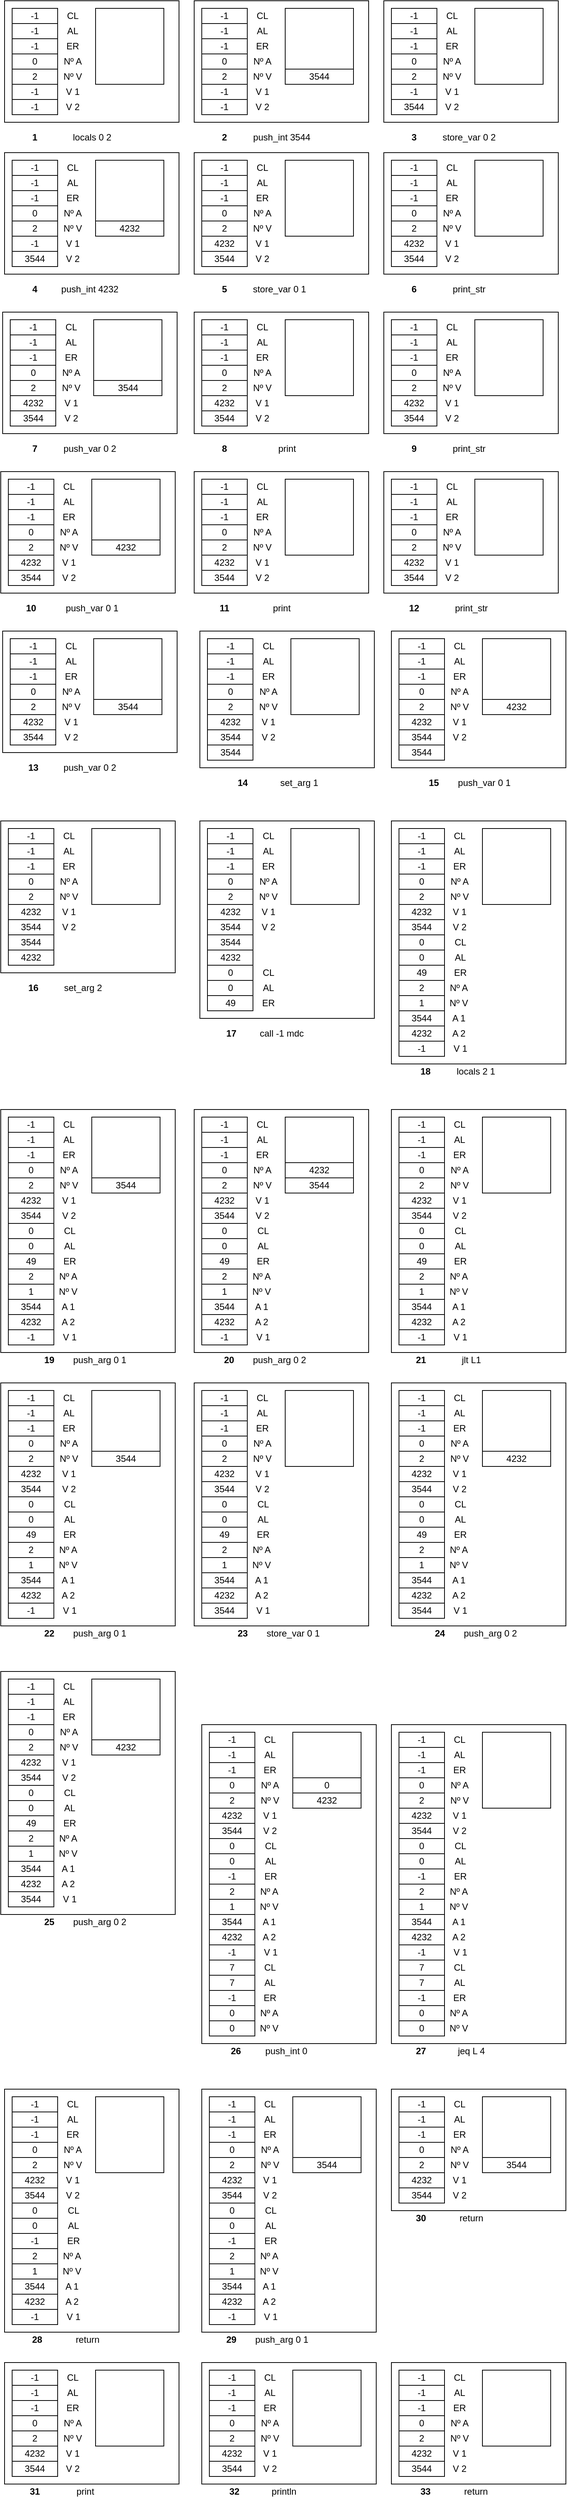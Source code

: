 <mxfile version="13.0.3" type="device" pages="2"><diagram id="KxrB84foA8olMY2QJejd" name="Page-1"><mxGraphModel dx="2280" dy="2075" grid="1" gridSize="10" guides="1" tooltips="1" connect="1" arrows="1" fold="1" page="1" pageScale="1" pageWidth="850" pageHeight="1100" math="0" shadow="0"><root><mxCell id="0"/><mxCell id="1" parent="0"/><mxCell id="RZ7QtydkYju9VxtOXvvl-1" value="" style="rounded=0;whiteSpace=wrap;html=1;" parent="1" vertex="1"><mxGeometry x="20" y="20" width="230" height="160" as="geometry"/></mxCell><mxCell id="RZ7QtydkYju9VxtOXvvl-2" value="-1" style="rounded=0;whiteSpace=wrap;html=1;" parent="1" vertex="1"><mxGeometry x="30" y="30" width="60" height="20" as="geometry"/></mxCell><mxCell id="RZ7QtydkYju9VxtOXvvl-3" value="-1" style="rounded=0;whiteSpace=wrap;html=1;" parent="1" vertex="1"><mxGeometry x="30" y="50" width="60" height="20" as="geometry"/></mxCell><mxCell id="RZ7QtydkYju9VxtOXvvl-4" value="-1" style="rounded=0;whiteSpace=wrap;html=1;" parent="1" vertex="1"><mxGeometry x="30" y="70" width="60" height="20" as="geometry"/></mxCell><mxCell id="RZ7QtydkYju9VxtOXvvl-5" value="0" style="rounded=0;whiteSpace=wrap;html=1;" parent="1" vertex="1"><mxGeometry x="30" y="90" width="60" height="20" as="geometry"/></mxCell><mxCell id="RZ7QtydkYju9VxtOXvvl-6" value="2" style="rounded=0;whiteSpace=wrap;html=1;" parent="1" vertex="1"><mxGeometry x="30" y="110" width="60" height="20" as="geometry"/></mxCell><mxCell id="RZ7QtydkYju9VxtOXvvl-7" value="CL" style="text;html=1;strokeColor=none;fillColor=none;align=center;verticalAlign=middle;whiteSpace=wrap;rounded=0;" parent="1" vertex="1"><mxGeometry x="90" y="30" width="40" height="20" as="geometry"/></mxCell><mxCell id="RZ7QtydkYju9VxtOXvvl-8" value="AL" style="text;html=1;strokeColor=none;fillColor=none;align=center;verticalAlign=middle;whiteSpace=wrap;rounded=0;" parent="1" vertex="1"><mxGeometry x="90" y="50" width="40" height="20" as="geometry"/></mxCell><mxCell id="RZ7QtydkYju9VxtOXvvl-9" value="ER" style="text;html=1;strokeColor=none;fillColor=none;align=center;verticalAlign=middle;whiteSpace=wrap;rounded=0;" parent="1" vertex="1"><mxGeometry x="90" y="70" width="40" height="20" as="geometry"/></mxCell><mxCell id="RZ7QtydkYju9VxtOXvvl-10" value="Nº A" style="text;html=1;strokeColor=none;fillColor=none;align=center;verticalAlign=middle;whiteSpace=wrap;rounded=0;" parent="1" vertex="1"><mxGeometry x="90" y="90" width="40" height="20" as="geometry"/></mxCell><mxCell id="RZ7QtydkYju9VxtOXvvl-11" value="Nº V" style="text;html=1;strokeColor=none;fillColor=none;align=center;verticalAlign=middle;whiteSpace=wrap;rounded=0;" parent="1" vertex="1"><mxGeometry x="90" y="110" width="40" height="20" as="geometry"/></mxCell><mxCell id="RZ7QtydkYju9VxtOXvvl-12" value="locals 0 2" style="text;html=1;strokeColor=none;fillColor=none;align=center;verticalAlign=middle;whiteSpace=wrap;rounded=0;" parent="1" vertex="1"><mxGeometry x="92.5" y="190" width="85" height="20" as="geometry"/></mxCell><mxCell id="RZ7QtydkYju9VxtOXvvl-13" value="" style="rounded=0;whiteSpace=wrap;html=1;" parent="1" vertex="1"><mxGeometry x="140" y="30" width="90" height="100" as="geometry"/></mxCell><mxCell id="RZ7QtydkYju9VxtOXvvl-14" value="" style="rounded=0;whiteSpace=wrap;html=1;" parent="1" vertex="1"><mxGeometry x="270" y="20" width="230" height="160" as="geometry"/></mxCell><mxCell id="RZ7QtydkYju9VxtOXvvl-15" value="-1" style="rounded=0;whiteSpace=wrap;html=1;" parent="1" vertex="1"><mxGeometry x="280" y="30" width="60" height="20" as="geometry"/></mxCell><mxCell id="RZ7QtydkYju9VxtOXvvl-16" value="-1" style="rounded=0;whiteSpace=wrap;html=1;" parent="1" vertex="1"><mxGeometry x="280" y="50" width="60" height="20" as="geometry"/></mxCell><mxCell id="RZ7QtydkYju9VxtOXvvl-17" value="-1" style="rounded=0;whiteSpace=wrap;html=1;" parent="1" vertex="1"><mxGeometry x="280" y="70" width="60" height="20" as="geometry"/></mxCell><mxCell id="RZ7QtydkYju9VxtOXvvl-18" value="0" style="rounded=0;whiteSpace=wrap;html=1;" parent="1" vertex="1"><mxGeometry x="280" y="90" width="60" height="20" as="geometry"/></mxCell><mxCell id="RZ7QtydkYju9VxtOXvvl-19" value="2" style="rounded=0;whiteSpace=wrap;html=1;" parent="1" vertex="1"><mxGeometry x="280" y="110" width="60" height="20" as="geometry"/></mxCell><mxCell id="RZ7QtydkYju9VxtOXvvl-20" value="CL" style="text;html=1;strokeColor=none;fillColor=none;align=center;verticalAlign=middle;whiteSpace=wrap;rounded=0;" parent="1" vertex="1"><mxGeometry x="340" y="30" width="40" height="20" as="geometry"/></mxCell><mxCell id="RZ7QtydkYju9VxtOXvvl-21" value="AL" style="text;html=1;strokeColor=none;fillColor=none;align=center;verticalAlign=middle;whiteSpace=wrap;rounded=0;" parent="1" vertex="1"><mxGeometry x="340" y="50" width="40" height="20" as="geometry"/></mxCell><mxCell id="RZ7QtydkYju9VxtOXvvl-22" value="ER" style="text;html=1;strokeColor=none;fillColor=none;align=center;verticalAlign=middle;whiteSpace=wrap;rounded=0;" parent="1" vertex="1"><mxGeometry x="340" y="70" width="40" height="20" as="geometry"/></mxCell><mxCell id="RZ7QtydkYju9VxtOXvvl-23" value="Nº A" style="text;html=1;strokeColor=none;fillColor=none;align=center;verticalAlign=middle;whiteSpace=wrap;rounded=0;" parent="1" vertex="1"><mxGeometry x="340" y="90" width="40" height="20" as="geometry"/></mxCell><mxCell id="RZ7QtydkYju9VxtOXvvl-24" value="Nº V" style="text;html=1;strokeColor=none;fillColor=none;align=center;verticalAlign=middle;whiteSpace=wrap;rounded=0;" parent="1" vertex="1"><mxGeometry x="340" y="110" width="40" height="20" as="geometry"/></mxCell><mxCell id="RZ7QtydkYju9VxtOXvvl-25" value="push_int 3544" style="text;html=1;strokeColor=none;fillColor=none;align=center;verticalAlign=middle;whiteSpace=wrap;rounded=0;" parent="1" vertex="1"><mxGeometry x="342.5" y="190" width="85" height="20" as="geometry"/></mxCell><mxCell id="RZ7QtydkYju9VxtOXvvl-26" value="" style="rounded=0;whiteSpace=wrap;html=1;" parent="1" vertex="1"><mxGeometry x="390" y="30" width="90" height="100" as="geometry"/></mxCell><mxCell id="RZ7QtydkYju9VxtOXvvl-27" value="3544" style="rounded=0;whiteSpace=wrap;html=1;" parent="1" vertex="1"><mxGeometry x="390" y="110" width="90" height="20" as="geometry"/></mxCell><mxCell id="RZ7QtydkYju9VxtOXvvl-28" value="" style="rounded=0;whiteSpace=wrap;html=1;" parent="1" vertex="1"><mxGeometry x="520" y="20" width="230" height="160" as="geometry"/></mxCell><mxCell id="RZ7QtydkYju9VxtOXvvl-29" value="-1" style="rounded=0;whiteSpace=wrap;html=1;" parent="1" vertex="1"><mxGeometry x="530" y="30" width="60" height="20" as="geometry"/></mxCell><mxCell id="RZ7QtydkYju9VxtOXvvl-30" value="-1" style="rounded=0;whiteSpace=wrap;html=1;" parent="1" vertex="1"><mxGeometry x="530" y="50" width="60" height="20" as="geometry"/></mxCell><mxCell id="RZ7QtydkYju9VxtOXvvl-31" value="-1" style="rounded=0;whiteSpace=wrap;html=1;" parent="1" vertex="1"><mxGeometry x="530" y="70" width="60" height="20" as="geometry"/></mxCell><mxCell id="RZ7QtydkYju9VxtOXvvl-32" value="0" style="rounded=0;whiteSpace=wrap;html=1;" parent="1" vertex="1"><mxGeometry x="530" y="90" width="60" height="20" as="geometry"/></mxCell><mxCell id="RZ7QtydkYju9VxtOXvvl-33" value="2" style="rounded=0;whiteSpace=wrap;html=1;" parent="1" vertex="1"><mxGeometry x="530" y="110" width="60" height="20" as="geometry"/></mxCell><mxCell id="RZ7QtydkYju9VxtOXvvl-34" value="CL" style="text;html=1;strokeColor=none;fillColor=none;align=center;verticalAlign=middle;whiteSpace=wrap;rounded=0;" parent="1" vertex="1"><mxGeometry x="590" y="30" width="40" height="20" as="geometry"/></mxCell><mxCell id="RZ7QtydkYju9VxtOXvvl-35" value="AL" style="text;html=1;strokeColor=none;fillColor=none;align=center;verticalAlign=middle;whiteSpace=wrap;rounded=0;" parent="1" vertex="1"><mxGeometry x="590" y="50" width="40" height="20" as="geometry"/></mxCell><mxCell id="RZ7QtydkYju9VxtOXvvl-36" value="ER" style="text;html=1;strokeColor=none;fillColor=none;align=center;verticalAlign=middle;whiteSpace=wrap;rounded=0;" parent="1" vertex="1"><mxGeometry x="590" y="70" width="40" height="20" as="geometry"/></mxCell><mxCell id="RZ7QtydkYju9VxtOXvvl-37" value="Nº A" style="text;html=1;strokeColor=none;fillColor=none;align=center;verticalAlign=middle;whiteSpace=wrap;rounded=0;" parent="1" vertex="1"><mxGeometry x="590" y="90" width="40" height="20" as="geometry"/></mxCell><mxCell id="RZ7QtydkYju9VxtOXvvl-38" value="Nº V" style="text;html=1;strokeColor=none;fillColor=none;align=center;verticalAlign=middle;whiteSpace=wrap;rounded=0;" parent="1" vertex="1"><mxGeometry x="590" y="110" width="40" height="20" as="geometry"/></mxCell><mxCell id="RZ7QtydkYju9VxtOXvvl-39" value="store_var 0 2" style="text;html=1;strokeColor=none;fillColor=none;align=center;verticalAlign=middle;whiteSpace=wrap;rounded=0;" parent="1" vertex="1"><mxGeometry x="590" y="190" width="85" height="20" as="geometry"/></mxCell><mxCell id="RZ7QtydkYju9VxtOXvvl-40" value="" style="rounded=0;whiteSpace=wrap;html=1;" parent="1" vertex="1"><mxGeometry x="640" y="30" width="90" height="100" as="geometry"/></mxCell><mxCell id="RZ7QtydkYju9VxtOXvvl-42" value="-1" style="rounded=0;whiteSpace=wrap;html=1;" parent="1" vertex="1"><mxGeometry x="30" y="130" width="60" height="20" as="geometry"/></mxCell><mxCell id="RZ7QtydkYju9VxtOXvvl-43" value="-1" style="rounded=0;whiteSpace=wrap;html=1;" parent="1" vertex="1"><mxGeometry x="30" y="150" width="60" height="20" as="geometry"/></mxCell><mxCell id="RZ7QtydkYju9VxtOXvvl-44" value="-1" style="rounded=0;whiteSpace=wrap;html=1;" parent="1" vertex="1"><mxGeometry x="280" y="130" width="60" height="20" as="geometry"/></mxCell><mxCell id="RZ7QtydkYju9VxtOXvvl-45" value="-1" style="rounded=0;whiteSpace=wrap;html=1;" parent="1" vertex="1"><mxGeometry x="280" y="150" width="60" height="20" as="geometry"/></mxCell><mxCell id="RZ7QtydkYju9VxtOXvvl-46" value="-1" style="rounded=0;whiteSpace=wrap;html=1;" parent="1" vertex="1"><mxGeometry x="530" y="130" width="60" height="20" as="geometry"/></mxCell><mxCell id="RZ7QtydkYju9VxtOXvvl-47" value="3544" style="rounded=0;whiteSpace=wrap;html=1;" parent="1" vertex="1"><mxGeometry x="530" y="150" width="60" height="20" as="geometry"/></mxCell><mxCell id="RZ7QtydkYju9VxtOXvvl-48" value="V 1" style="text;html=1;strokeColor=none;fillColor=none;align=center;verticalAlign=middle;whiteSpace=wrap;rounded=0;" parent="1" vertex="1"><mxGeometry x="90" y="130" width="40" height="20" as="geometry"/></mxCell><mxCell id="RZ7QtydkYju9VxtOXvvl-49" value="V 2" style="text;html=1;strokeColor=none;fillColor=none;align=center;verticalAlign=middle;whiteSpace=wrap;rounded=0;" parent="1" vertex="1"><mxGeometry x="90" y="150" width="40" height="20" as="geometry"/></mxCell><mxCell id="RZ7QtydkYju9VxtOXvvl-50" value="V 1" style="text;html=1;strokeColor=none;fillColor=none;align=center;verticalAlign=middle;whiteSpace=wrap;rounded=0;" parent="1" vertex="1"><mxGeometry x="340" y="130" width="40" height="20" as="geometry"/></mxCell><mxCell id="RZ7QtydkYju9VxtOXvvl-51" value="V 2" style="text;html=1;strokeColor=none;fillColor=none;align=center;verticalAlign=middle;whiteSpace=wrap;rounded=0;" parent="1" vertex="1"><mxGeometry x="340" y="150" width="40" height="20" as="geometry"/></mxCell><mxCell id="RZ7QtydkYju9VxtOXvvl-52" value="V 1" style="text;html=1;strokeColor=none;fillColor=none;align=center;verticalAlign=middle;whiteSpace=wrap;rounded=0;" parent="1" vertex="1"><mxGeometry x="590" y="130" width="40" height="20" as="geometry"/></mxCell><mxCell id="RZ7QtydkYju9VxtOXvvl-53" value="V 2" style="text;html=1;strokeColor=none;fillColor=none;align=center;verticalAlign=middle;whiteSpace=wrap;rounded=0;" parent="1" vertex="1"><mxGeometry x="590" y="150" width="40" height="20" as="geometry"/></mxCell><mxCell id="RZ7QtydkYju9VxtOXvvl-54" value="" style="rounded=0;whiteSpace=wrap;html=1;" parent="1" vertex="1"><mxGeometry x="20" y="220" width="230" height="160" as="geometry"/></mxCell><mxCell id="RZ7QtydkYju9VxtOXvvl-55" value="-1" style="rounded=0;whiteSpace=wrap;html=1;" parent="1" vertex="1"><mxGeometry x="30" y="230" width="60" height="20" as="geometry"/></mxCell><mxCell id="RZ7QtydkYju9VxtOXvvl-56" value="-1" style="rounded=0;whiteSpace=wrap;html=1;" parent="1" vertex="1"><mxGeometry x="30" y="250" width="60" height="20" as="geometry"/></mxCell><mxCell id="RZ7QtydkYju9VxtOXvvl-57" value="-1" style="rounded=0;whiteSpace=wrap;html=1;" parent="1" vertex="1"><mxGeometry x="30" y="270" width="60" height="20" as="geometry"/></mxCell><mxCell id="RZ7QtydkYju9VxtOXvvl-58" value="0" style="rounded=0;whiteSpace=wrap;html=1;" parent="1" vertex="1"><mxGeometry x="30" y="290" width="60" height="20" as="geometry"/></mxCell><mxCell id="RZ7QtydkYju9VxtOXvvl-59" value="2" style="rounded=0;whiteSpace=wrap;html=1;" parent="1" vertex="1"><mxGeometry x="30" y="310" width="60" height="20" as="geometry"/></mxCell><mxCell id="RZ7QtydkYju9VxtOXvvl-60" value="CL" style="text;html=1;strokeColor=none;fillColor=none;align=center;verticalAlign=middle;whiteSpace=wrap;rounded=0;" parent="1" vertex="1"><mxGeometry x="90" y="230" width="40" height="20" as="geometry"/></mxCell><mxCell id="RZ7QtydkYju9VxtOXvvl-61" value="AL" style="text;html=1;strokeColor=none;fillColor=none;align=center;verticalAlign=middle;whiteSpace=wrap;rounded=0;" parent="1" vertex="1"><mxGeometry x="90" y="250" width="40" height="20" as="geometry"/></mxCell><mxCell id="RZ7QtydkYju9VxtOXvvl-62" value="ER" style="text;html=1;strokeColor=none;fillColor=none;align=center;verticalAlign=middle;whiteSpace=wrap;rounded=0;" parent="1" vertex="1"><mxGeometry x="90" y="270" width="40" height="20" as="geometry"/></mxCell><mxCell id="RZ7QtydkYju9VxtOXvvl-63" value="Nº A" style="text;html=1;strokeColor=none;fillColor=none;align=center;verticalAlign=middle;whiteSpace=wrap;rounded=0;" parent="1" vertex="1"><mxGeometry x="90" y="290" width="40" height="20" as="geometry"/></mxCell><mxCell id="RZ7QtydkYju9VxtOXvvl-64" value="Nº V" style="text;html=1;strokeColor=none;fillColor=none;align=center;verticalAlign=middle;whiteSpace=wrap;rounded=0;" parent="1" vertex="1"><mxGeometry x="90" y="310" width="40" height="20" as="geometry"/></mxCell><mxCell id="RZ7QtydkYju9VxtOXvvl-65" value="push_int 4232" style="text;html=1;strokeColor=none;fillColor=none;align=center;verticalAlign=middle;whiteSpace=wrap;rounded=0;" parent="1" vertex="1"><mxGeometry x="90" y="390" width="85" height="20" as="geometry"/></mxCell><mxCell id="RZ7QtydkYju9VxtOXvvl-66" value="" style="rounded=0;whiteSpace=wrap;html=1;" parent="1" vertex="1"><mxGeometry x="140" y="230" width="90" height="100" as="geometry"/></mxCell><mxCell id="RZ7QtydkYju9VxtOXvvl-67" value="-1" style="rounded=0;whiteSpace=wrap;html=1;" parent="1" vertex="1"><mxGeometry x="30" y="330" width="60" height="20" as="geometry"/></mxCell><mxCell id="RZ7QtydkYju9VxtOXvvl-68" value="3544" style="rounded=0;whiteSpace=wrap;html=1;" parent="1" vertex="1"><mxGeometry x="30" y="350" width="60" height="20" as="geometry"/></mxCell><mxCell id="RZ7QtydkYju9VxtOXvvl-69" value="V 1" style="text;html=1;strokeColor=none;fillColor=none;align=center;verticalAlign=middle;whiteSpace=wrap;rounded=0;" parent="1" vertex="1"><mxGeometry x="90" y="330" width="40" height="20" as="geometry"/></mxCell><mxCell id="RZ7QtydkYju9VxtOXvvl-70" value="V 2" style="text;html=1;strokeColor=none;fillColor=none;align=center;verticalAlign=middle;whiteSpace=wrap;rounded=0;" parent="1" vertex="1"><mxGeometry x="90" y="350" width="40" height="20" as="geometry"/></mxCell><mxCell id="RZ7QtydkYju9VxtOXvvl-71" value="4232" style="rounded=0;whiteSpace=wrap;html=1;" parent="1" vertex="1"><mxGeometry x="140" y="310" width="90" height="20" as="geometry"/></mxCell><mxCell id="RZ7QtydkYju9VxtOXvvl-91" value="" style="rounded=0;whiteSpace=wrap;html=1;" parent="1" vertex="1"><mxGeometry x="270" y="220" width="230" height="160" as="geometry"/></mxCell><mxCell id="RZ7QtydkYju9VxtOXvvl-92" value="-1" style="rounded=0;whiteSpace=wrap;html=1;" parent="1" vertex="1"><mxGeometry x="280" y="230" width="60" height="20" as="geometry"/></mxCell><mxCell id="RZ7QtydkYju9VxtOXvvl-93" value="-1" style="rounded=0;whiteSpace=wrap;html=1;" parent="1" vertex="1"><mxGeometry x="280" y="250" width="60" height="20" as="geometry"/></mxCell><mxCell id="RZ7QtydkYju9VxtOXvvl-94" value="-1" style="rounded=0;whiteSpace=wrap;html=1;" parent="1" vertex="1"><mxGeometry x="280" y="270" width="60" height="20" as="geometry"/></mxCell><mxCell id="RZ7QtydkYju9VxtOXvvl-95" value="0" style="rounded=0;whiteSpace=wrap;html=1;" parent="1" vertex="1"><mxGeometry x="280" y="290" width="60" height="20" as="geometry"/></mxCell><mxCell id="RZ7QtydkYju9VxtOXvvl-96" value="2" style="rounded=0;whiteSpace=wrap;html=1;" parent="1" vertex="1"><mxGeometry x="280" y="310" width="60" height="20" as="geometry"/></mxCell><mxCell id="RZ7QtydkYju9VxtOXvvl-97" value="CL" style="text;html=1;strokeColor=none;fillColor=none;align=center;verticalAlign=middle;whiteSpace=wrap;rounded=0;" parent="1" vertex="1"><mxGeometry x="340" y="230" width="40" height="20" as="geometry"/></mxCell><mxCell id="RZ7QtydkYju9VxtOXvvl-98" value="AL" style="text;html=1;strokeColor=none;fillColor=none;align=center;verticalAlign=middle;whiteSpace=wrap;rounded=0;" parent="1" vertex="1"><mxGeometry x="340" y="250" width="40" height="20" as="geometry"/></mxCell><mxCell id="RZ7QtydkYju9VxtOXvvl-99" value="ER" style="text;html=1;strokeColor=none;fillColor=none;align=center;verticalAlign=middle;whiteSpace=wrap;rounded=0;" parent="1" vertex="1"><mxGeometry x="340" y="270" width="40" height="20" as="geometry"/></mxCell><mxCell id="RZ7QtydkYju9VxtOXvvl-100" value="Nº A" style="text;html=1;strokeColor=none;fillColor=none;align=center;verticalAlign=middle;whiteSpace=wrap;rounded=0;" parent="1" vertex="1"><mxGeometry x="340" y="290" width="40" height="20" as="geometry"/></mxCell><mxCell id="RZ7QtydkYju9VxtOXvvl-101" value="Nº V" style="text;html=1;strokeColor=none;fillColor=none;align=center;verticalAlign=middle;whiteSpace=wrap;rounded=0;" parent="1" vertex="1"><mxGeometry x="340" y="310" width="40" height="20" as="geometry"/></mxCell><mxCell id="RZ7QtydkYju9VxtOXvvl-102" value="store_var 0 1" style="text;html=1;strokeColor=none;fillColor=none;align=center;verticalAlign=middle;whiteSpace=wrap;rounded=0;" parent="1" vertex="1"><mxGeometry x="340" y="390" width="85" height="20" as="geometry"/></mxCell><mxCell id="RZ7QtydkYju9VxtOXvvl-103" value="" style="rounded=0;whiteSpace=wrap;html=1;" parent="1" vertex="1"><mxGeometry x="390" y="230" width="90" height="100" as="geometry"/></mxCell><mxCell id="RZ7QtydkYju9VxtOXvvl-104" value="4232" style="rounded=0;whiteSpace=wrap;html=1;" parent="1" vertex="1"><mxGeometry x="280" y="330" width="60" height="20" as="geometry"/></mxCell><mxCell id="RZ7QtydkYju9VxtOXvvl-105" value="3544" style="rounded=0;whiteSpace=wrap;html=1;" parent="1" vertex="1"><mxGeometry x="280" y="350" width="60" height="20" as="geometry"/></mxCell><mxCell id="RZ7QtydkYju9VxtOXvvl-106" value="V 1" style="text;html=1;strokeColor=none;fillColor=none;align=center;verticalAlign=middle;whiteSpace=wrap;rounded=0;" parent="1" vertex="1"><mxGeometry x="340" y="330" width="40" height="20" as="geometry"/></mxCell><mxCell id="RZ7QtydkYju9VxtOXvvl-107" value="V 2" style="text;html=1;strokeColor=none;fillColor=none;align=center;verticalAlign=middle;whiteSpace=wrap;rounded=0;" parent="1" vertex="1"><mxGeometry x="340" y="350" width="40" height="20" as="geometry"/></mxCell><mxCell id="RZ7QtydkYju9VxtOXvvl-109" value="" style="rounded=0;whiteSpace=wrap;html=1;" parent="1" vertex="1"><mxGeometry x="520" y="220" width="230" height="160" as="geometry"/></mxCell><mxCell id="RZ7QtydkYju9VxtOXvvl-110" value="-1" style="rounded=0;whiteSpace=wrap;html=1;" parent="1" vertex="1"><mxGeometry x="530" y="230" width="60" height="20" as="geometry"/></mxCell><mxCell id="RZ7QtydkYju9VxtOXvvl-111" value="-1" style="rounded=0;whiteSpace=wrap;html=1;" parent="1" vertex="1"><mxGeometry x="530" y="250" width="60" height="20" as="geometry"/></mxCell><mxCell id="RZ7QtydkYju9VxtOXvvl-112" value="-1" style="rounded=0;whiteSpace=wrap;html=1;" parent="1" vertex="1"><mxGeometry x="530" y="270" width="60" height="20" as="geometry"/></mxCell><mxCell id="RZ7QtydkYju9VxtOXvvl-113" value="0" style="rounded=0;whiteSpace=wrap;html=1;" parent="1" vertex="1"><mxGeometry x="530" y="290" width="60" height="20" as="geometry"/></mxCell><mxCell id="RZ7QtydkYju9VxtOXvvl-114" value="2" style="rounded=0;whiteSpace=wrap;html=1;" parent="1" vertex="1"><mxGeometry x="530" y="310" width="60" height="20" as="geometry"/></mxCell><mxCell id="RZ7QtydkYju9VxtOXvvl-115" value="CL" style="text;html=1;strokeColor=none;fillColor=none;align=center;verticalAlign=middle;whiteSpace=wrap;rounded=0;" parent="1" vertex="1"><mxGeometry x="590" y="230" width="40" height="20" as="geometry"/></mxCell><mxCell id="RZ7QtydkYju9VxtOXvvl-116" value="AL" style="text;html=1;strokeColor=none;fillColor=none;align=center;verticalAlign=middle;whiteSpace=wrap;rounded=0;" parent="1" vertex="1"><mxGeometry x="590" y="250" width="40" height="20" as="geometry"/></mxCell><mxCell id="RZ7QtydkYju9VxtOXvvl-117" value="ER" style="text;html=1;strokeColor=none;fillColor=none;align=center;verticalAlign=middle;whiteSpace=wrap;rounded=0;" parent="1" vertex="1"><mxGeometry x="590" y="270" width="40" height="20" as="geometry"/></mxCell><mxCell id="RZ7QtydkYju9VxtOXvvl-118" value="Nº A" style="text;html=1;strokeColor=none;fillColor=none;align=center;verticalAlign=middle;whiteSpace=wrap;rounded=0;" parent="1" vertex="1"><mxGeometry x="590" y="290" width="40" height="20" as="geometry"/></mxCell><mxCell id="RZ7QtydkYju9VxtOXvvl-119" value="Nº V" style="text;html=1;strokeColor=none;fillColor=none;align=center;verticalAlign=middle;whiteSpace=wrap;rounded=0;" parent="1" vertex="1"><mxGeometry x="590" y="310" width="40" height="20" as="geometry"/></mxCell><mxCell id="RZ7QtydkYju9VxtOXvvl-121" value="" style="rounded=0;whiteSpace=wrap;html=1;" parent="1" vertex="1"><mxGeometry x="640" y="230" width="90" height="100" as="geometry"/></mxCell><mxCell id="RZ7QtydkYju9VxtOXvvl-122" value="4232" style="rounded=0;whiteSpace=wrap;html=1;" parent="1" vertex="1"><mxGeometry x="530" y="330" width="60" height="20" as="geometry"/></mxCell><mxCell id="RZ7QtydkYju9VxtOXvvl-123" value="3544" style="rounded=0;whiteSpace=wrap;html=1;" parent="1" vertex="1"><mxGeometry x="530" y="350" width="60" height="20" as="geometry"/></mxCell><mxCell id="RZ7QtydkYju9VxtOXvvl-124" value="V 1" style="text;html=1;strokeColor=none;fillColor=none;align=center;verticalAlign=middle;whiteSpace=wrap;rounded=0;" parent="1" vertex="1"><mxGeometry x="590" y="330" width="40" height="20" as="geometry"/></mxCell><mxCell id="RZ7QtydkYju9VxtOXvvl-125" value="V 2" style="text;html=1;strokeColor=none;fillColor=none;align=center;verticalAlign=middle;whiteSpace=wrap;rounded=0;" parent="1" vertex="1"><mxGeometry x="590" y="350" width="40" height="20" as="geometry"/></mxCell><mxCell id="RZ7QtydkYju9VxtOXvvl-126" value="" style="rounded=0;whiteSpace=wrap;html=1;" parent="1" vertex="1"><mxGeometry x="17.5" y="430" width="230" height="160" as="geometry"/></mxCell><mxCell id="RZ7QtydkYju9VxtOXvvl-127" value="-1" style="rounded=0;whiteSpace=wrap;html=1;" parent="1" vertex="1"><mxGeometry x="27.5" y="440" width="60" height="20" as="geometry"/></mxCell><mxCell id="RZ7QtydkYju9VxtOXvvl-128" value="-1" style="rounded=0;whiteSpace=wrap;html=1;" parent="1" vertex="1"><mxGeometry x="27.5" y="460" width="60" height="20" as="geometry"/></mxCell><mxCell id="RZ7QtydkYju9VxtOXvvl-129" value="-1" style="rounded=0;whiteSpace=wrap;html=1;" parent="1" vertex="1"><mxGeometry x="27.5" y="480" width="60" height="20" as="geometry"/></mxCell><mxCell id="RZ7QtydkYju9VxtOXvvl-130" value="0" style="rounded=0;whiteSpace=wrap;html=1;" parent="1" vertex="1"><mxGeometry x="27.5" y="500" width="60" height="20" as="geometry"/></mxCell><mxCell id="RZ7QtydkYju9VxtOXvvl-131" value="2" style="rounded=0;whiteSpace=wrap;html=1;" parent="1" vertex="1"><mxGeometry x="27.5" y="520" width="60" height="20" as="geometry"/></mxCell><mxCell id="RZ7QtydkYju9VxtOXvvl-132" value="CL" style="text;html=1;strokeColor=none;fillColor=none;align=center;verticalAlign=middle;whiteSpace=wrap;rounded=0;" parent="1" vertex="1"><mxGeometry x="87.5" y="440" width="40" height="20" as="geometry"/></mxCell><mxCell id="RZ7QtydkYju9VxtOXvvl-133" value="AL" style="text;html=1;strokeColor=none;fillColor=none;align=center;verticalAlign=middle;whiteSpace=wrap;rounded=0;" parent="1" vertex="1"><mxGeometry x="87.5" y="460" width="40" height="20" as="geometry"/></mxCell><mxCell id="RZ7QtydkYju9VxtOXvvl-134" value="ER" style="text;html=1;strokeColor=none;fillColor=none;align=center;verticalAlign=middle;whiteSpace=wrap;rounded=0;" parent="1" vertex="1"><mxGeometry x="87.5" y="480" width="40" height="20" as="geometry"/></mxCell><mxCell id="RZ7QtydkYju9VxtOXvvl-135" value="Nº A" style="text;html=1;strokeColor=none;fillColor=none;align=center;verticalAlign=middle;whiteSpace=wrap;rounded=0;" parent="1" vertex="1"><mxGeometry x="87.5" y="500" width="40" height="20" as="geometry"/></mxCell><mxCell id="RZ7QtydkYju9VxtOXvvl-136" value="Nº V" style="text;html=1;strokeColor=none;fillColor=none;align=center;verticalAlign=middle;whiteSpace=wrap;rounded=0;" parent="1" vertex="1"><mxGeometry x="87.5" y="520" width="40" height="20" as="geometry"/></mxCell><mxCell id="RZ7QtydkYju9VxtOXvvl-137" value="print_str" style="text;html=1;strokeColor=none;fillColor=none;align=center;verticalAlign=middle;whiteSpace=wrap;rounded=0;" parent="1" vertex="1"><mxGeometry x="590" y="390" width="85" height="20" as="geometry"/></mxCell><mxCell id="RZ7QtydkYju9VxtOXvvl-138" value="" style="rounded=0;whiteSpace=wrap;html=1;" parent="1" vertex="1"><mxGeometry x="137.5" y="440" width="90" height="100" as="geometry"/></mxCell><mxCell id="RZ7QtydkYju9VxtOXvvl-139" value="4232" style="rounded=0;whiteSpace=wrap;html=1;" parent="1" vertex="1"><mxGeometry x="27.5" y="540" width="60" height="20" as="geometry"/></mxCell><mxCell id="RZ7QtydkYju9VxtOXvvl-140" value="3544" style="rounded=0;whiteSpace=wrap;html=1;" parent="1" vertex="1"><mxGeometry x="27.5" y="560" width="60" height="20" as="geometry"/></mxCell><mxCell id="RZ7QtydkYju9VxtOXvvl-141" value="V 1" style="text;html=1;strokeColor=none;fillColor=none;align=center;verticalAlign=middle;whiteSpace=wrap;rounded=0;" parent="1" vertex="1"><mxGeometry x="87.5" y="540" width="40" height="20" as="geometry"/></mxCell><mxCell id="RZ7QtydkYju9VxtOXvvl-142" value="V 2" style="text;html=1;strokeColor=none;fillColor=none;align=center;verticalAlign=middle;whiteSpace=wrap;rounded=0;" parent="1" vertex="1"><mxGeometry x="87.5" y="560" width="40" height="20" as="geometry"/></mxCell><mxCell id="RZ7QtydkYju9VxtOXvvl-143" value="" style="rounded=0;whiteSpace=wrap;html=1;" parent="1" vertex="1"><mxGeometry x="270" y="430" width="230" height="160" as="geometry"/></mxCell><mxCell id="RZ7QtydkYju9VxtOXvvl-144" value="-1" style="rounded=0;whiteSpace=wrap;html=1;" parent="1" vertex="1"><mxGeometry x="280" y="440" width="60" height="20" as="geometry"/></mxCell><mxCell id="RZ7QtydkYju9VxtOXvvl-145" value="-1" style="rounded=0;whiteSpace=wrap;html=1;" parent="1" vertex="1"><mxGeometry x="280" y="460" width="60" height="20" as="geometry"/></mxCell><mxCell id="RZ7QtydkYju9VxtOXvvl-146" value="-1" style="rounded=0;whiteSpace=wrap;html=1;" parent="1" vertex="1"><mxGeometry x="280" y="480" width="60" height="20" as="geometry"/></mxCell><mxCell id="RZ7QtydkYju9VxtOXvvl-147" value="0" style="rounded=0;whiteSpace=wrap;html=1;" parent="1" vertex="1"><mxGeometry x="280" y="500" width="60" height="20" as="geometry"/></mxCell><mxCell id="RZ7QtydkYju9VxtOXvvl-148" value="2" style="rounded=0;whiteSpace=wrap;html=1;" parent="1" vertex="1"><mxGeometry x="280" y="520" width="60" height="20" as="geometry"/></mxCell><mxCell id="RZ7QtydkYju9VxtOXvvl-149" value="CL" style="text;html=1;strokeColor=none;fillColor=none;align=center;verticalAlign=middle;whiteSpace=wrap;rounded=0;" parent="1" vertex="1"><mxGeometry x="340" y="440" width="40" height="20" as="geometry"/></mxCell><mxCell id="RZ7QtydkYju9VxtOXvvl-150" value="AL" style="text;html=1;strokeColor=none;fillColor=none;align=center;verticalAlign=middle;whiteSpace=wrap;rounded=0;" parent="1" vertex="1"><mxGeometry x="340" y="460" width="40" height="20" as="geometry"/></mxCell><mxCell id="RZ7QtydkYju9VxtOXvvl-151" value="ER" style="text;html=1;strokeColor=none;fillColor=none;align=center;verticalAlign=middle;whiteSpace=wrap;rounded=0;" parent="1" vertex="1"><mxGeometry x="340" y="480" width="40" height="20" as="geometry"/></mxCell><mxCell id="RZ7QtydkYju9VxtOXvvl-152" value="Nº A" style="text;html=1;strokeColor=none;fillColor=none;align=center;verticalAlign=middle;whiteSpace=wrap;rounded=0;" parent="1" vertex="1"><mxGeometry x="340" y="500" width="40" height="20" as="geometry"/></mxCell><mxCell id="RZ7QtydkYju9VxtOXvvl-153" value="Nº V" style="text;html=1;strokeColor=none;fillColor=none;align=center;verticalAlign=middle;whiteSpace=wrap;rounded=0;" parent="1" vertex="1"><mxGeometry x="340" y="520" width="40" height="20" as="geometry"/></mxCell><mxCell id="RZ7QtydkYju9VxtOXvvl-154" value="push_var 0 2" style="text;html=1;strokeColor=none;fillColor=none;align=center;verticalAlign=middle;whiteSpace=wrap;rounded=0;" parent="1" vertex="1"><mxGeometry x="90" y="600" width="85" height="20" as="geometry"/></mxCell><mxCell id="RZ7QtydkYju9VxtOXvvl-155" value="" style="rounded=0;whiteSpace=wrap;html=1;" parent="1" vertex="1"><mxGeometry x="390" y="440" width="90" height="100" as="geometry"/></mxCell><mxCell id="RZ7QtydkYju9VxtOXvvl-156" value="4232" style="rounded=0;whiteSpace=wrap;html=1;" parent="1" vertex="1"><mxGeometry x="280" y="540" width="60" height="20" as="geometry"/></mxCell><mxCell id="RZ7QtydkYju9VxtOXvvl-157" value="3544" style="rounded=0;whiteSpace=wrap;html=1;" parent="1" vertex="1"><mxGeometry x="280" y="560" width="60" height="20" as="geometry"/></mxCell><mxCell id="RZ7QtydkYju9VxtOXvvl-158" value="V 1" style="text;html=1;strokeColor=none;fillColor=none;align=center;verticalAlign=middle;whiteSpace=wrap;rounded=0;" parent="1" vertex="1"><mxGeometry x="340" y="540" width="40" height="20" as="geometry"/></mxCell><mxCell id="RZ7QtydkYju9VxtOXvvl-159" value="V 2" style="text;html=1;strokeColor=none;fillColor=none;align=center;verticalAlign=middle;whiteSpace=wrap;rounded=0;" parent="1" vertex="1"><mxGeometry x="340" y="560" width="40" height="20" as="geometry"/></mxCell><mxCell id="RZ7QtydkYju9VxtOXvvl-161" value="" style="rounded=0;whiteSpace=wrap;html=1;" parent="1" vertex="1"><mxGeometry x="520" y="430" width="230" height="160" as="geometry"/></mxCell><mxCell id="RZ7QtydkYju9VxtOXvvl-162" value="-1" style="rounded=0;whiteSpace=wrap;html=1;" parent="1" vertex="1"><mxGeometry x="530" y="440" width="60" height="20" as="geometry"/></mxCell><mxCell id="RZ7QtydkYju9VxtOXvvl-163" value="-1" style="rounded=0;whiteSpace=wrap;html=1;" parent="1" vertex="1"><mxGeometry x="530" y="460" width="60" height="20" as="geometry"/></mxCell><mxCell id="RZ7QtydkYju9VxtOXvvl-164" value="-1" style="rounded=0;whiteSpace=wrap;html=1;" parent="1" vertex="1"><mxGeometry x="530" y="480" width="60" height="20" as="geometry"/></mxCell><mxCell id="RZ7QtydkYju9VxtOXvvl-165" value="0" style="rounded=0;whiteSpace=wrap;html=1;" parent="1" vertex="1"><mxGeometry x="530" y="500" width="60" height="20" as="geometry"/></mxCell><mxCell id="RZ7QtydkYju9VxtOXvvl-166" value="2" style="rounded=0;whiteSpace=wrap;html=1;" parent="1" vertex="1"><mxGeometry x="530" y="520" width="60" height="20" as="geometry"/></mxCell><mxCell id="RZ7QtydkYju9VxtOXvvl-167" value="CL" style="text;html=1;strokeColor=none;fillColor=none;align=center;verticalAlign=middle;whiteSpace=wrap;rounded=0;" parent="1" vertex="1"><mxGeometry x="590" y="440" width="40" height="20" as="geometry"/></mxCell><mxCell id="RZ7QtydkYju9VxtOXvvl-168" value="AL" style="text;html=1;strokeColor=none;fillColor=none;align=center;verticalAlign=middle;whiteSpace=wrap;rounded=0;" parent="1" vertex="1"><mxGeometry x="590" y="460" width="40" height="20" as="geometry"/></mxCell><mxCell id="RZ7QtydkYju9VxtOXvvl-169" value="ER" style="text;html=1;strokeColor=none;fillColor=none;align=center;verticalAlign=middle;whiteSpace=wrap;rounded=0;" parent="1" vertex="1"><mxGeometry x="590" y="480" width="40" height="20" as="geometry"/></mxCell><mxCell id="RZ7QtydkYju9VxtOXvvl-170" value="Nº A" style="text;html=1;strokeColor=none;fillColor=none;align=center;verticalAlign=middle;whiteSpace=wrap;rounded=0;" parent="1" vertex="1"><mxGeometry x="590" y="500" width="40" height="20" as="geometry"/></mxCell><mxCell id="RZ7QtydkYju9VxtOXvvl-171" value="Nº V" style="text;html=1;strokeColor=none;fillColor=none;align=center;verticalAlign=middle;whiteSpace=wrap;rounded=0;" parent="1" vertex="1"><mxGeometry x="590" y="520" width="40" height="20" as="geometry"/></mxCell><mxCell id="RZ7QtydkYju9VxtOXvvl-172" value="print" style="text;html=1;strokeColor=none;fillColor=none;align=center;verticalAlign=middle;whiteSpace=wrap;rounded=0;" parent="1" vertex="1"><mxGeometry x="350" y="600" width="85" height="20" as="geometry"/></mxCell><mxCell id="RZ7QtydkYju9VxtOXvvl-173" value="" style="rounded=0;whiteSpace=wrap;html=1;" parent="1" vertex="1"><mxGeometry x="640" y="440" width="90" height="100" as="geometry"/></mxCell><mxCell id="RZ7QtydkYju9VxtOXvvl-174" value="4232" style="rounded=0;whiteSpace=wrap;html=1;" parent="1" vertex="1"><mxGeometry x="530" y="540" width="60" height="20" as="geometry"/></mxCell><mxCell id="RZ7QtydkYju9VxtOXvvl-175" value="3544" style="rounded=0;whiteSpace=wrap;html=1;" parent="1" vertex="1"><mxGeometry x="530" y="560" width="60" height="20" as="geometry"/></mxCell><mxCell id="RZ7QtydkYju9VxtOXvvl-176" value="V 1" style="text;html=1;strokeColor=none;fillColor=none;align=center;verticalAlign=middle;whiteSpace=wrap;rounded=0;" parent="1" vertex="1"><mxGeometry x="590" y="540" width="40" height="20" as="geometry"/></mxCell><mxCell id="RZ7QtydkYju9VxtOXvvl-177" value="V 2" style="text;html=1;strokeColor=none;fillColor=none;align=center;verticalAlign=middle;whiteSpace=wrap;rounded=0;" parent="1" vertex="1"><mxGeometry x="590" y="560" width="40" height="20" as="geometry"/></mxCell><mxCell id="RZ7QtydkYju9VxtOXvvl-179" value="" style="rounded=0;whiteSpace=wrap;html=1;" parent="1" vertex="1"><mxGeometry x="15" y="640" width="230" height="160" as="geometry"/></mxCell><mxCell id="RZ7QtydkYju9VxtOXvvl-180" value="-1" style="rounded=0;whiteSpace=wrap;html=1;" parent="1" vertex="1"><mxGeometry x="25" y="650" width="60" height="20" as="geometry"/></mxCell><mxCell id="RZ7QtydkYju9VxtOXvvl-181" value="-1" style="rounded=0;whiteSpace=wrap;html=1;" parent="1" vertex="1"><mxGeometry x="25" y="670" width="60" height="20" as="geometry"/></mxCell><mxCell id="RZ7QtydkYju9VxtOXvvl-182" value="-1" style="rounded=0;whiteSpace=wrap;html=1;" parent="1" vertex="1"><mxGeometry x="25" y="690" width="60" height="20" as="geometry"/></mxCell><mxCell id="RZ7QtydkYju9VxtOXvvl-183" value="0" style="rounded=0;whiteSpace=wrap;html=1;" parent="1" vertex="1"><mxGeometry x="25" y="710" width="60" height="20" as="geometry"/></mxCell><mxCell id="RZ7QtydkYju9VxtOXvvl-184" value="2" style="rounded=0;whiteSpace=wrap;html=1;" parent="1" vertex="1"><mxGeometry x="25" y="730" width="60" height="20" as="geometry"/></mxCell><mxCell id="RZ7QtydkYju9VxtOXvvl-185" value="CL" style="text;html=1;strokeColor=none;fillColor=none;align=center;verticalAlign=middle;whiteSpace=wrap;rounded=0;" parent="1" vertex="1"><mxGeometry x="85" y="650" width="40" height="20" as="geometry"/></mxCell><mxCell id="RZ7QtydkYju9VxtOXvvl-186" value="AL" style="text;html=1;strokeColor=none;fillColor=none;align=center;verticalAlign=middle;whiteSpace=wrap;rounded=0;" parent="1" vertex="1"><mxGeometry x="85" y="670" width="40" height="20" as="geometry"/></mxCell><mxCell id="RZ7QtydkYju9VxtOXvvl-187" value="ER" style="text;html=1;strokeColor=none;fillColor=none;align=center;verticalAlign=middle;whiteSpace=wrap;rounded=0;" parent="1" vertex="1"><mxGeometry x="85" y="690" width="40" height="20" as="geometry"/></mxCell><mxCell id="RZ7QtydkYju9VxtOXvvl-188" value="Nº A" style="text;html=1;strokeColor=none;fillColor=none;align=center;verticalAlign=middle;whiteSpace=wrap;rounded=0;" parent="1" vertex="1"><mxGeometry x="85" y="710" width="40" height="20" as="geometry"/></mxCell><mxCell id="RZ7QtydkYju9VxtOXvvl-189" value="Nº V" style="text;html=1;strokeColor=none;fillColor=none;align=center;verticalAlign=middle;whiteSpace=wrap;rounded=0;" parent="1" vertex="1"><mxGeometry x="85" y="730" width="40" height="20" as="geometry"/></mxCell><mxCell id="RZ7QtydkYju9VxtOXvvl-190" value="print_str" style="text;html=1;strokeColor=none;fillColor=none;align=center;verticalAlign=middle;whiteSpace=wrap;rounded=0;" parent="1" vertex="1"><mxGeometry x="590" y="600" width="85" height="20" as="geometry"/></mxCell><mxCell id="RZ7QtydkYju9VxtOXvvl-191" value="" style="rounded=0;whiteSpace=wrap;html=1;" parent="1" vertex="1"><mxGeometry x="135" y="650" width="90" height="100" as="geometry"/></mxCell><mxCell id="RZ7QtydkYju9VxtOXvvl-192" value="4232" style="rounded=0;whiteSpace=wrap;html=1;" parent="1" vertex="1"><mxGeometry x="25" y="750" width="60" height="20" as="geometry"/></mxCell><mxCell id="RZ7QtydkYju9VxtOXvvl-193" value="3544" style="rounded=0;whiteSpace=wrap;html=1;" parent="1" vertex="1"><mxGeometry x="25" y="770" width="60" height="20" as="geometry"/></mxCell><mxCell id="RZ7QtydkYju9VxtOXvvl-194" value="V 1" style="text;html=1;strokeColor=none;fillColor=none;align=center;verticalAlign=middle;whiteSpace=wrap;rounded=0;" parent="1" vertex="1"><mxGeometry x="85" y="750" width="40" height="20" as="geometry"/></mxCell><mxCell id="RZ7QtydkYju9VxtOXvvl-195" value="V 2" style="text;html=1;strokeColor=none;fillColor=none;align=center;verticalAlign=middle;whiteSpace=wrap;rounded=0;" parent="1" vertex="1"><mxGeometry x="85" y="770" width="40" height="20" as="geometry"/></mxCell><mxCell id="RZ7QtydkYju9VxtOXvvl-196" value="" style="rounded=0;whiteSpace=wrap;html=1;" parent="1" vertex="1"><mxGeometry x="270" y="640" width="230" height="160" as="geometry"/></mxCell><mxCell id="RZ7QtydkYju9VxtOXvvl-197" value="-1" style="rounded=0;whiteSpace=wrap;html=1;" parent="1" vertex="1"><mxGeometry x="280" y="650" width="60" height="20" as="geometry"/></mxCell><mxCell id="RZ7QtydkYju9VxtOXvvl-198" value="-1" style="rounded=0;whiteSpace=wrap;html=1;" parent="1" vertex="1"><mxGeometry x="280" y="670" width="60" height="20" as="geometry"/></mxCell><mxCell id="RZ7QtydkYju9VxtOXvvl-199" value="-1" style="rounded=0;whiteSpace=wrap;html=1;" parent="1" vertex="1"><mxGeometry x="280" y="690" width="60" height="20" as="geometry"/></mxCell><mxCell id="RZ7QtydkYju9VxtOXvvl-200" value="0" style="rounded=0;whiteSpace=wrap;html=1;" parent="1" vertex="1"><mxGeometry x="280" y="710" width="60" height="20" as="geometry"/></mxCell><mxCell id="RZ7QtydkYju9VxtOXvvl-201" value="2" style="rounded=0;whiteSpace=wrap;html=1;" parent="1" vertex="1"><mxGeometry x="280" y="730" width="60" height="20" as="geometry"/></mxCell><mxCell id="RZ7QtydkYju9VxtOXvvl-202" value="CL" style="text;html=1;strokeColor=none;fillColor=none;align=center;verticalAlign=middle;whiteSpace=wrap;rounded=0;" parent="1" vertex="1"><mxGeometry x="340" y="650" width="40" height="20" as="geometry"/></mxCell><mxCell id="RZ7QtydkYju9VxtOXvvl-203" value="AL" style="text;html=1;strokeColor=none;fillColor=none;align=center;verticalAlign=middle;whiteSpace=wrap;rounded=0;" parent="1" vertex="1"><mxGeometry x="340" y="670" width="40" height="20" as="geometry"/></mxCell><mxCell id="RZ7QtydkYju9VxtOXvvl-204" value="ER" style="text;html=1;strokeColor=none;fillColor=none;align=center;verticalAlign=middle;whiteSpace=wrap;rounded=0;" parent="1" vertex="1"><mxGeometry x="340" y="690" width="40" height="20" as="geometry"/></mxCell><mxCell id="RZ7QtydkYju9VxtOXvvl-205" value="Nº A" style="text;html=1;strokeColor=none;fillColor=none;align=center;verticalAlign=middle;whiteSpace=wrap;rounded=0;" parent="1" vertex="1"><mxGeometry x="340" y="710" width="40" height="20" as="geometry"/></mxCell><mxCell id="RZ7QtydkYju9VxtOXvvl-206" value="Nº V" style="text;html=1;strokeColor=none;fillColor=none;align=center;verticalAlign=middle;whiteSpace=wrap;rounded=0;" parent="1" vertex="1"><mxGeometry x="340" y="730" width="40" height="20" as="geometry"/></mxCell><mxCell id="RZ7QtydkYju9VxtOXvvl-207" value="push_var 0 1" style="text;html=1;strokeColor=none;fillColor=none;align=center;verticalAlign=middle;whiteSpace=wrap;rounded=0;" parent="1" vertex="1"><mxGeometry x="92.5" y="810" width="85" height="20" as="geometry"/></mxCell><mxCell id="RZ7QtydkYju9VxtOXvvl-208" value="" style="rounded=0;whiteSpace=wrap;html=1;" parent="1" vertex="1"><mxGeometry x="390" y="650" width="90" height="100" as="geometry"/></mxCell><mxCell id="RZ7QtydkYju9VxtOXvvl-209" value="4232" style="rounded=0;whiteSpace=wrap;html=1;" parent="1" vertex="1"><mxGeometry x="280" y="750" width="60" height="20" as="geometry"/></mxCell><mxCell id="RZ7QtydkYju9VxtOXvvl-210" value="3544" style="rounded=0;whiteSpace=wrap;html=1;" parent="1" vertex="1"><mxGeometry x="280" y="770" width="60" height="20" as="geometry"/></mxCell><mxCell id="RZ7QtydkYju9VxtOXvvl-211" value="V 1" style="text;html=1;strokeColor=none;fillColor=none;align=center;verticalAlign=middle;whiteSpace=wrap;rounded=0;" parent="1" vertex="1"><mxGeometry x="340" y="750" width="40" height="20" as="geometry"/></mxCell><mxCell id="RZ7QtydkYju9VxtOXvvl-212" value="V 2" style="text;html=1;strokeColor=none;fillColor=none;align=center;verticalAlign=middle;whiteSpace=wrap;rounded=0;" parent="1" vertex="1"><mxGeometry x="340" y="770" width="40" height="20" as="geometry"/></mxCell><mxCell id="RZ7QtydkYju9VxtOXvvl-213" value="4232" style="rounded=0;whiteSpace=wrap;html=1;" parent="1" vertex="1"><mxGeometry x="135" y="730" width="90" height="20" as="geometry"/></mxCell><mxCell id="RZ7QtydkYju9VxtOXvvl-214" value="" style="rounded=0;whiteSpace=wrap;html=1;" parent="1" vertex="1"><mxGeometry x="520" y="640" width="230" height="160" as="geometry"/></mxCell><mxCell id="RZ7QtydkYju9VxtOXvvl-215" value="-1" style="rounded=0;whiteSpace=wrap;html=1;" parent="1" vertex="1"><mxGeometry x="530" y="650" width="60" height="20" as="geometry"/></mxCell><mxCell id="RZ7QtydkYju9VxtOXvvl-216" value="-1" style="rounded=0;whiteSpace=wrap;html=1;" parent="1" vertex="1"><mxGeometry x="530" y="670" width="60" height="20" as="geometry"/></mxCell><mxCell id="RZ7QtydkYju9VxtOXvvl-217" value="-1" style="rounded=0;whiteSpace=wrap;html=1;" parent="1" vertex="1"><mxGeometry x="530" y="690" width="60" height="20" as="geometry"/></mxCell><mxCell id="RZ7QtydkYju9VxtOXvvl-218" value="0" style="rounded=0;whiteSpace=wrap;html=1;" parent="1" vertex="1"><mxGeometry x="530" y="710" width="60" height="20" as="geometry"/></mxCell><mxCell id="RZ7QtydkYju9VxtOXvvl-219" value="2" style="rounded=0;whiteSpace=wrap;html=1;" parent="1" vertex="1"><mxGeometry x="530" y="730" width="60" height="20" as="geometry"/></mxCell><mxCell id="RZ7QtydkYju9VxtOXvvl-220" value="CL" style="text;html=1;strokeColor=none;fillColor=none;align=center;verticalAlign=middle;whiteSpace=wrap;rounded=0;" parent="1" vertex="1"><mxGeometry x="590" y="650" width="40" height="20" as="geometry"/></mxCell><mxCell id="RZ7QtydkYju9VxtOXvvl-221" value="AL" style="text;html=1;strokeColor=none;fillColor=none;align=center;verticalAlign=middle;whiteSpace=wrap;rounded=0;" parent="1" vertex="1"><mxGeometry x="590" y="670" width="40" height="20" as="geometry"/></mxCell><mxCell id="RZ7QtydkYju9VxtOXvvl-222" value="ER" style="text;html=1;strokeColor=none;fillColor=none;align=center;verticalAlign=middle;whiteSpace=wrap;rounded=0;" parent="1" vertex="1"><mxGeometry x="590" y="690" width="40" height="20" as="geometry"/></mxCell><mxCell id="RZ7QtydkYju9VxtOXvvl-223" value="Nº A" style="text;html=1;strokeColor=none;fillColor=none;align=center;verticalAlign=middle;whiteSpace=wrap;rounded=0;" parent="1" vertex="1"><mxGeometry x="590" y="710" width="40" height="20" as="geometry"/></mxCell><mxCell id="RZ7QtydkYju9VxtOXvvl-224" value="Nº V" style="text;html=1;strokeColor=none;fillColor=none;align=center;verticalAlign=middle;whiteSpace=wrap;rounded=0;" parent="1" vertex="1"><mxGeometry x="590" y="730" width="40" height="20" as="geometry"/></mxCell><mxCell id="RZ7QtydkYju9VxtOXvvl-226" value="" style="rounded=0;whiteSpace=wrap;html=1;" parent="1" vertex="1"><mxGeometry x="640" y="650" width="90" height="100" as="geometry"/></mxCell><mxCell id="RZ7QtydkYju9VxtOXvvl-227" value="4232" style="rounded=0;whiteSpace=wrap;html=1;" parent="1" vertex="1"><mxGeometry x="530" y="750" width="60" height="20" as="geometry"/></mxCell><mxCell id="RZ7QtydkYju9VxtOXvvl-228" value="3544" style="rounded=0;whiteSpace=wrap;html=1;" parent="1" vertex="1"><mxGeometry x="530" y="770" width="60" height="20" as="geometry"/></mxCell><mxCell id="RZ7QtydkYju9VxtOXvvl-229" value="V 1" style="text;html=1;strokeColor=none;fillColor=none;align=center;verticalAlign=middle;whiteSpace=wrap;rounded=0;" parent="1" vertex="1"><mxGeometry x="590" y="750" width="40" height="20" as="geometry"/></mxCell><mxCell id="RZ7QtydkYju9VxtOXvvl-230" value="V 2" style="text;html=1;strokeColor=none;fillColor=none;align=center;verticalAlign=middle;whiteSpace=wrap;rounded=0;" parent="1" vertex="1"><mxGeometry x="590" y="770" width="40" height="20" as="geometry"/></mxCell><mxCell id="RZ7QtydkYju9VxtOXvvl-232" value="&lt;b&gt;1&lt;/b&gt;" style="text;html=1;strokeColor=none;fillColor=none;align=center;verticalAlign=middle;whiteSpace=wrap;rounded=0;" parent="1" vertex="1"><mxGeometry x="40" y="190" width="40" height="20" as="geometry"/></mxCell><mxCell id="RZ7QtydkYju9VxtOXvvl-233" value="&lt;b&gt;2&lt;/b&gt;" style="text;html=1;strokeColor=none;fillColor=none;align=center;verticalAlign=middle;whiteSpace=wrap;rounded=0;" parent="1" vertex="1"><mxGeometry x="290" y="190" width="40" height="20" as="geometry"/></mxCell><mxCell id="RZ7QtydkYju9VxtOXvvl-234" value="&lt;b&gt;3&lt;/b&gt;" style="text;html=1;strokeColor=none;fillColor=none;align=center;verticalAlign=middle;whiteSpace=wrap;rounded=0;" parent="1" vertex="1"><mxGeometry x="540" y="190" width="40" height="20" as="geometry"/></mxCell><mxCell id="RZ7QtydkYju9VxtOXvvl-235" value="&lt;b&gt;4&lt;/b&gt;" style="text;html=1;strokeColor=none;fillColor=none;align=center;verticalAlign=middle;whiteSpace=wrap;rounded=0;" parent="1" vertex="1"><mxGeometry x="40" y="390" width="40" height="20" as="geometry"/></mxCell><mxCell id="RZ7QtydkYju9VxtOXvvl-236" value="&lt;b&gt;5&lt;/b&gt;" style="text;html=1;strokeColor=none;fillColor=none;align=center;verticalAlign=middle;whiteSpace=wrap;rounded=0;" parent="1" vertex="1"><mxGeometry x="290" y="390" width="40" height="20" as="geometry"/></mxCell><mxCell id="RZ7QtydkYju9VxtOXvvl-237" value="&lt;b&gt;6&lt;/b&gt;" style="text;html=1;strokeColor=none;fillColor=none;align=center;verticalAlign=middle;whiteSpace=wrap;rounded=0;" parent="1" vertex="1"><mxGeometry x="540" y="390" width="40" height="20" as="geometry"/></mxCell><mxCell id="RZ7QtydkYju9VxtOXvvl-238" value="&lt;b&gt;7&lt;/b&gt;" style="text;html=1;strokeColor=none;fillColor=none;align=center;verticalAlign=middle;whiteSpace=wrap;rounded=0;" parent="1" vertex="1"><mxGeometry x="40" y="600" width="40" height="20" as="geometry"/></mxCell><mxCell id="RZ7QtydkYju9VxtOXvvl-239" value="&lt;b&gt;8&lt;/b&gt;" style="text;html=1;strokeColor=none;fillColor=none;align=center;verticalAlign=middle;whiteSpace=wrap;rounded=0;" parent="1" vertex="1"><mxGeometry x="290" y="600" width="40" height="20" as="geometry"/></mxCell><mxCell id="RZ7QtydkYju9VxtOXvvl-240" value="&lt;b&gt;9&lt;/b&gt;" style="text;html=1;strokeColor=none;fillColor=none;align=center;verticalAlign=middle;whiteSpace=wrap;rounded=0;" parent="1" vertex="1"><mxGeometry x="540" y="600" width="40" height="20" as="geometry"/></mxCell><mxCell id="RZ7QtydkYju9VxtOXvvl-241" value="&lt;b&gt;12&lt;/b&gt;" style="text;html=1;strokeColor=none;fillColor=none;align=center;verticalAlign=middle;whiteSpace=wrap;rounded=0;" parent="1" vertex="1"><mxGeometry x="540" y="810" width="40" height="20" as="geometry"/></mxCell><mxCell id="RZ7QtydkYju9VxtOXvvl-242" value="&lt;b&gt;11&lt;/b&gt;" style="text;html=1;strokeColor=none;fillColor=none;align=center;verticalAlign=middle;whiteSpace=wrap;rounded=0;" parent="1" vertex="1"><mxGeometry x="290" y="810" width="40" height="20" as="geometry"/></mxCell><mxCell id="RZ7QtydkYju9VxtOXvvl-243" value="&lt;b&gt;10&lt;/b&gt;" style="text;html=1;strokeColor=none;fillColor=none;align=center;verticalAlign=middle;whiteSpace=wrap;rounded=0;" parent="1" vertex="1"><mxGeometry x="35" y="810" width="40" height="20" as="geometry"/></mxCell><mxCell id="RZ7QtydkYju9VxtOXvvl-246" value="3544" style="rounded=0;whiteSpace=wrap;html=1;" parent="1" vertex="1"><mxGeometry x="137.5" y="520" width="90" height="20" as="geometry"/></mxCell><mxCell id="RZ7QtydkYju9VxtOXvvl-247" value="print" style="text;html=1;strokeColor=none;fillColor=none;align=center;verticalAlign=middle;whiteSpace=wrap;rounded=0;" parent="1" vertex="1"><mxGeometry x="342.5" y="810" width="85" height="20" as="geometry"/></mxCell><mxCell id="RZ7QtydkYju9VxtOXvvl-248" value="print_str" style="text;html=1;strokeColor=none;fillColor=none;align=center;verticalAlign=middle;whiteSpace=wrap;rounded=0;" parent="1" vertex="1"><mxGeometry x="592.5" y="810" width="85" height="20" as="geometry"/></mxCell><mxCell id="RZ7QtydkYju9VxtOXvvl-249" value="" style="rounded=0;whiteSpace=wrap;html=1;" parent="1" vertex="1"><mxGeometry x="17.5" y="850" width="230" height="160" as="geometry"/></mxCell><mxCell id="RZ7QtydkYju9VxtOXvvl-250" value="-1" style="rounded=0;whiteSpace=wrap;html=1;" parent="1" vertex="1"><mxGeometry x="27.5" y="860" width="60" height="20" as="geometry"/></mxCell><mxCell id="RZ7QtydkYju9VxtOXvvl-251" value="-1" style="rounded=0;whiteSpace=wrap;html=1;" parent="1" vertex="1"><mxGeometry x="27.5" y="880" width="60" height="20" as="geometry"/></mxCell><mxCell id="RZ7QtydkYju9VxtOXvvl-252" value="-1" style="rounded=0;whiteSpace=wrap;html=1;" parent="1" vertex="1"><mxGeometry x="27.5" y="900" width="60" height="20" as="geometry"/></mxCell><mxCell id="RZ7QtydkYju9VxtOXvvl-253" value="0" style="rounded=0;whiteSpace=wrap;html=1;" parent="1" vertex="1"><mxGeometry x="27.5" y="920" width="60" height="20" as="geometry"/></mxCell><mxCell id="RZ7QtydkYju9VxtOXvvl-254" value="2" style="rounded=0;whiteSpace=wrap;html=1;" parent="1" vertex="1"><mxGeometry x="27.5" y="940" width="60" height="20" as="geometry"/></mxCell><mxCell id="RZ7QtydkYju9VxtOXvvl-255" value="CL" style="text;html=1;strokeColor=none;fillColor=none;align=center;verticalAlign=middle;whiteSpace=wrap;rounded=0;" parent="1" vertex="1"><mxGeometry x="87.5" y="860" width="40" height="20" as="geometry"/></mxCell><mxCell id="RZ7QtydkYju9VxtOXvvl-256" value="AL" style="text;html=1;strokeColor=none;fillColor=none;align=center;verticalAlign=middle;whiteSpace=wrap;rounded=0;" parent="1" vertex="1"><mxGeometry x="87.5" y="880" width="40" height="20" as="geometry"/></mxCell><mxCell id="RZ7QtydkYju9VxtOXvvl-257" value="ER" style="text;html=1;strokeColor=none;fillColor=none;align=center;verticalAlign=middle;whiteSpace=wrap;rounded=0;" parent="1" vertex="1"><mxGeometry x="87.5" y="900" width="40" height="20" as="geometry"/></mxCell><mxCell id="RZ7QtydkYju9VxtOXvvl-258" value="Nº A" style="text;html=1;strokeColor=none;fillColor=none;align=center;verticalAlign=middle;whiteSpace=wrap;rounded=0;" parent="1" vertex="1"><mxGeometry x="87.5" y="920" width="40" height="20" as="geometry"/></mxCell><mxCell id="RZ7QtydkYju9VxtOXvvl-259" value="Nº V" style="text;html=1;strokeColor=none;fillColor=none;align=center;verticalAlign=middle;whiteSpace=wrap;rounded=0;" parent="1" vertex="1"><mxGeometry x="87.5" y="940" width="40" height="20" as="geometry"/></mxCell><mxCell id="RZ7QtydkYju9VxtOXvvl-260" value="" style="rounded=0;whiteSpace=wrap;html=1;" parent="1" vertex="1"><mxGeometry x="137.5" y="860" width="90" height="100" as="geometry"/></mxCell><mxCell id="RZ7QtydkYju9VxtOXvvl-261" value="4232" style="rounded=0;whiteSpace=wrap;html=1;" parent="1" vertex="1"><mxGeometry x="27.5" y="960" width="60" height="20" as="geometry"/></mxCell><mxCell id="RZ7QtydkYju9VxtOXvvl-262" value="3544" style="rounded=0;whiteSpace=wrap;html=1;" parent="1" vertex="1"><mxGeometry x="27.5" y="980" width="60" height="20" as="geometry"/></mxCell><mxCell id="RZ7QtydkYju9VxtOXvvl-263" value="V 1" style="text;html=1;strokeColor=none;fillColor=none;align=center;verticalAlign=middle;whiteSpace=wrap;rounded=0;" parent="1" vertex="1"><mxGeometry x="87.5" y="960" width="40" height="20" as="geometry"/></mxCell><mxCell id="RZ7QtydkYju9VxtOXvvl-264" value="V 2" style="text;html=1;strokeColor=none;fillColor=none;align=center;verticalAlign=middle;whiteSpace=wrap;rounded=0;" parent="1" vertex="1"><mxGeometry x="87.5" y="980" width="40" height="20" as="geometry"/></mxCell><mxCell id="RZ7QtydkYju9VxtOXvvl-265" value="&lt;b&gt;13&lt;/b&gt;" style="text;html=1;strokeColor=none;fillColor=none;align=center;verticalAlign=middle;whiteSpace=wrap;rounded=0;" parent="1" vertex="1"><mxGeometry x="37.5" y="1020" width="40" height="20" as="geometry"/></mxCell><mxCell id="RZ7QtydkYju9VxtOXvvl-266" value="push_var 0 2" style="text;html=1;strokeColor=none;fillColor=none;align=center;verticalAlign=middle;whiteSpace=wrap;rounded=0;" parent="1" vertex="1"><mxGeometry x="90" y="1020" width="85" height="20" as="geometry"/></mxCell><mxCell id="RZ7QtydkYju9VxtOXvvl-267" value="3544" style="rounded=0;whiteSpace=wrap;html=1;" parent="1" vertex="1"><mxGeometry x="137.5" y="940" width="90" height="20" as="geometry"/></mxCell><mxCell id="RZ7QtydkYju9VxtOXvvl-268" value="" style="rounded=0;whiteSpace=wrap;html=1;" parent="1" vertex="1"><mxGeometry x="277.5" y="850" width="230" height="180" as="geometry"/></mxCell><mxCell id="RZ7QtydkYju9VxtOXvvl-269" value="-1" style="rounded=0;whiteSpace=wrap;html=1;" parent="1" vertex="1"><mxGeometry x="287.5" y="860" width="60" height="20" as="geometry"/></mxCell><mxCell id="RZ7QtydkYju9VxtOXvvl-270" value="-1" style="rounded=0;whiteSpace=wrap;html=1;" parent="1" vertex="1"><mxGeometry x="287.5" y="880" width="60" height="20" as="geometry"/></mxCell><mxCell id="RZ7QtydkYju9VxtOXvvl-271" value="-1" style="rounded=0;whiteSpace=wrap;html=1;" parent="1" vertex="1"><mxGeometry x="287.5" y="900" width="60" height="20" as="geometry"/></mxCell><mxCell id="RZ7QtydkYju9VxtOXvvl-272" value="0" style="rounded=0;whiteSpace=wrap;html=1;" parent="1" vertex="1"><mxGeometry x="287.5" y="920" width="60" height="20" as="geometry"/></mxCell><mxCell id="RZ7QtydkYju9VxtOXvvl-273" value="2" style="rounded=0;whiteSpace=wrap;html=1;" parent="1" vertex="1"><mxGeometry x="287.5" y="940" width="60" height="20" as="geometry"/></mxCell><mxCell id="RZ7QtydkYju9VxtOXvvl-274" value="CL" style="text;html=1;strokeColor=none;fillColor=none;align=center;verticalAlign=middle;whiteSpace=wrap;rounded=0;" parent="1" vertex="1"><mxGeometry x="347.5" y="860" width="40" height="20" as="geometry"/></mxCell><mxCell id="RZ7QtydkYju9VxtOXvvl-275" value="AL" style="text;html=1;strokeColor=none;fillColor=none;align=center;verticalAlign=middle;whiteSpace=wrap;rounded=0;" parent="1" vertex="1"><mxGeometry x="347.5" y="880" width="40" height="20" as="geometry"/></mxCell><mxCell id="RZ7QtydkYju9VxtOXvvl-276" value="ER" style="text;html=1;strokeColor=none;fillColor=none;align=center;verticalAlign=middle;whiteSpace=wrap;rounded=0;" parent="1" vertex="1"><mxGeometry x="347.5" y="900" width="40" height="20" as="geometry"/></mxCell><mxCell id="RZ7QtydkYju9VxtOXvvl-277" value="Nº A" style="text;html=1;strokeColor=none;fillColor=none;align=center;verticalAlign=middle;whiteSpace=wrap;rounded=0;" parent="1" vertex="1"><mxGeometry x="347.5" y="920" width="40" height="20" as="geometry"/></mxCell><mxCell id="RZ7QtydkYju9VxtOXvvl-278" value="Nº V" style="text;html=1;strokeColor=none;fillColor=none;align=center;verticalAlign=middle;whiteSpace=wrap;rounded=0;" parent="1" vertex="1"><mxGeometry x="347.5" y="940" width="40" height="20" as="geometry"/></mxCell><mxCell id="RZ7QtydkYju9VxtOXvvl-279" value="" style="rounded=0;whiteSpace=wrap;html=1;" parent="1" vertex="1"><mxGeometry x="397.5" y="860" width="90" height="100" as="geometry"/></mxCell><mxCell id="RZ7QtydkYju9VxtOXvvl-280" value="4232" style="rounded=0;whiteSpace=wrap;html=1;" parent="1" vertex="1"><mxGeometry x="287.5" y="960" width="60" height="20" as="geometry"/></mxCell><mxCell id="RZ7QtydkYju9VxtOXvvl-281" value="3544" style="rounded=0;whiteSpace=wrap;html=1;" parent="1" vertex="1"><mxGeometry x="287.5" y="980" width="60" height="20" as="geometry"/></mxCell><mxCell id="RZ7QtydkYju9VxtOXvvl-282" value="V 1" style="text;html=1;strokeColor=none;fillColor=none;align=center;verticalAlign=middle;whiteSpace=wrap;rounded=0;" parent="1" vertex="1"><mxGeometry x="347.5" y="960" width="40" height="20" as="geometry"/></mxCell><mxCell id="RZ7QtydkYju9VxtOXvvl-283" value="V 2" style="text;html=1;strokeColor=none;fillColor=none;align=center;verticalAlign=middle;whiteSpace=wrap;rounded=0;" parent="1" vertex="1"><mxGeometry x="347.5" y="980" width="40" height="20" as="geometry"/></mxCell><mxCell id="RZ7QtydkYju9VxtOXvvl-284" value="&lt;b&gt;14&lt;/b&gt;" style="text;html=1;strokeColor=none;fillColor=none;align=center;verticalAlign=middle;whiteSpace=wrap;rounded=0;" parent="1" vertex="1"><mxGeometry x="313.75" y="1040" width="40" height="20" as="geometry"/></mxCell><mxCell id="RZ7QtydkYju9VxtOXvvl-285" value="set_arg 1" style="text;html=1;strokeColor=none;fillColor=none;align=center;verticalAlign=middle;whiteSpace=wrap;rounded=0;" parent="1" vertex="1"><mxGeometry x="366.25" y="1040" width="85" height="20" as="geometry"/></mxCell><mxCell id="RZ7QtydkYju9VxtOXvvl-287" value="3544" style="rounded=0;whiteSpace=wrap;html=1;" parent="1" vertex="1"><mxGeometry x="287.5" y="1000" width="60" height="20" as="geometry"/></mxCell><mxCell id="RZ7QtydkYju9VxtOXvvl-288" value="" style="rounded=0;whiteSpace=wrap;html=1;" parent="1" vertex="1"><mxGeometry x="530" y="850" width="230" height="180" as="geometry"/></mxCell><mxCell id="RZ7QtydkYju9VxtOXvvl-289" value="-1" style="rounded=0;whiteSpace=wrap;html=1;" parent="1" vertex="1"><mxGeometry x="540" y="860" width="60" height="20" as="geometry"/></mxCell><mxCell id="RZ7QtydkYju9VxtOXvvl-290" value="-1" style="rounded=0;whiteSpace=wrap;html=1;" parent="1" vertex="1"><mxGeometry x="540" y="880" width="60" height="20" as="geometry"/></mxCell><mxCell id="RZ7QtydkYju9VxtOXvvl-291" value="-1" style="rounded=0;whiteSpace=wrap;html=1;" parent="1" vertex="1"><mxGeometry x="540" y="900" width="60" height="20" as="geometry"/></mxCell><mxCell id="RZ7QtydkYju9VxtOXvvl-292" value="0" style="rounded=0;whiteSpace=wrap;html=1;" parent="1" vertex="1"><mxGeometry x="540" y="920" width="60" height="20" as="geometry"/></mxCell><mxCell id="RZ7QtydkYju9VxtOXvvl-293" value="2" style="rounded=0;whiteSpace=wrap;html=1;" parent="1" vertex="1"><mxGeometry x="540" y="940" width="60" height="20" as="geometry"/></mxCell><mxCell id="RZ7QtydkYju9VxtOXvvl-294" value="CL" style="text;html=1;strokeColor=none;fillColor=none;align=center;verticalAlign=middle;whiteSpace=wrap;rounded=0;" parent="1" vertex="1"><mxGeometry x="600" y="860" width="40" height="20" as="geometry"/></mxCell><mxCell id="RZ7QtydkYju9VxtOXvvl-295" value="AL" style="text;html=1;strokeColor=none;fillColor=none;align=center;verticalAlign=middle;whiteSpace=wrap;rounded=0;" parent="1" vertex="1"><mxGeometry x="600" y="880" width="40" height="20" as="geometry"/></mxCell><mxCell id="RZ7QtydkYju9VxtOXvvl-296" value="ER" style="text;html=1;strokeColor=none;fillColor=none;align=center;verticalAlign=middle;whiteSpace=wrap;rounded=0;" parent="1" vertex="1"><mxGeometry x="600" y="900" width="40" height="20" as="geometry"/></mxCell><mxCell id="RZ7QtydkYju9VxtOXvvl-297" value="Nº A" style="text;html=1;strokeColor=none;fillColor=none;align=center;verticalAlign=middle;whiteSpace=wrap;rounded=0;" parent="1" vertex="1"><mxGeometry x="600" y="920" width="40" height="20" as="geometry"/></mxCell><mxCell id="RZ7QtydkYju9VxtOXvvl-298" value="Nº V" style="text;html=1;strokeColor=none;fillColor=none;align=center;verticalAlign=middle;whiteSpace=wrap;rounded=0;" parent="1" vertex="1"><mxGeometry x="600" y="940" width="40" height="20" as="geometry"/></mxCell><mxCell id="RZ7QtydkYju9VxtOXvvl-299" value="" style="rounded=0;whiteSpace=wrap;html=1;" parent="1" vertex="1"><mxGeometry x="650" y="860" width="90" height="100" as="geometry"/></mxCell><mxCell id="RZ7QtydkYju9VxtOXvvl-300" value="4232" style="rounded=0;whiteSpace=wrap;html=1;" parent="1" vertex="1"><mxGeometry x="540" y="960" width="60" height="20" as="geometry"/></mxCell><mxCell id="RZ7QtydkYju9VxtOXvvl-301" value="3544" style="rounded=0;whiteSpace=wrap;html=1;" parent="1" vertex="1"><mxGeometry x="540" y="980" width="60" height="20" as="geometry"/></mxCell><mxCell id="RZ7QtydkYju9VxtOXvvl-302" value="V 1" style="text;html=1;strokeColor=none;fillColor=none;align=center;verticalAlign=middle;whiteSpace=wrap;rounded=0;" parent="1" vertex="1"><mxGeometry x="600" y="960" width="40" height="20" as="geometry"/></mxCell><mxCell id="RZ7QtydkYju9VxtOXvvl-303" value="V 2" style="text;html=1;strokeColor=none;fillColor=none;align=center;verticalAlign=middle;whiteSpace=wrap;rounded=0;" parent="1" vertex="1"><mxGeometry x="600" y="980" width="40" height="20" as="geometry"/></mxCell><mxCell id="RZ7QtydkYju9VxtOXvvl-304" value="&lt;b&gt;15&lt;/b&gt;" style="text;html=1;strokeColor=none;fillColor=none;align=center;verticalAlign=middle;whiteSpace=wrap;rounded=0;" parent="1" vertex="1"><mxGeometry x="566.25" y="1040" width="40" height="20" as="geometry"/></mxCell><mxCell id="RZ7QtydkYju9VxtOXvvl-305" value="push_var 0 1" style="text;html=1;strokeColor=none;fillColor=none;align=center;verticalAlign=middle;whiteSpace=wrap;rounded=0;" parent="1" vertex="1"><mxGeometry x="610" y="1040" width="85" height="20" as="geometry"/></mxCell><mxCell id="RZ7QtydkYju9VxtOXvvl-306" value="3544" style="rounded=0;whiteSpace=wrap;html=1;" parent="1" vertex="1"><mxGeometry x="540" y="1000" width="60" height="20" as="geometry"/></mxCell><mxCell id="RZ7QtydkYju9VxtOXvvl-307" value="4232" style="rounded=0;whiteSpace=wrap;html=1;" parent="1" vertex="1"><mxGeometry x="650" y="940" width="90" height="20" as="geometry"/></mxCell><mxCell id="RZ7QtydkYju9VxtOXvvl-308" value="" style="rounded=0;whiteSpace=wrap;html=1;" parent="1" vertex="1"><mxGeometry x="15" y="1100" width="230" height="200" as="geometry"/></mxCell><mxCell id="RZ7QtydkYju9VxtOXvvl-309" value="-1" style="rounded=0;whiteSpace=wrap;html=1;" parent="1" vertex="1"><mxGeometry x="25" y="1110" width="60" height="20" as="geometry"/></mxCell><mxCell id="RZ7QtydkYju9VxtOXvvl-310" value="-1" style="rounded=0;whiteSpace=wrap;html=1;" parent="1" vertex="1"><mxGeometry x="25" y="1130" width="60" height="20" as="geometry"/></mxCell><mxCell id="RZ7QtydkYju9VxtOXvvl-311" value="-1" style="rounded=0;whiteSpace=wrap;html=1;" parent="1" vertex="1"><mxGeometry x="25" y="1150" width="60" height="20" as="geometry"/></mxCell><mxCell id="RZ7QtydkYju9VxtOXvvl-312" value="0" style="rounded=0;whiteSpace=wrap;html=1;" parent="1" vertex="1"><mxGeometry x="25" y="1170" width="60" height="20" as="geometry"/></mxCell><mxCell id="RZ7QtydkYju9VxtOXvvl-313" value="2" style="rounded=0;whiteSpace=wrap;html=1;" parent="1" vertex="1"><mxGeometry x="25" y="1190" width="60" height="20" as="geometry"/></mxCell><mxCell id="RZ7QtydkYju9VxtOXvvl-314" value="CL" style="text;html=1;strokeColor=none;fillColor=none;align=center;verticalAlign=middle;whiteSpace=wrap;rounded=0;" parent="1" vertex="1"><mxGeometry x="85" y="1110" width="40" height="20" as="geometry"/></mxCell><mxCell id="RZ7QtydkYju9VxtOXvvl-315" value="AL" style="text;html=1;strokeColor=none;fillColor=none;align=center;verticalAlign=middle;whiteSpace=wrap;rounded=0;" parent="1" vertex="1"><mxGeometry x="85" y="1130" width="40" height="20" as="geometry"/></mxCell><mxCell id="RZ7QtydkYju9VxtOXvvl-316" value="ER" style="text;html=1;strokeColor=none;fillColor=none;align=center;verticalAlign=middle;whiteSpace=wrap;rounded=0;" parent="1" vertex="1"><mxGeometry x="85" y="1150" width="40" height="20" as="geometry"/></mxCell><mxCell id="RZ7QtydkYju9VxtOXvvl-317" value="Nº A" style="text;html=1;strokeColor=none;fillColor=none;align=center;verticalAlign=middle;whiteSpace=wrap;rounded=0;" parent="1" vertex="1"><mxGeometry x="85" y="1170" width="40" height="20" as="geometry"/></mxCell><mxCell id="RZ7QtydkYju9VxtOXvvl-318" value="Nº V" style="text;html=1;strokeColor=none;fillColor=none;align=center;verticalAlign=middle;whiteSpace=wrap;rounded=0;" parent="1" vertex="1"><mxGeometry x="85" y="1190" width="40" height="20" as="geometry"/></mxCell><mxCell id="RZ7QtydkYju9VxtOXvvl-319" value="" style="rounded=0;whiteSpace=wrap;html=1;" parent="1" vertex="1"><mxGeometry x="135" y="1110" width="90" height="100" as="geometry"/></mxCell><mxCell id="RZ7QtydkYju9VxtOXvvl-320" value="4232" style="rounded=0;whiteSpace=wrap;html=1;" parent="1" vertex="1"><mxGeometry x="25" y="1210" width="60" height="20" as="geometry"/></mxCell><mxCell id="RZ7QtydkYju9VxtOXvvl-321" value="3544" style="rounded=0;whiteSpace=wrap;html=1;" parent="1" vertex="1"><mxGeometry x="25" y="1230" width="60" height="20" as="geometry"/></mxCell><mxCell id="RZ7QtydkYju9VxtOXvvl-322" value="V 1" style="text;html=1;strokeColor=none;fillColor=none;align=center;verticalAlign=middle;whiteSpace=wrap;rounded=0;" parent="1" vertex="1"><mxGeometry x="85" y="1210" width="40" height="20" as="geometry"/></mxCell><mxCell id="RZ7QtydkYju9VxtOXvvl-323" value="V 2" style="text;html=1;strokeColor=none;fillColor=none;align=center;verticalAlign=middle;whiteSpace=wrap;rounded=0;" parent="1" vertex="1"><mxGeometry x="85" y="1230" width="40" height="20" as="geometry"/></mxCell><mxCell id="RZ7QtydkYju9VxtOXvvl-324" value="&lt;b&gt;16&lt;/b&gt;" style="text;html=1;strokeColor=none;fillColor=none;align=center;verticalAlign=middle;whiteSpace=wrap;rounded=0;" parent="1" vertex="1"><mxGeometry x="37.5" y="1310" width="40" height="20" as="geometry"/></mxCell><mxCell id="RZ7QtydkYju9VxtOXvvl-325" value="set_arg 2" style="text;html=1;strokeColor=none;fillColor=none;align=center;verticalAlign=middle;whiteSpace=wrap;rounded=0;" parent="1" vertex="1"><mxGeometry x="81.25" y="1310" width="85" height="20" as="geometry"/></mxCell><mxCell id="RZ7QtydkYju9VxtOXvvl-326" value="3544" style="rounded=0;whiteSpace=wrap;html=1;" parent="1" vertex="1"><mxGeometry x="25" y="1250" width="60" height="20" as="geometry"/></mxCell><mxCell id="RZ7QtydkYju9VxtOXvvl-328" value="4232" style="rounded=0;whiteSpace=wrap;html=1;" parent="1" vertex="1"><mxGeometry x="25" y="1270" width="60" height="20" as="geometry"/></mxCell><mxCell id="RZ7QtydkYju9VxtOXvvl-329" value="" style="rounded=0;whiteSpace=wrap;html=1;" parent="1" vertex="1"><mxGeometry x="277.5" y="1100" width="230" height="260" as="geometry"/></mxCell><mxCell id="RZ7QtydkYju9VxtOXvvl-330" value="-1" style="rounded=0;whiteSpace=wrap;html=1;" parent="1" vertex="1"><mxGeometry x="287.5" y="1110" width="60" height="20" as="geometry"/></mxCell><mxCell id="RZ7QtydkYju9VxtOXvvl-331" value="-1" style="rounded=0;whiteSpace=wrap;html=1;" parent="1" vertex="1"><mxGeometry x="287.5" y="1130" width="60" height="20" as="geometry"/></mxCell><mxCell id="RZ7QtydkYju9VxtOXvvl-332" value="-1" style="rounded=0;whiteSpace=wrap;html=1;" parent="1" vertex="1"><mxGeometry x="287.5" y="1150" width="60" height="20" as="geometry"/></mxCell><mxCell id="RZ7QtydkYju9VxtOXvvl-333" value="0" style="rounded=0;whiteSpace=wrap;html=1;" parent="1" vertex="1"><mxGeometry x="287.5" y="1170" width="60" height="20" as="geometry"/></mxCell><mxCell id="RZ7QtydkYju9VxtOXvvl-334" value="2" style="rounded=0;whiteSpace=wrap;html=1;" parent="1" vertex="1"><mxGeometry x="287.5" y="1190" width="60" height="20" as="geometry"/></mxCell><mxCell id="RZ7QtydkYju9VxtOXvvl-335" value="CL" style="text;html=1;strokeColor=none;fillColor=none;align=center;verticalAlign=middle;whiteSpace=wrap;rounded=0;" parent="1" vertex="1"><mxGeometry x="347.5" y="1110" width="40" height="20" as="geometry"/></mxCell><mxCell id="RZ7QtydkYju9VxtOXvvl-336" value="AL" style="text;html=1;strokeColor=none;fillColor=none;align=center;verticalAlign=middle;whiteSpace=wrap;rounded=0;" parent="1" vertex="1"><mxGeometry x="347.5" y="1130" width="40" height="20" as="geometry"/></mxCell><mxCell id="RZ7QtydkYju9VxtOXvvl-337" value="ER" style="text;html=1;strokeColor=none;fillColor=none;align=center;verticalAlign=middle;whiteSpace=wrap;rounded=0;" parent="1" vertex="1"><mxGeometry x="347.5" y="1150" width="40" height="20" as="geometry"/></mxCell><mxCell id="RZ7QtydkYju9VxtOXvvl-338" value="Nº A" style="text;html=1;strokeColor=none;fillColor=none;align=center;verticalAlign=middle;whiteSpace=wrap;rounded=0;" parent="1" vertex="1"><mxGeometry x="347.5" y="1170" width="40" height="20" as="geometry"/></mxCell><mxCell id="RZ7QtydkYju9VxtOXvvl-339" value="Nº V" style="text;html=1;strokeColor=none;fillColor=none;align=center;verticalAlign=middle;whiteSpace=wrap;rounded=0;" parent="1" vertex="1"><mxGeometry x="347.5" y="1190" width="40" height="20" as="geometry"/></mxCell><mxCell id="RZ7QtydkYju9VxtOXvvl-340" value="" style="rounded=0;whiteSpace=wrap;html=1;" parent="1" vertex="1"><mxGeometry x="397.5" y="1110" width="90" height="100" as="geometry"/></mxCell><mxCell id="RZ7QtydkYju9VxtOXvvl-341" value="4232" style="rounded=0;whiteSpace=wrap;html=1;" parent="1" vertex="1"><mxGeometry x="287.5" y="1210" width="60" height="20" as="geometry"/></mxCell><mxCell id="RZ7QtydkYju9VxtOXvvl-342" value="3544" style="rounded=0;whiteSpace=wrap;html=1;" parent="1" vertex="1"><mxGeometry x="287.5" y="1230" width="60" height="20" as="geometry"/></mxCell><mxCell id="RZ7QtydkYju9VxtOXvvl-343" value="V 1" style="text;html=1;strokeColor=none;fillColor=none;align=center;verticalAlign=middle;whiteSpace=wrap;rounded=0;" parent="1" vertex="1"><mxGeometry x="347.5" y="1210" width="40" height="20" as="geometry"/></mxCell><mxCell id="RZ7QtydkYju9VxtOXvvl-344" value="V 2" style="text;html=1;strokeColor=none;fillColor=none;align=center;verticalAlign=middle;whiteSpace=wrap;rounded=0;" parent="1" vertex="1"><mxGeometry x="347.5" y="1230" width="40" height="20" as="geometry"/></mxCell><mxCell id="RZ7QtydkYju9VxtOXvvl-345" value="&lt;b&gt;17&lt;/b&gt;" style="text;html=1;strokeColor=none;fillColor=none;align=center;verticalAlign=middle;whiteSpace=wrap;rounded=0;" parent="1" vertex="1"><mxGeometry x="298.75" y="1370" width="40" height="20" as="geometry"/></mxCell><mxCell id="RZ7QtydkYju9VxtOXvvl-346" value="call -1 mdc" style="text;html=1;strokeColor=none;fillColor=none;align=center;verticalAlign=middle;whiteSpace=wrap;rounded=0;" parent="1" vertex="1"><mxGeometry x="342.5" y="1370" width="85" height="20" as="geometry"/></mxCell><mxCell id="RZ7QtydkYju9VxtOXvvl-347" value="3544" style="rounded=0;whiteSpace=wrap;html=1;" parent="1" vertex="1"><mxGeometry x="287.5" y="1250" width="60" height="20" as="geometry"/></mxCell><mxCell id="RZ7QtydkYju9VxtOXvvl-348" value="4232" style="rounded=0;whiteSpace=wrap;html=1;" parent="1" vertex="1"><mxGeometry x="287.5" y="1270" width="60" height="20" as="geometry"/></mxCell><mxCell id="RZ7QtydkYju9VxtOXvvl-352" value="0" style="rounded=0;whiteSpace=wrap;html=1;" parent="1" vertex="1"><mxGeometry x="287.5" y="1290" width="60" height="20" as="geometry"/></mxCell><mxCell id="RZ7QtydkYju9VxtOXvvl-353" value="0" style="rounded=0;whiteSpace=wrap;html=1;" parent="1" vertex="1"><mxGeometry x="287.5" y="1310" width="60" height="20" as="geometry"/></mxCell><mxCell id="RZ7QtydkYju9VxtOXvvl-354" value="49" style="rounded=0;whiteSpace=wrap;html=1;" parent="1" vertex="1"><mxGeometry x="287.5" y="1330" width="60" height="20" as="geometry"/></mxCell><mxCell id="RZ7QtydkYju9VxtOXvvl-355" value="CL" style="text;html=1;strokeColor=none;fillColor=none;align=center;verticalAlign=middle;whiteSpace=wrap;rounded=0;" parent="1" vertex="1"><mxGeometry x="347.5" y="1290" width="40" height="20" as="geometry"/></mxCell><mxCell id="RZ7QtydkYju9VxtOXvvl-356" value="AL" style="text;html=1;strokeColor=none;fillColor=none;align=center;verticalAlign=middle;whiteSpace=wrap;rounded=0;" parent="1" vertex="1"><mxGeometry x="347.5" y="1310" width="40" height="20" as="geometry"/></mxCell><mxCell id="RZ7QtydkYju9VxtOXvvl-357" value="ER" style="text;html=1;strokeColor=none;fillColor=none;align=center;verticalAlign=middle;whiteSpace=wrap;rounded=0;" parent="1" vertex="1"><mxGeometry x="347.5" y="1330" width="40" height="20" as="geometry"/></mxCell><mxCell id="RZ7QtydkYju9VxtOXvvl-359" value="" style="rounded=0;whiteSpace=wrap;html=1;" parent="1" vertex="1"><mxGeometry x="530" y="1100" width="230" height="320" as="geometry"/></mxCell><mxCell id="RZ7QtydkYju9VxtOXvvl-360" value="-1" style="rounded=0;whiteSpace=wrap;html=1;" parent="1" vertex="1"><mxGeometry x="540" y="1110" width="60" height="20" as="geometry"/></mxCell><mxCell id="RZ7QtydkYju9VxtOXvvl-361" value="-1" style="rounded=0;whiteSpace=wrap;html=1;" parent="1" vertex="1"><mxGeometry x="540" y="1130" width="60" height="20" as="geometry"/></mxCell><mxCell id="RZ7QtydkYju9VxtOXvvl-362" value="-1" style="rounded=0;whiteSpace=wrap;html=1;" parent="1" vertex="1"><mxGeometry x="540" y="1150" width="60" height="20" as="geometry"/></mxCell><mxCell id="RZ7QtydkYju9VxtOXvvl-363" value="0" style="rounded=0;whiteSpace=wrap;html=1;" parent="1" vertex="1"><mxGeometry x="540" y="1170" width="60" height="20" as="geometry"/></mxCell><mxCell id="RZ7QtydkYju9VxtOXvvl-364" value="2" style="rounded=0;whiteSpace=wrap;html=1;" parent="1" vertex="1"><mxGeometry x="540" y="1190" width="60" height="20" as="geometry"/></mxCell><mxCell id="RZ7QtydkYju9VxtOXvvl-365" value="CL" style="text;html=1;strokeColor=none;fillColor=none;align=center;verticalAlign=middle;whiteSpace=wrap;rounded=0;" parent="1" vertex="1"><mxGeometry x="600" y="1110" width="40" height="20" as="geometry"/></mxCell><mxCell id="RZ7QtydkYju9VxtOXvvl-366" value="AL" style="text;html=1;strokeColor=none;fillColor=none;align=center;verticalAlign=middle;whiteSpace=wrap;rounded=0;" parent="1" vertex="1"><mxGeometry x="600" y="1130" width="40" height="20" as="geometry"/></mxCell><mxCell id="RZ7QtydkYju9VxtOXvvl-367" value="ER" style="text;html=1;strokeColor=none;fillColor=none;align=center;verticalAlign=middle;whiteSpace=wrap;rounded=0;" parent="1" vertex="1"><mxGeometry x="600" y="1150" width="40" height="20" as="geometry"/></mxCell><mxCell id="RZ7QtydkYju9VxtOXvvl-368" value="Nº A" style="text;html=1;strokeColor=none;fillColor=none;align=center;verticalAlign=middle;whiteSpace=wrap;rounded=0;" parent="1" vertex="1"><mxGeometry x="600" y="1170" width="40" height="20" as="geometry"/></mxCell><mxCell id="RZ7QtydkYju9VxtOXvvl-369" value="Nº V" style="text;html=1;strokeColor=none;fillColor=none;align=center;verticalAlign=middle;whiteSpace=wrap;rounded=0;" parent="1" vertex="1"><mxGeometry x="600" y="1190" width="40" height="20" as="geometry"/></mxCell><mxCell id="RZ7QtydkYju9VxtOXvvl-370" value="" style="rounded=0;whiteSpace=wrap;html=1;" parent="1" vertex="1"><mxGeometry x="650" y="1110" width="90" height="100" as="geometry"/></mxCell><mxCell id="RZ7QtydkYju9VxtOXvvl-371" value="4232" style="rounded=0;whiteSpace=wrap;html=1;" parent="1" vertex="1"><mxGeometry x="540" y="1210" width="60" height="20" as="geometry"/></mxCell><mxCell id="RZ7QtydkYju9VxtOXvvl-372" value="3544" style="rounded=0;whiteSpace=wrap;html=1;" parent="1" vertex="1"><mxGeometry x="540" y="1230" width="60" height="20" as="geometry"/></mxCell><mxCell id="RZ7QtydkYju9VxtOXvvl-373" value="V 1" style="text;html=1;strokeColor=none;fillColor=none;align=center;verticalAlign=middle;whiteSpace=wrap;rounded=0;" parent="1" vertex="1"><mxGeometry x="600" y="1210" width="40" height="20" as="geometry"/></mxCell><mxCell id="RZ7QtydkYju9VxtOXvvl-374" value="V 2" style="text;html=1;strokeColor=none;fillColor=none;align=center;verticalAlign=middle;whiteSpace=wrap;rounded=0;" parent="1" vertex="1"><mxGeometry x="600" y="1230" width="40" height="20" as="geometry"/></mxCell><mxCell id="RZ7QtydkYju9VxtOXvvl-375" value="&lt;b&gt;18&lt;/b&gt;" style="text;html=1;strokeColor=none;fillColor=none;align=center;verticalAlign=middle;whiteSpace=wrap;rounded=0;" parent="1" vertex="1"><mxGeometry x="555.01" y="1420" width="40" height="20" as="geometry"/></mxCell><mxCell id="RZ7QtydkYju9VxtOXvvl-376" value="locals 2 1" style="text;html=1;strokeColor=none;fillColor=none;align=center;verticalAlign=middle;whiteSpace=wrap;rounded=0;" parent="1" vertex="1"><mxGeometry x="598.76" y="1420" width="85" height="20" as="geometry"/></mxCell><mxCell id="RZ7QtydkYju9VxtOXvvl-377" value="3544" style="rounded=0;whiteSpace=wrap;html=1;" parent="1" vertex="1"><mxGeometry x="540" y="1350" width="60" height="20" as="geometry"/></mxCell><mxCell id="RZ7QtydkYju9VxtOXvvl-378" value="4232" style="rounded=0;whiteSpace=wrap;html=1;" parent="1" vertex="1"><mxGeometry x="540" y="1370" width="60" height="20" as="geometry"/></mxCell><mxCell id="RZ7QtydkYju9VxtOXvvl-379" value="0" style="rounded=0;whiteSpace=wrap;html=1;" parent="1" vertex="1"><mxGeometry x="540" y="1250" width="60" height="20" as="geometry"/></mxCell><mxCell id="RZ7QtydkYju9VxtOXvvl-380" value="0" style="rounded=0;whiteSpace=wrap;html=1;" parent="1" vertex="1"><mxGeometry x="540" y="1270" width="60" height="20" as="geometry"/></mxCell><mxCell id="RZ7QtydkYju9VxtOXvvl-381" value="49" style="rounded=0;whiteSpace=wrap;html=1;" parent="1" vertex="1"><mxGeometry x="540" y="1290" width="60" height="20" as="geometry"/></mxCell><mxCell id="RZ7QtydkYju9VxtOXvvl-382" value="CL" style="text;html=1;strokeColor=none;fillColor=none;align=center;verticalAlign=middle;whiteSpace=wrap;rounded=0;" parent="1" vertex="1"><mxGeometry x="600.62" y="1250" width="40" height="20" as="geometry"/></mxCell><mxCell id="RZ7QtydkYju9VxtOXvvl-383" value="AL" style="text;html=1;strokeColor=none;fillColor=none;align=center;verticalAlign=middle;whiteSpace=wrap;rounded=0;" parent="1" vertex="1"><mxGeometry x="600.62" y="1270" width="40" height="20" as="geometry"/></mxCell><mxCell id="RZ7QtydkYju9VxtOXvvl-384" value="ER" style="text;html=1;strokeColor=none;fillColor=none;align=center;verticalAlign=middle;whiteSpace=wrap;rounded=0;" parent="1" vertex="1"><mxGeometry x="600.62" y="1290" width="40" height="20" as="geometry"/></mxCell><mxCell id="RZ7QtydkYju9VxtOXvvl-385" value="&lt;b&gt;19&lt;/b&gt;" style="text;html=1;strokeColor=none;fillColor=none;align=center;verticalAlign=middle;whiteSpace=wrap;rounded=0;" parent="1" vertex="1"><mxGeometry x="59.38" y="1800" width="40" height="20" as="geometry"/></mxCell><mxCell id="RZ7QtydkYju9VxtOXvvl-386" value="push_arg 0 1" style="text;html=1;strokeColor=none;fillColor=none;align=center;verticalAlign=middle;whiteSpace=wrap;rounded=0;" parent="1" vertex="1"><mxGeometry x="103.13" y="1800" width="85" height="20" as="geometry"/></mxCell><mxCell id="RZ7QtydkYju9VxtOXvvl-387" value="&lt;b&gt;20&lt;/b&gt;" style="text;html=1;strokeColor=none;fillColor=none;align=center;verticalAlign=middle;whiteSpace=wrap;rounded=0;" parent="1" vertex="1"><mxGeometry x="296.24" y="1800" width="40" height="20" as="geometry"/></mxCell><mxCell id="RZ7QtydkYju9VxtOXvvl-388" value="push_arg 0 2" style="text;html=1;strokeColor=none;fillColor=none;align=center;verticalAlign=middle;whiteSpace=wrap;rounded=0;" parent="1" vertex="1"><mxGeometry x="339.99" y="1800" width="85" height="20" as="geometry"/></mxCell><mxCell id="RZ7QtydkYju9VxtOXvvl-389" value="&lt;b&gt;21&lt;/b&gt;" style="text;html=1;strokeColor=none;fillColor=none;align=center;verticalAlign=middle;whiteSpace=wrap;rounded=0;" parent="1" vertex="1"><mxGeometry x="548.75" y="1800" width="40" height="20" as="geometry"/></mxCell><mxCell id="RZ7QtydkYju9VxtOXvvl-390" value="jlt L1" style="text;html=1;strokeColor=none;fillColor=none;align=center;verticalAlign=middle;whiteSpace=wrap;rounded=0;" parent="1" vertex="1"><mxGeometry x="592.5" y="1800" width="85" height="20" as="geometry"/></mxCell><mxCell id="RZ7QtydkYju9VxtOXvvl-391" value="&lt;b&gt;22&lt;/b&gt;" style="text;html=1;strokeColor=none;fillColor=none;align=center;verticalAlign=middle;whiteSpace=wrap;rounded=0;" parent="1" vertex="1"><mxGeometry x="59.37" y="2160" width="40" height="20" as="geometry"/></mxCell><mxCell id="RZ7QtydkYju9VxtOXvvl-392" value="push_arg 0 1" style="text;html=1;strokeColor=none;fillColor=none;align=center;verticalAlign=middle;whiteSpace=wrap;rounded=0;" parent="1" vertex="1"><mxGeometry x="103.12" y="2160" width="85" height="20" as="geometry"/></mxCell><mxCell id="RZ7QtydkYju9VxtOXvvl-399" value="&lt;b&gt;26&lt;/b&gt;" style="text;html=1;strokeColor=none;fillColor=none;align=center;verticalAlign=middle;whiteSpace=wrap;rounded=0;" parent="1" vertex="1"><mxGeometry x="305.01" y="2710" width="40" height="20" as="geometry"/></mxCell><mxCell id="RZ7QtydkYju9VxtOXvvl-400" value="push_int 0" style="text;html=1;strokeColor=none;fillColor=none;align=center;verticalAlign=middle;whiteSpace=wrap;rounded=0;" parent="1" vertex="1"><mxGeometry x="348.76" y="2710" width="85" height="20" as="geometry"/></mxCell><mxCell id="RZ7QtydkYju9VxtOXvvl-401" value="&lt;b&gt;27&lt;/b&gt;" style="text;html=1;strokeColor=none;fillColor=none;align=center;verticalAlign=middle;whiteSpace=wrap;rounded=0;" parent="1" vertex="1"><mxGeometry x="548.75" y="2710" width="40" height="20" as="geometry"/></mxCell><mxCell id="RZ7QtydkYju9VxtOXvvl-402" value="jeq L 4" style="text;html=1;strokeColor=none;fillColor=none;align=center;verticalAlign=middle;whiteSpace=wrap;rounded=0;" parent="1" vertex="1"><mxGeometry x="592.5" y="2710" width="85" height="20" as="geometry"/></mxCell><mxCell id="RZ7QtydkYju9VxtOXvvl-403" value="&lt;b&gt;28&lt;/b&gt;" style="text;html=1;strokeColor=none;fillColor=none;align=center;verticalAlign=middle;whiteSpace=wrap;rounded=0;" parent="1" vertex="1"><mxGeometry x="43.13" y="3090" width="40" height="20" as="geometry"/></mxCell><mxCell id="RZ7QtydkYju9VxtOXvvl-404" value="return" style="text;html=1;strokeColor=none;fillColor=none;align=center;verticalAlign=middle;whiteSpace=wrap;rounded=0;" parent="1" vertex="1"><mxGeometry x="86.88" y="3090" width="85" height="20" as="geometry"/></mxCell><mxCell id="RZ7QtydkYju9VxtOXvvl-405" value="&lt;b&gt;29&lt;/b&gt;" style="text;html=1;strokeColor=none;fillColor=none;align=center;verticalAlign=middle;whiteSpace=wrap;rounded=0;" parent="1" vertex="1"><mxGeometry x="298.75" y="3090" width="40" height="20" as="geometry"/></mxCell><mxCell id="RZ7QtydkYju9VxtOXvvl-406" value="push_arg 0 1" style="text;html=1;strokeColor=none;fillColor=none;align=center;verticalAlign=middle;whiteSpace=wrap;rounded=0;" parent="1" vertex="1"><mxGeometry x="342.5" y="3090" width="85" height="20" as="geometry"/></mxCell><mxCell id="RZ7QtydkYju9VxtOXvvl-407" value="&lt;b&gt;30&lt;/b&gt;" style="text;html=1;strokeColor=none;fillColor=none;align=center;verticalAlign=middle;whiteSpace=wrap;rounded=0;" parent="1" vertex="1"><mxGeometry x="548.75" y="2930" width="40" height="20" as="geometry"/></mxCell><mxCell id="RZ7QtydkYju9VxtOXvvl-408" value="return" style="text;html=1;strokeColor=none;fillColor=none;align=center;verticalAlign=middle;whiteSpace=wrap;rounded=0;" parent="1" vertex="1"><mxGeometry x="592.5" y="2930" width="85" height="20" as="geometry"/></mxCell><mxCell id="RZ7QtydkYju9VxtOXvvl-409" value="&lt;b&gt;31&lt;/b&gt;" style="text;html=1;strokeColor=none;fillColor=none;align=center;verticalAlign=middle;whiteSpace=wrap;rounded=0;" parent="1" vertex="1"><mxGeometry x="40" y="3290" width="40" height="20" as="geometry"/></mxCell><mxCell id="RZ7QtydkYju9VxtOXvvl-410" value="print" style="text;html=1;strokeColor=none;fillColor=none;align=center;verticalAlign=middle;whiteSpace=wrap;rounded=0;" parent="1" vertex="1"><mxGeometry x="83.75" y="3290" width="85" height="20" as="geometry"/></mxCell><mxCell id="RZ7QtydkYju9VxtOXvvl-411" value="&lt;b&gt;32&lt;/b&gt;" style="text;html=1;strokeColor=none;fillColor=none;align=center;verticalAlign=middle;whiteSpace=wrap;rounded=0;" parent="1" vertex="1"><mxGeometry x="302.51" y="3290" width="40" height="20" as="geometry"/></mxCell><mxCell id="RZ7QtydkYju9VxtOXvvl-412" value="println" style="text;html=1;strokeColor=none;fillColor=none;align=center;verticalAlign=middle;whiteSpace=wrap;rounded=0;" parent="1" vertex="1"><mxGeometry x="346.26" y="3290" width="85" height="20" as="geometry"/></mxCell><mxCell id="RZ7QtydkYju9VxtOXvvl-413" value="&lt;b&gt;33&lt;/b&gt;" style="text;html=1;strokeColor=none;fillColor=none;align=center;verticalAlign=middle;whiteSpace=wrap;rounded=0;" parent="1" vertex="1"><mxGeometry x="555.01" y="3290" width="40" height="20" as="geometry"/></mxCell><mxCell id="RZ7QtydkYju9VxtOXvvl-414" value="return" style="text;html=1;strokeColor=none;fillColor=none;align=center;verticalAlign=middle;whiteSpace=wrap;rounded=0;" parent="1" vertex="1"><mxGeometry x="598.76" y="3290" width="85" height="20" as="geometry"/></mxCell><mxCell id="RZ7QtydkYju9VxtOXvvl-441" value="2" style="rounded=0;whiteSpace=wrap;html=1;" parent="1" vertex="1"><mxGeometry x="540" y="1310" width="60" height="20" as="geometry"/></mxCell><mxCell id="RZ7QtydkYju9VxtOXvvl-442" value="1" style="rounded=0;whiteSpace=wrap;html=1;" parent="1" vertex="1"><mxGeometry x="540" y="1330" width="60" height="20" as="geometry"/></mxCell><mxCell id="RZ7QtydkYju9VxtOXvvl-444" value="-1" style="rounded=0;whiteSpace=wrap;html=1;" parent="1" vertex="1"><mxGeometry x="540" y="1390" width="60" height="20" as="geometry"/></mxCell><mxCell id="RZ7QtydkYju9VxtOXvvl-445" value="Nº A" style="text;html=1;strokeColor=none;fillColor=none;align=center;verticalAlign=middle;whiteSpace=wrap;rounded=0;" parent="1" vertex="1"><mxGeometry x="599.38" y="1310" width="40" height="20" as="geometry"/></mxCell><mxCell id="RZ7QtydkYju9VxtOXvvl-446" value="Nº V" style="text;html=1;strokeColor=none;fillColor=none;align=center;verticalAlign=middle;whiteSpace=wrap;rounded=0;" parent="1" vertex="1"><mxGeometry x="599.38" y="1330" width="40" height="20" as="geometry"/></mxCell><mxCell id="RZ7QtydkYju9VxtOXvvl-447" value="A 1" style="text;html=1;strokeColor=none;fillColor=none;align=center;verticalAlign=middle;whiteSpace=wrap;rounded=0;" parent="1" vertex="1"><mxGeometry x="599.38" y="1350" width="40" height="20" as="geometry"/></mxCell><mxCell id="RZ7QtydkYju9VxtOXvvl-448" value="A 2" style="text;html=1;strokeColor=none;fillColor=none;align=center;verticalAlign=middle;whiteSpace=wrap;rounded=0;" parent="1" vertex="1"><mxGeometry x="599.38" y="1370" width="40" height="20" as="geometry"/></mxCell><mxCell id="RZ7QtydkYju9VxtOXvvl-449" value="V 1" style="text;html=1;strokeColor=none;fillColor=none;align=center;verticalAlign=middle;whiteSpace=wrap;rounded=0;" parent="1" vertex="1"><mxGeometry x="600.62" y="1390" width="40" height="20" as="geometry"/></mxCell><mxCell id="RZ7QtydkYju9VxtOXvvl-450" value="" style="rounded=0;whiteSpace=wrap;html=1;" parent="1" vertex="1"><mxGeometry x="15" y="1480" width="230" height="320" as="geometry"/></mxCell><mxCell id="RZ7QtydkYju9VxtOXvvl-451" value="-1" style="rounded=0;whiteSpace=wrap;html=1;" parent="1" vertex="1"><mxGeometry x="25" y="1490" width="60" height="20" as="geometry"/></mxCell><mxCell id="RZ7QtydkYju9VxtOXvvl-452" value="-1" style="rounded=0;whiteSpace=wrap;html=1;" parent="1" vertex="1"><mxGeometry x="25" y="1510" width="60" height="20" as="geometry"/></mxCell><mxCell id="RZ7QtydkYju9VxtOXvvl-453" value="-1" style="rounded=0;whiteSpace=wrap;html=1;" parent="1" vertex="1"><mxGeometry x="25" y="1530" width="60" height="20" as="geometry"/></mxCell><mxCell id="RZ7QtydkYju9VxtOXvvl-454" value="0" style="rounded=0;whiteSpace=wrap;html=1;" parent="1" vertex="1"><mxGeometry x="25" y="1550" width="60" height="20" as="geometry"/></mxCell><mxCell id="RZ7QtydkYju9VxtOXvvl-455" value="2" style="rounded=0;whiteSpace=wrap;html=1;" parent="1" vertex="1"><mxGeometry x="25" y="1570" width="60" height="20" as="geometry"/></mxCell><mxCell id="RZ7QtydkYju9VxtOXvvl-456" value="CL" style="text;html=1;strokeColor=none;fillColor=none;align=center;verticalAlign=middle;whiteSpace=wrap;rounded=0;" parent="1" vertex="1"><mxGeometry x="85" y="1490" width="40" height="20" as="geometry"/></mxCell><mxCell id="RZ7QtydkYju9VxtOXvvl-457" value="AL" style="text;html=1;strokeColor=none;fillColor=none;align=center;verticalAlign=middle;whiteSpace=wrap;rounded=0;" parent="1" vertex="1"><mxGeometry x="85" y="1510" width="40" height="20" as="geometry"/></mxCell><mxCell id="RZ7QtydkYju9VxtOXvvl-458" value="ER" style="text;html=1;strokeColor=none;fillColor=none;align=center;verticalAlign=middle;whiteSpace=wrap;rounded=0;" parent="1" vertex="1"><mxGeometry x="85" y="1530" width="40" height="20" as="geometry"/></mxCell><mxCell id="RZ7QtydkYju9VxtOXvvl-459" value="Nº A" style="text;html=1;strokeColor=none;fillColor=none;align=center;verticalAlign=middle;whiteSpace=wrap;rounded=0;" parent="1" vertex="1"><mxGeometry x="85" y="1550" width="40" height="20" as="geometry"/></mxCell><mxCell id="RZ7QtydkYju9VxtOXvvl-460" value="Nº V" style="text;html=1;strokeColor=none;fillColor=none;align=center;verticalAlign=middle;whiteSpace=wrap;rounded=0;" parent="1" vertex="1"><mxGeometry x="85" y="1570" width="40" height="20" as="geometry"/></mxCell><mxCell id="RZ7QtydkYju9VxtOXvvl-461" value="" style="rounded=0;whiteSpace=wrap;html=1;" parent="1" vertex="1"><mxGeometry x="135" y="1490" width="90" height="100" as="geometry"/></mxCell><mxCell id="RZ7QtydkYju9VxtOXvvl-462" value="4232" style="rounded=0;whiteSpace=wrap;html=1;" parent="1" vertex="1"><mxGeometry x="25" y="1590" width="60" height="20" as="geometry"/></mxCell><mxCell id="RZ7QtydkYju9VxtOXvvl-463" value="3544" style="rounded=0;whiteSpace=wrap;html=1;" parent="1" vertex="1"><mxGeometry x="25" y="1610" width="60" height="20" as="geometry"/></mxCell><mxCell id="RZ7QtydkYju9VxtOXvvl-464" value="V 1" style="text;html=1;strokeColor=none;fillColor=none;align=center;verticalAlign=middle;whiteSpace=wrap;rounded=0;" parent="1" vertex="1"><mxGeometry x="85" y="1590" width="40" height="20" as="geometry"/></mxCell><mxCell id="RZ7QtydkYju9VxtOXvvl-465" value="V 2" style="text;html=1;strokeColor=none;fillColor=none;align=center;verticalAlign=middle;whiteSpace=wrap;rounded=0;" parent="1" vertex="1"><mxGeometry x="85" y="1610" width="40" height="20" as="geometry"/></mxCell><mxCell id="RZ7QtydkYju9VxtOXvvl-466" value="3544" style="rounded=0;whiteSpace=wrap;html=1;" parent="1" vertex="1"><mxGeometry x="25" y="1730" width="60" height="20" as="geometry"/></mxCell><mxCell id="RZ7QtydkYju9VxtOXvvl-467" value="4232" style="rounded=0;whiteSpace=wrap;html=1;" parent="1" vertex="1"><mxGeometry x="25" y="1750" width="60" height="20" as="geometry"/></mxCell><mxCell id="RZ7QtydkYju9VxtOXvvl-468" value="0" style="rounded=0;whiteSpace=wrap;html=1;" parent="1" vertex="1"><mxGeometry x="25" y="1630" width="60" height="20" as="geometry"/></mxCell><mxCell id="RZ7QtydkYju9VxtOXvvl-469" value="0" style="rounded=0;whiteSpace=wrap;html=1;" parent="1" vertex="1"><mxGeometry x="25" y="1650" width="60" height="20" as="geometry"/></mxCell><mxCell id="RZ7QtydkYju9VxtOXvvl-470" value="49" style="rounded=0;whiteSpace=wrap;html=1;" parent="1" vertex="1"><mxGeometry x="25" y="1670" width="60" height="20" as="geometry"/></mxCell><mxCell id="RZ7QtydkYju9VxtOXvvl-471" value="CL" style="text;html=1;strokeColor=none;fillColor=none;align=center;verticalAlign=middle;whiteSpace=wrap;rounded=0;" parent="1" vertex="1"><mxGeometry x="85.62" y="1630" width="40" height="20" as="geometry"/></mxCell><mxCell id="RZ7QtydkYju9VxtOXvvl-472" value="AL" style="text;html=1;strokeColor=none;fillColor=none;align=center;verticalAlign=middle;whiteSpace=wrap;rounded=0;" parent="1" vertex="1"><mxGeometry x="85.62" y="1650" width="40" height="20" as="geometry"/></mxCell><mxCell id="RZ7QtydkYju9VxtOXvvl-473" value="ER" style="text;html=1;strokeColor=none;fillColor=none;align=center;verticalAlign=middle;whiteSpace=wrap;rounded=0;" parent="1" vertex="1"><mxGeometry x="85.62" y="1670" width="40" height="20" as="geometry"/></mxCell><mxCell id="RZ7QtydkYju9VxtOXvvl-474" value="2" style="rounded=0;whiteSpace=wrap;html=1;" parent="1" vertex="1"><mxGeometry x="25" y="1690" width="60" height="20" as="geometry"/></mxCell><mxCell id="RZ7QtydkYju9VxtOXvvl-475" value="1" style="rounded=0;whiteSpace=wrap;html=1;" parent="1" vertex="1"><mxGeometry x="25" y="1710" width="60" height="20" as="geometry"/></mxCell><mxCell id="RZ7QtydkYju9VxtOXvvl-476" value="-1" style="rounded=0;whiteSpace=wrap;html=1;" parent="1" vertex="1"><mxGeometry x="25" y="1770" width="60" height="20" as="geometry"/></mxCell><mxCell id="RZ7QtydkYju9VxtOXvvl-477" value="Nº A" style="text;html=1;strokeColor=none;fillColor=none;align=center;verticalAlign=middle;whiteSpace=wrap;rounded=0;" parent="1" vertex="1"><mxGeometry x="84.38" y="1690" width="40" height="20" as="geometry"/></mxCell><mxCell id="RZ7QtydkYju9VxtOXvvl-478" value="Nº V" style="text;html=1;strokeColor=none;fillColor=none;align=center;verticalAlign=middle;whiteSpace=wrap;rounded=0;" parent="1" vertex="1"><mxGeometry x="84.38" y="1710" width="40" height="20" as="geometry"/></mxCell><mxCell id="RZ7QtydkYju9VxtOXvvl-479" value="A 1" style="text;html=1;strokeColor=none;fillColor=none;align=center;verticalAlign=middle;whiteSpace=wrap;rounded=0;" parent="1" vertex="1"><mxGeometry x="84.38" y="1730" width="40" height="20" as="geometry"/></mxCell><mxCell id="RZ7QtydkYju9VxtOXvvl-480" value="A 2" style="text;html=1;strokeColor=none;fillColor=none;align=center;verticalAlign=middle;whiteSpace=wrap;rounded=0;" parent="1" vertex="1"><mxGeometry x="84.38" y="1750" width="40" height="20" as="geometry"/></mxCell><mxCell id="RZ7QtydkYju9VxtOXvvl-481" value="V 1" style="text;html=1;strokeColor=none;fillColor=none;align=center;verticalAlign=middle;whiteSpace=wrap;rounded=0;" parent="1" vertex="1"><mxGeometry x="85.62" y="1770" width="40" height="20" as="geometry"/></mxCell><mxCell id="RZ7QtydkYju9VxtOXvvl-483" value="3544" style="rounded=0;whiteSpace=wrap;html=1;" parent="1" vertex="1"><mxGeometry x="135" y="1570" width="90" height="20" as="geometry"/></mxCell><mxCell id="RZ7QtydkYju9VxtOXvvl-486" value="" style="rounded=0;whiteSpace=wrap;html=1;" parent="1" vertex="1"><mxGeometry x="270" y="1480" width="230" height="320" as="geometry"/></mxCell><mxCell id="RZ7QtydkYju9VxtOXvvl-487" value="-1" style="rounded=0;whiteSpace=wrap;html=1;" parent="1" vertex="1"><mxGeometry x="280" y="1490" width="60" height="20" as="geometry"/></mxCell><mxCell id="RZ7QtydkYju9VxtOXvvl-488" value="-1" style="rounded=0;whiteSpace=wrap;html=1;" parent="1" vertex="1"><mxGeometry x="280" y="1510" width="60" height="20" as="geometry"/></mxCell><mxCell id="RZ7QtydkYju9VxtOXvvl-489" value="-1" style="rounded=0;whiteSpace=wrap;html=1;" parent="1" vertex="1"><mxGeometry x="280" y="1530" width="60" height="20" as="geometry"/></mxCell><mxCell id="RZ7QtydkYju9VxtOXvvl-490" value="0" style="rounded=0;whiteSpace=wrap;html=1;" parent="1" vertex="1"><mxGeometry x="280" y="1550" width="60" height="20" as="geometry"/></mxCell><mxCell id="RZ7QtydkYju9VxtOXvvl-491" value="2" style="rounded=0;whiteSpace=wrap;html=1;" parent="1" vertex="1"><mxGeometry x="280" y="1570" width="60" height="20" as="geometry"/></mxCell><mxCell id="RZ7QtydkYju9VxtOXvvl-492" value="CL" style="text;html=1;strokeColor=none;fillColor=none;align=center;verticalAlign=middle;whiteSpace=wrap;rounded=0;" parent="1" vertex="1"><mxGeometry x="340" y="1490" width="40" height="20" as="geometry"/></mxCell><mxCell id="RZ7QtydkYju9VxtOXvvl-493" value="AL" style="text;html=1;strokeColor=none;fillColor=none;align=center;verticalAlign=middle;whiteSpace=wrap;rounded=0;" parent="1" vertex="1"><mxGeometry x="340" y="1510" width="40" height="20" as="geometry"/></mxCell><mxCell id="RZ7QtydkYju9VxtOXvvl-494" value="ER" style="text;html=1;strokeColor=none;fillColor=none;align=center;verticalAlign=middle;whiteSpace=wrap;rounded=0;" parent="1" vertex="1"><mxGeometry x="340" y="1530" width="40" height="20" as="geometry"/></mxCell><mxCell id="RZ7QtydkYju9VxtOXvvl-495" value="Nº A" style="text;html=1;strokeColor=none;fillColor=none;align=center;verticalAlign=middle;whiteSpace=wrap;rounded=0;" parent="1" vertex="1"><mxGeometry x="340" y="1550" width="40" height="20" as="geometry"/></mxCell><mxCell id="RZ7QtydkYju9VxtOXvvl-496" value="Nº V" style="text;html=1;strokeColor=none;fillColor=none;align=center;verticalAlign=middle;whiteSpace=wrap;rounded=0;" parent="1" vertex="1"><mxGeometry x="340" y="1570" width="40" height="20" as="geometry"/></mxCell><mxCell id="RZ7QtydkYju9VxtOXvvl-497" value="" style="rounded=0;whiteSpace=wrap;html=1;" parent="1" vertex="1"><mxGeometry x="390" y="1490" width="90" height="100" as="geometry"/></mxCell><mxCell id="RZ7QtydkYju9VxtOXvvl-498" value="4232" style="rounded=0;whiteSpace=wrap;html=1;" parent="1" vertex="1"><mxGeometry x="280" y="1590" width="60" height="20" as="geometry"/></mxCell><mxCell id="RZ7QtydkYju9VxtOXvvl-499" value="3544" style="rounded=0;whiteSpace=wrap;html=1;" parent="1" vertex="1"><mxGeometry x="280" y="1610" width="60" height="20" as="geometry"/></mxCell><mxCell id="RZ7QtydkYju9VxtOXvvl-500" value="V 1" style="text;html=1;strokeColor=none;fillColor=none;align=center;verticalAlign=middle;whiteSpace=wrap;rounded=0;" parent="1" vertex="1"><mxGeometry x="340" y="1590" width="40" height="20" as="geometry"/></mxCell><mxCell id="RZ7QtydkYju9VxtOXvvl-501" value="V 2" style="text;html=1;strokeColor=none;fillColor=none;align=center;verticalAlign=middle;whiteSpace=wrap;rounded=0;" parent="1" vertex="1"><mxGeometry x="340" y="1610" width="40" height="20" as="geometry"/></mxCell><mxCell id="RZ7QtydkYju9VxtOXvvl-502" value="3544" style="rounded=0;whiteSpace=wrap;html=1;" parent="1" vertex="1"><mxGeometry x="280" y="1730" width="60" height="20" as="geometry"/></mxCell><mxCell id="RZ7QtydkYju9VxtOXvvl-503" value="4232" style="rounded=0;whiteSpace=wrap;html=1;" parent="1" vertex="1"><mxGeometry x="280" y="1750" width="60" height="20" as="geometry"/></mxCell><mxCell id="RZ7QtydkYju9VxtOXvvl-504" value="0" style="rounded=0;whiteSpace=wrap;html=1;" parent="1" vertex="1"><mxGeometry x="280" y="1630" width="60" height="20" as="geometry"/></mxCell><mxCell id="RZ7QtydkYju9VxtOXvvl-505" value="0" style="rounded=0;whiteSpace=wrap;html=1;" parent="1" vertex="1"><mxGeometry x="280" y="1650" width="60" height="20" as="geometry"/></mxCell><mxCell id="RZ7QtydkYju9VxtOXvvl-506" value="49" style="rounded=0;whiteSpace=wrap;html=1;" parent="1" vertex="1"><mxGeometry x="280" y="1670" width="60" height="20" as="geometry"/></mxCell><mxCell id="RZ7QtydkYju9VxtOXvvl-507" value="CL" style="text;html=1;strokeColor=none;fillColor=none;align=center;verticalAlign=middle;whiteSpace=wrap;rounded=0;" parent="1" vertex="1"><mxGeometry x="340.62" y="1630" width="40" height="20" as="geometry"/></mxCell><mxCell id="RZ7QtydkYju9VxtOXvvl-508" value="AL" style="text;html=1;strokeColor=none;fillColor=none;align=center;verticalAlign=middle;whiteSpace=wrap;rounded=0;" parent="1" vertex="1"><mxGeometry x="340.62" y="1650" width="40" height="20" as="geometry"/></mxCell><mxCell id="RZ7QtydkYju9VxtOXvvl-509" value="ER" style="text;html=1;strokeColor=none;fillColor=none;align=center;verticalAlign=middle;whiteSpace=wrap;rounded=0;" parent="1" vertex="1"><mxGeometry x="340.62" y="1670" width="40" height="20" as="geometry"/></mxCell><mxCell id="RZ7QtydkYju9VxtOXvvl-510" value="2" style="rounded=0;whiteSpace=wrap;html=1;" parent="1" vertex="1"><mxGeometry x="280" y="1690" width="60" height="20" as="geometry"/></mxCell><mxCell id="RZ7QtydkYju9VxtOXvvl-511" value="1" style="rounded=0;whiteSpace=wrap;html=1;" parent="1" vertex="1"><mxGeometry x="280" y="1710" width="60" height="20" as="geometry"/></mxCell><mxCell id="RZ7QtydkYju9VxtOXvvl-512" value="-1" style="rounded=0;whiteSpace=wrap;html=1;" parent="1" vertex="1"><mxGeometry x="280" y="1770" width="60" height="20" as="geometry"/></mxCell><mxCell id="RZ7QtydkYju9VxtOXvvl-513" value="Nº A" style="text;html=1;strokeColor=none;fillColor=none;align=center;verticalAlign=middle;whiteSpace=wrap;rounded=0;" parent="1" vertex="1"><mxGeometry x="339.38" y="1690" width="40" height="20" as="geometry"/></mxCell><mxCell id="RZ7QtydkYju9VxtOXvvl-514" value="Nº V" style="text;html=1;strokeColor=none;fillColor=none;align=center;verticalAlign=middle;whiteSpace=wrap;rounded=0;" parent="1" vertex="1"><mxGeometry x="339.38" y="1710" width="40" height="20" as="geometry"/></mxCell><mxCell id="RZ7QtydkYju9VxtOXvvl-515" value="A 1" style="text;html=1;strokeColor=none;fillColor=none;align=center;verticalAlign=middle;whiteSpace=wrap;rounded=0;" parent="1" vertex="1"><mxGeometry x="339.38" y="1730" width="40" height="20" as="geometry"/></mxCell><mxCell id="RZ7QtydkYju9VxtOXvvl-516" value="A 2" style="text;html=1;strokeColor=none;fillColor=none;align=center;verticalAlign=middle;whiteSpace=wrap;rounded=0;" parent="1" vertex="1"><mxGeometry x="339.38" y="1750" width="40" height="20" as="geometry"/></mxCell><mxCell id="RZ7QtydkYju9VxtOXvvl-517" value="V 1" style="text;html=1;strokeColor=none;fillColor=none;align=center;verticalAlign=middle;whiteSpace=wrap;rounded=0;" parent="1" vertex="1"><mxGeometry x="340.62" y="1770" width="40" height="20" as="geometry"/></mxCell><mxCell id="RZ7QtydkYju9VxtOXvvl-518" value="3544" style="rounded=0;whiteSpace=wrap;html=1;" parent="1" vertex="1"><mxGeometry x="390" y="1570" width="90" height="20" as="geometry"/></mxCell><mxCell id="RZ7QtydkYju9VxtOXvvl-519" value="4232" style="rounded=0;whiteSpace=wrap;html=1;" parent="1" vertex="1"><mxGeometry x="390" y="1550" width="90" height="20" as="geometry"/></mxCell><mxCell id="RZ7QtydkYju9VxtOXvvl-520" value="" style="rounded=0;whiteSpace=wrap;html=1;" parent="1" vertex="1"><mxGeometry x="530" y="1480" width="230" height="320" as="geometry"/></mxCell><mxCell id="RZ7QtydkYju9VxtOXvvl-521" value="-1" style="rounded=0;whiteSpace=wrap;html=1;" parent="1" vertex="1"><mxGeometry x="540" y="1490" width="60" height="20" as="geometry"/></mxCell><mxCell id="RZ7QtydkYju9VxtOXvvl-522" value="-1" style="rounded=0;whiteSpace=wrap;html=1;" parent="1" vertex="1"><mxGeometry x="540" y="1510" width="60" height="20" as="geometry"/></mxCell><mxCell id="RZ7QtydkYju9VxtOXvvl-523" value="-1" style="rounded=0;whiteSpace=wrap;html=1;" parent="1" vertex="1"><mxGeometry x="540" y="1530" width="60" height="20" as="geometry"/></mxCell><mxCell id="RZ7QtydkYju9VxtOXvvl-524" value="0" style="rounded=0;whiteSpace=wrap;html=1;" parent="1" vertex="1"><mxGeometry x="540" y="1550" width="60" height="20" as="geometry"/></mxCell><mxCell id="RZ7QtydkYju9VxtOXvvl-525" value="2" style="rounded=0;whiteSpace=wrap;html=1;" parent="1" vertex="1"><mxGeometry x="540" y="1570" width="60" height="20" as="geometry"/></mxCell><mxCell id="RZ7QtydkYju9VxtOXvvl-526" value="CL" style="text;html=1;strokeColor=none;fillColor=none;align=center;verticalAlign=middle;whiteSpace=wrap;rounded=0;" parent="1" vertex="1"><mxGeometry x="600" y="1490" width="40" height="20" as="geometry"/></mxCell><mxCell id="RZ7QtydkYju9VxtOXvvl-527" value="AL" style="text;html=1;strokeColor=none;fillColor=none;align=center;verticalAlign=middle;whiteSpace=wrap;rounded=0;" parent="1" vertex="1"><mxGeometry x="600" y="1510" width="40" height="20" as="geometry"/></mxCell><mxCell id="RZ7QtydkYju9VxtOXvvl-528" value="ER" style="text;html=1;strokeColor=none;fillColor=none;align=center;verticalAlign=middle;whiteSpace=wrap;rounded=0;" parent="1" vertex="1"><mxGeometry x="600" y="1530" width="40" height="20" as="geometry"/></mxCell><mxCell id="RZ7QtydkYju9VxtOXvvl-529" value="Nº A" style="text;html=1;strokeColor=none;fillColor=none;align=center;verticalAlign=middle;whiteSpace=wrap;rounded=0;" parent="1" vertex="1"><mxGeometry x="600" y="1550" width="40" height="20" as="geometry"/></mxCell><mxCell id="RZ7QtydkYju9VxtOXvvl-530" value="Nº V" style="text;html=1;strokeColor=none;fillColor=none;align=center;verticalAlign=middle;whiteSpace=wrap;rounded=0;" parent="1" vertex="1"><mxGeometry x="600" y="1570" width="40" height="20" as="geometry"/></mxCell><mxCell id="RZ7QtydkYju9VxtOXvvl-531" value="" style="rounded=0;whiteSpace=wrap;html=1;" parent="1" vertex="1"><mxGeometry x="650" y="1490" width="90" height="100" as="geometry"/></mxCell><mxCell id="RZ7QtydkYju9VxtOXvvl-532" value="4232" style="rounded=0;whiteSpace=wrap;html=1;" parent="1" vertex="1"><mxGeometry x="540" y="1590" width="60" height="20" as="geometry"/></mxCell><mxCell id="RZ7QtydkYju9VxtOXvvl-533" value="3544" style="rounded=0;whiteSpace=wrap;html=1;" parent="1" vertex="1"><mxGeometry x="540" y="1610" width="60" height="20" as="geometry"/></mxCell><mxCell id="RZ7QtydkYju9VxtOXvvl-534" value="V 1" style="text;html=1;strokeColor=none;fillColor=none;align=center;verticalAlign=middle;whiteSpace=wrap;rounded=0;" parent="1" vertex="1"><mxGeometry x="600" y="1590" width="40" height="20" as="geometry"/></mxCell><mxCell id="RZ7QtydkYju9VxtOXvvl-535" value="V 2" style="text;html=1;strokeColor=none;fillColor=none;align=center;verticalAlign=middle;whiteSpace=wrap;rounded=0;" parent="1" vertex="1"><mxGeometry x="600" y="1610" width="40" height="20" as="geometry"/></mxCell><mxCell id="RZ7QtydkYju9VxtOXvvl-536" value="3544" style="rounded=0;whiteSpace=wrap;html=1;" parent="1" vertex="1"><mxGeometry x="540" y="1730" width="60" height="20" as="geometry"/></mxCell><mxCell id="RZ7QtydkYju9VxtOXvvl-537" value="4232" style="rounded=0;whiteSpace=wrap;html=1;" parent="1" vertex="1"><mxGeometry x="540" y="1750" width="60" height="20" as="geometry"/></mxCell><mxCell id="RZ7QtydkYju9VxtOXvvl-538" value="0" style="rounded=0;whiteSpace=wrap;html=1;" parent="1" vertex="1"><mxGeometry x="540" y="1630" width="60" height="20" as="geometry"/></mxCell><mxCell id="RZ7QtydkYju9VxtOXvvl-539" value="0" style="rounded=0;whiteSpace=wrap;html=1;" parent="1" vertex="1"><mxGeometry x="540" y="1650" width="60" height="20" as="geometry"/></mxCell><mxCell id="RZ7QtydkYju9VxtOXvvl-540" value="49" style="rounded=0;whiteSpace=wrap;html=1;" parent="1" vertex="1"><mxGeometry x="540" y="1670" width="60" height="20" as="geometry"/></mxCell><mxCell id="RZ7QtydkYju9VxtOXvvl-541" value="CL" style="text;html=1;strokeColor=none;fillColor=none;align=center;verticalAlign=middle;whiteSpace=wrap;rounded=0;" parent="1" vertex="1"><mxGeometry x="600.62" y="1630" width="40" height="20" as="geometry"/></mxCell><mxCell id="RZ7QtydkYju9VxtOXvvl-542" value="AL" style="text;html=1;strokeColor=none;fillColor=none;align=center;verticalAlign=middle;whiteSpace=wrap;rounded=0;" parent="1" vertex="1"><mxGeometry x="600.62" y="1650" width="40" height="20" as="geometry"/></mxCell><mxCell id="RZ7QtydkYju9VxtOXvvl-543" value="ER" style="text;html=1;strokeColor=none;fillColor=none;align=center;verticalAlign=middle;whiteSpace=wrap;rounded=0;" parent="1" vertex="1"><mxGeometry x="600.62" y="1670" width="40" height="20" as="geometry"/></mxCell><mxCell id="RZ7QtydkYju9VxtOXvvl-544" value="2" style="rounded=0;whiteSpace=wrap;html=1;" parent="1" vertex="1"><mxGeometry x="540" y="1690" width="60" height="20" as="geometry"/></mxCell><mxCell id="RZ7QtydkYju9VxtOXvvl-545" value="1" style="rounded=0;whiteSpace=wrap;html=1;" parent="1" vertex="1"><mxGeometry x="540" y="1710" width="60" height="20" as="geometry"/></mxCell><mxCell id="RZ7QtydkYju9VxtOXvvl-546" value="-1" style="rounded=0;whiteSpace=wrap;html=1;" parent="1" vertex="1"><mxGeometry x="540" y="1770" width="60" height="20" as="geometry"/></mxCell><mxCell id="RZ7QtydkYju9VxtOXvvl-547" value="Nº A" style="text;html=1;strokeColor=none;fillColor=none;align=center;verticalAlign=middle;whiteSpace=wrap;rounded=0;" parent="1" vertex="1"><mxGeometry x="599.38" y="1690" width="40" height="20" as="geometry"/></mxCell><mxCell id="RZ7QtydkYju9VxtOXvvl-548" value="Nº V" style="text;html=1;strokeColor=none;fillColor=none;align=center;verticalAlign=middle;whiteSpace=wrap;rounded=0;" parent="1" vertex="1"><mxGeometry x="599.38" y="1710" width="40" height="20" as="geometry"/></mxCell><mxCell id="RZ7QtydkYju9VxtOXvvl-549" value="A 1" style="text;html=1;strokeColor=none;fillColor=none;align=center;verticalAlign=middle;whiteSpace=wrap;rounded=0;" parent="1" vertex="1"><mxGeometry x="599.38" y="1730" width="40" height="20" as="geometry"/></mxCell><mxCell id="RZ7QtydkYju9VxtOXvvl-550" value="A 2" style="text;html=1;strokeColor=none;fillColor=none;align=center;verticalAlign=middle;whiteSpace=wrap;rounded=0;" parent="1" vertex="1"><mxGeometry x="599.38" y="1750" width="40" height="20" as="geometry"/></mxCell><mxCell id="RZ7QtydkYju9VxtOXvvl-551" value="V 1" style="text;html=1;strokeColor=none;fillColor=none;align=center;verticalAlign=middle;whiteSpace=wrap;rounded=0;" parent="1" vertex="1"><mxGeometry x="600.62" y="1770" width="40" height="20" as="geometry"/></mxCell><mxCell id="RZ7QtydkYju9VxtOXvvl-554" value="" style="rounded=0;whiteSpace=wrap;html=1;" parent="1" vertex="1"><mxGeometry x="15" y="1840" width="230" height="320" as="geometry"/></mxCell><mxCell id="RZ7QtydkYju9VxtOXvvl-555" value="-1" style="rounded=0;whiteSpace=wrap;html=1;" parent="1" vertex="1"><mxGeometry x="25" y="1850" width="60" height="20" as="geometry"/></mxCell><mxCell id="RZ7QtydkYju9VxtOXvvl-556" value="-1" style="rounded=0;whiteSpace=wrap;html=1;" parent="1" vertex="1"><mxGeometry x="25" y="1870" width="60" height="20" as="geometry"/></mxCell><mxCell id="RZ7QtydkYju9VxtOXvvl-557" value="-1" style="rounded=0;whiteSpace=wrap;html=1;" parent="1" vertex="1"><mxGeometry x="25" y="1890" width="60" height="20" as="geometry"/></mxCell><mxCell id="RZ7QtydkYju9VxtOXvvl-558" value="0" style="rounded=0;whiteSpace=wrap;html=1;" parent="1" vertex="1"><mxGeometry x="25" y="1910" width="60" height="20" as="geometry"/></mxCell><mxCell id="RZ7QtydkYju9VxtOXvvl-559" value="2" style="rounded=0;whiteSpace=wrap;html=1;" parent="1" vertex="1"><mxGeometry x="25" y="1930" width="60" height="20" as="geometry"/></mxCell><mxCell id="RZ7QtydkYju9VxtOXvvl-560" value="CL" style="text;html=1;strokeColor=none;fillColor=none;align=center;verticalAlign=middle;whiteSpace=wrap;rounded=0;" parent="1" vertex="1"><mxGeometry x="85" y="1850" width="40" height="20" as="geometry"/></mxCell><mxCell id="RZ7QtydkYju9VxtOXvvl-561" value="AL" style="text;html=1;strokeColor=none;fillColor=none;align=center;verticalAlign=middle;whiteSpace=wrap;rounded=0;" parent="1" vertex="1"><mxGeometry x="85" y="1870" width="40" height="20" as="geometry"/></mxCell><mxCell id="RZ7QtydkYju9VxtOXvvl-562" value="ER" style="text;html=1;strokeColor=none;fillColor=none;align=center;verticalAlign=middle;whiteSpace=wrap;rounded=0;" parent="1" vertex="1"><mxGeometry x="85" y="1890" width="40" height="20" as="geometry"/></mxCell><mxCell id="RZ7QtydkYju9VxtOXvvl-563" value="Nº A" style="text;html=1;strokeColor=none;fillColor=none;align=center;verticalAlign=middle;whiteSpace=wrap;rounded=0;" parent="1" vertex="1"><mxGeometry x="85" y="1910" width="40" height="20" as="geometry"/></mxCell><mxCell id="RZ7QtydkYju9VxtOXvvl-564" value="Nº V" style="text;html=1;strokeColor=none;fillColor=none;align=center;verticalAlign=middle;whiteSpace=wrap;rounded=0;" parent="1" vertex="1"><mxGeometry x="85" y="1930" width="40" height="20" as="geometry"/></mxCell><mxCell id="RZ7QtydkYju9VxtOXvvl-565" value="" style="rounded=0;whiteSpace=wrap;html=1;" parent="1" vertex="1"><mxGeometry x="135" y="1850" width="90" height="100" as="geometry"/></mxCell><mxCell id="RZ7QtydkYju9VxtOXvvl-566" value="4232" style="rounded=0;whiteSpace=wrap;html=1;" parent="1" vertex="1"><mxGeometry x="25" y="1950" width="60" height="20" as="geometry"/></mxCell><mxCell id="RZ7QtydkYju9VxtOXvvl-567" value="3544" style="rounded=0;whiteSpace=wrap;html=1;" parent="1" vertex="1"><mxGeometry x="25" y="1970" width="60" height="20" as="geometry"/></mxCell><mxCell id="RZ7QtydkYju9VxtOXvvl-568" value="V 1" style="text;html=1;strokeColor=none;fillColor=none;align=center;verticalAlign=middle;whiteSpace=wrap;rounded=0;" parent="1" vertex="1"><mxGeometry x="85" y="1950" width="40" height="20" as="geometry"/></mxCell><mxCell id="RZ7QtydkYju9VxtOXvvl-569" value="V 2" style="text;html=1;strokeColor=none;fillColor=none;align=center;verticalAlign=middle;whiteSpace=wrap;rounded=0;" parent="1" vertex="1"><mxGeometry x="85" y="1970" width="40" height="20" as="geometry"/></mxCell><mxCell id="RZ7QtydkYju9VxtOXvvl-570" value="3544" style="rounded=0;whiteSpace=wrap;html=1;" parent="1" vertex="1"><mxGeometry x="25" y="2090" width="60" height="20" as="geometry"/></mxCell><mxCell id="RZ7QtydkYju9VxtOXvvl-571" value="4232" style="rounded=0;whiteSpace=wrap;html=1;" parent="1" vertex="1"><mxGeometry x="25" y="2110" width="60" height="20" as="geometry"/></mxCell><mxCell id="RZ7QtydkYju9VxtOXvvl-572" value="0" style="rounded=0;whiteSpace=wrap;html=1;" parent="1" vertex="1"><mxGeometry x="25" y="1990" width="60" height="20" as="geometry"/></mxCell><mxCell id="RZ7QtydkYju9VxtOXvvl-573" value="0" style="rounded=0;whiteSpace=wrap;html=1;" parent="1" vertex="1"><mxGeometry x="25" y="2010" width="60" height="20" as="geometry"/></mxCell><mxCell id="RZ7QtydkYju9VxtOXvvl-574" value="49" style="rounded=0;whiteSpace=wrap;html=1;" parent="1" vertex="1"><mxGeometry x="25" y="2030" width="60" height="20" as="geometry"/></mxCell><mxCell id="RZ7QtydkYju9VxtOXvvl-575" value="CL" style="text;html=1;strokeColor=none;fillColor=none;align=center;verticalAlign=middle;whiteSpace=wrap;rounded=0;" parent="1" vertex="1"><mxGeometry x="85.62" y="1990" width="40" height="20" as="geometry"/></mxCell><mxCell id="RZ7QtydkYju9VxtOXvvl-576" value="AL" style="text;html=1;strokeColor=none;fillColor=none;align=center;verticalAlign=middle;whiteSpace=wrap;rounded=0;" parent="1" vertex="1"><mxGeometry x="85.62" y="2010" width="40" height="20" as="geometry"/></mxCell><mxCell id="RZ7QtydkYju9VxtOXvvl-577" value="ER" style="text;html=1;strokeColor=none;fillColor=none;align=center;verticalAlign=middle;whiteSpace=wrap;rounded=0;" parent="1" vertex="1"><mxGeometry x="85.62" y="2030" width="40" height="20" as="geometry"/></mxCell><mxCell id="RZ7QtydkYju9VxtOXvvl-578" value="2" style="rounded=0;whiteSpace=wrap;html=1;" parent="1" vertex="1"><mxGeometry x="25" y="2050" width="60" height="20" as="geometry"/></mxCell><mxCell id="RZ7QtydkYju9VxtOXvvl-579" value="1" style="rounded=0;whiteSpace=wrap;html=1;" parent="1" vertex="1"><mxGeometry x="25" y="2070" width="60" height="20" as="geometry"/></mxCell><mxCell id="RZ7QtydkYju9VxtOXvvl-580" value="-1" style="rounded=0;whiteSpace=wrap;html=1;" parent="1" vertex="1"><mxGeometry x="25" y="2130" width="60" height="20" as="geometry"/></mxCell><mxCell id="RZ7QtydkYju9VxtOXvvl-581" value="Nº A" style="text;html=1;strokeColor=none;fillColor=none;align=center;verticalAlign=middle;whiteSpace=wrap;rounded=0;" parent="1" vertex="1"><mxGeometry x="84.38" y="2050" width="40" height="20" as="geometry"/></mxCell><mxCell id="RZ7QtydkYju9VxtOXvvl-582" value="Nº V" style="text;html=1;strokeColor=none;fillColor=none;align=center;verticalAlign=middle;whiteSpace=wrap;rounded=0;" parent="1" vertex="1"><mxGeometry x="84.38" y="2070" width="40" height="20" as="geometry"/></mxCell><mxCell id="RZ7QtydkYju9VxtOXvvl-583" value="A 1" style="text;html=1;strokeColor=none;fillColor=none;align=center;verticalAlign=middle;whiteSpace=wrap;rounded=0;" parent="1" vertex="1"><mxGeometry x="84.38" y="2090" width="40" height="20" as="geometry"/></mxCell><mxCell id="RZ7QtydkYju9VxtOXvvl-584" value="A 2" style="text;html=1;strokeColor=none;fillColor=none;align=center;verticalAlign=middle;whiteSpace=wrap;rounded=0;" parent="1" vertex="1"><mxGeometry x="84.38" y="2110" width="40" height="20" as="geometry"/></mxCell><mxCell id="RZ7QtydkYju9VxtOXvvl-585" value="V 1" style="text;html=1;strokeColor=none;fillColor=none;align=center;verticalAlign=middle;whiteSpace=wrap;rounded=0;" parent="1" vertex="1"><mxGeometry x="85.62" y="2130" width="40" height="20" as="geometry"/></mxCell><mxCell id="RZ7QtydkYju9VxtOXvvl-728" value="" style="rounded=0;whiteSpace=wrap;html=1;" parent="1" vertex="1"><mxGeometry x="280" y="2290" width="230" height="420" as="geometry"/></mxCell><mxCell id="RZ7QtydkYju9VxtOXvvl-729" value="-1" style="rounded=0;whiteSpace=wrap;html=1;" parent="1" vertex="1"><mxGeometry x="290" y="2300" width="60" height="20" as="geometry"/></mxCell><mxCell id="RZ7QtydkYju9VxtOXvvl-730" value="-1" style="rounded=0;whiteSpace=wrap;html=1;" parent="1" vertex="1"><mxGeometry x="290" y="2320" width="60" height="20" as="geometry"/></mxCell><mxCell id="RZ7QtydkYju9VxtOXvvl-731" value="-1" style="rounded=0;whiteSpace=wrap;html=1;" parent="1" vertex="1"><mxGeometry x="290" y="2340" width="60" height="20" as="geometry"/></mxCell><mxCell id="RZ7QtydkYju9VxtOXvvl-732" value="0" style="rounded=0;whiteSpace=wrap;html=1;" parent="1" vertex="1"><mxGeometry x="290" y="2360" width="60" height="20" as="geometry"/></mxCell><mxCell id="RZ7QtydkYju9VxtOXvvl-733" value="2" style="rounded=0;whiteSpace=wrap;html=1;" parent="1" vertex="1"><mxGeometry x="290" y="2380" width="60" height="20" as="geometry"/></mxCell><mxCell id="RZ7QtydkYju9VxtOXvvl-734" value="CL" style="text;html=1;strokeColor=none;fillColor=none;align=center;verticalAlign=middle;whiteSpace=wrap;rounded=0;" parent="1" vertex="1"><mxGeometry x="350" y="2300" width="40" height="20" as="geometry"/></mxCell><mxCell id="RZ7QtydkYju9VxtOXvvl-735" value="AL" style="text;html=1;strokeColor=none;fillColor=none;align=center;verticalAlign=middle;whiteSpace=wrap;rounded=0;" parent="1" vertex="1"><mxGeometry x="350" y="2320" width="40" height="20" as="geometry"/></mxCell><mxCell id="RZ7QtydkYju9VxtOXvvl-736" value="ER" style="text;html=1;strokeColor=none;fillColor=none;align=center;verticalAlign=middle;whiteSpace=wrap;rounded=0;" parent="1" vertex="1"><mxGeometry x="350" y="2340" width="40" height="20" as="geometry"/></mxCell><mxCell id="RZ7QtydkYju9VxtOXvvl-737" value="Nº A" style="text;html=1;strokeColor=none;fillColor=none;align=center;verticalAlign=middle;whiteSpace=wrap;rounded=0;" parent="1" vertex="1"><mxGeometry x="350" y="2360" width="40" height="20" as="geometry"/></mxCell><mxCell id="RZ7QtydkYju9VxtOXvvl-738" value="Nº V" style="text;html=1;strokeColor=none;fillColor=none;align=center;verticalAlign=middle;whiteSpace=wrap;rounded=0;" parent="1" vertex="1"><mxGeometry x="350" y="2380" width="40" height="20" as="geometry"/></mxCell><mxCell id="RZ7QtydkYju9VxtOXvvl-739" value="" style="rounded=0;whiteSpace=wrap;html=1;" parent="1" vertex="1"><mxGeometry x="400" y="2300" width="90" height="100" as="geometry"/></mxCell><mxCell id="RZ7QtydkYju9VxtOXvvl-740" value="4232" style="rounded=0;whiteSpace=wrap;html=1;" parent="1" vertex="1"><mxGeometry x="290" y="2400" width="60" height="20" as="geometry"/></mxCell><mxCell id="RZ7QtydkYju9VxtOXvvl-741" value="3544" style="rounded=0;whiteSpace=wrap;html=1;" parent="1" vertex="1"><mxGeometry x="290" y="2420" width="60" height="20" as="geometry"/></mxCell><mxCell id="RZ7QtydkYju9VxtOXvvl-742" value="V 1" style="text;html=1;strokeColor=none;fillColor=none;align=center;verticalAlign=middle;whiteSpace=wrap;rounded=0;" parent="1" vertex="1"><mxGeometry x="350" y="2400" width="40" height="20" as="geometry"/></mxCell><mxCell id="RZ7QtydkYju9VxtOXvvl-743" value="V 2" style="text;html=1;strokeColor=none;fillColor=none;align=center;verticalAlign=middle;whiteSpace=wrap;rounded=0;" parent="1" vertex="1"><mxGeometry x="350" y="2420" width="40" height="20" as="geometry"/></mxCell><mxCell id="RZ7QtydkYju9VxtOXvvl-744" value="3544" style="rounded=0;whiteSpace=wrap;html=1;" parent="1" vertex="1"><mxGeometry x="290" y="2540" width="60" height="20" as="geometry"/></mxCell><mxCell id="RZ7QtydkYju9VxtOXvvl-745" value="4232" style="rounded=0;whiteSpace=wrap;html=1;" parent="1" vertex="1"><mxGeometry x="290" y="2560" width="60" height="20" as="geometry"/></mxCell><mxCell id="RZ7QtydkYju9VxtOXvvl-746" value="0" style="rounded=0;whiteSpace=wrap;html=1;" parent="1" vertex="1"><mxGeometry x="290" y="2440" width="60" height="20" as="geometry"/></mxCell><mxCell id="RZ7QtydkYju9VxtOXvvl-747" value="0" style="rounded=0;whiteSpace=wrap;html=1;" parent="1" vertex="1"><mxGeometry x="290" y="2460" width="60" height="20" as="geometry"/></mxCell><mxCell id="RZ7QtydkYju9VxtOXvvl-748" value="-1" style="rounded=0;whiteSpace=wrap;html=1;" parent="1" vertex="1"><mxGeometry x="290" y="2480" width="60" height="20" as="geometry"/></mxCell><mxCell id="RZ7QtydkYju9VxtOXvvl-749" value="CL" style="text;html=1;strokeColor=none;fillColor=none;align=center;verticalAlign=middle;whiteSpace=wrap;rounded=0;" parent="1" vertex="1"><mxGeometry x="350.62" y="2440" width="40" height="20" as="geometry"/></mxCell><mxCell id="RZ7QtydkYju9VxtOXvvl-750" value="AL" style="text;html=1;strokeColor=none;fillColor=none;align=center;verticalAlign=middle;whiteSpace=wrap;rounded=0;" parent="1" vertex="1"><mxGeometry x="350.62" y="2460" width="40" height="20" as="geometry"/></mxCell><mxCell id="RZ7QtydkYju9VxtOXvvl-751" value="ER" style="text;html=1;strokeColor=none;fillColor=none;align=center;verticalAlign=middle;whiteSpace=wrap;rounded=0;" parent="1" vertex="1"><mxGeometry x="350.62" y="2480" width="40" height="20" as="geometry"/></mxCell><mxCell id="RZ7QtydkYju9VxtOXvvl-752" value="2" style="rounded=0;whiteSpace=wrap;html=1;" parent="1" vertex="1"><mxGeometry x="290" y="2500" width="60" height="20" as="geometry"/></mxCell><mxCell id="RZ7QtydkYju9VxtOXvvl-753" value="1" style="rounded=0;whiteSpace=wrap;html=1;" parent="1" vertex="1"><mxGeometry x="290" y="2520" width="60" height="20" as="geometry"/></mxCell><mxCell id="RZ7QtydkYju9VxtOXvvl-754" value="-1" style="rounded=0;whiteSpace=wrap;html=1;" parent="1" vertex="1"><mxGeometry x="290" y="2580" width="60" height="20" as="geometry"/></mxCell><mxCell id="RZ7QtydkYju9VxtOXvvl-755" value="Nº A" style="text;html=1;strokeColor=none;fillColor=none;align=center;verticalAlign=middle;whiteSpace=wrap;rounded=0;" parent="1" vertex="1"><mxGeometry x="349.38" y="2500" width="40" height="20" as="geometry"/></mxCell><mxCell id="RZ7QtydkYju9VxtOXvvl-756" value="Nº V" style="text;html=1;strokeColor=none;fillColor=none;align=center;verticalAlign=middle;whiteSpace=wrap;rounded=0;" parent="1" vertex="1"><mxGeometry x="349.38" y="2520" width="40" height="20" as="geometry"/></mxCell><mxCell id="RZ7QtydkYju9VxtOXvvl-757" value="A 1" style="text;html=1;strokeColor=none;fillColor=none;align=center;verticalAlign=middle;whiteSpace=wrap;rounded=0;" parent="1" vertex="1"><mxGeometry x="349.38" y="2540" width="40" height="20" as="geometry"/></mxCell><mxCell id="RZ7QtydkYju9VxtOXvvl-758" value="A 2" style="text;html=1;strokeColor=none;fillColor=none;align=center;verticalAlign=middle;whiteSpace=wrap;rounded=0;" parent="1" vertex="1"><mxGeometry x="349.38" y="2560" width="40" height="20" as="geometry"/></mxCell><mxCell id="RZ7QtydkYju9VxtOXvvl-759" value="V 1" style="text;html=1;strokeColor=none;fillColor=none;align=center;verticalAlign=middle;whiteSpace=wrap;rounded=0;" parent="1" vertex="1"><mxGeometry x="350.62" y="2580" width="40" height="20" as="geometry"/></mxCell><mxCell id="RZ7QtydkYju9VxtOXvvl-760" value="7" style="rounded=0;whiteSpace=wrap;html=1;" parent="1" vertex="1"><mxGeometry x="290" y="2600" width="60" height="20" as="geometry"/></mxCell><mxCell id="RZ7QtydkYju9VxtOXvvl-761" value="7" style="rounded=0;whiteSpace=wrap;html=1;" parent="1" vertex="1"><mxGeometry x="290" y="2620" width="60" height="20" as="geometry"/></mxCell><mxCell id="RZ7QtydkYju9VxtOXvvl-762" value="-1" style="rounded=0;whiteSpace=wrap;html=1;" parent="1" vertex="1"><mxGeometry x="290" y="2640" width="60" height="20" as="geometry"/></mxCell><mxCell id="RZ7QtydkYju9VxtOXvvl-763" value="CL" style="text;html=1;strokeColor=none;fillColor=none;align=center;verticalAlign=middle;whiteSpace=wrap;rounded=0;" parent="1" vertex="1"><mxGeometry x="350" y="2600" width="40" height="20" as="geometry"/></mxCell><mxCell id="RZ7QtydkYju9VxtOXvvl-764" value="AL" style="text;html=1;strokeColor=none;fillColor=none;align=center;verticalAlign=middle;whiteSpace=wrap;rounded=0;" parent="1" vertex="1"><mxGeometry x="350" y="2620" width="40" height="20" as="geometry"/></mxCell><mxCell id="RZ7QtydkYju9VxtOXvvl-765" value="ER" style="text;html=1;strokeColor=none;fillColor=none;align=center;verticalAlign=middle;whiteSpace=wrap;rounded=0;" parent="1" vertex="1"><mxGeometry x="350" y="2640" width="40" height="20" as="geometry"/></mxCell><mxCell id="RZ7QtydkYju9VxtOXvvl-766" value="0" style="rounded=0;whiteSpace=wrap;html=1;" parent="1" vertex="1"><mxGeometry x="290" y="2660" width="60" height="20" as="geometry"/></mxCell><mxCell id="RZ7QtydkYju9VxtOXvvl-767" value="0" style="rounded=0;whiteSpace=wrap;html=1;" parent="1" vertex="1"><mxGeometry x="290" y="2680" width="60" height="20" as="geometry"/></mxCell><mxCell id="RZ7QtydkYju9VxtOXvvl-768" value="Nº A" style="text;html=1;strokeColor=none;fillColor=none;align=center;verticalAlign=middle;whiteSpace=wrap;rounded=0;" parent="1" vertex="1"><mxGeometry x="349.38" y="2660" width="40" height="20" as="geometry"/></mxCell><mxCell id="RZ7QtydkYju9VxtOXvvl-769" value="Nº V" style="text;html=1;strokeColor=none;fillColor=none;align=center;verticalAlign=middle;whiteSpace=wrap;rounded=0;" parent="1" vertex="1"><mxGeometry x="349.38" y="2680" width="40" height="20" as="geometry"/></mxCell><mxCell id="RZ7QtydkYju9VxtOXvvl-770" value="4232" style="rounded=0;whiteSpace=wrap;html=1;" parent="1" vertex="1"><mxGeometry x="400" y="2380" width="90" height="20" as="geometry"/></mxCell><mxCell id="RZ7QtydkYju9VxtOXvvl-771" value="0" style="rounded=0;whiteSpace=wrap;html=1;" parent="1" vertex="1"><mxGeometry x="400" y="2360" width="90" height="20" as="geometry"/></mxCell><mxCell id="RZ7QtydkYju9VxtOXvvl-773" value="" style="rounded=0;whiteSpace=wrap;html=1;" parent="1" vertex="1"><mxGeometry x="530" y="2290" width="230" height="420" as="geometry"/></mxCell><mxCell id="RZ7QtydkYju9VxtOXvvl-774" value="-1" style="rounded=0;whiteSpace=wrap;html=1;" parent="1" vertex="1"><mxGeometry x="540" y="2300" width="60" height="20" as="geometry"/></mxCell><mxCell id="RZ7QtydkYju9VxtOXvvl-775" value="-1" style="rounded=0;whiteSpace=wrap;html=1;" parent="1" vertex="1"><mxGeometry x="540" y="2320" width="60" height="20" as="geometry"/></mxCell><mxCell id="RZ7QtydkYju9VxtOXvvl-776" value="-1" style="rounded=0;whiteSpace=wrap;html=1;" parent="1" vertex="1"><mxGeometry x="540" y="2340" width="60" height="20" as="geometry"/></mxCell><mxCell id="RZ7QtydkYju9VxtOXvvl-777" value="0" style="rounded=0;whiteSpace=wrap;html=1;" parent="1" vertex="1"><mxGeometry x="540" y="2360" width="60" height="20" as="geometry"/></mxCell><mxCell id="RZ7QtydkYju9VxtOXvvl-778" value="2" style="rounded=0;whiteSpace=wrap;html=1;" parent="1" vertex="1"><mxGeometry x="540" y="2380" width="60" height="20" as="geometry"/></mxCell><mxCell id="RZ7QtydkYju9VxtOXvvl-779" value="CL" style="text;html=1;strokeColor=none;fillColor=none;align=center;verticalAlign=middle;whiteSpace=wrap;rounded=0;" parent="1" vertex="1"><mxGeometry x="600" y="2300" width="40" height="20" as="geometry"/></mxCell><mxCell id="RZ7QtydkYju9VxtOXvvl-780" value="AL" style="text;html=1;strokeColor=none;fillColor=none;align=center;verticalAlign=middle;whiteSpace=wrap;rounded=0;" parent="1" vertex="1"><mxGeometry x="600" y="2320" width="40" height="20" as="geometry"/></mxCell><mxCell id="RZ7QtydkYju9VxtOXvvl-781" value="ER" style="text;html=1;strokeColor=none;fillColor=none;align=center;verticalAlign=middle;whiteSpace=wrap;rounded=0;" parent="1" vertex="1"><mxGeometry x="600" y="2340" width="40" height="20" as="geometry"/></mxCell><mxCell id="RZ7QtydkYju9VxtOXvvl-782" value="Nº A" style="text;html=1;strokeColor=none;fillColor=none;align=center;verticalAlign=middle;whiteSpace=wrap;rounded=0;" parent="1" vertex="1"><mxGeometry x="600" y="2360" width="40" height="20" as="geometry"/></mxCell><mxCell id="RZ7QtydkYju9VxtOXvvl-783" value="Nº V" style="text;html=1;strokeColor=none;fillColor=none;align=center;verticalAlign=middle;whiteSpace=wrap;rounded=0;" parent="1" vertex="1"><mxGeometry x="600" y="2380" width="40" height="20" as="geometry"/></mxCell><mxCell id="RZ7QtydkYju9VxtOXvvl-784" value="" style="rounded=0;whiteSpace=wrap;html=1;" parent="1" vertex="1"><mxGeometry x="650" y="2300" width="90" height="100" as="geometry"/></mxCell><mxCell id="RZ7QtydkYju9VxtOXvvl-785" value="4232" style="rounded=0;whiteSpace=wrap;html=1;" parent="1" vertex="1"><mxGeometry x="540" y="2400" width="60" height="20" as="geometry"/></mxCell><mxCell id="RZ7QtydkYju9VxtOXvvl-786" value="3544" style="rounded=0;whiteSpace=wrap;html=1;" parent="1" vertex="1"><mxGeometry x="540" y="2420" width="60" height="20" as="geometry"/></mxCell><mxCell id="RZ7QtydkYju9VxtOXvvl-787" value="V 1" style="text;html=1;strokeColor=none;fillColor=none;align=center;verticalAlign=middle;whiteSpace=wrap;rounded=0;" parent="1" vertex="1"><mxGeometry x="600" y="2400" width="40" height="20" as="geometry"/></mxCell><mxCell id="RZ7QtydkYju9VxtOXvvl-788" value="V 2" style="text;html=1;strokeColor=none;fillColor=none;align=center;verticalAlign=middle;whiteSpace=wrap;rounded=0;" parent="1" vertex="1"><mxGeometry x="600" y="2420" width="40" height="20" as="geometry"/></mxCell><mxCell id="RZ7QtydkYju9VxtOXvvl-789" value="3544" style="rounded=0;whiteSpace=wrap;html=1;" parent="1" vertex="1"><mxGeometry x="540" y="2540" width="60" height="20" as="geometry"/></mxCell><mxCell id="RZ7QtydkYju9VxtOXvvl-790" value="4232" style="rounded=0;whiteSpace=wrap;html=1;" parent="1" vertex="1"><mxGeometry x="540" y="2560" width="60" height="20" as="geometry"/></mxCell><mxCell id="RZ7QtydkYju9VxtOXvvl-791" value="0" style="rounded=0;whiteSpace=wrap;html=1;" parent="1" vertex="1"><mxGeometry x="540" y="2440" width="60" height="20" as="geometry"/></mxCell><mxCell id="RZ7QtydkYju9VxtOXvvl-792" value="0" style="rounded=0;whiteSpace=wrap;html=1;" parent="1" vertex="1"><mxGeometry x="540" y="2460" width="60" height="20" as="geometry"/></mxCell><mxCell id="RZ7QtydkYju9VxtOXvvl-793" value="-1" style="rounded=0;whiteSpace=wrap;html=1;" parent="1" vertex="1"><mxGeometry x="540" y="2480" width="60" height="20" as="geometry"/></mxCell><mxCell id="RZ7QtydkYju9VxtOXvvl-794" value="CL" style="text;html=1;strokeColor=none;fillColor=none;align=center;verticalAlign=middle;whiteSpace=wrap;rounded=0;" parent="1" vertex="1"><mxGeometry x="600.62" y="2440" width="40" height="20" as="geometry"/></mxCell><mxCell id="RZ7QtydkYju9VxtOXvvl-795" value="AL" style="text;html=1;strokeColor=none;fillColor=none;align=center;verticalAlign=middle;whiteSpace=wrap;rounded=0;" parent="1" vertex="1"><mxGeometry x="600.62" y="2460" width="40" height="20" as="geometry"/></mxCell><mxCell id="RZ7QtydkYju9VxtOXvvl-796" value="ER" style="text;html=1;strokeColor=none;fillColor=none;align=center;verticalAlign=middle;whiteSpace=wrap;rounded=0;" parent="1" vertex="1"><mxGeometry x="600.62" y="2480" width="40" height="20" as="geometry"/></mxCell><mxCell id="RZ7QtydkYju9VxtOXvvl-797" value="2" style="rounded=0;whiteSpace=wrap;html=1;" parent="1" vertex="1"><mxGeometry x="540" y="2500" width="60" height="20" as="geometry"/></mxCell><mxCell id="RZ7QtydkYju9VxtOXvvl-798" value="1" style="rounded=0;whiteSpace=wrap;html=1;" parent="1" vertex="1"><mxGeometry x="540" y="2520" width="60" height="20" as="geometry"/></mxCell><mxCell id="RZ7QtydkYju9VxtOXvvl-799" value="-1" style="rounded=0;whiteSpace=wrap;html=1;" parent="1" vertex="1"><mxGeometry x="540" y="2580" width="60" height="20" as="geometry"/></mxCell><mxCell id="RZ7QtydkYju9VxtOXvvl-800" value="Nº A" style="text;html=1;strokeColor=none;fillColor=none;align=center;verticalAlign=middle;whiteSpace=wrap;rounded=0;" parent="1" vertex="1"><mxGeometry x="599.38" y="2500" width="40" height="20" as="geometry"/></mxCell><mxCell id="RZ7QtydkYju9VxtOXvvl-801" value="Nº V" style="text;html=1;strokeColor=none;fillColor=none;align=center;verticalAlign=middle;whiteSpace=wrap;rounded=0;" parent="1" vertex="1"><mxGeometry x="599.38" y="2520" width="40" height="20" as="geometry"/></mxCell><mxCell id="RZ7QtydkYju9VxtOXvvl-802" value="A 1" style="text;html=1;strokeColor=none;fillColor=none;align=center;verticalAlign=middle;whiteSpace=wrap;rounded=0;" parent="1" vertex="1"><mxGeometry x="599.38" y="2540" width="40" height="20" as="geometry"/></mxCell><mxCell id="RZ7QtydkYju9VxtOXvvl-803" value="A 2" style="text;html=1;strokeColor=none;fillColor=none;align=center;verticalAlign=middle;whiteSpace=wrap;rounded=0;" parent="1" vertex="1"><mxGeometry x="599.38" y="2560" width="40" height="20" as="geometry"/></mxCell><mxCell id="RZ7QtydkYju9VxtOXvvl-804" value="V 1" style="text;html=1;strokeColor=none;fillColor=none;align=center;verticalAlign=middle;whiteSpace=wrap;rounded=0;" parent="1" vertex="1"><mxGeometry x="600.62" y="2580" width="40" height="20" as="geometry"/></mxCell><mxCell id="RZ7QtydkYju9VxtOXvvl-805" value="7" style="rounded=0;whiteSpace=wrap;html=1;" parent="1" vertex="1"><mxGeometry x="540" y="2600" width="60" height="20" as="geometry"/></mxCell><mxCell id="RZ7QtydkYju9VxtOXvvl-806" value="7" style="rounded=0;whiteSpace=wrap;html=1;" parent="1" vertex="1"><mxGeometry x="540" y="2620" width="60" height="20" as="geometry"/></mxCell><mxCell id="RZ7QtydkYju9VxtOXvvl-807" value="-1" style="rounded=0;whiteSpace=wrap;html=1;" parent="1" vertex="1"><mxGeometry x="540" y="2640" width="60" height="20" as="geometry"/></mxCell><mxCell id="RZ7QtydkYju9VxtOXvvl-808" value="CL" style="text;html=1;strokeColor=none;fillColor=none;align=center;verticalAlign=middle;whiteSpace=wrap;rounded=0;" parent="1" vertex="1"><mxGeometry x="600" y="2600" width="40" height="20" as="geometry"/></mxCell><mxCell id="RZ7QtydkYju9VxtOXvvl-809" value="AL" style="text;html=1;strokeColor=none;fillColor=none;align=center;verticalAlign=middle;whiteSpace=wrap;rounded=0;" parent="1" vertex="1"><mxGeometry x="600" y="2620" width="40" height="20" as="geometry"/></mxCell><mxCell id="RZ7QtydkYju9VxtOXvvl-810" value="ER" style="text;html=1;strokeColor=none;fillColor=none;align=center;verticalAlign=middle;whiteSpace=wrap;rounded=0;" parent="1" vertex="1"><mxGeometry x="600" y="2640" width="40" height="20" as="geometry"/></mxCell><mxCell id="RZ7QtydkYju9VxtOXvvl-811" value="0" style="rounded=0;whiteSpace=wrap;html=1;" parent="1" vertex="1"><mxGeometry x="540" y="2660" width="60" height="20" as="geometry"/></mxCell><mxCell id="RZ7QtydkYju9VxtOXvvl-812" value="0" style="rounded=0;whiteSpace=wrap;html=1;" parent="1" vertex="1"><mxGeometry x="540" y="2680" width="60" height="20" as="geometry"/></mxCell><mxCell id="RZ7QtydkYju9VxtOXvvl-813" value="Nº A" style="text;html=1;strokeColor=none;fillColor=none;align=center;verticalAlign=middle;whiteSpace=wrap;rounded=0;" parent="1" vertex="1"><mxGeometry x="599.38" y="2660" width="40" height="20" as="geometry"/></mxCell><mxCell id="RZ7QtydkYju9VxtOXvvl-814" value="Nº V" style="text;html=1;strokeColor=none;fillColor=none;align=center;verticalAlign=middle;whiteSpace=wrap;rounded=0;" parent="1" vertex="1"><mxGeometry x="599.38" y="2680" width="40" height="20" as="geometry"/></mxCell><mxCell id="RZ7QtydkYju9VxtOXvvl-817" value="" style="rounded=0;whiteSpace=wrap;html=1;" parent="1" vertex="1"><mxGeometry x="20" y="2770" width="230" height="320" as="geometry"/></mxCell><mxCell id="RZ7QtydkYju9VxtOXvvl-818" value="-1" style="rounded=0;whiteSpace=wrap;html=1;" parent="1" vertex="1"><mxGeometry x="30" y="2780" width="60" height="20" as="geometry"/></mxCell><mxCell id="RZ7QtydkYju9VxtOXvvl-819" value="-1" style="rounded=0;whiteSpace=wrap;html=1;" parent="1" vertex="1"><mxGeometry x="30" y="2800" width="60" height="20" as="geometry"/></mxCell><mxCell id="RZ7QtydkYju9VxtOXvvl-820" value="-1" style="rounded=0;whiteSpace=wrap;html=1;" parent="1" vertex="1"><mxGeometry x="30" y="2820" width="60" height="20" as="geometry"/></mxCell><mxCell id="RZ7QtydkYju9VxtOXvvl-821" value="0" style="rounded=0;whiteSpace=wrap;html=1;" parent="1" vertex="1"><mxGeometry x="30" y="2840" width="60" height="20" as="geometry"/></mxCell><mxCell id="RZ7QtydkYju9VxtOXvvl-822" value="2" style="rounded=0;whiteSpace=wrap;html=1;" parent="1" vertex="1"><mxGeometry x="30" y="2860" width="60" height="20" as="geometry"/></mxCell><mxCell id="RZ7QtydkYju9VxtOXvvl-823" value="CL" style="text;html=1;strokeColor=none;fillColor=none;align=center;verticalAlign=middle;whiteSpace=wrap;rounded=0;" parent="1" vertex="1"><mxGeometry x="90" y="2780" width="40" height="20" as="geometry"/></mxCell><mxCell id="RZ7QtydkYju9VxtOXvvl-824" value="AL" style="text;html=1;strokeColor=none;fillColor=none;align=center;verticalAlign=middle;whiteSpace=wrap;rounded=0;" parent="1" vertex="1"><mxGeometry x="90" y="2800" width="40" height="20" as="geometry"/></mxCell><mxCell id="RZ7QtydkYju9VxtOXvvl-825" value="ER" style="text;html=1;strokeColor=none;fillColor=none;align=center;verticalAlign=middle;whiteSpace=wrap;rounded=0;" parent="1" vertex="1"><mxGeometry x="90" y="2820" width="40" height="20" as="geometry"/></mxCell><mxCell id="RZ7QtydkYju9VxtOXvvl-826" value="Nº A" style="text;html=1;strokeColor=none;fillColor=none;align=center;verticalAlign=middle;whiteSpace=wrap;rounded=0;" parent="1" vertex="1"><mxGeometry x="90" y="2840" width="40" height="20" as="geometry"/></mxCell><mxCell id="RZ7QtydkYju9VxtOXvvl-827" value="Nº V" style="text;html=1;strokeColor=none;fillColor=none;align=center;verticalAlign=middle;whiteSpace=wrap;rounded=0;" parent="1" vertex="1"><mxGeometry x="90" y="2860" width="40" height="20" as="geometry"/></mxCell><mxCell id="RZ7QtydkYju9VxtOXvvl-828" value="" style="rounded=0;whiteSpace=wrap;html=1;" parent="1" vertex="1"><mxGeometry x="140" y="2780" width="90" height="100" as="geometry"/></mxCell><mxCell id="RZ7QtydkYju9VxtOXvvl-829" value="4232" style="rounded=0;whiteSpace=wrap;html=1;" parent="1" vertex="1"><mxGeometry x="30" y="2880" width="60" height="20" as="geometry"/></mxCell><mxCell id="RZ7QtydkYju9VxtOXvvl-830" value="3544" style="rounded=0;whiteSpace=wrap;html=1;" parent="1" vertex="1"><mxGeometry x="30" y="2900" width="60" height="20" as="geometry"/></mxCell><mxCell id="RZ7QtydkYju9VxtOXvvl-831" value="V 1" style="text;html=1;strokeColor=none;fillColor=none;align=center;verticalAlign=middle;whiteSpace=wrap;rounded=0;" parent="1" vertex="1"><mxGeometry x="90" y="2880" width="40" height="20" as="geometry"/></mxCell><mxCell id="RZ7QtydkYju9VxtOXvvl-832" value="V 2" style="text;html=1;strokeColor=none;fillColor=none;align=center;verticalAlign=middle;whiteSpace=wrap;rounded=0;" parent="1" vertex="1"><mxGeometry x="90" y="2900" width="40" height="20" as="geometry"/></mxCell><mxCell id="RZ7QtydkYju9VxtOXvvl-833" value="3544" style="rounded=0;whiteSpace=wrap;html=1;" parent="1" vertex="1"><mxGeometry x="30" y="3020" width="60" height="20" as="geometry"/></mxCell><mxCell id="RZ7QtydkYju9VxtOXvvl-834" value="4232" style="rounded=0;whiteSpace=wrap;html=1;" parent="1" vertex="1"><mxGeometry x="30" y="3040" width="60" height="20" as="geometry"/></mxCell><mxCell id="RZ7QtydkYju9VxtOXvvl-835" value="0" style="rounded=0;whiteSpace=wrap;html=1;" parent="1" vertex="1"><mxGeometry x="30" y="2920" width="60" height="20" as="geometry"/></mxCell><mxCell id="RZ7QtydkYju9VxtOXvvl-836" value="0" style="rounded=0;whiteSpace=wrap;html=1;" parent="1" vertex="1"><mxGeometry x="30" y="2940" width="60" height="20" as="geometry"/></mxCell><mxCell id="RZ7QtydkYju9VxtOXvvl-837" value="-1" style="rounded=0;whiteSpace=wrap;html=1;" parent="1" vertex="1"><mxGeometry x="30" y="2960" width="60" height="20" as="geometry"/></mxCell><mxCell id="RZ7QtydkYju9VxtOXvvl-838" value="CL" style="text;html=1;strokeColor=none;fillColor=none;align=center;verticalAlign=middle;whiteSpace=wrap;rounded=0;" parent="1" vertex="1"><mxGeometry x="90.62" y="2920" width="40" height="20" as="geometry"/></mxCell><mxCell id="RZ7QtydkYju9VxtOXvvl-839" value="AL" style="text;html=1;strokeColor=none;fillColor=none;align=center;verticalAlign=middle;whiteSpace=wrap;rounded=0;" parent="1" vertex="1"><mxGeometry x="90.62" y="2940" width="40" height="20" as="geometry"/></mxCell><mxCell id="RZ7QtydkYju9VxtOXvvl-840" value="ER" style="text;html=1;strokeColor=none;fillColor=none;align=center;verticalAlign=middle;whiteSpace=wrap;rounded=0;" parent="1" vertex="1"><mxGeometry x="90.62" y="2960" width="40" height="20" as="geometry"/></mxCell><mxCell id="RZ7QtydkYju9VxtOXvvl-841" value="2" style="rounded=0;whiteSpace=wrap;html=1;" parent="1" vertex="1"><mxGeometry x="30" y="2980" width="60" height="20" as="geometry"/></mxCell><mxCell id="RZ7QtydkYju9VxtOXvvl-842" value="1" style="rounded=0;whiteSpace=wrap;html=1;" parent="1" vertex="1"><mxGeometry x="30" y="3000" width="60" height="20" as="geometry"/></mxCell><mxCell id="RZ7QtydkYju9VxtOXvvl-843" value="-1" style="rounded=0;whiteSpace=wrap;html=1;" parent="1" vertex="1"><mxGeometry x="30" y="3060" width="60" height="20" as="geometry"/></mxCell><mxCell id="RZ7QtydkYju9VxtOXvvl-844" value="Nº A" style="text;html=1;strokeColor=none;fillColor=none;align=center;verticalAlign=middle;whiteSpace=wrap;rounded=0;" parent="1" vertex="1"><mxGeometry x="89.38" y="2980" width="40" height="20" as="geometry"/></mxCell><mxCell id="RZ7QtydkYju9VxtOXvvl-845" value="Nº V" style="text;html=1;strokeColor=none;fillColor=none;align=center;verticalAlign=middle;whiteSpace=wrap;rounded=0;" parent="1" vertex="1"><mxGeometry x="89.38" y="3000" width="40" height="20" as="geometry"/></mxCell><mxCell id="RZ7QtydkYju9VxtOXvvl-846" value="A 1" style="text;html=1;strokeColor=none;fillColor=none;align=center;verticalAlign=middle;whiteSpace=wrap;rounded=0;" parent="1" vertex="1"><mxGeometry x="89.38" y="3020" width="40" height="20" as="geometry"/></mxCell><mxCell id="RZ7QtydkYju9VxtOXvvl-847" value="A 2" style="text;html=1;strokeColor=none;fillColor=none;align=center;verticalAlign=middle;whiteSpace=wrap;rounded=0;" parent="1" vertex="1"><mxGeometry x="89.38" y="3040" width="40" height="20" as="geometry"/></mxCell><mxCell id="RZ7QtydkYju9VxtOXvvl-848" value="V 1" style="text;html=1;strokeColor=none;fillColor=none;align=center;verticalAlign=middle;whiteSpace=wrap;rounded=0;" parent="1" vertex="1"><mxGeometry x="90.62" y="3060" width="40" height="20" as="geometry"/></mxCell><mxCell id="RZ7QtydkYju9VxtOXvvl-859" value="" style="rounded=0;whiteSpace=wrap;html=1;" parent="1" vertex="1"><mxGeometry x="280" y="2770" width="230" height="320" as="geometry"/></mxCell><mxCell id="RZ7QtydkYju9VxtOXvvl-860" value="-1" style="rounded=0;whiteSpace=wrap;html=1;" parent="1" vertex="1"><mxGeometry x="290" y="2780" width="60" height="20" as="geometry"/></mxCell><mxCell id="RZ7QtydkYju9VxtOXvvl-861" value="-1" style="rounded=0;whiteSpace=wrap;html=1;" parent="1" vertex="1"><mxGeometry x="290" y="2800" width="60" height="20" as="geometry"/></mxCell><mxCell id="RZ7QtydkYju9VxtOXvvl-862" value="-1" style="rounded=0;whiteSpace=wrap;html=1;" parent="1" vertex="1"><mxGeometry x="290" y="2820" width="60" height="20" as="geometry"/></mxCell><mxCell id="RZ7QtydkYju9VxtOXvvl-863" value="0" style="rounded=0;whiteSpace=wrap;html=1;" parent="1" vertex="1"><mxGeometry x="290" y="2840" width="60" height="20" as="geometry"/></mxCell><mxCell id="RZ7QtydkYju9VxtOXvvl-864" value="2" style="rounded=0;whiteSpace=wrap;html=1;" parent="1" vertex="1"><mxGeometry x="290" y="2860" width="60" height="20" as="geometry"/></mxCell><mxCell id="RZ7QtydkYju9VxtOXvvl-865" value="CL" style="text;html=1;strokeColor=none;fillColor=none;align=center;verticalAlign=middle;whiteSpace=wrap;rounded=0;" parent="1" vertex="1"><mxGeometry x="350" y="2780" width="40" height="20" as="geometry"/></mxCell><mxCell id="RZ7QtydkYju9VxtOXvvl-866" value="AL" style="text;html=1;strokeColor=none;fillColor=none;align=center;verticalAlign=middle;whiteSpace=wrap;rounded=0;" parent="1" vertex="1"><mxGeometry x="350" y="2800" width="40" height="20" as="geometry"/></mxCell><mxCell id="RZ7QtydkYju9VxtOXvvl-867" value="ER" style="text;html=1;strokeColor=none;fillColor=none;align=center;verticalAlign=middle;whiteSpace=wrap;rounded=0;" parent="1" vertex="1"><mxGeometry x="350" y="2820" width="40" height="20" as="geometry"/></mxCell><mxCell id="RZ7QtydkYju9VxtOXvvl-868" value="Nº A" style="text;html=1;strokeColor=none;fillColor=none;align=center;verticalAlign=middle;whiteSpace=wrap;rounded=0;" parent="1" vertex="1"><mxGeometry x="350" y="2840" width="40" height="20" as="geometry"/></mxCell><mxCell id="RZ7QtydkYju9VxtOXvvl-869" value="Nº V" style="text;html=1;strokeColor=none;fillColor=none;align=center;verticalAlign=middle;whiteSpace=wrap;rounded=0;" parent="1" vertex="1"><mxGeometry x="350" y="2860" width="40" height="20" as="geometry"/></mxCell><mxCell id="RZ7QtydkYju9VxtOXvvl-870" value="" style="rounded=0;whiteSpace=wrap;html=1;" parent="1" vertex="1"><mxGeometry x="400" y="2780" width="90" height="100" as="geometry"/></mxCell><mxCell id="RZ7QtydkYju9VxtOXvvl-871" value="4232" style="rounded=0;whiteSpace=wrap;html=1;" parent="1" vertex="1"><mxGeometry x="290" y="2880" width="60" height="20" as="geometry"/></mxCell><mxCell id="RZ7QtydkYju9VxtOXvvl-872" value="3544" style="rounded=0;whiteSpace=wrap;html=1;" parent="1" vertex="1"><mxGeometry x="290" y="2900" width="60" height="20" as="geometry"/></mxCell><mxCell id="RZ7QtydkYju9VxtOXvvl-873" value="V 1" style="text;html=1;strokeColor=none;fillColor=none;align=center;verticalAlign=middle;whiteSpace=wrap;rounded=0;" parent="1" vertex="1"><mxGeometry x="350" y="2880" width="40" height="20" as="geometry"/></mxCell><mxCell id="RZ7QtydkYju9VxtOXvvl-874" value="V 2" style="text;html=1;strokeColor=none;fillColor=none;align=center;verticalAlign=middle;whiteSpace=wrap;rounded=0;" parent="1" vertex="1"><mxGeometry x="350" y="2900" width="40" height="20" as="geometry"/></mxCell><mxCell id="RZ7QtydkYju9VxtOXvvl-875" value="3544" style="rounded=0;whiteSpace=wrap;html=1;" parent="1" vertex="1"><mxGeometry x="290" y="3020" width="60" height="20" as="geometry"/></mxCell><mxCell id="RZ7QtydkYju9VxtOXvvl-876" value="4232" style="rounded=0;whiteSpace=wrap;html=1;" parent="1" vertex="1"><mxGeometry x="290" y="3040" width="60" height="20" as="geometry"/></mxCell><mxCell id="RZ7QtydkYju9VxtOXvvl-877" value="0" style="rounded=0;whiteSpace=wrap;html=1;" parent="1" vertex="1"><mxGeometry x="290" y="2920" width="60" height="20" as="geometry"/></mxCell><mxCell id="RZ7QtydkYju9VxtOXvvl-878" value="0" style="rounded=0;whiteSpace=wrap;html=1;" parent="1" vertex="1"><mxGeometry x="290" y="2940" width="60" height="20" as="geometry"/></mxCell><mxCell id="RZ7QtydkYju9VxtOXvvl-879" value="-1" style="rounded=0;whiteSpace=wrap;html=1;" parent="1" vertex="1"><mxGeometry x="290" y="2960" width="60" height="20" as="geometry"/></mxCell><mxCell id="RZ7QtydkYju9VxtOXvvl-880" value="CL" style="text;html=1;strokeColor=none;fillColor=none;align=center;verticalAlign=middle;whiteSpace=wrap;rounded=0;" parent="1" vertex="1"><mxGeometry x="350.62" y="2920" width="40" height="20" as="geometry"/></mxCell><mxCell id="RZ7QtydkYju9VxtOXvvl-881" value="AL" style="text;html=1;strokeColor=none;fillColor=none;align=center;verticalAlign=middle;whiteSpace=wrap;rounded=0;" parent="1" vertex="1"><mxGeometry x="350.62" y="2940" width="40" height="20" as="geometry"/></mxCell><mxCell id="RZ7QtydkYju9VxtOXvvl-882" value="ER" style="text;html=1;strokeColor=none;fillColor=none;align=center;verticalAlign=middle;whiteSpace=wrap;rounded=0;" parent="1" vertex="1"><mxGeometry x="350.62" y="2960" width="40" height="20" as="geometry"/></mxCell><mxCell id="RZ7QtydkYju9VxtOXvvl-883" value="2" style="rounded=0;whiteSpace=wrap;html=1;" parent="1" vertex="1"><mxGeometry x="290" y="2980" width="60" height="20" as="geometry"/></mxCell><mxCell id="RZ7QtydkYju9VxtOXvvl-884" value="1" style="rounded=0;whiteSpace=wrap;html=1;" parent="1" vertex="1"><mxGeometry x="290" y="3000" width="60" height="20" as="geometry"/></mxCell><mxCell id="RZ7QtydkYju9VxtOXvvl-885" value="-1" style="rounded=0;whiteSpace=wrap;html=1;" parent="1" vertex="1"><mxGeometry x="290" y="3060" width="60" height="20" as="geometry"/></mxCell><mxCell id="RZ7QtydkYju9VxtOXvvl-886" value="Nº A" style="text;html=1;strokeColor=none;fillColor=none;align=center;verticalAlign=middle;whiteSpace=wrap;rounded=0;" parent="1" vertex="1"><mxGeometry x="349.38" y="2980" width="40" height="20" as="geometry"/></mxCell><mxCell id="RZ7QtydkYju9VxtOXvvl-887" value="Nº V" style="text;html=1;strokeColor=none;fillColor=none;align=center;verticalAlign=middle;whiteSpace=wrap;rounded=0;" parent="1" vertex="1"><mxGeometry x="349.38" y="3000" width="40" height="20" as="geometry"/></mxCell><mxCell id="RZ7QtydkYju9VxtOXvvl-888" value="A 1" style="text;html=1;strokeColor=none;fillColor=none;align=center;verticalAlign=middle;whiteSpace=wrap;rounded=0;" parent="1" vertex="1"><mxGeometry x="349.38" y="3020" width="40" height="20" as="geometry"/></mxCell><mxCell id="RZ7QtydkYju9VxtOXvvl-889" value="A 2" style="text;html=1;strokeColor=none;fillColor=none;align=center;verticalAlign=middle;whiteSpace=wrap;rounded=0;" parent="1" vertex="1"><mxGeometry x="349.38" y="3040" width="40" height="20" as="geometry"/></mxCell><mxCell id="RZ7QtydkYju9VxtOXvvl-890" value="V 1" style="text;html=1;strokeColor=none;fillColor=none;align=center;verticalAlign=middle;whiteSpace=wrap;rounded=0;" parent="1" vertex="1"><mxGeometry x="350.62" y="3060" width="40" height="20" as="geometry"/></mxCell><mxCell id="RZ7QtydkYju9VxtOXvvl-891" value="3544" style="rounded=0;whiteSpace=wrap;html=1;" parent="1" vertex="1"><mxGeometry x="400" y="2860" width="90" height="20" as="geometry"/></mxCell><mxCell id="RZ7QtydkYju9VxtOXvvl-894" value="" style="rounded=0;whiteSpace=wrap;html=1;" parent="1" vertex="1"><mxGeometry x="530" y="2770" width="230" height="160" as="geometry"/></mxCell><mxCell id="RZ7QtydkYju9VxtOXvvl-895" value="-1" style="rounded=0;whiteSpace=wrap;html=1;" parent="1" vertex="1"><mxGeometry x="540" y="2780" width="60" height="20" as="geometry"/></mxCell><mxCell id="RZ7QtydkYju9VxtOXvvl-896" value="-1" style="rounded=0;whiteSpace=wrap;html=1;" parent="1" vertex="1"><mxGeometry x="540" y="2800" width="60" height="20" as="geometry"/></mxCell><mxCell id="RZ7QtydkYju9VxtOXvvl-897" value="-1" style="rounded=0;whiteSpace=wrap;html=1;" parent="1" vertex="1"><mxGeometry x="540" y="2820" width="60" height="20" as="geometry"/></mxCell><mxCell id="RZ7QtydkYju9VxtOXvvl-898" value="0" style="rounded=0;whiteSpace=wrap;html=1;" parent="1" vertex="1"><mxGeometry x="540" y="2840" width="60" height="20" as="geometry"/></mxCell><mxCell id="RZ7QtydkYju9VxtOXvvl-899" value="2" style="rounded=0;whiteSpace=wrap;html=1;" parent="1" vertex="1"><mxGeometry x="540" y="2860" width="60" height="20" as="geometry"/></mxCell><mxCell id="RZ7QtydkYju9VxtOXvvl-900" value="CL" style="text;html=1;strokeColor=none;fillColor=none;align=center;verticalAlign=middle;whiteSpace=wrap;rounded=0;" parent="1" vertex="1"><mxGeometry x="600" y="2780" width="40" height="20" as="geometry"/></mxCell><mxCell id="RZ7QtydkYju9VxtOXvvl-901" value="AL" style="text;html=1;strokeColor=none;fillColor=none;align=center;verticalAlign=middle;whiteSpace=wrap;rounded=0;" parent="1" vertex="1"><mxGeometry x="600" y="2800" width="40" height="20" as="geometry"/></mxCell><mxCell id="RZ7QtydkYju9VxtOXvvl-902" value="ER" style="text;html=1;strokeColor=none;fillColor=none;align=center;verticalAlign=middle;whiteSpace=wrap;rounded=0;" parent="1" vertex="1"><mxGeometry x="600" y="2820" width="40" height="20" as="geometry"/></mxCell><mxCell id="RZ7QtydkYju9VxtOXvvl-903" value="Nº A" style="text;html=1;strokeColor=none;fillColor=none;align=center;verticalAlign=middle;whiteSpace=wrap;rounded=0;" parent="1" vertex="1"><mxGeometry x="600" y="2840" width="40" height="20" as="geometry"/></mxCell><mxCell id="RZ7QtydkYju9VxtOXvvl-904" value="Nº V" style="text;html=1;strokeColor=none;fillColor=none;align=center;verticalAlign=middle;whiteSpace=wrap;rounded=0;" parent="1" vertex="1"><mxGeometry x="600" y="2860" width="40" height="20" as="geometry"/></mxCell><mxCell id="RZ7QtydkYju9VxtOXvvl-905" value="" style="rounded=0;whiteSpace=wrap;html=1;" parent="1" vertex="1"><mxGeometry x="650" y="2780" width="90" height="100" as="geometry"/></mxCell><mxCell id="RZ7QtydkYju9VxtOXvvl-906" value="4232" style="rounded=0;whiteSpace=wrap;html=1;" parent="1" vertex="1"><mxGeometry x="540" y="2880" width="60" height="20" as="geometry"/></mxCell><mxCell id="RZ7QtydkYju9VxtOXvvl-907" value="3544" style="rounded=0;whiteSpace=wrap;html=1;" parent="1" vertex="1"><mxGeometry x="540" y="2900" width="60" height="20" as="geometry"/></mxCell><mxCell id="RZ7QtydkYju9VxtOXvvl-908" value="V 1" style="text;html=1;strokeColor=none;fillColor=none;align=center;verticalAlign=middle;whiteSpace=wrap;rounded=0;" parent="1" vertex="1"><mxGeometry x="600" y="2880" width="40" height="20" as="geometry"/></mxCell><mxCell id="RZ7QtydkYju9VxtOXvvl-909" value="V 2" style="text;html=1;strokeColor=none;fillColor=none;align=center;verticalAlign=middle;whiteSpace=wrap;rounded=0;" parent="1" vertex="1"><mxGeometry x="600" y="2900" width="40" height="20" as="geometry"/></mxCell><mxCell id="RZ7QtydkYju9VxtOXvvl-926" value="3544" style="rounded=0;whiteSpace=wrap;html=1;" parent="1" vertex="1"><mxGeometry x="650" y="2860" width="90" height="20" as="geometry"/></mxCell><mxCell id="RZ7QtydkYju9VxtOXvvl-929" value="" style="rounded=0;whiteSpace=wrap;html=1;" parent="1" vertex="1"><mxGeometry x="20" y="3130" width="230" height="160" as="geometry"/></mxCell><mxCell id="RZ7QtydkYju9VxtOXvvl-930" value="-1" style="rounded=0;whiteSpace=wrap;html=1;" parent="1" vertex="1"><mxGeometry x="30" y="3140" width="60" height="20" as="geometry"/></mxCell><mxCell id="RZ7QtydkYju9VxtOXvvl-931" value="-1" style="rounded=0;whiteSpace=wrap;html=1;" parent="1" vertex="1"><mxGeometry x="30" y="3160" width="60" height="20" as="geometry"/></mxCell><mxCell id="RZ7QtydkYju9VxtOXvvl-932" value="-1" style="rounded=0;whiteSpace=wrap;html=1;" parent="1" vertex="1"><mxGeometry x="30" y="3180" width="60" height="20" as="geometry"/></mxCell><mxCell id="RZ7QtydkYju9VxtOXvvl-933" value="0" style="rounded=0;whiteSpace=wrap;html=1;" parent="1" vertex="1"><mxGeometry x="30" y="3200" width="60" height="20" as="geometry"/></mxCell><mxCell id="RZ7QtydkYju9VxtOXvvl-934" value="2" style="rounded=0;whiteSpace=wrap;html=1;" parent="1" vertex="1"><mxGeometry x="30" y="3220" width="60" height="20" as="geometry"/></mxCell><mxCell id="RZ7QtydkYju9VxtOXvvl-935" value="CL" style="text;html=1;strokeColor=none;fillColor=none;align=center;verticalAlign=middle;whiteSpace=wrap;rounded=0;" parent="1" vertex="1"><mxGeometry x="90" y="3140" width="40" height="20" as="geometry"/></mxCell><mxCell id="RZ7QtydkYju9VxtOXvvl-936" value="AL" style="text;html=1;strokeColor=none;fillColor=none;align=center;verticalAlign=middle;whiteSpace=wrap;rounded=0;" parent="1" vertex="1"><mxGeometry x="90" y="3160" width="40" height="20" as="geometry"/></mxCell><mxCell id="RZ7QtydkYju9VxtOXvvl-937" value="ER" style="text;html=1;strokeColor=none;fillColor=none;align=center;verticalAlign=middle;whiteSpace=wrap;rounded=0;" parent="1" vertex="1"><mxGeometry x="90" y="3180" width="40" height="20" as="geometry"/></mxCell><mxCell id="RZ7QtydkYju9VxtOXvvl-938" value="Nº A" style="text;html=1;strokeColor=none;fillColor=none;align=center;verticalAlign=middle;whiteSpace=wrap;rounded=0;" parent="1" vertex="1"><mxGeometry x="90" y="3200" width="40" height="20" as="geometry"/></mxCell><mxCell id="RZ7QtydkYju9VxtOXvvl-939" value="Nº V" style="text;html=1;strokeColor=none;fillColor=none;align=center;verticalAlign=middle;whiteSpace=wrap;rounded=0;" parent="1" vertex="1"><mxGeometry x="90" y="3220" width="40" height="20" as="geometry"/></mxCell><mxCell id="RZ7QtydkYju9VxtOXvvl-940" value="" style="rounded=0;whiteSpace=wrap;html=1;" parent="1" vertex="1"><mxGeometry x="140" y="3140" width="90" height="100" as="geometry"/></mxCell><mxCell id="RZ7QtydkYju9VxtOXvvl-941" value="4232" style="rounded=0;whiteSpace=wrap;html=1;" parent="1" vertex="1"><mxGeometry x="30" y="3240" width="60" height="20" as="geometry"/></mxCell><mxCell id="RZ7QtydkYju9VxtOXvvl-942" value="3544" style="rounded=0;whiteSpace=wrap;html=1;" parent="1" vertex="1"><mxGeometry x="30" y="3260" width="60" height="20" as="geometry"/></mxCell><mxCell id="RZ7QtydkYju9VxtOXvvl-943" value="V 1" style="text;html=1;strokeColor=none;fillColor=none;align=center;verticalAlign=middle;whiteSpace=wrap;rounded=0;" parent="1" vertex="1"><mxGeometry x="90" y="3240" width="40" height="20" as="geometry"/></mxCell><mxCell id="RZ7QtydkYju9VxtOXvvl-944" value="V 2" style="text;html=1;strokeColor=none;fillColor=none;align=center;verticalAlign=middle;whiteSpace=wrap;rounded=0;" parent="1" vertex="1"><mxGeometry x="90" y="3260" width="40" height="20" as="geometry"/></mxCell><mxCell id="RZ7QtydkYju9VxtOXvvl-948" value="" style="rounded=0;whiteSpace=wrap;html=1;" parent="1" vertex="1"><mxGeometry x="280" y="3130" width="230" height="160" as="geometry"/></mxCell><mxCell id="RZ7QtydkYju9VxtOXvvl-949" value="-1" style="rounded=0;whiteSpace=wrap;html=1;" parent="1" vertex="1"><mxGeometry x="290" y="3140" width="60" height="20" as="geometry"/></mxCell><mxCell id="RZ7QtydkYju9VxtOXvvl-950" value="-1" style="rounded=0;whiteSpace=wrap;html=1;" parent="1" vertex="1"><mxGeometry x="290" y="3160" width="60" height="20" as="geometry"/></mxCell><mxCell id="RZ7QtydkYju9VxtOXvvl-951" value="-1" style="rounded=0;whiteSpace=wrap;html=1;" parent="1" vertex="1"><mxGeometry x="290" y="3180" width="60" height="20" as="geometry"/></mxCell><mxCell id="RZ7QtydkYju9VxtOXvvl-952" value="0" style="rounded=0;whiteSpace=wrap;html=1;" parent="1" vertex="1"><mxGeometry x="290" y="3200" width="60" height="20" as="geometry"/></mxCell><mxCell id="RZ7QtydkYju9VxtOXvvl-953" value="2" style="rounded=0;whiteSpace=wrap;html=1;" parent="1" vertex="1"><mxGeometry x="290" y="3220" width="60" height="20" as="geometry"/></mxCell><mxCell id="RZ7QtydkYju9VxtOXvvl-954" value="CL" style="text;html=1;strokeColor=none;fillColor=none;align=center;verticalAlign=middle;whiteSpace=wrap;rounded=0;" parent="1" vertex="1"><mxGeometry x="350" y="3140" width="40" height="20" as="geometry"/></mxCell><mxCell id="RZ7QtydkYju9VxtOXvvl-955" value="AL" style="text;html=1;strokeColor=none;fillColor=none;align=center;verticalAlign=middle;whiteSpace=wrap;rounded=0;" parent="1" vertex="1"><mxGeometry x="350" y="3160" width="40" height="20" as="geometry"/></mxCell><mxCell id="RZ7QtydkYju9VxtOXvvl-956" value="ER" style="text;html=1;strokeColor=none;fillColor=none;align=center;verticalAlign=middle;whiteSpace=wrap;rounded=0;" parent="1" vertex="1"><mxGeometry x="350" y="3180" width="40" height="20" as="geometry"/></mxCell><mxCell id="RZ7QtydkYju9VxtOXvvl-957" value="Nº A" style="text;html=1;strokeColor=none;fillColor=none;align=center;verticalAlign=middle;whiteSpace=wrap;rounded=0;" parent="1" vertex="1"><mxGeometry x="350" y="3200" width="40" height="20" as="geometry"/></mxCell><mxCell id="RZ7QtydkYju9VxtOXvvl-958" value="Nº V" style="text;html=1;strokeColor=none;fillColor=none;align=center;verticalAlign=middle;whiteSpace=wrap;rounded=0;" parent="1" vertex="1"><mxGeometry x="350" y="3220" width="40" height="20" as="geometry"/></mxCell><mxCell id="RZ7QtydkYju9VxtOXvvl-959" value="" style="rounded=0;whiteSpace=wrap;html=1;" parent="1" vertex="1"><mxGeometry x="400" y="3140" width="90" height="100" as="geometry"/></mxCell><mxCell id="RZ7QtydkYju9VxtOXvvl-960" value="4232" style="rounded=0;whiteSpace=wrap;html=1;" parent="1" vertex="1"><mxGeometry x="290" y="3240" width="60" height="20" as="geometry"/></mxCell><mxCell id="RZ7QtydkYju9VxtOXvvl-961" value="3544" style="rounded=0;whiteSpace=wrap;html=1;" parent="1" vertex="1"><mxGeometry x="290" y="3260" width="60" height="20" as="geometry"/></mxCell><mxCell id="RZ7QtydkYju9VxtOXvvl-962" value="V 1" style="text;html=1;strokeColor=none;fillColor=none;align=center;verticalAlign=middle;whiteSpace=wrap;rounded=0;" parent="1" vertex="1"><mxGeometry x="350" y="3240" width="40" height="20" as="geometry"/></mxCell><mxCell id="RZ7QtydkYju9VxtOXvvl-963" value="V 2" style="text;html=1;strokeColor=none;fillColor=none;align=center;verticalAlign=middle;whiteSpace=wrap;rounded=0;" parent="1" vertex="1"><mxGeometry x="350" y="3260" width="40" height="20" as="geometry"/></mxCell><mxCell id="RZ7QtydkYju9VxtOXvvl-966" value="" style="rounded=0;whiteSpace=wrap;html=1;" parent="1" vertex="1"><mxGeometry x="530" y="3130" width="230" height="160" as="geometry"/></mxCell><mxCell id="RZ7QtydkYju9VxtOXvvl-967" value="-1" style="rounded=0;whiteSpace=wrap;html=1;" parent="1" vertex="1"><mxGeometry x="540" y="3140" width="60" height="20" as="geometry"/></mxCell><mxCell id="RZ7QtydkYju9VxtOXvvl-968" value="-1" style="rounded=0;whiteSpace=wrap;html=1;" parent="1" vertex="1"><mxGeometry x="540" y="3160" width="60" height="20" as="geometry"/></mxCell><mxCell id="RZ7QtydkYju9VxtOXvvl-969" value="-1" style="rounded=0;whiteSpace=wrap;html=1;" parent="1" vertex="1"><mxGeometry x="540" y="3180" width="60" height="20" as="geometry"/></mxCell><mxCell id="RZ7QtydkYju9VxtOXvvl-970" value="0" style="rounded=0;whiteSpace=wrap;html=1;" parent="1" vertex="1"><mxGeometry x="540" y="3200" width="60" height="20" as="geometry"/></mxCell><mxCell id="RZ7QtydkYju9VxtOXvvl-971" value="2" style="rounded=0;whiteSpace=wrap;html=1;" parent="1" vertex="1"><mxGeometry x="540" y="3220" width="60" height="20" as="geometry"/></mxCell><mxCell id="RZ7QtydkYju9VxtOXvvl-972" value="CL" style="text;html=1;strokeColor=none;fillColor=none;align=center;verticalAlign=middle;whiteSpace=wrap;rounded=0;" parent="1" vertex="1"><mxGeometry x="600" y="3140" width="40" height="20" as="geometry"/></mxCell><mxCell id="RZ7QtydkYju9VxtOXvvl-973" value="AL" style="text;html=1;strokeColor=none;fillColor=none;align=center;verticalAlign=middle;whiteSpace=wrap;rounded=0;" parent="1" vertex="1"><mxGeometry x="600" y="3160" width="40" height="20" as="geometry"/></mxCell><mxCell id="RZ7QtydkYju9VxtOXvvl-974" value="ER" style="text;html=1;strokeColor=none;fillColor=none;align=center;verticalAlign=middle;whiteSpace=wrap;rounded=0;" parent="1" vertex="1"><mxGeometry x="600" y="3180" width="40" height="20" as="geometry"/></mxCell><mxCell id="RZ7QtydkYju9VxtOXvvl-975" value="Nº A" style="text;html=1;strokeColor=none;fillColor=none;align=center;verticalAlign=middle;whiteSpace=wrap;rounded=0;" parent="1" vertex="1"><mxGeometry x="600" y="3200" width="40" height="20" as="geometry"/></mxCell><mxCell id="RZ7QtydkYju9VxtOXvvl-976" value="Nº V" style="text;html=1;strokeColor=none;fillColor=none;align=center;verticalAlign=middle;whiteSpace=wrap;rounded=0;" parent="1" vertex="1"><mxGeometry x="600" y="3220" width="40" height="20" as="geometry"/></mxCell><mxCell id="RZ7QtydkYju9VxtOXvvl-977" value="" style="rounded=0;whiteSpace=wrap;html=1;" parent="1" vertex="1"><mxGeometry x="650" y="3140" width="90" height="100" as="geometry"/></mxCell><mxCell id="RZ7QtydkYju9VxtOXvvl-978" value="4232" style="rounded=0;whiteSpace=wrap;html=1;" parent="1" vertex="1"><mxGeometry x="540" y="3240" width="60" height="20" as="geometry"/></mxCell><mxCell id="RZ7QtydkYju9VxtOXvvl-979" value="3544" style="rounded=0;whiteSpace=wrap;html=1;" parent="1" vertex="1"><mxGeometry x="540" y="3260" width="60" height="20" as="geometry"/></mxCell><mxCell id="RZ7QtydkYju9VxtOXvvl-980" value="V 1" style="text;html=1;strokeColor=none;fillColor=none;align=center;verticalAlign=middle;whiteSpace=wrap;rounded=0;" parent="1" vertex="1"><mxGeometry x="600" y="3240" width="40" height="20" as="geometry"/></mxCell><mxCell id="RZ7QtydkYju9VxtOXvvl-981" value="V 2" style="text;html=1;strokeColor=none;fillColor=none;align=center;verticalAlign=middle;whiteSpace=wrap;rounded=0;" parent="1" vertex="1"><mxGeometry x="600" y="3260" width="40" height="20" as="geometry"/></mxCell><mxCell id="37-aAGU-XqsNAak_Wis_-2" value="3544" style="rounded=0;whiteSpace=wrap;html=1;" vertex="1" parent="1"><mxGeometry x="135" y="1930" width="90" height="20" as="geometry"/></mxCell><mxCell id="37-aAGU-XqsNAak_Wis_-3" value="&lt;b&gt;23&lt;/b&gt;" style="text;html=1;strokeColor=none;fillColor=none;align=center;verticalAlign=middle;whiteSpace=wrap;rounded=0;" vertex="1" parent="1"><mxGeometry x="314.37" y="2160" width="40" height="20" as="geometry"/></mxCell><mxCell id="37-aAGU-XqsNAak_Wis_-4" value="store_var 0 1" style="text;html=1;strokeColor=none;fillColor=none;align=center;verticalAlign=middle;whiteSpace=wrap;rounded=0;" vertex="1" parent="1"><mxGeometry x="358.12" y="2160" width="85" height="20" as="geometry"/></mxCell><mxCell id="37-aAGU-XqsNAak_Wis_-5" value="" style="rounded=0;whiteSpace=wrap;html=1;" vertex="1" parent="1"><mxGeometry x="270" y="1840" width="230" height="320" as="geometry"/></mxCell><mxCell id="37-aAGU-XqsNAak_Wis_-6" value="-1" style="rounded=0;whiteSpace=wrap;html=1;" vertex="1" parent="1"><mxGeometry x="280" y="1850" width="60" height="20" as="geometry"/></mxCell><mxCell id="37-aAGU-XqsNAak_Wis_-7" value="-1" style="rounded=0;whiteSpace=wrap;html=1;" vertex="1" parent="1"><mxGeometry x="280" y="1870" width="60" height="20" as="geometry"/></mxCell><mxCell id="37-aAGU-XqsNAak_Wis_-8" value="-1" style="rounded=0;whiteSpace=wrap;html=1;" vertex="1" parent="1"><mxGeometry x="280" y="1890" width="60" height="20" as="geometry"/></mxCell><mxCell id="37-aAGU-XqsNAak_Wis_-9" value="0" style="rounded=0;whiteSpace=wrap;html=1;" vertex="1" parent="1"><mxGeometry x="280" y="1910" width="60" height="20" as="geometry"/></mxCell><mxCell id="37-aAGU-XqsNAak_Wis_-10" value="2" style="rounded=0;whiteSpace=wrap;html=1;" vertex="1" parent="1"><mxGeometry x="280" y="1930" width="60" height="20" as="geometry"/></mxCell><mxCell id="37-aAGU-XqsNAak_Wis_-11" value="CL" style="text;html=1;strokeColor=none;fillColor=none;align=center;verticalAlign=middle;whiteSpace=wrap;rounded=0;" vertex="1" parent="1"><mxGeometry x="340" y="1850" width="40" height="20" as="geometry"/></mxCell><mxCell id="37-aAGU-XqsNAak_Wis_-12" value="AL" style="text;html=1;strokeColor=none;fillColor=none;align=center;verticalAlign=middle;whiteSpace=wrap;rounded=0;" vertex="1" parent="1"><mxGeometry x="340" y="1870" width="40" height="20" as="geometry"/></mxCell><mxCell id="37-aAGU-XqsNAak_Wis_-13" value="ER" style="text;html=1;strokeColor=none;fillColor=none;align=center;verticalAlign=middle;whiteSpace=wrap;rounded=0;" vertex="1" parent="1"><mxGeometry x="340" y="1890" width="40" height="20" as="geometry"/></mxCell><mxCell id="37-aAGU-XqsNAak_Wis_-14" value="Nº A" style="text;html=1;strokeColor=none;fillColor=none;align=center;verticalAlign=middle;whiteSpace=wrap;rounded=0;" vertex="1" parent="1"><mxGeometry x="340" y="1910" width="40" height="20" as="geometry"/></mxCell><mxCell id="37-aAGU-XqsNAak_Wis_-15" value="Nº V" style="text;html=1;strokeColor=none;fillColor=none;align=center;verticalAlign=middle;whiteSpace=wrap;rounded=0;" vertex="1" parent="1"><mxGeometry x="340" y="1930" width="40" height="20" as="geometry"/></mxCell><mxCell id="37-aAGU-XqsNAak_Wis_-16" value="" style="rounded=0;whiteSpace=wrap;html=1;" vertex="1" parent="1"><mxGeometry x="390" y="1850" width="90" height="100" as="geometry"/></mxCell><mxCell id="37-aAGU-XqsNAak_Wis_-17" value="4232" style="rounded=0;whiteSpace=wrap;html=1;" vertex="1" parent="1"><mxGeometry x="280" y="1950" width="60" height="20" as="geometry"/></mxCell><mxCell id="37-aAGU-XqsNAak_Wis_-18" value="3544" style="rounded=0;whiteSpace=wrap;html=1;" vertex="1" parent="1"><mxGeometry x="280" y="1970" width="60" height="20" as="geometry"/></mxCell><mxCell id="37-aAGU-XqsNAak_Wis_-19" value="V 1" style="text;html=1;strokeColor=none;fillColor=none;align=center;verticalAlign=middle;whiteSpace=wrap;rounded=0;" vertex="1" parent="1"><mxGeometry x="340" y="1950" width="40" height="20" as="geometry"/></mxCell><mxCell id="37-aAGU-XqsNAak_Wis_-20" value="V 2" style="text;html=1;strokeColor=none;fillColor=none;align=center;verticalAlign=middle;whiteSpace=wrap;rounded=0;" vertex="1" parent="1"><mxGeometry x="340" y="1970" width="40" height="20" as="geometry"/></mxCell><mxCell id="37-aAGU-XqsNAak_Wis_-21" value="3544" style="rounded=0;whiteSpace=wrap;html=1;" vertex="1" parent="1"><mxGeometry x="280" y="2090" width="60" height="20" as="geometry"/></mxCell><mxCell id="37-aAGU-XqsNAak_Wis_-22" value="4232" style="rounded=0;whiteSpace=wrap;html=1;" vertex="1" parent="1"><mxGeometry x="280" y="2110" width="60" height="20" as="geometry"/></mxCell><mxCell id="37-aAGU-XqsNAak_Wis_-23" value="0" style="rounded=0;whiteSpace=wrap;html=1;" vertex="1" parent="1"><mxGeometry x="280" y="1990" width="60" height="20" as="geometry"/></mxCell><mxCell id="37-aAGU-XqsNAak_Wis_-24" value="0" style="rounded=0;whiteSpace=wrap;html=1;" vertex="1" parent="1"><mxGeometry x="280" y="2010" width="60" height="20" as="geometry"/></mxCell><mxCell id="37-aAGU-XqsNAak_Wis_-25" value="49" style="rounded=0;whiteSpace=wrap;html=1;" vertex="1" parent="1"><mxGeometry x="280" y="2030" width="60" height="20" as="geometry"/></mxCell><mxCell id="37-aAGU-XqsNAak_Wis_-26" value="CL" style="text;html=1;strokeColor=none;fillColor=none;align=center;verticalAlign=middle;whiteSpace=wrap;rounded=0;" vertex="1" parent="1"><mxGeometry x="340.62" y="1990" width="40" height="20" as="geometry"/></mxCell><mxCell id="37-aAGU-XqsNAak_Wis_-27" value="AL" style="text;html=1;strokeColor=none;fillColor=none;align=center;verticalAlign=middle;whiteSpace=wrap;rounded=0;" vertex="1" parent="1"><mxGeometry x="340.62" y="2010" width="40" height="20" as="geometry"/></mxCell><mxCell id="37-aAGU-XqsNAak_Wis_-28" value="ER" style="text;html=1;strokeColor=none;fillColor=none;align=center;verticalAlign=middle;whiteSpace=wrap;rounded=0;" vertex="1" parent="1"><mxGeometry x="340.62" y="2030" width="40" height="20" as="geometry"/></mxCell><mxCell id="37-aAGU-XqsNAak_Wis_-29" value="2" style="rounded=0;whiteSpace=wrap;html=1;" vertex="1" parent="1"><mxGeometry x="280" y="2050" width="60" height="20" as="geometry"/></mxCell><mxCell id="37-aAGU-XqsNAak_Wis_-30" value="1" style="rounded=0;whiteSpace=wrap;html=1;" vertex="1" parent="1"><mxGeometry x="280" y="2070" width="60" height="20" as="geometry"/></mxCell><mxCell id="37-aAGU-XqsNAak_Wis_-31" value="3544" style="rounded=0;whiteSpace=wrap;html=1;" vertex="1" parent="1"><mxGeometry x="280" y="2130" width="60" height="20" as="geometry"/></mxCell><mxCell id="37-aAGU-XqsNAak_Wis_-32" value="Nº A" style="text;html=1;strokeColor=none;fillColor=none;align=center;verticalAlign=middle;whiteSpace=wrap;rounded=0;" vertex="1" parent="1"><mxGeometry x="339.38" y="2050" width="40" height="20" as="geometry"/></mxCell><mxCell id="37-aAGU-XqsNAak_Wis_-33" value="Nº V" style="text;html=1;strokeColor=none;fillColor=none;align=center;verticalAlign=middle;whiteSpace=wrap;rounded=0;" vertex="1" parent="1"><mxGeometry x="339.38" y="2070" width="40" height="20" as="geometry"/></mxCell><mxCell id="37-aAGU-XqsNAak_Wis_-34" value="A 1" style="text;html=1;strokeColor=none;fillColor=none;align=center;verticalAlign=middle;whiteSpace=wrap;rounded=0;" vertex="1" parent="1"><mxGeometry x="339.38" y="2090" width="40" height="20" as="geometry"/></mxCell><mxCell id="37-aAGU-XqsNAak_Wis_-35" value="A 2" style="text;html=1;strokeColor=none;fillColor=none;align=center;verticalAlign=middle;whiteSpace=wrap;rounded=0;" vertex="1" parent="1"><mxGeometry x="339.38" y="2110" width="40" height="20" as="geometry"/></mxCell><mxCell id="37-aAGU-XqsNAak_Wis_-36" value="V 1" style="text;html=1;strokeColor=none;fillColor=none;align=center;verticalAlign=middle;whiteSpace=wrap;rounded=0;" vertex="1" parent="1"><mxGeometry x="340.62" y="2130" width="40" height="20" as="geometry"/></mxCell><mxCell id="37-aAGU-XqsNAak_Wis_-38" value="&lt;b&gt;24&lt;/b&gt;" style="text;html=1;strokeColor=none;fillColor=none;align=center;verticalAlign=middle;whiteSpace=wrap;rounded=0;" vertex="1" parent="1"><mxGeometry x="574.37" y="2160" width="40" height="20" as="geometry"/></mxCell><mxCell id="37-aAGU-XqsNAak_Wis_-39" value="push_arg 0 2" style="text;html=1;strokeColor=none;fillColor=none;align=center;verticalAlign=middle;whiteSpace=wrap;rounded=0;" vertex="1" parent="1"><mxGeometry x="618.12" y="2160" width="85" height="20" as="geometry"/></mxCell><mxCell id="37-aAGU-XqsNAak_Wis_-40" value="" style="rounded=0;whiteSpace=wrap;html=1;" vertex="1" parent="1"><mxGeometry x="530" y="1840" width="230" height="320" as="geometry"/></mxCell><mxCell id="37-aAGU-XqsNAak_Wis_-41" value="-1" style="rounded=0;whiteSpace=wrap;html=1;" vertex="1" parent="1"><mxGeometry x="540" y="1850" width="60" height="20" as="geometry"/></mxCell><mxCell id="37-aAGU-XqsNAak_Wis_-42" value="-1" style="rounded=0;whiteSpace=wrap;html=1;" vertex="1" parent="1"><mxGeometry x="540" y="1870" width="60" height="20" as="geometry"/></mxCell><mxCell id="37-aAGU-XqsNAak_Wis_-43" value="-1" style="rounded=0;whiteSpace=wrap;html=1;" vertex="1" parent="1"><mxGeometry x="540" y="1890" width="60" height="20" as="geometry"/></mxCell><mxCell id="37-aAGU-XqsNAak_Wis_-44" value="0" style="rounded=0;whiteSpace=wrap;html=1;" vertex="1" parent="1"><mxGeometry x="540" y="1910" width="60" height="20" as="geometry"/></mxCell><mxCell id="37-aAGU-XqsNAak_Wis_-45" value="2" style="rounded=0;whiteSpace=wrap;html=1;" vertex="1" parent="1"><mxGeometry x="540" y="1930" width="60" height="20" as="geometry"/></mxCell><mxCell id="37-aAGU-XqsNAak_Wis_-46" value="CL" style="text;html=1;strokeColor=none;fillColor=none;align=center;verticalAlign=middle;whiteSpace=wrap;rounded=0;" vertex="1" parent="1"><mxGeometry x="600" y="1850" width="40" height="20" as="geometry"/></mxCell><mxCell id="37-aAGU-XqsNAak_Wis_-47" value="AL" style="text;html=1;strokeColor=none;fillColor=none;align=center;verticalAlign=middle;whiteSpace=wrap;rounded=0;" vertex="1" parent="1"><mxGeometry x="600" y="1870" width="40" height="20" as="geometry"/></mxCell><mxCell id="37-aAGU-XqsNAak_Wis_-48" value="ER" style="text;html=1;strokeColor=none;fillColor=none;align=center;verticalAlign=middle;whiteSpace=wrap;rounded=0;" vertex="1" parent="1"><mxGeometry x="600" y="1890" width="40" height="20" as="geometry"/></mxCell><mxCell id="37-aAGU-XqsNAak_Wis_-49" value="Nº A" style="text;html=1;strokeColor=none;fillColor=none;align=center;verticalAlign=middle;whiteSpace=wrap;rounded=0;" vertex="1" parent="1"><mxGeometry x="600" y="1910" width="40" height="20" as="geometry"/></mxCell><mxCell id="37-aAGU-XqsNAak_Wis_-50" value="Nº V" style="text;html=1;strokeColor=none;fillColor=none;align=center;verticalAlign=middle;whiteSpace=wrap;rounded=0;" vertex="1" parent="1"><mxGeometry x="600" y="1930" width="40" height="20" as="geometry"/></mxCell><mxCell id="37-aAGU-XqsNAak_Wis_-51" value="" style="rounded=0;whiteSpace=wrap;html=1;" vertex="1" parent="1"><mxGeometry x="650" y="1850" width="90" height="100" as="geometry"/></mxCell><mxCell id="37-aAGU-XqsNAak_Wis_-52" value="4232" style="rounded=0;whiteSpace=wrap;html=1;" vertex="1" parent="1"><mxGeometry x="540" y="1950" width="60" height="20" as="geometry"/></mxCell><mxCell id="37-aAGU-XqsNAak_Wis_-53" value="3544" style="rounded=0;whiteSpace=wrap;html=1;" vertex="1" parent="1"><mxGeometry x="540" y="1970" width="60" height="20" as="geometry"/></mxCell><mxCell id="37-aAGU-XqsNAak_Wis_-54" value="V 1" style="text;html=1;strokeColor=none;fillColor=none;align=center;verticalAlign=middle;whiteSpace=wrap;rounded=0;" vertex="1" parent="1"><mxGeometry x="600" y="1950" width="40" height="20" as="geometry"/></mxCell><mxCell id="37-aAGU-XqsNAak_Wis_-55" value="V 2" style="text;html=1;strokeColor=none;fillColor=none;align=center;verticalAlign=middle;whiteSpace=wrap;rounded=0;" vertex="1" parent="1"><mxGeometry x="600" y="1970" width="40" height="20" as="geometry"/></mxCell><mxCell id="37-aAGU-XqsNAak_Wis_-56" value="3544" style="rounded=0;whiteSpace=wrap;html=1;" vertex="1" parent="1"><mxGeometry x="540" y="2090" width="60" height="20" as="geometry"/></mxCell><mxCell id="37-aAGU-XqsNAak_Wis_-57" value="4232" style="rounded=0;whiteSpace=wrap;html=1;" vertex="1" parent="1"><mxGeometry x="540" y="2110" width="60" height="20" as="geometry"/></mxCell><mxCell id="37-aAGU-XqsNAak_Wis_-58" value="0" style="rounded=0;whiteSpace=wrap;html=1;" vertex="1" parent="1"><mxGeometry x="540" y="1990" width="60" height="20" as="geometry"/></mxCell><mxCell id="37-aAGU-XqsNAak_Wis_-59" value="0" style="rounded=0;whiteSpace=wrap;html=1;" vertex="1" parent="1"><mxGeometry x="540" y="2010" width="60" height="20" as="geometry"/></mxCell><mxCell id="37-aAGU-XqsNAak_Wis_-60" value="49" style="rounded=0;whiteSpace=wrap;html=1;" vertex="1" parent="1"><mxGeometry x="540" y="2030" width="60" height="20" as="geometry"/></mxCell><mxCell id="37-aAGU-XqsNAak_Wis_-61" value="CL" style="text;html=1;strokeColor=none;fillColor=none;align=center;verticalAlign=middle;whiteSpace=wrap;rounded=0;" vertex="1" parent="1"><mxGeometry x="600.62" y="1990" width="40" height="20" as="geometry"/></mxCell><mxCell id="37-aAGU-XqsNAak_Wis_-62" value="AL" style="text;html=1;strokeColor=none;fillColor=none;align=center;verticalAlign=middle;whiteSpace=wrap;rounded=0;" vertex="1" parent="1"><mxGeometry x="600.62" y="2010" width="40" height="20" as="geometry"/></mxCell><mxCell id="37-aAGU-XqsNAak_Wis_-63" value="ER" style="text;html=1;strokeColor=none;fillColor=none;align=center;verticalAlign=middle;whiteSpace=wrap;rounded=0;" vertex="1" parent="1"><mxGeometry x="600.62" y="2030" width="40" height="20" as="geometry"/></mxCell><mxCell id="37-aAGU-XqsNAak_Wis_-64" value="2" style="rounded=0;whiteSpace=wrap;html=1;" vertex="1" parent="1"><mxGeometry x="540" y="2050" width="60" height="20" as="geometry"/></mxCell><mxCell id="37-aAGU-XqsNAak_Wis_-65" value="1" style="rounded=0;whiteSpace=wrap;html=1;" vertex="1" parent="1"><mxGeometry x="540" y="2070" width="60" height="20" as="geometry"/></mxCell><mxCell id="37-aAGU-XqsNAak_Wis_-66" value="3544" style="rounded=0;whiteSpace=wrap;html=1;" vertex="1" parent="1"><mxGeometry x="540" y="2130" width="60" height="20" as="geometry"/></mxCell><mxCell id="37-aAGU-XqsNAak_Wis_-67" value="Nº A" style="text;html=1;strokeColor=none;fillColor=none;align=center;verticalAlign=middle;whiteSpace=wrap;rounded=0;" vertex="1" parent="1"><mxGeometry x="599.38" y="2050" width="40" height="20" as="geometry"/></mxCell><mxCell id="37-aAGU-XqsNAak_Wis_-68" value="Nº V" style="text;html=1;strokeColor=none;fillColor=none;align=center;verticalAlign=middle;whiteSpace=wrap;rounded=0;" vertex="1" parent="1"><mxGeometry x="599.38" y="2070" width="40" height="20" as="geometry"/></mxCell><mxCell id="37-aAGU-XqsNAak_Wis_-69" value="A 1" style="text;html=1;strokeColor=none;fillColor=none;align=center;verticalAlign=middle;whiteSpace=wrap;rounded=0;" vertex="1" parent="1"><mxGeometry x="599.38" y="2090" width="40" height="20" as="geometry"/></mxCell><mxCell id="37-aAGU-XqsNAak_Wis_-70" value="A 2" style="text;html=1;strokeColor=none;fillColor=none;align=center;verticalAlign=middle;whiteSpace=wrap;rounded=0;" vertex="1" parent="1"><mxGeometry x="599.38" y="2110" width="40" height="20" as="geometry"/></mxCell><mxCell id="37-aAGU-XqsNAak_Wis_-71" value="V 1" style="text;html=1;strokeColor=none;fillColor=none;align=center;verticalAlign=middle;whiteSpace=wrap;rounded=0;" vertex="1" parent="1"><mxGeometry x="600.62" y="2130" width="40" height="20" as="geometry"/></mxCell><mxCell id="37-aAGU-XqsNAak_Wis_-72" value="4232" style="rounded=0;whiteSpace=wrap;html=1;" vertex="1" parent="1"><mxGeometry x="650" y="1930" width="90" height="20" as="geometry"/></mxCell><mxCell id="37-aAGU-XqsNAak_Wis_-73" value="&lt;b&gt;25&lt;/b&gt;" style="text;html=1;strokeColor=none;fillColor=none;align=center;verticalAlign=middle;whiteSpace=wrap;rounded=0;" vertex="1" parent="1"><mxGeometry x="59.37" y="2540" width="40" height="20" as="geometry"/></mxCell><mxCell id="37-aAGU-XqsNAak_Wis_-74" value="push_arg 0 2" style="text;html=1;strokeColor=none;fillColor=none;align=center;verticalAlign=middle;whiteSpace=wrap;rounded=0;" vertex="1" parent="1"><mxGeometry x="103.12" y="2540" width="85" height="20" as="geometry"/></mxCell><mxCell id="37-aAGU-XqsNAak_Wis_-75" value="" style="rounded=0;whiteSpace=wrap;html=1;" vertex="1" parent="1"><mxGeometry x="15" y="2220" width="230" height="320" as="geometry"/></mxCell><mxCell id="37-aAGU-XqsNAak_Wis_-76" value="-1" style="rounded=0;whiteSpace=wrap;html=1;" vertex="1" parent="1"><mxGeometry x="25" y="2230" width="60" height="20" as="geometry"/></mxCell><mxCell id="37-aAGU-XqsNAak_Wis_-77" value="-1" style="rounded=0;whiteSpace=wrap;html=1;" vertex="1" parent="1"><mxGeometry x="25" y="2250" width="60" height="20" as="geometry"/></mxCell><mxCell id="37-aAGU-XqsNAak_Wis_-78" value="-1" style="rounded=0;whiteSpace=wrap;html=1;" vertex="1" parent="1"><mxGeometry x="25" y="2270" width="60" height="20" as="geometry"/></mxCell><mxCell id="37-aAGU-XqsNAak_Wis_-79" value="0" style="rounded=0;whiteSpace=wrap;html=1;" vertex="1" parent="1"><mxGeometry x="25" y="2290" width="60" height="20" as="geometry"/></mxCell><mxCell id="37-aAGU-XqsNAak_Wis_-80" value="2" style="rounded=0;whiteSpace=wrap;html=1;" vertex="1" parent="1"><mxGeometry x="25" y="2310" width="60" height="20" as="geometry"/></mxCell><mxCell id="37-aAGU-XqsNAak_Wis_-81" value="CL" style="text;html=1;strokeColor=none;fillColor=none;align=center;verticalAlign=middle;whiteSpace=wrap;rounded=0;" vertex="1" parent="1"><mxGeometry x="85" y="2230" width="40" height="20" as="geometry"/></mxCell><mxCell id="37-aAGU-XqsNAak_Wis_-82" value="AL" style="text;html=1;strokeColor=none;fillColor=none;align=center;verticalAlign=middle;whiteSpace=wrap;rounded=0;" vertex="1" parent="1"><mxGeometry x="85" y="2250" width="40" height="20" as="geometry"/></mxCell><mxCell id="37-aAGU-XqsNAak_Wis_-83" value="ER" style="text;html=1;strokeColor=none;fillColor=none;align=center;verticalAlign=middle;whiteSpace=wrap;rounded=0;" vertex="1" parent="1"><mxGeometry x="85" y="2270" width="40" height="20" as="geometry"/></mxCell><mxCell id="37-aAGU-XqsNAak_Wis_-84" value="Nº A" style="text;html=1;strokeColor=none;fillColor=none;align=center;verticalAlign=middle;whiteSpace=wrap;rounded=0;" vertex="1" parent="1"><mxGeometry x="85" y="2290" width="40" height="20" as="geometry"/></mxCell><mxCell id="37-aAGU-XqsNAak_Wis_-85" value="Nº V" style="text;html=1;strokeColor=none;fillColor=none;align=center;verticalAlign=middle;whiteSpace=wrap;rounded=0;" vertex="1" parent="1"><mxGeometry x="85" y="2310" width="40" height="20" as="geometry"/></mxCell><mxCell id="37-aAGU-XqsNAak_Wis_-86" value="" style="rounded=0;whiteSpace=wrap;html=1;" vertex="1" parent="1"><mxGeometry x="135" y="2230" width="90" height="100" as="geometry"/></mxCell><mxCell id="37-aAGU-XqsNAak_Wis_-87" value="4232" style="rounded=0;whiteSpace=wrap;html=1;" vertex="1" parent="1"><mxGeometry x="25" y="2330" width="60" height="20" as="geometry"/></mxCell><mxCell id="37-aAGU-XqsNAak_Wis_-88" value="3544" style="rounded=0;whiteSpace=wrap;html=1;" vertex="1" parent="1"><mxGeometry x="25" y="2350" width="60" height="20" as="geometry"/></mxCell><mxCell id="37-aAGU-XqsNAak_Wis_-89" value="V 1" style="text;html=1;strokeColor=none;fillColor=none;align=center;verticalAlign=middle;whiteSpace=wrap;rounded=0;" vertex="1" parent="1"><mxGeometry x="85" y="2330" width="40" height="20" as="geometry"/></mxCell><mxCell id="37-aAGU-XqsNAak_Wis_-90" value="V 2" style="text;html=1;strokeColor=none;fillColor=none;align=center;verticalAlign=middle;whiteSpace=wrap;rounded=0;" vertex="1" parent="1"><mxGeometry x="85" y="2350" width="40" height="20" as="geometry"/></mxCell><mxCell id="37-aAGU-XqsNAak_Wis_-91" value="3544" style="rounded=0;whiteSpace=wrap;html=1;" vertex="1" parent="1"><mxGeometry x="25" y="2470" width="60" height="20" as="geometry"/></mxCell><mxCell id="37-aAGU-XqsNAak_Wis_-92" value="4232" style="rounded=0;whiteSpace=wrap;html=1;" vertex="1" parent="1"><mxGeometry x="25" y="2490" width="60" height="20" as="geometry"/></mxCell><mxCell id="37-aAGU-XqsNAak_Wis_-93" value="0" style="rounded=0;whiteSpace=wrap;html=1;" vertex="1" parent="1"><mxGeometry x="25" y="2370" width="60" height="20" as="geometry"/></mxCell><mxCell id="37-aAGU-XqsNAak_Wis_-94" value="0" style="rounded=0;whiteSpace=wrap;html=1;" vertex="1" parent="1"><mxGeometry x="25" y="2390" width="60" height="20" as="geometry"/></mxCell><mxCell id="37-aAGU-XqsNAak_Wis_-95" value="49" style="rounded=0;whiteSpace=wrap;html=1;" vertex="1" parent="1"><mxGeometry x="25" y="2410" width="60" height="20" as="geometry"/></mxCell><mxCell id="37-aAGU-XqsNAak_Wis_-96" value="CL" style="text;html=1;strokeColor=none;fillColor=none;align=center;verticalAlign=middle;whiteSpace=wrap;rounded=0;" vertex="1" parent="1"><mxGeometry x="85.62" y="2370" width="40" height="20" as="geometry"/></mxCell><mxCell id="37-aAGU-XqsNAak_Wis_-97" value="AL" style="text;html=1;strokeColor=none;fillColor=none;align=center;verticalAlign=middle;whiteSpace=wrap;rounded=0;" vertex="1" parent="1"><mxGeometry x="85.62" y="2390" width="40" height="20" as="geometry"/></mxCell><mxCell id="37-aAGU-XqsNAak_Wis_-98" value="ER" style="text;html=1;strokeColor=none;fillColor=none;align=center;verticalAlign=middle;whiteSpace=wrap;rounded=0;" vertex="1" parent="1"><mxGeometry x="85.62" y="2410" width="40" height="20" as="geometry"/></mxCell><mxCell id="37-aAGU-XqsNAak_Wis_-99" value="2" style="rounded=0;whiteSpace=wrap;html=1;" vertex="1" parent="1"><mxGeometry x="25" y="2430" width="60" height="20" as="geometry"/></mxCell><mxCell id="37-aAGU-XqsNAak_Wis_-100" value="1" style="rounded=0;whiteSpace=wrap;html=1;" vertex="1" parent="1"><mxGeometry x="25" y="2450" width="60" height="20" as="geometry"/></mxCell><mxCell id="37-aAGU-XqsNAak_Wis_-101" value="3544" style="rounded=0;whiteSpace=wrap;html=1;" vertex="1" parent="1"><mxGeometry x="25" y="2510" width="60" height="20" as="geometry"/></mxCell><mxCell id="37-aAGU-XqsNAak_Wis_-102" value="Nº A" style="text;html=1;strokeColor=none;fillColor=none;align=center;verticalAlign=middle;whiteSpace=wrap;rounded=0;" vertex="1" parent="1"><mxGeometry x="84.38" y="2430" width="40" height="20" as="geometry"/></mxCell><mxCell id="37-aAGU-XqsNAak_Wis_-103" value="Nº V" style="text;html=1;strokeColor=none;fillColor=none;align=center;verticalAlign=middle;whiteSpace=wrap;rounded=0;" vertex="1" parent="1"><mxGeometry x="84.38" y="2450" width="40" height="20" as="geometry"/></mxCell><mxCell id="37-aAGU-XqsNAak_Wis_-104" value="A 1" style="text;html=1;strokeColor=none;fillColor=none;align=center;verticalAlign=middle;whiteSpace=wrap;rounded=0;" vertex="1" parent="1"><mxGeometry x="84.38" y="2470" width="40" height="20" as="geometry"/></mxCell><mxCell id="37-aAGU-XqsNAak_Wis_-105" value="A 2" style="text;html=1;strokeColor=none;fillColor=none;align=center;verticalAlign=middle;whiteSpace=wrap;rounded=0;" vertex="1" parent="1"><mxGeometry x="84.38" y="2490" width="40" height="20" as="geometry"/></mxCell><mxCell id="37-aAGU-XqsNAak_Wis_-106" value="V 1" style="text;html=1;strokeColor=none;fillColor=none;align=center;verticalAlign=middle;whiteSpace=wrap;rounded=0;" vertex="1" parent="1"><mxGeometry x="85.62" y="2510" width="40" height="20" as="geometry"/></mxCell><mxCell id="37-aAGU-XqsNAak_Wis_-107" value="4232" style="rounded=0;whiteSpace=wrap;html=1;" vertex="1" parent="1"><mxGeometry x="135" y="2310" width="90" height="20" as="geometry"/></mxCell></root></mxGraphModel></diagram><diagram id="0974EvMFnvk0CtPMhjXe" name="Page-2"><mxGraphModel dx="1874" dy="-269" grid="1" gridSize="10" guides="1" tooltips="1" connect="1" arrows="1" fold="1" page="1" pageScale="1" pageWidth="850" pageHeight="1100" math="0" shadow="0"><root><mxCell id="nPIlxAT_gn0jnmjgaVgA-0"/><mxCell id="nPIlxAT_gn0jnmjgaVgA-1" parent="nPIlxAT_gn0jnmjgaVgA-0"/><mxCell id="nPIlxAT_gn0jnmjgaVgA-2" value="&lt;b&gt;1&lt;/b&gt;" style="text;html=1;strokeColor=none;fillColor=none;align=center;verticalAlign=middle;whiteSpace=wrap;rounded=0;" vertex="1" parent="nPIlxAT_gn0jnmjgaVgA-1"><mxGeometry x="50.0" y="1240" width="40" height="20" as="geometry"/></mxCell><mxCell id="nPIlxAT_gn0jnmjgaVgA-3" value="locals 0 0" style="text;html=1;strokeColor=none;fillColor=none;align=center;verticalAlign=middle;whiteSpace=wrap;rounded=0;" vertex="1" parent="nPIlxAT_gn0jnmjgaVgA-1"><mxGeometry x="90" y="1240" width="85" height="20" as="geometry"/></mxCell><mxCell id="nPIlxAT_gn0jnmjgaVgA-4" value="" style="rounded=0;whiteSpace=wrap;html=1;" vertex="1" parent="nPIlxAT_gn0jnmjgaVgA-1"><mxGeometry x="20" y="1120" width="230" height="120" as="geometry"/></mxCell><mxCell id="nPIlxAT_gn0jnmjgaVgA-5" value="-1" style="rounded=0;whiteSpace=wrap;html=1;" vertex="1" parent="nPIlxAT_gn0jnmjgaVgA-1"><mxGeometry x="30" y="1130" width="60" height="20" as="geometry"/></mxCell><mxCell id="nPIlxAT_gn0jnmjgaVgA-6" value="-1" style="rounded=0;whiteSpace=wrap;html=1;" vertex="1" parent="nPIlxAT_gn0jnmjgaVgA-1"><mxGeometry x="30" y="1150" width="60" height="20" as="geometry"/></mxCell><mxCell id="nPIlxAT_gn0jnmjgaVgA-7" value="-1" style="rounded=0;whiteSpace=wrap;html=1;" vertex="1" parent="nPIlxAT_gn0jnmjgaVgA-1"><mxGeometry x="30" y="1170" width="60" height="20" as="geometry"/></mxCell><mxCell id="nPIlxAT_gn0jnmjgaVgA-8" value="0" style="rounded=0;whiteSpace=wrap;html=1;" vertex="1" parent="nPIlxAT_gn0jnmjgaVgA-1"><mxGeometry x="30" y="1190" width="60" height="20" as="geometry"/></mxCell><mxCell id="nPIlxAT_gn0jnmjgaVgA-9" value="0" style="rounded=0;whiteSpace=wrap;html=1;" vertex="1" parent="nPIlxAT_gn0jnmjgaVgA-1"><mxGeometry x="30" y="1210" width="60" height="20" as="geometry"/></mxCell><mxCell id="nPIlxAT_gn0jnmjgaVgA-10" value="CL" style="text;html=1;strokeColor=none;fillColor=none;align=center;verticalAlign=middle;whiteSpace=wrap;rounded=0;" vertex="1" parent="nPIlxAT_gn0jnmjgaVgA-1"><mxGeometry x="90" y="1130" width="40" height="20" as="geometry"/></mxCell><mxCell id="nPIlxAT_gn0jnmjgaVgA-11" value="AL" style="text;html=1;strokeColor=none;fillColor=none;align=center;verticalAlign=middle;whiteSpace=wrap;rounded=0;" vertex="1" parent="nPIlxAT_gn0jnmjgaVgA-1"><mxGeometry x="90" y="1150" width="40" height="20" as="geometry"/></mxCell><mxCell id="nPIlxAT_gn0jnmjgaVgA-12" value="ER" style="text;html=1;strokeColor=none;fillColor=none;align=center;verticalAlign=middle;whiteSpace=wrap;rounded=0;" vertex="1" parent="nPIlxAT_gn0jnmjgaVgA-1"><mxGeometry x="90" y="1170" width="40" height="20" as="geometry"/></mxCell><mxCell id="nPIlxAT_gn0jnmjgaVgA-13" value="Nº A" style="text;html=1;strokeColor=none;fillColor=none;align=center;verticalAlign=middle;whiteSpace=wrap;rounded=0;" vertex="1" parent="nPIlxAT_gn0jnmjgaVgA-1"><mxGeometry x="90" y="1190" width="40" height="20" as="geometry"/></mxCell><mxCell id="nPIlxAT_gn0jnmjgaVgA-14" value="Nº V" style="text;html=1;strokeColor=none;fillColor=none;align=center;verticalAlign=middle;whiteSpace=wrap;rounded=0;" vertex="1" parent="nPIlxAT_gn0jnmjgaVgA-1"><mxGeometry x="90" y="1210" width="40" height="20" as="geometry"/></mxCell><mxCell id="nPIlxAT_gn0jnmjgaVgA-15" value="" style="rounded=0;whiteSpace=wrap;html=1;" vertex="1" parent="nPIlxAT_gn0jnmjgaVgA-1"><mxGeometry x="140" y="1130" width="90" height="100" as="geometry"/></mxCell><mxCell id="nPIlxAT_gn0jnmjgaVgA-37" value="&lt;b&gt;2&lt;/b&gt;" style="text;html=1;strokeColor=none;fillColor=none;align=center;verticalAlign=middle;whiteSpace=wrap;rounded=0;" vertex="1" parent="nPIlxAT_gn0jnmjgaVgA-1"><mxGeometry x="340" y="1300" width="40" height="20" as="geometry"/></mxCell><mxCell id="nPIlxAT_gn0jnmjgaVgA-38" value="call - 1 a" style="text;html=1;strokeColor=none;fillColor=none;align=center;verticalAlign=middle;whiteSpace=wrap;rounded=0;" vertex="1" parent="nPIlxAT_gn0jnmjgaVgA-1"><mxGeometry x="380" y="1300" width="85" height="20" as="geometry"/></mxCell><mxCell id="nPIlxAT_gn0jnmjgaVgA-39" value="" style="rounded=0;whiteSpace=wrap;html=1;" vertex="1" parent="nPIlxAT_gn0jnmjgaVgA-1"><mxGeometry x="310" y="1120" width="230" height="180" as="geometry"/></mxCell><mxCell id="nPIlxAT_gn0jnmjgaVgA-40" value="-1" style="rounded=0;whiteSpace=wrap;html=1;" vertex="1" parent="nPIlxAT_gn0jnmjgaVgA-1"><mxGeometry x="320" y="1130" width="60" height="20" as="geometry"/></mxCell><mxCell id="nPIlxAT_gn0jnmjgaVgA-41" value="-1" style="rounded=0;whiteSpace=wrap;html=1;" vertex="1" parent="nPIlxAT_gn0jnmjgaVgA-1"><mxGeometry x="320" y="1150" width="60" height="20" as="geometry"/></mxCell><mxCell id="nPIlxAT_gn0jnmjgaVgA-42" value="-1" style="rounded=0;whiteSpace=wrap;html=1;" vertex="1" parent="nPIlxAT_gn0jnmjgaVgA-1"><mxGeometry x="320" y="1170" width="60" height="20" as="geometry"/></mxCell><mxCell id="nPIlxAT_gn0jnmjgaVgA-43" value="0" style="rounded=0;whiteSpace=wrap;html=1;" vertex="1" parent="nPIlxAT_gn0jnmjgaVgA-1"><mxGeometry x="320" y="1190" width="60" height="20" as="geometry"/></mxCell><mxCell id="nPIlxAT_gn0jnmjgaVgA-44" value="0" style="rounded=0;whiteSpace=wrap;html=1;" vertex="1" parent="nPIlxAT_gn0jnmjgaVgA-1"><mxGeometry x="320" y="1210" width="60" height="20" as="geometry"/></mxCell><mxCell id="nPIlxAT_gn0jnmjgaVgA-45" value="CL" style="text;html=1;strokeColor=none;fillColor=none;align=center;verticalAlign=middle;whiteSpace=wrap;rounded=0;" vertex="1" parent="nPIlxAT_gn0jnmjgaVgA-1"><mxGeometry x="380" y="1130" width="40" height="20" as="geometry"/></mxCell><mxCell id="nPIlxAT_gn0jnmjgaVgA-46" value="AL" style="text;html=1;strokeColor=none;fillColor=none;align=center;verticalAlign=middle;whiteSpace=wrap;rounded=0;" vertex="1" parent="nPIlxAT_gn0jnmjgaVgA-1"><mxGeometry x="380" y="1150" width="40" height="20" as="geometry"/></mxCell><mxCell id="nPIlxAT_gn0jnmjgaVgA-47" value="ER" style="text;html=1;strokeColor=none;fillColor=none;align=center;verticalAlign=middle;whiteSpace=wrap;rounded=0;" vertex="1" parent="nPIlxAT_gn0jnmjgaVgA-1"><mxGeometry x="380" y="1170" width="40" height="20" as="geometry"/></mxCell><mxCell id="nPIlxAT_gn0jnmjgaVgA-48" value="Nº A" style="text;html=1;strokeColor=none;fillColor=none;align=center;verticalAlign=middle;whiteSpace=wrap;rounded=0;" vertex="1" parent="nPIlxAT_gn0jnmjgaVgA-1"><mxGeometry x="380" y="1190" width="40" height="20" as="geometry"/></mxCell><mxCell id="nPIlxAT_gn0jnmjgaVgA-49" value="Nº V" style="text;html=1;strokeColor=none;fillColor=none;align=center;verticalAlign=middle;whiteSpace=wrap;rounded=0;" vertex="1" parent="nPIlxAT_gn0jnmjgaVgA-1"><mxGeometry x="380" y="1210" width="40" height="20" as="geometry"/></mxCell><mxCell id="nPIlxAT_gn0jnmjgaVgA-50" value="" style="rounded=0;whiteSpace=wrap;html=1;" vertex="1" parent="nPIlxAT_gn0jnmjgaVgA-1"><mxGeometry x="430" y="1130" width="90" height="100" as="geometry"/></mxCell><mxCell id="nPIlxAT_gn0jnmjgaVgA-65" value="0" style="rounded=0;whiteSpace=wrap;html=1;" vertex="1" parent="nPIlxAT_gn0jnmjgaVgA-1"><mxGeometry x="320" y="1230" width="60" height="20" as="geometry"/></mxCell><mxCell id="nPIlxAT_gn0jnmjgaVgA-66" value="0" style="rounded=0;whiteSpace=wrap;html=1;" vertex="1" parent="nPIlxAT_gn0jnmjgaVgA-1"><mxGeometry x="320" y="1250" width="60" height="20" as="geometry"/></mxCell><mxCell id="nPIlxAT_gn0jnmjgaVgA-67" value="2" style="rounded=0;whiteSpace=wrap;html=1;" vertex="1" parent="nPIlxAT_gn0jnmjgaVgA-1"><mxGeometry x="320" y="1270" width="60" height="20" as="geometry"/></mxCell><mxCell id="nPIlxAT_gn0jnmjgaVgA-68" value="CL" style="text;html=1;strokeColor=none;fillColor=none;align=center;verticalAlign=middle;whiteSpace=wrap;rounded=0;" vertex="1" parent="nPIlxAT_gn0jnmjgaVgA-1"><mxGeometry x="380" y="1230" width="40" height="20" as="geometry"/></mxCell><mxCell id="nPIlxAT_gn0jnmjgaVgA-69" value="AL" style="text;html=1;strokeColor=none;fillColor=none;align=center;verticalAlign=middle;whiteSpace=wrap;rounded=0;" vertex="1" parent="nPIlxAT_gn0jnmjgaVgA-1"><mxGeometry x="380" y="1250" width="40" height="20" as="geometry"/></mxCell><mxCell id="nPIlxAT_gn0jnmjgaVgA-70" value="ER" style="text;html=1;strokeColor=none;fillColor=none;align=center;verticalAlign=middle;whiteSpace=wrap;rounded=0;" vertex="1" parent="nPIlxAT_gn0jnmjgaVgA-1"><mxGeometry x="380" y="1270" width="40" height="20" as="geometry"/></mxCell><mxCell id="nPIlxAT_gn0jnmjgaVgA-71" value="&lt;b&gt;3&lt;/b&gt;" style="text;html=1;strokeColor=none;fillColor=none;align=center;verticalAlign=middle;whiteSpace=wrap;rounded=0;" vertex="1" parent="nPIlxAT_gn0jnmjgaVgA-1"><mxGeometry x="630" y="1360" width="40" height="20" as="geometry"/></mxCell><mxCell id="nPIlxAT_gn0jnmjgaVgA-72" value="locals 0 1" style="text;html=1;strokeColor=none;fillColor=none;align=center;verticalAlign=middle;whiteSpace=wrap;rounded=0;" vertex="1" parent="nPIlxAT_gn0jnmjgaVgA-1"><mxGeometry x="670" y="1360" width="85" height="20" as="geometry"/></mxCell><mxCell id="nPIlxAT_gn0jnmjgaVgA-73" value="" style="rounded=0;whiteSpace=wrap;html=1;" vertex="1" parent="nPIlxAT_gn0jnmjgaVgA-1"><mxGeometry x="600" y="1120" width="230" height="240" as="geometry"/></mxCell><mxCell id="nPIlxAT_gn0jnmjgaVgA-74" value="-1" style="rounded=0;whiteSpace=wrap;html=1;" vertex="1" parent="nPIlxAT_gn0jnmjgaVgA-1"><mxGeometry x="610" y="1130" width="60" height="20" as="geometry"/></mxCell><mxCell id="nPIlxAT_gn0jnmjgaVgA-75" value="-1" style="rounded=0;whiteSpace=wrap;html=1;" vertex="1" parent="nPIlxAT_gn0jnmjgaVgA-1"><mxGeometry x="610" y="1150" width="60" height="20" as="geometry"/></mxCell><mxCell id="nPIlxAT_gn0jnmjgaVgA-76" value="-1" style="rounded=0;whiteSpace=wrap;html=1;" vertex="1" parent="nPIlxAT_gn0jnmjgaVgA-1"><mxGeometry x="610" y="1170" width="60" height="20" as="geometry"/></mxCell><mxCell id="nPIlxAT_gn0jnmjgaVgA-77" value="0" style="rounded=0;whiteSpace=wrap;html=1;" vertex="1" parent="nPIlxAT_gn0jnmjgaVgA-1"><mxGeometry x="610" y="1190" width="60" height="20" as="geometry"/></mxCell><mxCell id="nPIlxAT_gn0jnmjgaVgA-78" value="0" style="rounded=0;whiteSpace=wrap;html=1;" vertex="1" parent="nPIlxAT_gn0jnmjgaVgA-1"><mxGeometry x="610" y="1210" width="60" height="20" as="geometry"/></mxCell><mxCell id="nPIlxAT_gn0jnmjgaVgA-79" value="CL" style="text;html=1;strokeColor=none;fillColor=none;align=center;verticalAlign=middle;whiteSpace=wrap;rounded=0;" vertex="1" parent="nPIlxAT_gn0jnmjgaVgA-1"><mxGeometry x="670" y="1130" width="40" height="20" as="geometry"/></mxCell><mxCell id="nPIlxAT_gn0jnmjgaVgA-80" value="AL" style="text;html=1;strokeColor=none;fillColor=none;align=center;verticalAlign=middle;whiteSpace=wrap;rounded=0;" vertex="1" parent="nPIlxAT_gn0jnmjgaVgA-1"><mxGeometry x="670" y="1150" width="40" height="20" as="geometry"/></mxCell><mxCell id="nPIlxAT_gn0jnmjgaVgA-81" value="ER" style="text;html=1;strokeColor=none;fillColor=none;align=center;verticalAlign=middle;whiteSpace=wrap;rounded=0;" vertex="1" parent="nPIlxAT_gn0jnmjgaVgA-1"><mxGeometry x="670" y="1170" width="40" height="20" as="geometry"/></mxCell><mxCell id="nPIlxAT_gn0jnmjgaVgA-82" value="Nº A" style="text;html=1;strokeColor=none;fillColor=none;align=center;verticalAlign=middle;whiteSpace=wrap;rounded=0;" vertex="1" parent="nPIlxAT_gn0jnmjgaVgA-1"><mxGeometry x="670" y="1190" width="40" height="20" as="geometry"/></mxCell><mxCell id="nPIlxAT_gn0jnmjgaVgA-83" value="Nº V" style="text;html=1;strokeColor=none;fillColor=none;align=center;verticalAlign=middle;whiteSpace=wrap;rounded=0;" vertex="1" parent="nPIlxAT_gn0jnmjgaVgA-1"><mxGeometry x="670" y="1210" width="40" height="20" as="geometry"/></mxCell><mxCell id="nPIlxAT_gn0jnmjgaVgA-84" value="" style="rounded=0;whiteSpace=wrap;html=1;" vertex="1" parent="nPIlxAT_gn0jnmjgaVgA-1"><mxGeometry x="720" y="1130" width="90" height="100" as="geometry"/></mxCell><mxCell id="nPIlxAT_gn0jnmjgaVgA-85" value="0" style="rounded=0;whiteSpace=wrap;html=1;" vertex="1" parent="nPIlxAT_gn0jnmjgaVgA-1"><mxGeometry x="610" y="1230" width="60" height="20" as="geometry"/></mxCell><mxCell id="nPIlxAT_gn0jnmjgaVgA-86" value="0" style="rounded=0;whiteSpace=wrap;html=1;" vertex="1" parent="nPIlxAT_gn0jnmjgaVgA-1"><mxGeometry x="610" y="1250" width="60" height="20" as="geometry"/></mxCell><mxCell id="nPIlxAT_gn0jnmjgaVgA-87" value="2" style="rounded=0;whiteSpace=wrap;html=1;" vertex="1" parent="nPIlxAT_gn0jnmjgaVgA-1"><mxGeometry x="610" y="1270" width="60" height="20" as="geometry"/></mxCell><mxCell id="nPIlxAT_gn0jnmjgaVgA-88" value="CL" style="text;html=1;strokeColor=none;fillColor=none;align=center;verticalAlign=middle;whiteSpace=wrap;rounded=0;" vertex="1" parent="nPIlxAT_gn0jnmjgaVgA-1"><mxGeometry x="670" y="1230" width="40" height="20" as="geometry"/></mxCell><mxCell id="nPIlxAT_gn0jnmjgaVgA-89" value="AL" style="text;html=1;strokeColor=none;fillColor=none;align=center;verticalAlign=middle;whiteSpace=wrap;rounded=0;" vertex="1" parent="nPIlxAT_gn0jnmjgaVgA-1"><mxGeometry x="670" y="1250" width="40" height="20" as="geometry"/></mxCell><mxCell id="nPIlxAT_gn0jnmjgaVgA-90" value="ER" style="text;html=1;strokeColor=none;fillColor=none;align=center;verticalAlign=middle;whiteSpace=wrap;rounded=0;" vertex="1" parent="nPIlxAT_gn0jnmjgaVgA-1"><mxGeometry x="670" y="1270" width="40" height="20" as="geometry"/></mxCell><mxCell id="nPIlxAT_gn0jnmjgaVgA-91" value="0" style="rounded=0;whiteSpace=wrap;html=1;" vertex="1" parent="nPIlxAT_gn0jnmjgaVgA-1"><mxGeometry x="610" y="1290" width="60" height="20" as="geometry"/></mxCell><mxCell id="nPIlxAT_gn0jnmjgaVgA-92" value="1" style="rounded=0;whiteSpace=wrap;html=1;" vertex="1" parent="nPIlxAT_gn0jnmjgaVgA-1"><mxGeometry x="610" y="1310" width="60" height="20" as="geometry"/></mxCell><mxCell id="nPIlxAT_gn0jnmjgaVgA-93" value="-1" style="rounded=0;whiteSpace=wrap;html=1;" vertex="1" parent="nPIlxAT_gn0jnmjgaVgA-1"><mxGeometry x="610" y="1330" width="60" height="20" as="geometry"/></mxCell><mxCell id="nPIlxAT_gn0jnmjgaVgA-94" value="Nº A" style="text;html=1;strokeColor=none;fillColor=none;align=center;verticalAlign=middle;whiteSpace=wrap;rounded=0;" vertex="1" parent="nPIlxAT_gn0jnmjgaVgA-1"><mxGeometry x="670" y="1290" width="40" height="20" as="geometry"/></mxCell><mxCell id="nPIlxAT_gn0jnmjgaVgA-95" value="Nº V" style="text;html=1;strokeColor=none;fillColor=none;align=center;verticalAlign=middle;whiteSpace=wrap;rounded=0;" vertex="1" parent="nPIlxAT_gn0jnmjgaVgA-1"><mxGeometry x="670" y="1310" width="40" height="20" as="geometry"/></mxCell><mxCell id="nPIlxAT_gn0jnmjgaVgA-96" value="V1" style="text;html=1;strokeColor=none;fillColor=none;align=center;verticalAlign=middle;whiteSpace=wrap;rounded=0;" vertex="1" parent="nPIlxAT_gn0jnmjgaVgA-1"><mxGeometry x="670" y="1330" width="40" height="20" as="geometry"/></mxCell><mxCell id="nPIlxAT_gn0jnmjgaVgA-97" value="&lt;b&gt;6&lt;/b&gt;" style="text;html=1;strokeColor=none;fillColor=none;align=center;verticalAlign=middle;whiteSpace=wrap;rounded=0;" vertex="1" parent="nPIlxAT_gn0jnmjgaVgA-1"><mxGeometry x="630" y="1700" width="40" height="20" as="geometry"/></mxCell><mxCell id="nPIlxAT_gn0jnmjgaVgA-98" value="call - 1 b" style="text;html=1;strokeColor=none;fillColor=none;align=center;verticalAlign=middle;whiteSpace=wrap;rounded=0;" vertex="1" parent="nPIlxAT_gn0jnmjgaVgA-1"><mxGeometry x="670" y="1700" width="85" height="20" as="geometry"/></mxCell><mxCell id="nPIlxAT_gn0jnmjgaVgA-99" value="" style="rounded=0;whiteSpace=wrap;html=1;" vertex="1" parent="nPIlxAT_gn0jnmjgaVgA-1"><mxGeometry x="600" y="1400" width="230" height="300" as="geometry"/></mxCell><mxCell id="nPIlxAT_gn0jnmjgaVgA-100" value="-1" style="rounded=0;whiteSpace=wrap;html=1;" vertex="1" parent="nPIlxAT_gn0jnmjgaVgA-1"><mxGeometry x="610" y="1410" width="60" height="20" as="geometry"/></mxCell><mxCell id="nPIlxAT_gn0jnmjgaVgA-101" value="-1" style="rounded=0;whiteSpace=wrap;html=1;" vertex="1" parent="nPIlxAT_gn0jnmjgaVgA-1"><mxGeometry x="610" y="1430" width="60" height="20" as="geometry"/></mxCell><mxCell id="nPIlxAT_gn0jnmjgaVgA-102" value="-1" style="rounded=0;whiteSpace=wrap;html=1;" vertex="1" parent="nPIlxAT_gn0jnmjgaVgA-1"><mxGeometry x="610" y="1450" width="60" height="20" as="geometry"/></mxCell><mxCell id="nPIlxAT_gn0jnmjgaVgA-103" value="0" style="rounded=0;whiteSpace=wrap;html=1;" vertex="1" parent="nPIlxAT_gn0jnmjgaVgA-1"><mxGeometry x="610" y="1470" width="60" height="20" as="geometry"/></mxCell><mxCell id="nPIlxAT_gn0jnmjgaVgA-104" value="0" style="rounded=0;whiteSpace=wrap;html=1;" vertex="1" parent="nPIlxAT_gn0jnmjgaVgA-1"><mxGeometry x="610" y="1490" width="60" height="20" as="geometry"/></mxCell><mxCell id="nPIlxAT_gn0jnmjgaVgA-105" value="CL" style="text;html=1;strokeColor=none;fillColor=none;align=center;verticalAlign=middle;whiteSpace=wrap;rounded=0;" vertex="1" parent="nPIlxAT_gn0jnmjgaVgA-1"><mxGeometry x="670" y="1410" width="40" height="20" as="geometry"/></mxCell><mxCell id="nPIlxAT_gn0jnmjgaVgA-106" value="AL" style="text;html=1;strokeColor=none;fillColor=none;align=center;verticalAlign=middle;whiteSpace=wrap;rounded=0;" vertex="1" parent="nPIlxAT_gn0jnmjgaVgA-1"><mxGeometry x="670" y="1430" width="40" height="20" as="geometry"/></mxCell><mxCell id="nPIlxAT_gn0jnmjgaVgA-107" value="ER" style="text;html=1;strokeColor=none;fillColor=none;align=center;verticalAlign=middle;whiteSpace=wrap;rounded=0;" vertex="1" parent="nPIlxAT_gn0jnmjgaVgA-1"><mxGeometry x="670" y="1450" width="40" height="20" as="geometry"/></mxCell><mxCell id="nPIlxAT_gn0jnmjgaVgA-108" value="Nº A" style="text;html=1;strokeColor=none;fillColor=none;align=center;verticalAlign=middle;whiteSpace=wrap;rounded=0;" vertex="1" parent="nPIlxAT_gn0jnmjgaVgA-1"><mxGeometry x="670" y="1470" width="40" height="20" as="geometry"/></mxCell><mxCell id="nPIlxAT_gn0jnmjgaVgA-109" value="Nº V" style="text;html=1;strokeColor=none;fillColor=none;align=center;verticalAlign=middle;whiteSpace=wrap;rounded=0;" vertex="1" parent="nPIlxAT_gn0jnmjgaVgA-1"><mxGeometry x="670" y="1490" width="40" height="20" as="geometry"/></mxCell><mxCell id="nPIlxAT_gn0jnmjgaVgA-110" value="" style="rounded=0;whiteSpace=wrap;html=1;" vertex="1" parent="nPIlxAT_gn0jnmjgaVgA-1"><mxGeometry x="720" y="1410" width="90" height="100" as="geometry"/></mxCell><mxCell id="nPIlxAT_gn0jnmjgaVgA-111" value="0" style="rounded=0;whiteSpace=wrap;html=1;" vertex="1" parent="nPIlxAT_gn0jnmjgaVgA-1"><mxGeometry x="610" y="1510" width="60" height="20" as="geometry"/></mxCell><mxCell id="nPIlxAT_gn0jnmjgaVgA-112" value="0" style="rounded=0;whiteSpace=wrap;html=1;" vertex="1" parent="nPIlxAT_gn0jnmjgaVgA-1"><mxGeometry x="610" y="1530" width="60" height="20" as="geometry"/></mxCell><mxCell id="nPIlxAT_gn0jnmjgaVgA-113" value="2" style="rounded=0;whiteSpace=wrap;html=1;" vertex="1" parent="nPIlxAT_gn0jnmjgaVgA-1"><mxGeometry x="610" y="1550" width="60" height="20" as="geometry"/></mxCell><mxCell id="nPIlxAT_gn0jnmjgaVgA-114" value="CL" style="text;html=1;strokeColor=none;fillColor=none;align=center;verticalAlign=middle;whiteSpace=wrap;rounded=0;" vertex="1" parent="nPIlxAT_gn0jnmjgaVgA-1"><mxGeometry x="670" y="1510" width="40" height="20" as="geometry"/></mxCell><mxCell id="nPIlxAT_gn0jnmjgaVgA-115" value="AL" style="text;html=1;strokeColor=none;fillColor=none;align=center;verticalAlign=middle;whiteSpace=wrap;rounded=0;" vertex="1" parent="nPIlxAT_gn0jnmjgaVgA-1"><mxGeometry x="670" y="1530" width="40" height="20" as="geometry"/></mxCell><mxCell id="nPIlxAT_gn0jnmjgaVgA-116" value="ER" style="text;html=1;strokeColor=none;fillColor=none;align=center;verticalAlign=middle;whiteSpace=wrap;rounded=0;" vertex="1" parent="nPIlxAT_gn0jnmjgaVgA-1"><mxGeometry x="670" y="1550" width="40" height="20" as="geometry"/></mxCell><mxCell id="nPIlxAT_gn0jnmjgaVgA-117" value="0" style="rounded=0;whiteSpace=wrap;html=1;" vertex="1" parent="nPIlxAT_gn0jnmjgaVgA-1"><mxGeometry x="610" y="1570" width="60" height="20" as="geometry"/></mxCell><mxCell id="nPIlxAT_gn0jnmjgaVgA-118" value="1" style="rounded=0;whiteSpace=wrap;html=1;" vertex="1" parent="nPIlxAT_gn0jnmjgaVgA-1"><mxGeometry x="610" y="1590" width="60" height="20" as="geometry"/></mxCell><mxCell id="nPIlxAT_gn0jnmjgaVgA-119" value="127" style="rounded=0;whiteSpace=wrap;html=1;" vertex="1" parent="nPIlxAT_gn0jnmjgaVgA-1"><mxGeometry x="610" y="1610" width="60" height="20" as="geometry"/></mxCell><mxCell id="nPIlxAT_gn0jnmjgaVgA-120" value="Nº A" style="text;html=1;strokeColor=none;fillColor=none;align=center;verticalAlign=middle;whiteSpace=wrap;rounded=0;" vertex="1" parent="nPIlxAT_gn0jnmjgaVgA-1"><mxGeometry x="670" y="1570" width="40" height="20" as="geometry"/></mxCell><mxCell id="nPIlxAT_gn0jnmjgaVgA-121" value="Nº V" style="text;html=1;strokeColor=none;fillColor=none;align=center;verticalAlign=middle;whiteSpace=wrap;rounded=0;" vertex="1" parent="nPIlxAT_gn0jnmjgaVgA-1"><mxGeometry x="670" y="1590" width="40" height="20" as="geometry"/></mxCell><mxCell id="nPIlxAT_gn0jnmjgaVgA-122" value="V1" style="text;html=1;strokeColor=none;fillColor=none;align=center;verticalAlign=middle;whiteSpace=wrap;rounded=0;" vertex="1" parent="nPIlxAT_gn0jnmjgaVgA-1"><mxGeometry x="670" y="1610" width="40" height="20" as="geometry"/></mxCell><mxCell id="nPIlxAT_gn0jnmjgaVgA-123" value="&lt;b&gt;4&lt;/b&gt;" style="text;html=1;strokeColor=none;fillColor=none;align=center;verticalAlign=middle;whiteSpace=wrap;rounded=0;" vertex="1" parent="nPIlxAT_gn0jnmjgaVgA-1"><mxGeometry x="50" y="1640" width="40" height="20" as="geometry"/></mxCell><mxCell id="nPIlxAT_gn0jnmjgaVgA-124" value="push_int 127" style="text;html=1;strokeColor=none;fillColor=none;align=center;verticalAlign=middle;whiteSpace=wrap;rounded=0;" vertex="1" parent="nPIlxAT_gn0jnmjgaVgA-1"><mxGeometry x="90" y="1640" width="85" height="20" as="geometry"/></mxCell><mxCell id="nPIlxAT_gn0jnmjgaVgA-125" value="" style="rounded=0;whiteSpace=wrap;html=1;" vertex="1" parent="nPIlxAT_gn0jnmjgaVgA-1"><mxGeometry x="20" y="1400" width="230" height="240" as="geometry"/></mxCell><mxCell id="nPIlxAT_gn0jnmjgaVgA-126" value="-1" style="rounded=0;whiteSpace=wrap;html=1;" vertex="1" parent="nPIlxAT_gn0jnmjgaVgA-1"><mxGeometry x="30" y="1410" width="60" height="20" as="geometry"/></mxCell><mxCell id="nPIlxAT_gn0jnmjgaVgA-127" value="-1" style="rounded=0;whiteSpace=wrap;html=1;" vertex="1" parent="nPIlxAT_gn0jnmjgaVgA-1"><mxGeometry x="30" y="1430" width="60" height="20" as="geometry"/></mxCell><mxCell id="nPIlxAT_gn0jnmjgaVgA-128" value="-1" style="rounded=0;whiteSpace=wrap;html=1;" vertex="1" parent="nPIlxAT_gn0jnmjgaVgA-1"><mxGeometry x="30" y="1450" width="60" height="20" as="geometry"/></mxCell><mxCell id="nPIlxAT_gn0jnmjgaVgA-129" value="0" style="rounded=0;whiteSpace=wrap;html=1;" vertex="1" parent="nPIlxAT_gn0jnmjgaVgA-1"><mxGeometry x="30" y="1470" width="60" height="20" as="geometry"/></mxCell><mxCell id="nPIlxAT_gn0jnmjgaVgA-130" value="0" style="rounded=0;whiteSpace=wrap;html=1;" vertex="1" parent="nPIlxAT_gn0jnmjgaVgA-1"><mxGeometry x="30" y="1490" width="60" height="20" as="geometry"/></mxCell><mxCell id="nPIlxAT_gn0jnmjgaVgA-131" value="CL" style="text;html=1;strokeColor=none;fillColor=none;align=center;verticalAlign=middle;whiteSpace=wrap;rounded=0;" vertex="1" parent="nPIlxAT_gn0jnmjgaVgA-1"><mxGeometry x="90" y="1410" width="40" height="20" as="geometry"/></mxCell><mxCell id="nPIlxAT_gn0jnmjgaVgA-132" value="AL" style="text;html=1;strokeColor=none;fillColor=none;align=center;verticalAlign=middle;whiteSpace=wrap;rounded=0;" vertex="1" parent="nPIlxAT_gn0jnmjgaVgA-1"><mxGeometry x="90" y="1430" width="40" height="20" as="geometry"/></mxCell><mxCell id="nPIlxAT_gn0jnmjgaVgA-133" value="ER" style="text;html=1;strokeColor=none;fillColor=none;align=center;verticalAlign=middle;whiteSpace=wrap;rounded=0;" vertex="1" parent="nPIlxAT_gn0jnmjgaVgA-1"><mxGeometry x="90" y="1450" width="40" height="20" as="geometry"/></mxCell><mxCell id="nPIlxAT_gn0jnmjgaVgA-134" value="Nº A" style="text;html=1;strokeColor=none;fillColor=none;align=center;verticalAlign=middle;whiteSpace=wrap;rounded=0;" vertex="1" parent="nPIlxAT_gn0jnmjgaVgA-1"><mxGeometry x="90" y="1470" width="40" height="20" as="geometry"/></mxCell><mxCell id="nPIlxAT_gn0jnmjgaVgA-135" value="Nº V" style="text;html=1;strokeColor=none;fillColor=none;align=center;verticalAlign=middle;whiteSpace=wrap;rounded=0;" vertex="1" parent="nPIlxAT_gn0jnmjgaVgA-1"><mxGeometry x="90" y="1490" width="40" height="20" as="geometry"/></mxCell><mxCell id="nPIlxAT_gn0jnmjgaVgA-136" value="" style="rounded=0;whiteSpace=wrap;html=1;" vertex="1" parent="nPIlxAT_gn0jnmjgaVgA-1"><mxGeometry x="140" y="1410" width="90" height="100" as="geometry"/></mxCell><mxCell id="nPIlxAT_gn0jnmjgaVgA-137" value="0" style="rounded=0;whiteSpace=wrap;html=1;" vertex="1" parent="nPIlxAT_gn0jnmjgaVgA-1"><mxGeometry x="30" y="1510" width="60" height="20" as="geometry"/></mxCell><mxCell id="nPIlxAT_gn0jnmjgaVgA-138" value="0" style="rounded=0;whiteSpace=wrap;html=1;" vertex="1" parent="nPIlxAT_gn0jnmjgaVgA-1"><mxGeometry x="30" y="1530" width="60" height="20" as="geometry"/></mxCell><mxCell id="nPIlxAT_gn0jnmjgaVgA-139" value="2" style="rounded=0;whiteSpace=wrap;html=1;" vertex="1" parent="nPIlxAT_gn0jnmjgaVgA-1"><mxGeometry x="30" y="1550" width="60" height="20" as="geometry"/></mxCell><mxCell id="nPIlxAT_gn0jnmjgaVgA-140" value="CL" style="text;html=1;strokeColor=none;fillColor=none;align=center;verticalAlign=middle;whiteSpace=wrap;rounded=0;" vertex="1" parent="nPIlxAT_gn0jnmjgaVgA-1"><mxGeometry x="90" y="1510" width="40" height="20" as="geometry"/></mxCell><mxCell id="nPIlxAT_gn0jnmjgaVgA-141" value="AL" style="text;html=1;strokeColor=none;fillColor=none;align=center;verticalAlign=middle;whiteSpace=wrap;rounded=0;" vertex="1" parent="nPIlxAT_gn0jnmjgaVgA-1"><mxGeometry x="90" y="1530" width="40" height="20" as="geometry"/></mxCell><mxCell id="nPIlxAT_gn0jnmjgaVgA-142" value="ER" style="text;html=1;strokeColor=none;fillColor=none;align=center;verticalAlign=middle;whiteSpace=wrap;rounded=0;" vertex="1" parent="nPIlxAT_gn0jnmjgaVgA-1"><mxGeometry x="90" y="1550" width="40" height="20" as="geometry"/></mxCell><mxCell id="nPIlxAT_gn0jnmjgaVgA-143" value="0" style="rounded=0;whiteSpace=wrap;html=1;" vertex="1" parent="nPIlxAT_gn0jnmjgaVgA-1"><mxGeometry x="30" y="1570" width="60" height="20" as="geometry"/></mxCell><mxCell id="nPIlxAT_gn0jnmjgaVgA-144" value="1" style="rounded=0;whiteSpace=wrap;html=1;" vertex="1" parent="nPIlxAT_gn0jnmjgaVgA-1"><mxGeometry x="30" y="1590" width="60" height="20" as="geometry"/></mxCell><mxCell id="nPIlxAT_gn0jnmjgaVgA-145" value="-1" style="rounded=0;whiteSpace=wrap;html=1;" vertex="1" parent="nPIlxAT_gn0jnmjgaVgA-1"><mxGeometry x="30" y="1610" width="60" height="20" as="geometry"/></mxCell><mxCell id="nPIlxAT_gn0jnmjgaVgA-146" value="Nº A" style="text;html=1;strokeColor=none;fillColor=none;align=center;verticalAlign=middle;whiteSpace=wrap;rounded=0;" vertex="1" parent="nPIlxAT_gn0jnmjgaVgA-1"><mxGeometry x="90" y="1570" width="40" height="20" as="geometry"/></mxCell><mxCell id="nPIlxAT_gn0jnmjgaVgA-147" value="Nº V" style="text;html=1;strokeColor=none;fillColor=none;align=center;verticalAlign=middle;whiteSpace=wrap;rounded=0;" vertex="1" parent="nPIlxAT_gn0jnmjgaVgA-1"><mxGeometry x="90" y="1590" width="40" height="20" as="geometry"/></mxCell><mxCell id="nPIlxAT_gn0jnmjgaVgA-148" value="V1" style="text;html=1;strokeColor=none;fillColor=none;align=center;verticalAlign=middle;whiteSpace=wrap;rounded=0;" vertex="1" parent="nPIlxAT_gn0jnmjgaVgA-1"><mxGeometry x="90" y="1610" width="40" height="20" as="geometry"/></mxCell><mxCell id="nPIlxAT_gn0jnmjgaVgA-149" value="127" style="rounded=0;whiteSpace=wrap;html=1;" vertex="1" parent="nPIlxAT_gn0jnmjgaVgA-1"><mxGeometry x="140" y="1490" width="90" height="20" as="geometry"/></mxCell><mxCell id="nPIlxAT_gn0jnmjgaVgA-150" value="&lt;b&gt;5&lt;/b&gt;" style="text;html=1;strokeColor=none;fillColor=none;align=center;verticalAlign=middle;whiteSpace=wrap;rounded=0;" vertex="1" parent="nPIlxAT_gn0jnmjgaVgA-1"><mxGeometry x="340" y="1640" width="40" height="20" as="geometry"/></mxCell><mxCell id="nPIlxAT_gn0jnmjgaVgA-151" value="store_var 0 1" style="text;html=1;strokeColor=none;fillColor=none;align=center;verticalAlign=middle;whiteSpace=wrap;rounded=0;" vertex="1" parent="nPIlxAT_gn0jnmjgaVgA-1"><mxGeometry x="380" y="1640" width="85" height="20" as="geometry"/></mxCell><mxCell id="nPIlxAT_gn0jnmjgaVgA-152" value="" style="rounded=0;whiteSpace=wrap;html=1;" vertex="1" parent="nPIlxAT_gn0jnmjgaVgA-1"><mxGeometry x="310" y="1400" width="230" height="240" as="geometry"/></mxCell><mxCell id="nPIlxAT_gn0jnmjgaVgA-153" value="-1" style="rounded=0;whiteSpace=wrap;html=1;" vertex="1" parent="nPIlxAT_gn0jnmjgaVgA-1"><mxGeometry x="320" y="1410" width="60" height="20" as="geometry"/></mxCell><mxCell id="nPIlxAT_gn0jnmjgaVgA-154" value="-1" style="rounded=0;whiteSpace=wrap;html=1;" vertex="1" parent="nPIlxAT_gn0jnmjgaVgA-1"><mxGeometry x="320" y="1430" width="60" height="20" as="geometry"/></mxCell><mxCell id="nPIlxAT_gn0jnmjgaVgA-155" value="-1" style="rounded=0;whiteSpace=wrap;html=1;" vertex="1" parent="nPIlxAT_gn0jnmjgaVgA-1"><mxGeometry x="320" y="1450" width="60" height="20" as="geometry"/></mxCell><mxCell id="nPIlxAT_gn0jnmjgaVgA-156" value="0" style="rounded=0;whiteSpace=wrap;html=1;" vertex="1" parent="nPIlxAT_gn0jnmjgaVgA-1"><mxGeometry x="320" y="1470" width="60" height="20" as="geometry"/></mxCell><mxCell id="nPIlxAT_gn0jnmjgaVgA-157" value="0" style="rounded=0;whiteSpace=wrap;html=1;" vertex="1" parent="nPIlxAT_gn0jnmjgaVgA-1"><mxGeometry x="320" y="1490" width="60" height="20" as="geometry"/></mxCell><mxCell id="nPIlxAT_gn0jnmjgaVgA-158" value="CL" style="text;html=1;strokeColor=none;fillColor=none;align=center;verticalAlign=middle;whiteSpace=wrap;rounded=0;" vertex="1" parent="nPIlxAT_gn0jnmjgaVgA-1"><mxGeometry x="380" y="1410" width="40" height="20" as="geometry"/></mxCell><mxCell id="nPIlxAT_gn0jnmjgaVgA-159" value="AL" style="text;html=1;strokeColor=none;fillColor=none;align=center;verticalAlign=middle;whiteSpace=wrap;rounded=0;" vertex="1" parent="nPIlxAT_gn0jnmjgaVgA-1"><mxGeometry x="380" y="1430" width="40" height="20" as="geometry"/></mxCell><mxCell id="nPIlxAT_gn0jnmjgaVgA-160" value="ER" style="text;html=1;strokeColor=none;fillColor=none;align=center;verticalAlign=middle;whiteSpace=wrap;rounded=0;" vertex="1" parent="nPIlxAT_gn0jnmjgaVgA-1"><mxGeometry x="380" y="1450" width="40" height="20" as="geometry"/></mxCell><mxCell id="nPIlxAT_gn0jnmjgaVgA-161" value="Nº A" style="text;html=1;strokeColor=none;fillColor=none;align=center;verticalAlign=middle;whiteSpace=wrap;rounded=0;" vertex="1" parent="nPIlxAT_gn0jnmjgaVgA-1"><mxGeometry x="380" y="1470" width="40" height="20" as="geometry"/></mxCell><mxCell id="nPIlxAT_gn0jnmjgaVgA-162" value="Nº V" style="text;html=1;strokeColor=none;fillColor=none;align=center;verticalAlign=middle;whiteSpace=wrap;rounded=0;" vertex="1" parent="nPIlxAT_gn0jnmjgaVgA-1"><mxGeometry x="380" y="1490" width="40" height="20" as="geometry"/></mxCell><mxCell id="nPIlxAT_gn0jnmjgaVgA-163" value="" style="rounded=0;whiteSpace=wrap;html=1;" vertex="1" parent="nPIlxAT_gn0jnmjgaVgA-1"><mxGeometry x="430" y="1410" width="90" height="100" as="geometry"/></mxCell><mxCell id="nPIlxAT_gn0jnmjgaVgA-164" value="0" style="rounded=0;whiteSpace=wrap;html=1;" vertex="1" parent="nPIlxAT_gn0jnmjgaVgA-1"><mxGeometry x="320" y="1510" width="60" height="20" as="geometry"/></mxCell><mxCell id="nPIlxAT_gn0jnmjgaVgA-165" value="0" style="rounded=0;whiteSpace=wrap;html=1;" vertex="1" parent="nPIlxAT_gn0jnmjgaVgA-1"><mxGeometry x="320" y="1530" width="60" height="20" as="geometry"/></mxCell><mxCell id="nPIlxAT_gn0jnmjgaVgA-166" value="2" style="rounded=0;whiteSpace=wrap;html=1;" vertex="1" parent="nPIlxAT_gn0jnmjgaVgA-1"><mxGeometry x="320" y="1550" width="60" height="20" as="geometry"/></mxCell><mxCell id="nPIlxAT_gn0jnmjgaVgA-167" value="CL" style="text;html=1;strokeColor=none;fillColor=none;align=center;verticalAlign=middle;whiteSpace=wrap;rounded=0;" vertex="1" parent="nPIlxAT_gn0jnmjgaVgA-1"><mxGeometry x="380" y="1510" width="40" height="20" as="geometry"/></mxCell><mxCell id="nPIlxAT_gn0jnmjgaVgA-168" value="AL" style="text;html=1;strokeColor=none;fillColor=none;align=center;verticalAlign=middle;whiteSpace=wrap;rounded=0;" vertex="1" parent="nPIlxAT_gn0jnmjgaVgA-1"><mxGeometry x="380" y="1530" width="40" height="20" as="geometry"/></mxCell><mxCell id="nPIlxAT_gn0jnmjgaVgA-169" value="ER" style="text;html=1;strokeColor=none;fillColor=none;align=center;verticalAlign=middle;whiteSpace=wrap;rounded=0;" vertex="1" parent="nPIlxAT_gn0jnmjgaVgA-1"><mxGeometry x="380" y="1550" width="40" height="20" as="geometry"/></mxCell><mxCell id="nPIlxAT_gn0jnmjgaVgA-170" value="0" style="rounded=0;whiteSpace=wrap;html=1;" vertex="1" parent="nPIlxAT_gn0jnmjgaVgA-1"><mxGeometry x="320" y="1570" width="60" height="20" as="geometry"/></mxCell><mxCell id="nPIlxAT_gn0jnmjgaVgA-171" value="1" style="rounded=0;whiteSpace=wrap;html=1;" vertex="1" parent="nPIlxAT_gn0jnmjgaVgA-1"><mxGeometry x="320" y="1590" width="60" height="20" as="geometry"/></mxCell><mxCell id="nPIlxAT_gn0jnmjgaVgA-172" value="127" style="rounded=0;whiteSpace=wrap;html=1;" vertex="1" parent="nPIlxAT_gn0jnmjgaVgA-1"><mxGeometry x="320" y="1610" width="60" height="20" as="geometry"/></mxCell><mxCell id="nPIlxAT_gn0jnmjgaVgA-173" value="Nº A" style="text;html=1;strokeColor=none;fillColor=none;align=center;verticalAlign=middle;whiteSpace=wrap;rounded=0;" vertex="1" parent="nPIlxAT_gn0jnmjgaVgA-1"><mxGeometry x="380" y="1570" width="40" height="20" as="geometry"/></mxCell><mxCell id="nPIlxAT_gn0jnmjgaVgA-174" value="Nº V" style="text;html=1;strokeColor=none;fillColor=none;align=center;verticalAlign=middle;whiteSpace=wrap;rounded=0;" vertex="1" parent="nPIlxAT_gn0jnmjgaVgA-1"><mxGeometry x="380" y="1590" width="40" height="20" as="geometry"/></mxCell><mxCell id="nPIlxAT_gn0jnmjgaVgA-175" value="V1" style="text;html=1;strokeColor=none;fillColor=none;align=center;verticalAlign=middle;whiteSpace=wrap;rounded=0;" vertex="1" parent="nPIlxAT_gn0jnmjgaVgA-1"><mxGeometry x="380" y="1610" width="40" height="20" as="geometry"/></mxCell><mxCell id="nPIlxAT_gn0jnmjgaVgA-178" value="5" style="rounded=0;whiteSpace=wrap;html=1;" vertex="1" parent="nPIlxAT_gn0jnmjgaVgA-1"><mxGeometry x="610" y="1630" width="60" height="20" as="geometry"/></mxCell><mxCell id="nPIlxAT_gn0jnmjgaVgA-179" value="5" style="rounded=0;whiteSpace=wrap;html=1;" vertex="1" parent="nPIlxAT_gn0jnmjgaVgA-1"><mxGeometry x="610" y="1650" width="60" height="20" as="geometry"/></mxCell><mxCell id="nPIlxAT_gn0jnmjgaVgA-180" value="7" style="rounded=0;whiteSpace=wrap;html=1;" vertex="1" parent="nPIlxAT_gn0jnmjgaVgA-1"><mxGeometry x="610" y="1670" width="60" height="20" as="geometry"/></mxCell><mxCell id="nPIlxAT_gn0jnmjgaVgA-181" value="CL" style="text;html=1;strokeColor=none;fillColor=none;align=center;verticalAlign=middle;whiteSpace=wrap;rounded=0;" vertex="1" parent="nPIlxAT_gn0jnmjgaVgA-1"><mxGeometry x="670" y="1630" width="40" height="20" as="geometry"/></mxCell><mxCell id="nPIlxAT_gn0jnmjgaVgA-182" value="AL" style="text;html=1;strokeColor=none;fillColor=none;align=center;verticalAlign=middle;whiteSpace=wrap;rounded=0;" vertex="1" parent="nPIlxAT_gn0jnmjgaVgA-1"><mxGeometry x="670" y="1650" width="40" height="20" as="geometry"/></mxCell><mxCell id="nPIlxAT_gn0jnmjgaVgA-183" value="ER" style="text;html=1;strokeColor=none;fillColor=none;align=center;verticalAlign=middle;whiteSpace=wrap;rounded=0;" vertex="1" parent="nPIlxAT_gn0jnmjgaVgA-1"><mxGeometry x="670" y="1670" width="40" height="20" as="geometry"/></mxCell><mxCell id="nPIlxAT_gn0jnmjgaVgA-184" value="&lt;b&gt;7&lt;/b&gt;" style="text;html=1;strokeColor=none;fillColor=none;align=center;verticalAlign=middle;whiteSpace=wrap;rounded=0;" vertex="1" parent="nPIlxAT_gn0jnmjgaVgA-1"><mxGeometry x="50" y="2070" width="40" height="20" as="geometry"/></mxCell><mxCell id="nPIlxAT_gn0jnmjgaVgA-185" value="locals 0 0" style="text;html=1;strokeColor=none;fillColor=none;align=center;verticalAlign=middle;whiteSpace=wrap;rounded=0;" vertex="1" parent="nPIlxAT_gn0jnmjgaVgA-1"><mxGeometry x="90" y="2070" width="85" height="20" as="geometry"/></mxCell><mxCell id="nPIlxAT_gn0jnmjgaVgA-186" value="" style="rounded=0;whiteSpace=wrap;html=1;" vertex="1" parent="nPIlxAT_gn0jnmjgaVgA-1"><mxGeometry x="20" y="1730" width="230" height="340" as="geometry"/></mxCell><mxCell id="nPIlxAT_gn0jnmjgaVgA-187" value="-1" style="rounded=0;whiteSpace=wrap;html=1;" vertex="1" parent="nPIlxAT_gn0jnmjgaVgA-1"><mxGeometry x="30" y="1740" width="60" height="20" as="geometry"/></mxCell><mxCell id="nPIlxAT_gn0jnmjgaVgA-188" value="-1" style="rounded=0;whiteSpace=wrap;html=1;" vertex="1" parent="nPIlxAT_gn0jnmjgaVgA-1"><mxGeometry x="30" y="1760" width="60" height="20" as="geometry"/></mxCell><mxCell id="nPIlxAT_gn0jnmjgaVgA-189" value="-1" style="rounded=0;whiteSpace=wrap;html=1;" vertex="1" parent="nPIlxAT_gn0jnmjgaVgA-1"><mxGeometry x="30" y="1780" width="60" height="20" as="geometry"/></mxCell><mxCell id="nPIlxAT_gn0jnmjgaVgA-190" value="0" style="rounded=0;whiteSpace=wrap;html=1;" vertex="1" parent="nPIlxAT_gn0jnmjgaVgA-1"><mxGeometry x="30" y="1800" width="60" height="20" as="geometry"/></mxCell><mxCell id="nPIlxAT_gn0jnmjgaVgA-191" value="0" style="rounded=0;whiteSpace=wrap;html=1;" vertex="1" parent="nPIlxAT_gn0jnmjgaVgA-1"><mxGeometry x="30" y="1820" width="60" height="20" as="geometry"/></mxCell><mxCell id="nPIlxAT_gn0jnmjgaVgA-192" value="CL" style="text;html=1;strokeColor=none;fillColor=none;align=center;verticalAlign=middle;whiteSpace=wrap;rounded=0;" vertex="1" parent="nPIlxAT_gn0jnmjgaVgA-1"><mxGeometry x="90" y="1740" width="40" height="20" as="geometry"/></mxCell><mxCell id="nPIlxAT_gn0jnmjgaVgA-193" value="AL" style="text;html=1;strokeColor=none;fillColor=none;align=center;verticalAlign=middle;whiteSpace=wrap;rounded=0;" vertex="1" parent="nPIlxAT_gn0jnmjgaVgA-1"><mxGeometry x="90" y="1760" width="40" height="20" as="geometry"/></mxCell><mxCell id="nPIlxAT_gn0jnmjgaVgA-194" value="ER" style="text;html=1;strokeColor=none;fillColor=none;align=center;verticalAlign=middle;whiteSpace=wrap;rounded=0;" vertex="1" parent="nPIlxAT_gn0jnmjgaVgA-1"><mxGeometry x="90" y="1780" width="40" height="20" as="geometry"/></mxCell><mxCell id="nPIlxAT_gn0jnmjgaVgA-195" value="Nº A" style="text;html=1;strokeColor=none;fillColor=none;align=center;verticalAlign=middle;whiteSpace=wrap;rounded=0;" vertex="1" parent="nPIlxAT_gn0jnmjgaVgA-1"><mxGeometry x="90" y="1800" width="40" height="20" as="geometry"/></mxCell><mxCell id="nPIlxAT_gn0jnmjgaVgA-196" value="Nº V" style="text;html=1;strokeColor=none;fillColor=none;align=center;verticalAlign=middle;whiteSpace=wrap;rounded=0;" vertex="1" parent="nPIlxAT_gn0jnmjgaVgA-1"><mxGeometry x="90" y="1820" width="40" height="20" as="geometry"/></mxCell><mxCell id="nPIlxAT_gn0jnmjgaVgA-197" value="" style="rounded=0;whiteSpace=wrap;html=1;" vertex="1" parent="nPIlxAT_gn0jnmjgaVgA-1"><mxGeometry x="140" y="1740" width="90" height="100" as="geometry"/></mxCell><mxCell id="nPIlxAT_gn0jnmjgaVgA-198" value="0" style="rounded=0;whiteSpace=wrap;html=1;" vertex="1" parent="nPIlxAT_gn0jnmjgaVgA-1"><mxGeometry x="30" y="1840" width="60" height="20" as="geometry"/></mxCell><mxCell id="nPIlxAT_gn0jnmjgaVgA-199" value="0" style="rounded=0;whiteSpace=wrap;html=1;" vertex="1" parent="nPIlxAT_gn0jnmjgaVgA-1"><mxGeometry x="30" y="1860" width="60" height="20" as="geometry"/></mxCell><mxCell id="nPIlxAT_gn0jnmjgaVgA-200" value="2" style="rounded=0;whiteSpace=wrap;html=1;" vertex="1" parent="nPIlxAT_gn0jnmjgaVgA-1"><mxGeometry x="30" y="1880" width="60" height="20" as="geometry"/></mxCell><mxCell id="nPIlxAT_gn0jnmjgaVgA-201" value="CL" style="text;html=1;strokeColor=none;fillColor=none;align=center;verticalAlign=middle;whiteSpace=wrap;rounded=0;" vertex="1" parent="nPIlxAT_gn0jnmjgaVgA-1"><mxGeometry x="90" y="1840" width="40" height="20" as="geometry"/></mxCell><mxCell id="nPIlxAT_gn0jnmjgaVgA-202" value="AL" style="text;html=1;strokeColor=none;fillColor=none;align=center;verticalAlign=middle;whiteSpace=wrap;rounded=0;" vertex="1" parent="nPIlxAT_gn0jnmjgaVgA-1"><mxGeometry x="90" y="1860" width="40" height="20" as="geometry"/></mxCell><mxCell id="nPIlxAT_gn0jnmjgaVgA-203" value="ER" style="text;html=1;strokeColor=none;fillColor=none;align=center;verticalAlign=middle;whiteSpace=wrap;rounded=0;" vertex="1" parent="nPIlxAT_gn0jnmjgaVgA-1"><mxGeometry x="90" y="1880" width="40" height="20" as="geometry"/></mxCell><mxCell id="nPIlxAT_gn0jnmjgaVgA-204" value="0" style="rounded=0;whiteSpace=wrap;html=1;" vertex="1" parent="nPIlxAT_gn0jnmjgaVgA-1"><mxGeometry x="30" y="1900" width="60" height="20" as="geometry"/></mxCell><mxCell id="nPIlxAT_gn0jnmjgaVgA-205" value="1" style="rounded=0;whiteSpace=wrap;html=1;" vertex="1" parent="nPIlxAT_gn0jnmjgaVgA-1"><mxGeometry x="30" y="1920" width="60" height="20" as="geometry"/></mxCell><mxCell id="nPIlxAT_gn0jnmjgaVgA-206" value="127" style="rounded=0;whiteSpace=wrap;html=1;" vertex="1" parent="nPIlxAT_gn0jnmjgaVgA-1"><mxGeometry x="30" y="1940" width="60" height="20" as="geometry"/></mxCell><mxCell id="nPIlxAT_gn0jnmjgaVgA-207" value="Nº A" style="text;html=1;strokeColor=none;fillColor=none;align=center;verticalAlign=middle;whiteSpace=wrap;rounded=0;" vertex="1" parent="nPIlxAT_gn0jnmjgaVgA-1"><mxGeometry x="90" y="1900" width="40" height="20" as="geometry"/></mxCell><mxCell id="nPIlxAT_gn0jnmjgaVgA-208" value="Nº V" style="text;html=1;strokeColor=none;fillColor=none;align=center;verticalAlign=middle;whiteSpace=wrap;rounded=0;" vertex="1" parent="nPIlxAT_gn0jnmjgaVgA-1"><mxGeometry x="90" y="1920" width="40" height="20" as="geometry"/></mxCell><mxCell id="nPIlxAT_gn0jnmjgaVgA-209" value="V1" style="text;html=1;strokeColor=none;fillColor=none;align=center;verticalAlign=middle;whiteSpace=wrap;rounded=0;" vertex="1" parent="nPIlxAT_gn0jnmjgaVgA-1"><mxGeometry x="90" y="1940" width="40" height="20" as="geometry"/></mxCell><mxCell id="nPIlxAT_gn0jnmjgaVgA-210" value="5" style="rounded=0;whiteSpace=wrap;html=1;" vertex="1" parent="nPIlxAT_gn0jnmjgaVgA-1"><mxGeometry x="30" y="1960" width="60" height="20" as="geometry"/></mxCell><mxCell id="nPIlxAT_gn0jnmjgaVgA-211" value="5" style="rounded=0;whiteSpace=wrap;html=1;" vertex="1" parent="nPIlxAT_gn0jnmjgaVgA-1"><mxGeometry x="30" y="1980" width="60" height="20" as="geometry"/></mxCell><mxCell id="nPIlxAT_gn0jnmjgaVgA-212" value="7" style="rounded=0;whiteSpace=wrap;html=1;" vertex="1" parent="nPIlxAT_gn0jnmjgaVgA-1"><mxGeometry x="30" y="2000" width="60" height="20" as="geometry"/></mxCell><mxCell id="nPIlxAT_gn0jnmjgaVgA-213" value="CL" style="text;html=1;strokeColor=none;fillColor=none;align=center;verticalAlign=middle;whiteSpace=wrap;rounded=0;" vertex="1" parent="nPIlxAT_gn0jnmjgaVgA-1"><mxGeometry x="90" y="1960" width="40" height="20" as="geometry"/></mxCell><mxCell id="nPIlxAT_gn0jnmjgaVgA-214" value="AL" style="text;html=1;strokeColor=none;fillColor=none;align=center;verticalAlign=middle;whiteSpace=wrap;rounded=0;" vertex="1" parent="nPIlxAT_gn0jnmjgaVgA-1"><mxGeometry x="90" y="1980" width="40" height="20" as="geometry"/></mxCell><mxCell id="nPIlxAT_gn0jnmjgaVgA-215" value="ER" style="text;html=1;strokeColor=none;fillColor=none;align=center;verticalAlign=middle;whiteSpace=wrap;rounded=0;" vertex="1" parent="nPIlxAT_gn0jnmjgaVgA-1"><mxGeometry x="90" y="2000" width="40" height="20" as="geometry"/></mxCell><mxCell id="nPIlxAT_gn0jnmjgaVgA-216" value="0" style="rounded=0;whiteSpace=wrap;html=1;" vertex="1" parent="nPIlxAT_gn0jnmjgaVgA-1"><mxGeometry x="30" y="2020" width="60" height="20" as="geometry"/></mxCell><mxCell id="nPIlxAT_gn0jnmjgaVgA-217" value="0" style="rounded=0;whiteSpace=wrap;html=1;" vertex="1" parent="nPIlxAT_gn0jnmjgaVgA-1"><mxGeometry x="30" y="2040" width="60" height="20" as="geometry"/></mxCell><mxCell id="nPIlxAT_gn0jnmjgaVgA-218" value="Nº A" style="text;html=1;strokeColor=none;fillColor=none;align=center;verticalAlign=middle;whiteSpace=wrap;rounded=0;" vertex="1" parent="nPIlxAT_gn0jnmjgaVgA-1"><mxGeometry x="90" y="2020" width="40" height="20" as="geometry"/></mxCell><mxCell id="nPIlxAT_gn0jnmjgaVgA-219" value="Nº V" style="text;html=1;strokeColor=none;fillColor=none;align=center;verticalAlign=middle;whiteSpace=wrap;rounded=0;" vertex="1" parent="nPIlxAT_gn0jnmjgaVgA-1"><mxGeometry x="90" y="2040" width="40" height="20" as="geometry"/></mxCell><mxCell id="nPIlxAT_gn0jnmjgaVgA-220" value="&lt;b&gt;8&lt;/b&gt;" style="text;html=1;strokeColor=none;fillColor=none;align=center;verticalAlign=middle;whiteSpace=wrap;rounded=0;" vertex="1" parent="nPIlxAT_gn0jnmjgaVgA-1"><mxGeometry x="340" y="2130" width="40" height="20" as="geometry"/></mxCell><mxCell id="nPIlxAT_gn0jnmjgaVgA-221" value="call 0 c" style="text;html=1;strokeColor=none;fillColor=none;align=center;verticalAlign=middle;whiteSpace=wrap;rounded=0;" vertex="1" parent="nPIlxAT_gn0jnmjgaVgA-1"><mxGeometry x="380" y="2130" width="85" height="20" as="geometry"/></mxCell><mxCell id="nPIlxAT_gn0jnmjgaVgA-222" value="" style="rounded=0;whiteSpace=wrap;html=1;" vertex="1" parent="nPIlxAT_gn0jnmjgaVgA-1"><mxGeometry x="310" y="1730" width="230" height="400" as="geometry"/></mxCell><mxCell id="nPIlxAT_gn0jnmjgaVgA-223" value="-1" style="rounded=0;whiteSpace=wrap;html=1;" vertex="1" parent="nPIlxAT_gn0jnmjgaVgA-1"><mxGeometry x="320" y="1740" width="60" height="20" as="geometry"/></mxCell><mxCell id="nPIlxAT_gn0jnmjgaVgA-224" value="-1" style="rounded=0;whiteSpace=wrap;html=1;" vertex="1" parent="nPIlxAT_gn0jnmjgaVgA-1"><mxGeometry x="320" y="1760" width="60" height="20" as="geometry"/></mxCell><mxCell id="nPIlxAT_gn0jnmjgaVgA-225" value="-1" style="rounded=0;whiteSpace=wrap;html=1;" vertex="1" parent="nPIlxAT_gn0jnmjgaVgA-1"><mxGeometry x="320" y="1780" width="60" height="20" as="geometry"/></mxCell><mxCell id="nPIlxAT_gn0jnmjgaVgA-226" value="0" style="rounded=0;whiteSpace=wrap;html=1;" vertex="1" parent="nPIlxAT_gn0jnmjgaVgA-1"><mxGeometry x="320" y="1800" width="60" height="20" as="geometry"/></mxCell><mxCell id="nPIlxAT_gn0jnmjgaVgA-227" value="0" style="rounded=0;whiteSpace=wrap;html=1;" vertex="1" parent="nPIlxAT_gn0jnmjgaVgA-1"><mxGeometry x="320" y="1820" width="60" height="20" as="geometry"/></mxCell><mxCell id="nPIlxAT_gn0jnmjgaVgA-228" value="CL" style="text;html=1;strokeColor=none;fillColor=none;align=center;verticalAlign=middle;whiteSpace=wrap;rounded=0;" vertex="1" parent="nPIlxAT_gn0jnmjgaVgA-1"><mxGeometry x="380" y="1740" width="40" height="20" as="geometry"/></mxCell><mxCell id="nPIlxAT_gn0jnmjgaVgA-229" value="AL" style="text;html=1;strokeColor=none;fillColor=none;align=center;verticalAlign=middle;whiteSpace=wrap;rounded=0;" vertex="1" parent="nPIlxAT_gn0jnmjgaVgA-1"><mxGeometry x="380" y="1760" width="40" height="20" as="geometry"/></mxCell><mxCell id="nPIlxAT_gn0jnmjgaVgA-230" value="ER" style="text;html=1;strokeColor=none;fillColor=none;align=center;verticalAlign=middle;whiteSpace=wrap;rounded=0;" vertex="1" parent="nPIlxAT_gn0jnmjgaVgA-1"><mxGeometry x="380" y="1780" width="40" height="20" as="geometry"/></mxCell><mxCell id="nPIlxAT_gn0jnmjgaVgA-231" value="Nº A" style="text;html=1;strokeColor=none;fillColor=none;align=center;verticalAlign=middle;whiteSpace=wrap;rounded=0;" vertex="1" parent="nPIlxAT_gn0jnmjgaVgA-1"><mxGeometry x="380" y="1800" width="40" height="20" as="geometry"/></mxCell><mxCell id="nPIlxAT_gn0jnmjgaVgA-232" value="Nº V" style="text;html=1;strokeColor=none;fillColor=none;align=center;verticalAlign=middle;whiteSpace=wrap;rounded=0;" vertex="1" parent="nPIlxAT_gn0jnmjgaVgA-1"><mxGeometry x="380" y="1820" width="40" height="20" as="geometry"/></mxCell><mxCell id="nPIlxAT_gn0jnmjgaVgA-233" value="" style="rounded=0;whiteSpace=wrap;html=1;" vertex="1" parent="nPIlxAT_gn0jnmjgaVgA-1"><mxGeometry x="430" y="1740" width="90" height="100" as="geometry"/></mxCell><mxCell id="nPIlxAT_gn0jnmjgaVgA-234" value="0" style="rounded=0;whiteSpace=wrap;html=1;" vertex="1" parent="nPIlxAT_gn0jnmjgaVgA-1"><mxGeometry x="320" y="1840" width="60" height="20" as="geometry"/></mxCell><mxCell id="nPIlxAT_gn0jnmjgaVgA-235" value="0" style="rounded=0;whiteSpace=wrap;html=1;" vertex="1" parent="nPIlxAT_gn0jnmjgaVgA-1"><mxGeometry x="320" y="1860" width="60" height="20" as="geometry"/></mxCell><mxCell id="nPIlxAT_gn0jnmjgaVgA-236" value="2" style="rounded=0;whiteSpace=wrap;html=1;" vertex="1" parent="nPIlxAT_gn0jnmjgaVgA-1"><mxGeometry x="320" y="1880" width="60" height="20" as="geometry"/></mxCell><mxCell id="nPIlxAT_gn0jnmjgaVgA-237" value="CL" style="text;html=1;strokeColor=none;fillColor=none;align=center;verticalAlign=middle;whiteSpace=wrap;rounded=0;" vertex="1" parent="nPIlxAT_gn0jnmjgaVgA-1"><mxGeometry x="380" y="1840" width="40" height="20" as="geometry"/></mxCell><mxCell id="nPIlxAT_gn0jnmjgaVgA-238" value="AL" style="text;html=1;strokeColor=none;fillColor=none;align=center;verticalAlign=middle;whiteSpace=wrap;rounded=0;" vertex="1" parent="nPIlxAT_gn0jnmjgaVgA-1"><mxGeometry x="380" y="1860" width="40" height="20" as="geometry"/></mxCell><mxCell id="nPIlxAT_gn0jnmjgaVgA-239" value="ER" style="text;html=1;strokeColor=none;fillColor=none;align=center;verticalAlign=middle;whiteSpace=wrap;rounded=0;" vertex="1" parent="nPIlxAT_gn0jnmjgaVgA-1"><mxGeometry x="380" y="1880" width="40" height="20" as="geometry"/></mxCell><mxCell id="nPIlxAT_gn0jnmjgaVgA-240" value="0" style="rounded=0;whiteSpace=wrap;html=1;" vertex="1" parent="nPIlxAT_gn0jnmjgaVgA-1"><mxGeometry x="320" y="1900" width="60" height="20" as="geometry"/></mxCell><mxCell id="nPIlxAT_gn0jnmjgaVgA-241" value="1" style="rounded=0;whiteSpace=wrap;html=1;" vertex="1" parent="nPIlxAT_gn0jnmjgaVgA-1"><mxGeometry x="320" y="1920" width="60" height="20" as="geometry"/></mxCell><mxCell id="nPIlxAT_gn0jnmjgaVgA-242" value="127" style="rounded=0;whiteSpace=wrap;html=1;" vertex="1" parent="nPIlxAT_gn0jnmjgaVgA-1"><mxGeometry x="320" y="1940" width="60" height="20" as="geometry"/></mxCell><mxCell id="nPIlxAT_gn0jnmjgaVgA-243" value="Nº A" style="text;html=1;strokeColor=none;fillColor=none;align=center;verticalAlign=middle;whiteSpace=wrap;rounded=0;" vertex="1" parent="nPIlxAT_gn0jnmjgaVgA-1"><mxGeometry x="380" y="1900" width="40" height="20" as="geometry"/></mxCell><mxCell id="nPIlxAT_gn0jnmjgaVgA-244" value="Nº V" style="text;html=1;strokeColor=none;fillColor=none;align=center;verticalAlign=middle;whiteSpace=wrap;rounded=0;" vertex="1" parent="nPIlxAT_gn0jnmjgaVgA-1"><mxGeometry x="380" y="1920" width="40" height="20" as="geometry"/></mxCell><mxCell id="nPIlxAT_gn0jnmjgaVgA-245" value="V1" style="text;html=1;strokeColor=none;fillColor=none;align=center;verticalAlign=middle;whiteSpace=wrap;rounded=0;" vertex="1" parent="nPIlxAT_gn0jnmjgaVgA-1"><mxGeometry x="380" y="1940" width="40" height="20" as="geometry"/></mxCell><mxCell id="nPIlxAT_gn0jnmjgaVgA-246" value="5" style="rounded=0;whiteSpace=wrap;html=1;" vertex="1" parent="nPIlxAT_gn0jnmjgaVgA-1"><mxGeometry x="320" y="1960" width="60" height="20" as="geometry"/></mxCell><mxCell id="nPIlxAT_gn0jnmjgaVgA-247" value="5" style="rounded=0;whiteSpace=wrap;html=1;" vertex="1" parent="nPIlxAT_gn0jnmjgaVgA-1"><mxGeometry x="320" y="1980" width="60" height="20" as="geometry"/></mxCell><mxCell id="nPIlxAT_gn0jnmjgaVgA-248" value="7" style="rounded=0;whiteSpace=wrap;html=1;" vertex="1" parent="nPIlxAT_gn0jnmjgaVgA-1"><mxGeometry x="320" y="2000" width="60" height="20" as="geometry"/></mxCell><mxCell id="nPIlxAT_gn0jnmjgaVgA-249" value="CL" style="text;html=1;strokeColor=none;fillColor=none;align=center;verticalAlign=middle;whiteSpace=wrap;rounded=0;" vertex="1" parent="nPIlxAT_gn0jnmjgaVgA-1"><mxGeometry x="380" y="1960" width="40" height="20" as="geometry"/></mxCell><mxCell id="nPIlxAT_gn0jnmjgaVgA-250" value="AL" style="text;html=1;strokeColor=none;fillColor=none;align=center;verticalAlign=middle;whiteSpace=wrap;rounded=0;" vertex="1" parent="nPIlxAT_gn0jnmjgaVgA-1"><mxGeometry x="380" y="1980" width="40" height="20" as="geometry"/></mxCell><mxCell id="nPIlxAT_gn0jnmjgaVgA-251" value="ER" style="text;html=1;strokeColor=none;fillColor=none;align=center;verticalAlign=middle;whiteSpace=wrap;rounded=0;" vertex="1" parent="nPIlxAT_gn0jnmjgaVgA-1"><mxGeometry x="380" y="2000" width="40" height="20" as="geometry"/></mxCell><mxCell id="nPIlxAT_gn0jnmjgaVgA-252" value="0" style="rounded=0;whiteSpace=wrap;html=1;" vertex="1" parent="nPIlxAT_gn0jnmjgaVgA-1"><mxGeometry x="320" y="2020" width="60" height="20" as="geometry"/></mxCell><mxCell id="nPIlxAT_gn0jnmjgaVgA-253" value="0" style="rounded=0;whiteSpace=wrap;html=1;" vertex="1" parent="nPIlxAT_gn0jnmjgaVgA-1"><mxGeometry x="320" y="2040" width="60" height="20" as="geometry"/></mxCell><mxCell id="nPIlxAT_gn0jnmjgaVgA-254" value="Nº A" style="text;html=1;strokeColor=none;fillColor=none;align=center;verticalAlign=middle;whiteSpace=wrap;rounded=0;" vertex="1" parent="nPIlxAT_gn0jnmjgaVgA-1"><mxGeometry x="380" y="2020" width="40" height="20" as="geometry"/></mxCell><mxCell id="nPIlxAT_gn0jnmjgaVgA-255" value="Nº V" style="text;html=1;strokeColor=none;fillColor=none;align=center;verticalAlign=middle;whiteSpace=wrap;rounded=0;" vertex="1" parent="nPIlxAT_gn0jnmjgaVgA-1"><mxGeometry x="380" y="2040" width="40" height="20" as="geometry"/></mxCell><mxCell id="nPIlxAT_gn0jnmjgaVgA-256" value="11" style="rounded=0;whiteSpace=wrap;html=1;" vertex="1" parent="nPIlxAT_gn0jnmjgaVgA-1"><mxGeometry x="320" y="2060" width="60" height="20" as="geometry"/></mxCell><mxCell id="nPIlxAT_gn0jnmjgaVgA-257" value="5" style="rounded=0;whiteSpace=wrap;html=1;" vertex="1" parent="nPIlxAT_gn0jnmjgaVgA-1"><mxGeometry x="320" y="2080" width="60" height="20" as="geometry"/></mxCell><mxCell id="nPIlxAT_gn0jnmjgaVgA-258" value="14" style="rounded=0;whiteSpace=wrap;html=1;" vertex="1" parent="nPIlxAT_gn0jnmjgaVgA-1"><mxGeometry x="320" y="2100" width="60" height="20" as="geometry"/></mxCell><mxCell id="nPIlxAT_gn0jnmjgaVgA-259" value="CL" style="text;html=1;strokeColor=none;fillColor=none;align=center;verticalAlign=middle;whiteSpace=wrap;rounded=0;" vertex="1" parent="nPIlxAT_gn0jnmjgaVgA-1"><mxGeometry x="380" y="2060" width="40" height="20" as="geometry"/></mxCell><mxCell id="nPIlxAT_gn0jnmjgaVgA-260" value="AL" style="text;html=1;strokeColor=none;fillColor=none;align=center;verticalAlign=middle;whiteSpace=wrap;rounded=0;" vertex="1" parent="nPIlxAT_gn0jnmjgaVgA-1"><mxGeometry x="380" y="2080" width="40" height="20" as="geometry"/></mxCell><mxCell id="nPIlxAT_gn0jnmjgaVgA-261" value="ER" style="text;html=1;strokeColor=none;fillColor=none;align=center;verticalAlign=middle;whiteSpace=wrap;rounded=0;" vertex="1" parent="nPIlxAT_gn0jnmjgaVgA-1"><mxGeometry x="380" y="2100" width="40" height="20" as="geometry"/></mxCell><mxCell id="nPIlxAT_gn0jnmjgaVgA-262" value="&lt;b&gt;9&lt;/b&gt;" style="text;html=1;strokeColor=none;fillColor=none;align=center;verticalAlign=middle;whiteSpace=wrap;rounded=0;" vertex="1" parent="nPIlxAT_gn0jnmjgaVgA-1"><mxGeometry x="630" y="2170" width="40" height="20" as="geometry"/></mxCell><mxCell id="nPIlxAT_gn0jnmjgaVgA-263" value="locals 0 0" style="text;html=1;strokeColor=none;fillColor=none;align=center;verticalAlign=middle;whiteSpace=wrap;rounded=0;" vertex="1" parent="nPIlxAT_gn0jnmjgaVgA-1"><mxGeometry x="670" y="2170" width="85" height="20" as="geometry"/></mxCell><mxCell id="nPIlxAT_gn0jnmjgaVgA-264" value="" style="rounded=0;whiteSpace=wrap;html=1;" vertex="1" parent="nPIlxAT_gn0jnmjgaVgA-1"><mxGeometry x="600" y="1730" width="230" height="440" as="geometry"/></mxCell><mxCell id="nPIlxAT_gn0jnmjgaVgA-265" value="-1" style="rounded=0;whiteSpace=wrap;html=1;" vertex="1" parent="nPIlxAT_gn0jnmjgaVgA-1"><mxGeometry x="610" y="1740" width="60" height="20" as="geometry"/></mxCell><mxCell id="nPIlxAT_gn0jnmjgaVgA-266" value="-1" style="rounded=0;whiteSpace=wrap;html=1;" vertex="1" parent="nPIlxAT_gn0jnmjgaVgA-1"><mxGeometry x="610" y="1760" width="60" height="20" as="geometry"/></mxCell><mxCell id="nPIlxAT_gn0jnmjgaVgA-267" value="-1" style="rounded=0;whiteSpace=wrap;html=1;" vertex="1" parent="nPIlxAT_gn0jnmjgaVgA-1"><mxGeometry x="610" y="1780" width="60" height="20" as="geometry"/></mxCell><mxCell id="nPIlxAT_gn0jnmjgaVgA-268" value="0" style="rounded=0;whiteSpace=wrap;html=1;" vertex="1" parent="nPIlxAT_gn0jnmjgaVgA-1"><mxGeometry x="610" y="1800" width="60" height="20" as="geometry"/></mxCell><mxCell id="nPIlxAT_gn0jnmjgaVgA-269" value="0" style="rounded=0;whiteSpace=wrap;html=1;" vertex="1" parent="nPIlxAT_gn0jnmjgaVgA-1"><mxGeometry x="610" y="1820" width="60" height="20" as="geometry"/></mxCell><mxCell id="nPIlxAT_gn0jnmjgaVgA-270" value="CL" style="text;html=1;strokeColor=none;fillColor=none;align=center;verticalAlign=middle;whiteSpace=wrap;rounded=0;" vertex="1" parent="nPIlxAT_gn0jnmjgaVgA-1"><mxGeometry x="670" y="1740" width="40" height="20" as="geometry"/></mxCell><mxCell id="nPIlxAT_gn0jnmjgaVgA-271" value="AL" style="text;html=1;strokeColor=none;fillColor=none;align=center;verticalAlign=middle;whiteSpace=wrap;rounded=0;" vertex="1" parent="nPIlxAT_gn0jnmjgaVgA-1"><mxGeometry x="670" y="1760" width="40" height="20" as="geometry"/></mxCell><mxCell id="nPIlxAT_gn0jnmjgaVgA-272" value="ER" style="text;html=1;strokeColor=none;fillColor=none;align=center;verticalAlign=middle;whiteSpace=wrap;rounded=0;" vertex="1" parent="nPIlxAT_gn0jnmjgaVgA-1"><mxGeometry x="670" y="1780" width="40" height="20" as="geometry"/></mxCell><mxCell id="nPIlxAT_gn0jnmjgaVgA-273" value="Nº A" style="text;html=1;strokeColor=none;fillColor=none;align=center;verticalAlign=middle;whiteSpace=wrap;rounded=0;" vertex="1" parent="nPIlxAT_gn0jnmjgaVgA-1"><mxGeometry x="670" y="1800" width="40" height="20" as="geometry"/></mxCell><mxCell id="nPIlxAT_gn0jnmjgaVgA-274" value="Nº V" style="text;html=1;strokeColor=none;fillColor=none;align=center;verticalAlign=middle;whiteSpace=wrap;rounded=0;" vertex="1" parent="nPIlxAT_gn0jnmjgaVgA-1"><mxGeometry x="670" y="1820" width="40" height="20" as="geometry"/></mxCell><mxCell id="nPIlxAT_gn0jnmjgaVgA-275" value="" style="rounded=0;whiteSpace=wrap;html=1;" vertex="1" parent="nPIlxAT_gn0jnmjgaVgA-1"><mxGeometry x="720" y="1740" width="90" height="100" as="geometry"/></mxCell><mxCell id="nPIlxAT_gn0jnmjgaVgA-276" value="0" style="rounded=0;whiteSpace=wrap;html=1;" vertex="1" parent="nPIlxAT_gn0jnmjgaVgA-1"><mxGeometry x="610" y="1840" width="60" height="20" as="geometry"/></mxCell><mxCell id="nPIlxAT_gn0jnmjgaVgA-277" value="0" style="rounded=0;whiteSpace=wrap;html=1;" vertex="1" parent="nPIlxAT_gn0jnmjgaVgA-1"><mxGeometry x="610" y="1860" width="60" height="20" as="geometry"/></mxCell><mxCell id="nPIlxAT_gn0jnmjgaVgA-278" value="2" style="rounded=0;whiteSpace=wrap;html=1;" vertex="1" parent="nPIlxAT_gn0jnmjgaVgA-1"><mxGeometry x="610" y="1880" width="60" height="20" as="geometry"/></mxCell><mxCell id="nPIlxAT_gn0jnmjgaVgA-279" value="CL" style="text;html=1;strokeColor=none;fillColor=none;align=center;verticalAlign=middle;whiteSpace=wrap;rounded=0;" vertex="1" parent="nPIlxAT_gn0jnmjgaVgA-1"><mxGeometry x="670" y="1840" width="40" height="20" as="geometry"/></mxCell><mxCell id="nPIlxAT_gn0jnmjgaVgA-280" value="AL" style="text;html=1;strokeColor=none;fillColor=none;align=center;verticalAlign=middle;whiteSpace=wrap;rounded=0;" vertex="1" parent="nPIlxAT_gn0jnmjgaVgA-1"><mxGeometry x="670" y="1860" width="40" height="20" as="geometry"/></mxCell><mxCell id="nPIlxAT_gn0jnmjgaVgA-281" value="ER" style="text;html=1;strokeColor=none;fillColor=none;align=center;verticalAlign=middle;whiteSpace=wrap;rounded=0;" vertex="1" parent="nPIlxAT_gn0jnmjgaVgA-1"><mxGeometry x="670" y="1880" width="40" height="20" as="geometry"/></mxCell><mxCell id="nPIlxAT_gn0jnmjgaVgA-282" value="0" style="rounded=0;whiteSpace=wrap;html=1;" vertex="1" parent="nPIlxAT_gn0jnmjgaVgA-1"><mxGeometry x="610" y="1900" width="60" height="20" as="geometry"/></mxCell><mxCell id="nPIlxAT_gn0jnmjgaVgA-283" value="1" style="rounded=0;whiteSpace=wrap;html=1;" vertex="1" parent="nPIlxAT_gn0jnmjgaVgA-1"><mxGeometry x="610" y="1920" width="60" height="20" as="geometry"/></mxCell><mxCell id="nPIlxAT_gn0jnmjgaVgA-284" value="127" style="rounded=0;whiteSpace=wrap;html=1;" vertex="1" parent="nPIlxAT_gn0jnmjgaVgA-1"><mxGeometry x="610" y="1940" width="60" height="20" as="geometry"/></mxCell><mxCell id="nPIlxAT_gn0jnmjgaVgA-285" value="Nº A" style="text;html=1;strokeColor=none;fillColor=none;align=center;verticalAlign=middle;whiteSpace=wrap;rounded=0;" vertex="1" parent="nPIlxAT_gn0jnmjgaVgA-1"><mxGeometry x="670" y="1900" width="40" height="20" as="geometry"/></mxCell><mxCell id="nPIlxAT_gn0jnmjgaVgA-286" value="Nº V" style="text;html=1;strokeColor=none;fillColor=none;align=center;verticalAlign=middle;whiteSpace=wrap;rounded=0;" vertex="1" parent="nPIlxAT_gn0jnmjgaVgA-1"><mxGeometry x="670" y="1920" width="40" height="20" as="geometry"/></mxCell><mxCell id="nPIlxAT_gn0jnmjgaVgA-287" value="V1" style="text;html=1;strokeColor=none;fillColor=none;align=center;verticalAlign=middle;whiteSpace=wrap;rounded=0;" vertex="1" parent="nPIlxAT_gn0jnmjgaVgA-1"><mxGeometry x="670" y="1940" width="40" height="20" as="geometry"/></mxCell><mxCell id="nPIlxAT_gn0jnmjgaVgA-288" value="5" style="rounded=0;whiteSpace=wrap;html=1;" vertex="1" parent="nPIlxAT_gn0jnmjgaVgA-1"><mxGeometry x="610" y="1960" width="60" height="20" as="geometry"/></mxCell><mxCell id="nPIlxAT_gn0jnmjgaVgA-289" value="5" style="rounded=0;whiteSpace=wrap;html=1;" vertex="1" parent="nPIlxAT_gn0jnmjgaVgA-1"><mxGeometry x="610" y="1980" width="60" height="20" as="geometry"/></mxCell><mxCell id="nPIlxAT_gn0jnmjgaVgA-290" value="7" style="rounded=0;whiteSpace=wrap;html=1;" vertex="1" parent="nPIlxAT_gn0jnmjgaVgA-1"><mxGeometry x="610" y="2000" width="60" height="20" as="geometry"/></mxCell><mxCell id="nPIlxAT_gn0jnmjgaVgA-291" value="CL" style="text;html=1;strokeColor=none;fillColor=none;align=center;verticalAlign=middle;whiteSpace=wrap;rounded=0;" vertex="1" parent="nPIlxAT_gn0jnmjgaVgA-1"><mxGeometry x="670" y="1960" width="40" height="20" as="geometry"/></mxCell><mxCell id="nPIlxAT_gn0jnmjgaVgA-292" value="AL" style="text;html=1;strokeColor=none;fillColor=none;align=center;verticalAlign=middle;whiteSpace=wrap;rounded=0;" vertex="1" parent="nPIlxAT_gn0jnmjgaVgA-1"><mxGeometry x="670" y="1980" width="40" height="20" as="geometry"/></mxCell><mxCell id="nPIlxAT_gn0jnmjgaVgA-293" value="ER" style="text;html=1;strokeColor=none;fillColor=none;align=center;verticalAlign=middle;whiteSpace=wrap;rounded=0;" vertex="1" parent="nPIlxAT_gn0jnmjgaVgA-1"><mxGeometry x="670" y="2000" width="40" height="20" as="geometry"/></mxCell><mxCell id="nPIlxAT_gn0jnmjgaVgA-294" value="0" style="rounded=0;whiteSpace=wrap;html=1;" vertex="1" parent="nPIlxAT_gn0jnmjgaVgA-1"><mxGeometry x="610" y="2020" width="60" height="20" as="geometry"/></mxCell><mxCell id="nPIlxAT_gn0jnmjgaVgA-295" value="0" style="rounded=0;whiteSpace=wrap;html=1;" vertex="1" parent="nPIlxAT_gn0jnmjgaVgA-1"><mxGeometry x="610" y="2040" width="60" height="20" as="geometry"/></mxCell><mxCell id="nPIlxAT_gn0jnmjgaVgA-296" value="Nº A" style="text;html=1;strokeColor=none;fillColor=none;align=center;verticalAlign=middle;whiteSpace=wrap;rounded=0;" vertex="1" parent="nPIlxAT_gn0jnmjgaVgA-1"><mxGeometry x="670" y="2020" width="40" height="20" as="geometry"/></mxCell><mxCell id="nPIlxAT_gn0jnmjgaVgA-297" value="Nº V" style="text;html=1;strokeColor=none;fillColor=none;align=center;verticalAlign=middle;whiteSpace=wrap;rounded=0;" vertex="1" parent="nPIlxAT_gn0jnmjgaVgA-1"><mxGeometry x="670" y="2040" width="40" height="20" as="geometry"/></mxCell><mxCell id="nPIlxAT_gn0jnmjgaVgA-298" value="11" style="rounded=0;whiteSpace=wrap;html=1;" vertex="1" parent="nPIlxAT_gn0jnmjgaVgA-1"><mxGeometry x="610" y="2060" width="60" height="20" as="geometry"/></mxCell><mxCell id="nPIlxAT_gn0jnmjgaVgA-299" value="5" style="rounded=0;whiteSpace=wrap;html=1;" vertex="1" parent="nPIlxAT_gn0jnmjgaVgA-1"><mxGeometry x="610" y="2080" width="60" height="20" as="geometry"/></mxCell><mxCell id="nPIlxAT_gn0jnmjgaVgA-300" value="14" style="rounded=0;whiteSpace=wrap;html=1;" vertex="1" parent="nPIlxAT_gn0jnmjgaVgA-1"><mxGeometry x="610" y="2100" width="60" height="20" as="geometry"/></mxCell><mxCell id="nPIlxAT_gn0jnmjgaVgA-301" value="CL" style="text;html=1;strokeColor=none;fillColor=none;align=center;verticalAlign=middle;whiteSpace=wrap;rounded=0;" vertex="1" parent="nPIlxAT_gn0jnmjgaVgA-1"><mxGeometry x="670" y="2060" width="40" height="20" as="geometry"/></mxCell><mxCell id="nPIlxAT_gn0jnmjgaVgA-302" value="AL" style="text;html=1;strokeColor=none;fillColor=none;align=center;verticalAlign=middle;whiteSpace=wrap;rounded=0;" vertex="1" parent="nPIlxAT_gn0jnmjgaVgA-1"><mxGeometry x="670" y="2080" width="40" height="20" as="geometry"/></mxCell><mxCell id="nPIlxAT_gn0jnmjgaVgA-303" value="ER" style="text;html=1;strokeColor=none;fillColor=none;align=center;verticalAlign=middle;whiteSpace=wrap;rounded=0;" vertex="1" parent="nPIlxAT_gn0jnmjgaVgA-1"><mxGeometry x="670" y="2100" width="40" height="20" as="geometry"/></mxCell><mxCell id="nPIlxAT_gn0jnmjgaVgA-306" value="0" style="rounded=0;whiteSpace=wrap;html=1;" vertex="1" parent="nPIlxAT_gn0jnmjgaVgA-1"><mxGeometry x="610" y="2120" width="60" height="20" as="geometry"/></mxCell><mxCell id="nPIlxAT_gn0jnmjgaVgA-307" value="0" style="rounded=0;whiteSpace=wrap;html=1;" vertex="1" parent="nPIlxAT_gn0jnmjgaVgA-1"><mxGeometry x="610" y="2140" width="60" height="20" as="geometry"/></mxCell><mxCell id="nPIlxAT_gn0jnmjgaVgA-308" value="Nº A" style="text;html=1;strokeColor=none;fillColor=none;align=center;verticalAlign=middle;whiteSpace=wrap;rounded=0;" vertex="1" parent="nPIlxAT_gn0jnmjgaVgA-1"><mxGeometry x="670" y="2120" width="40" height="20" as="geometry"/></mxCell><mxCell id="nPIlxAT_gn0jnmjgaVgA-309" value="Nº V" style="text;html=1;strokeColor=none;fillColor=none;align=center;verticalAlign=middle;whiteSpace=wrap;rounded=0;" vertex="1" parent="nPIlxAT_gn0jnmjgaVgA-1"><mxGeometry x="670" y="2140" width="40" height="20" as="geometry"/></mxCell><mxCell id="nPIlxAT_gn0jnmjgaVgA-310" value="&lt;b&gt;10&lt;/b&gt;" style="text;html=1;strokeColor=none;fillColor=none;align=center;verticalAlign=middle;whiteSpace=wrap;rounded=0;" vertex="1" parent="nPIlxAT_gn0jnmjgaVgA-1"><mxGeometry x="50" y="2660" width="40" height="20" as="geometry"/></mxCell><mxCell id="nPIlxAT_gn0jnmjgaVgA-311" value="push_var 1 1" style="text;html=1;strokeColor=none;fillColor=none;align=center;verticalAlign=middle;whiteSpace=wrap;rounded=0;" vertex="1" parent="nPIlxAT_gn0jnmjgaVgA-1"><mxGeometry x="90" y="2660" width="85" height="20" as="geometry"/></mxCell><mxCell id="nPIlxAT_gn0jnmjgaVgA-312" value="" style="rounded=0;whiteSpace=wrap;html=1;" vertex="1" parent="nPIlxAT_gn0jnmjgaVgA-1"><mxGeometry x="20" y="2220" width="230" height="440" as="geometry"/></mxCell><mxCell id="nPIlxAT_gn0jnmjgaVgA-313" value="-1" style="rounded=0;whiteSpace=wrap;html=1;" vertex="1" parent="nPIlxAT_gn0jnmjgaVgA-1"><mxGeometry x="30" y="2230" width="60" height="20" as="geometry"/></mxCell><mxCell id="nPIlxAT_gn0jnmjgaVgA-314" value="-1" style="rounded=0;whiteSpace=wrap;html=1;" vertex="1" parent="nPIlxAT_gn0jnmjgaVgA-1"><mxGeometry x="30" y="2250" width="60" height="20" as="geometry"/></mxCell><mxCell id="nPIlxAT_gn0jnmjgaVgA-315" value="-1" style="rounded=0;whiteSpace=wrap;html=1;" vertex="1" parent="nPIlxAT_gn0jnmjgaVgA-1"><mxGeometry x="30" y="2270" width="60" height="20" as="geometry"/></mxCell><mxCell id="nPIlxAT_gn0jnmjgaVgA-316" value="0" style="rounded=0;whiteSpace=wrap;html=1;" vertex="1" parent="nPIlxAT_gn0jnmjgaVgA-1"><mxGeometry x="30" y="2290" width="60" height="20" as="geometry"/></mxCell><mxCell id="nPIlxAT_gn0jnmjgaVgA-317" value="0" style="rounded=0;whiteSpace=wrap;html=1;" vertex="1" parent="nPIlxAT_gn0jnmjgaVgA-1"><mxGeometry x="30" y="2310" width="60" height="20" as="geometry"/></mxCell><mxCell id="nPIlxAT_gn0jnmjgaVgA-318" value="CL" style="text;html=1;strokeColor=none;fillColor=none;align=center;verticalAlign=middle;whiteSpace=wrap;rounded=0;" vertex="1" parent="nPIlxAT_gn0jnmjgaVgA-1"><mxGeometry x="90" y="2230" width="40" height="20" as="geometry"/></mxCell><mxCell id="nPIlxAT_gn0jnmjgaVgA-319" value="AL" style="text;html=1;strokeColor=none;fillColor=none;align=center;verticalAlign=middle;whiteSpace=wrap;rounded=0;" vertex="1" parent="nPIlxAT_gn0jnmjgaVgA-1"><mxGeometry x="90" y="2250" width="40" height="20" as="geometry"/></mxCell><mxCell id="nPIlxAT_gn0jnmjgaVgA-320" value="ER" style="text;html=1;strokeColor=none;fillColor=none;align=center;verticalAlign=middle;whiteSpace=wrap;rounded=0;" vertex="1" parent="nPIlxAT_gn0jnmjgaVgA-1"><mxGeometry x="90" y="2270" width="40" height="20" as="geometry"/></mxCell><mxCell id="nPIlxAT_gn0jnmjgaVgA-321" value="Nº A" style="text;html=1;strokeColor=none;fillColor=none;align=center;verticalAlign=middle;whiteSpace=wrap;rounded=0;" vertex="1" parent="nPIlxAT_gn0jnmjgaVgA-1"><mxGeometry x="90" y="2290" width="40" height="20" as="geometry"/></mxCell><mxCell id="nPIlxAT_gn0jnmjgaVgA-322" value="Nº V" style="text;html=1;strokeColor=none;fillColor=none;align=center;verticalAlign=middle;whiteSpace=wrap;rounded=0;" vertex="1" parent="nPIlxAT_gn0jnmjgaVgA-1"><mxGeometry x="90" y="2310" width="40" height="20" as="geometry"/></mxCell><mxCell id="nPIlxAT_gn0jnmjgaVgA-323" value="" style="rounded=0;whiteSpace=wrap;html=1;" vertex="1" parent="nPIlxAT_gn0jnmjgaVgA-1"><mxGeometry x="140" y="2230" width="90" height="100" as="geometry"/></mxCell><mxCell id="nPIlxAT_gn0jnmjgaVgA-324" value="0" style="rounded=0;whiteSpace=wrap;html=1;" vertex="1" parent="nPIlxAT_gn0jnmjgaVgA-1"><mxGeometry x="30" y="2330" width="60" height="20" as="geometry"/></mxCell><mxCell id="nPIlxAT_gn0jnmjgaVgA-325" value="0" style="rounded=0;whiteSpace=wrap;html=1;" vertex="1" parent="nPIlxAT_gn0jnmjgaVgA-1"><mxGeometry x="30" y="2350" width="60" height="20" as="geometry"/></mxCell><mxCell id="nPIlxAT_gn0jnmjgaVgA-326" value="2" style="rounded=0;whiteSpace=wrap;html=1;" vertex="1" parent="nPIlxAT_gn0jnmjgaVgA-1"><mxGeometry x="30" y="2370" width="60" height="20" as="geometry"/></mxCell><mxCell id="nPIlxAT_gn0jnmjgaVgA-327" value="CL" style="text;html=1;strokeColor=none;fillColor=none;align=center;verticalAlign=middle;whiteSpace=wrap;rounded=0;" vertex="1" parent="nPIlxAT_gn0jnmjgaVgA-1"><mxGeometry x="90" y="2330" width="40" height="20" as="geometry"/></mxCell><mxCell id="nPIlxAT_gn0jnmjgaVgA-328" value="AL" style="text;html=1;strokeColor=none;fillColor=none;align=center;verticalAlign=middle;whiteSpace=wrap;rounded=0;" vertex="1" parent="nPIlxAT_gn0jnmjgaVgA-1"><mxGeometry x="90" y="2350" width="40" height="20" as="geometry"/></mxCell><mxCell id="nPIlxAT_gn0jnmjgaVgA-329" value="ER" style="text;html=1;strokeColor=none;fillColor=none;align=center;verticalAlign=middle;whiteSpace=wrap;rounded=0;" vertex="1" parent="nPIlxAT_gn0jnmjgaVgA-1"><mxGeometry x="90" y="2370" width="40" height="20" as="geometry"/></mxCell><mxCell id="nPIlxAT_gn0jnmjgaVgA-330" value="0" style="rounded=0;whiteSpace=wrap;html=1;" vertex="1" parent="nPIlxAT_gn0jnmjgaVgA-1"><mxGeometry x="30" y="2390" width="60" height="20" as="geometry"/></mxCell><mxCell id="nPIlxAT_gn0jnmjgaVgA-331" value="1" style="rounded=0;whiteSpace=wrap;html=1;" vertex="1" parent="nPIlxAT_gn0jnmjgaVgA-1"><mxGeometry x="30" y="2410" width="60" height="20" as="geometry"/></mxCell><mxCell id="nPIlxAT_gn0jnmjgaVgA-332" value="127" style="rounded=0;whiteSpace=wrap;html=1;" vertex="1" parent="nPIlxAT_gn0jnmjgaVgA-1"><mxGeometry x="30" y="2430" width="60" height="20" as="geometry"/></mxCell><mxCell id="nPIlxAT_gn0jnmjgaVgA-333" value="Nº A" style="text;html=1;strokeColor=none;fillColor=none;align=center;verticalAlign=middle;whiteSpace=wrap;rounded=0;" vertex="1" parent="nPIlxAT_gn0jnmjgaVgA-1"><mxGeometry x="90" y="2390" width="40" height="20" as="geometry"/></mxCell><mxCell id="nPIlxAT_gn0jnmjgaVgA-334" value="Nº V" style="text;html=1;strokeColor=none;fillColor=none;align=center;verticalAlign=middle;whiteSpace=wrap;rounded=0;" vertex="1" parent="nPIlxAT_gn0jnmjgaVgA-1"><mxGeometry x="90" y="2410" width="40" height="20" as="geometry"/></mxCell><mxCell id="nPIlxAT_gn0jnmjgaVgA-335" value="V1" style="text;html=1;strokeColor=none;fillColor=none;align=center;verticalAlign=middle;whiteSpace=wrap;rounded=0;" vertex="1" parent="nPIlxAT_gn0jnmjgaVgA-1"><mxGeometry x="90" y="2430" width="40" height="20" as="geometry"/></mxCell><mxCell id="nPIlxAT_gn0jnmjgaVgA-336" value="5" style="rounded=0;whiteSpace=wrap;html=1;" vertex="1" parent="nPIlxAT_gn0jnmjgaVgA-1"><mxGeometry x="30" y="2450" width="60" height="20" as="geometry"/></mxCell><mxCell id="nPIlxAT_gn0jnmjgaVgA-337" value="5" style="rounded=0;whiteSpace=wrap;html=1;" vertex="1" parent="nPIlxAT_gn0jnmjgaVgA-1"><mxGeometry x="30" y="2470" width="60" height="20" as="geometry"/></mxCell><mxCell id="nPIlxAT_gn0jnmjgaVgA-338" value="7" style="rounded=0;whiteSpace=wrap;html=1;" vertex="1" parent="nPIlxAT_gn0jnmjgaVgA-1"><mxGeometry x="30" y="2490" width="60" height="20" as="geometry"/></mxCell><mxCell id="nPIlxAT_gn0jnmjgaVgA-339" value="CL" style="text;html=1;strokeColor=none;fillColor=none;align=center;verticalAlign=middle;whiteSpace=wrap;rounded=0;" vertex="1" parent="nPIlxAT_gn0jnmjgaVgA-1"><mxGeometry x="90" y="2450" width="40" height="20" as="geometry"/></mxCell><mxCell id="nPIlxAT_gn0jnmjgaVgA-340" value="AL" style="text;html=1;strokeColor=none;fillColor=none;align=center;verticalAlign=middle;whiteSpace=wrap;rounded=0;" vertex="1" parent="nPIlxAT_gn0jnmjgaVgA-1"><mxGeometry x="90" y="2470" width="40" height="20" as="geometry"/></mxCell><mxCell id="nPIlxAT_gn0jnmjgaVgA-341" value="ER" style="text;html=1;strokeColor=none;fillColor=none;align=center;verticalAlign=middle;whiteSpace=wrap;rounded=0;" vertex="1" parent="nPIlxAT_gn0jnmjgaVgA-1"><mxGeometry x="90" y="2490" width="40" height="20" as="geometry"/></mxCell><mxCell id="nPIlxAT_gn0jnmjgaVgA-342" value="0" style="rounded=0;whiteSpace=wrap;html=1;" vertex="1" parent="nPIlxAT_gn0jnmjgaVgA-1"><mxGeometry x="30" y="2510" width="60" height="20" as="geometry"/></mxCell><mxCell id="nPIlxAT_gn0jnmjgaVgA-343" value="0" style="rounded=0;whiteSpace=wrap;html=1;" vertex="1" parent="nPIlxAT_gn0jnmjgaVgA-1"><mxGeometry x="30" y="2530" width="60" height="20" as="geometry"/></mxCell><mxCell id="nPIlxAT_gn0jnmjgaVgA-344" value="Nº A" style="text;html=1;strokeColor=none;fillColor=none;align=center;verticalAlign=middle;whiteSpace=wrap;rounded=0;" vertex="1" parent="nPIlxAT_gn0jnmjgaVgA-1"><mxGeometry x="90" y="2510" width="40" height="20" as="geometry"/></mxCell><mxCell id="nPIlxAT_gn0jnmjgaVgA-345" value="Nº V" style="text;html=1;strokeColor=none;fillColor=none;align=center;verticalAlign=middle;whiteSpace=wrap;rounded=0;" vertex="1" parent="nPIlxAT_gn0jnmjgaVgA-1"><mxGeometry x="90" y="2530" width="40" height="20" as="geometry"/></mxCell><mxCell id="nPIlxAT_gn0jnmjgaVgA-346" value="11" style="rounded=0;whiteSpace=wrap;html=1;" vertex="1" parent="nPIlxAT_gn0jnmjgaVgA-1"><mxGeometry x="30" y="2550" width="60" height="20" as="geometry"/></mxCell><mxCell id="nPIlxAT_gn0jnmjgaVgA-347" value="5" style="rounded=0;whiteSpace=wrap;html=1;" vertex="1" parent="nPIlxAT_gn0jnmjgaVgA-1"><mxGeometry x="30" y="2570" width="60" height="20" as="geometry"/></mxCell><mxCell id="nPIlxAT_gn0jnmjgaVgA-348" value="14" style="rounded=0;whiteSpace=wrap;html=1;" vertex="1" parent="nPIlxAT_gn0jnmjgaVgA-1"><mxGeometry x="30" y="2590" width="60" height="20" as="geometry"/></mxCell><mxCell id="nPIlxAT_gn0jnmjgaVgA-349" value="CL" style="text;html=1;strokeColor=none;fillColor=none;align=center;verticalAlign=middle;whiteSpace=wrap;rounded=0;" vertex="1" parent="nPIlxAT_gn0jnmjgaVgA-1"><mxGeometry x="90" y="2550" width="40" height="20" as="geometry"/></mxCell><mxCell id="nPIlxAT_gn0jnmjgaVgA-350" value="AL" style="text;html=1;strokeColor=none;fillColor=none;align=center;verticalAlign=middle;whiteSpace=wrap;rounded=0;" vertex="1" parent="nPIlxAT_gn0jnmjgaVgA-1"><mxGeometry x="90" y="2570" width="40" height="20" as="geometry"/></mxCell><mxCell id="nPIlxAT_gn0jnmjgaVgA-351" value="ER" style="text;html=1;strokeColor=none;fillColor=none;align=center;verticalAlign=middle;whiteSpace=wrap;rounded=0;" vertex="1" parent="nPIlxAT_gn0jnmjgaVgA-1"><mxGeometry x="90" y="2590" width="40" height="20" as="geometry"/></mxCell><mxCell id="nPIlxAT_gn0jnmjgaVgA-352" value="0" style="rounded=0;whiteSpace=wrap;html=1;" vertex="1" parent="nPIlxAT_gn0jnmjgaVgA-1"><mxGeometry x="30" y="2610" width="60" height="20" as="geometry"/></mxCell><mxCell id="nPIlxAT_gn0jnmjgaVgA-353" value="0" style="rounded=0;whiteSpace=wrap;html=1;" vertex="1" parent="nPIlxAT_gn0jnmjgaVgA-1"><mxGeometry x="30" y="2630" width="60" height="20" as="geometry"/></mxCell><mxCell id="nPIlxAT_gn0jnmjgaVgA-354" value="Nº A" style="text;html=1;strokeColor=none;fillColor=none;align=center;verticalAlign=middle;whiteSpace=wrap;rounded=0;" vertex="1" parent="nPIlxAT_gn0jnmjgaVgA-1"><mxGeometry x="90" y="2610" width="40" height="20" as="geometry"/></mxCell><mxCell id="nPIlxAT_gn0jnmjgaVgA-355" value="Nº V" style="text;html=1;strokeColor=none;fillColor=none;align=center;verticalAlign=middle;whiteSpace=wrap;rounded=0;" vertex="1" parent="nPIlxAT_gn0jnmjgaVgA-1"><mxGeometry x="90" y="2630" width="40" height="20" as="geometry"/></mxCell><mxCell id="nPIlxAT_gn0jnmjgaVgA-356" value="127" style="rounded=0;whiteSpace=wrap;html=1;" vertex="1" parent="nPIlxAT_gn0jnmjgaVgA-1"><mxGeometry x="140" y="2310" width="90" height="20" as="geometry"/></mxCell><mxCell id="nPIlxAT_gn0jnmjgaVgA-357" value="&lt;b&gt;11&lt;/b&gt;" style="text;html=1;strokeColor=none;fillColor=none;align=center;verticalAlign=middle;whiteSpace=wrap;rounded=0;" vertex="1" parent="nPIlxAT_gn0jnmjgaVgA-1"><mxGeometry x="340" y="2660" width="40" height="20" as="geometry"/></mxCell><mxCell id="nPIlxAT_gn0jnmjgaVgA-358" value="push_int 2" style="text;html=1;strokeColor=none;fillColor=none;align=center;verticalAlign=middle;whiteSpace=wrap;rounded=0;" vertex="1" parent="nPIlxAT_gn0jnmjgaVgA-1"><mxGeometry x="380" y="2660" width="85" height="20" as="geometry"/></mxCell><mxCell id="nPIlxAT_gn0jnmjgaVgA-359" value="" style="rounded=0;whiteSpace=wrap;html=1;" vertex="1" parent="nPIlxAT_gn0jnmjgaVgA-1"><mxGeometry x="310" y="2220" width="230" height="440" as="geometry"/></mxCell><mxCell id="nPIlxAT_gn0jnmjgaVgA-360" value="-1" style="rounded=0;whiteSpace=wrap;html=1;" vertex="1" parent="nPIlxAT_gn0jnmjgaVgA-1"><mxGeometry x="320" y="2230" width="60" height="20" as="geometry"/></mxCell><mxCell id="nPIlxAT_gn0jnmjgaVgA-361" value="-1" style="rounded=0;whiteSpace=wrap;html=1;" vertex="1" parent="nPIlxAT_gn0jnmjgaVgA-1"><mxGeometry x="320" y="2250" width="60" height="20" as="geometry"/></mxCell><mxCell id="nPIlxAT_gn0jnmjgaVgA-362" value="-1" style="rounded=0;whiteSpace=wrap;html=1;" vertex="1" parent="nPIlxAT_gn0jnmjgaVgA-1"><mxGeometry x="320" y="2270" width="60" height="20" as="geometry"/></mxCell><mxCell id="nPIlxAT_gn0jnmjgaVgA-363" value="0" style="rounded=0;whiteSpace=wrap;html=1;" vertex="1" parent="nPIlxAT_gn0jnmjgaVgA-1"><mxGeometry x="320" y="2290" width="60" height="20" as="geometry"/></mxCell><mxCell id="nPIlxAT_gn0jnmjgaVgA-364" value="0" style="rounded=0;whiteSpace=wrap;html=1;" vertex="1" parent="nPIlxAT_gn0jnmjgaVgA-1"><mxGeometry x="320" y="2310" width="60" height="20" as="geometry"/></mxCell><mxCell id="nPIlxAT_gn0jnmjgaVgA-365" value="CL" style="text;html=1;strokeColor=none;fillColor=none;align=center;verticalAlign=middle;whiteSpace=wrap;rounded=0;" vertex="1" parent="nPIlxAT_gn0jnmjgaVgA-1"><mxGeometry x="380" y="2230" width="40" height="20" as="geometry"/></mxCell><mxCell id="nPIlxAT_gn0jnmjgaVgA-366" value="AL" style="text;html=1;strokeColor=none;fillColor=none;align=center;verticalAlign=middle;whiteSpace=wrap;rounded=0;" vertex="1" parent="nPIlxAT_gn0jnmjgaVgA-1"><mxGeometry x="380" y="2250" width="40" height="20" as="geometry"/></mxCell><mxCell id="nPIlxAT_gn0jnmjgaVgA-367" value="ER" style="text;html=1;strokeColor=none;fillColor=none;align=center;verticalAlign=middle;whiteSpace=wrap;rounded=0;" vertex="1" parent="nPIlxAT_gn0jnmjgaVgA-1"><mxGeometry x="380" y="2270" width="40" height="20" as="geometry"/></mxCell><mxCell id="nPIlxAT_gn0jnmjgaVgA-368" value="Nº A" style="text;html=1;strokeColor=none;fillColor=none;align=center;verticalAlign=middle;whiteSpace=wrap;rounded=0;" vertex="1" parent="nPIlxAT_gn0jnmjgaVgA-1"><mxGeometry x="380" y="2290" width="40" height="20" as="geometry"/></mxCell><mxCell id="nPIlxAT_gn0jnmjgaVgA-369" value="Nº V" style="text;html=1;strokeColor=none;fillColor=none;align=center;verticalAlign=middle;whiteSpace=wrap;rounded=0;" vertex="1" parent="nPIlxAT_gn0jnmjgaVgA-1"><mxGeometry x="380" y="2310" width="40" height="20" as="geometry"/></mxCell><mxCell id="nPIlxAT_gn0jnmjgaVgA-370" value="" style="rounded=0;whiteSpace=wrap;html=1;" vertex="1" parent="nPIlxAT_gn0jnmjgaVgA-1"><mxGeometry x="430" y="2230" width="90" height="100" as="geometry"/></mxCell><mxCell id="nPIlxAT_gn0jnmjgaVgA-371" value="0" style="rounded=0;whiteSpace=wrap;html=1;" vertex="1" parent="nPIlxAT_gn0jnmjgaVgA-1"><mxGeometry x="320" y="2330" width="60" height="20" as="geometry"/></mxCell><mxCell id="nPIlxAT_gn0jnmjgaVgA-372" value="0" style="rounded=0;whiteSpace=wrap;html=1;" vertex="1" parent="nPIlxAT_gn0jnmjgaVgA-1"><mxGeometry x="320" y="2350" width="60" height="20" as="geometry"/></mxCell><mxCell id="nPIlxAT_gn0jnmjgaVgA-373" value="2" style="rounded=0;whiteSpace=wrap;html=1;" vertex="1" parent="nPIlxAT_gn0jnmjgaVgA-1"><mxGeometry x="320" y="2370" width="60" height="20" as="geometry"/></mxCell><mxCell id="nPIlxAT_gn0jnmjgaVgA-374" value="CL" style="text;html=1;strokeColor=none;fillColor=none;align=center;verticalAlign=middle;whiteSpace=wrap;rounded=0;" vertex="1" parent="nPIlxAT_gn0jnmjgaVgA-1"><mxGeometry x="380" y="2330" width="40" height="20" as="geometry"/></mxCell><mxCell id="nPIlxAT_gn0jnmjgaVgA-375" value="AL" style="text;html=1;strokeColor=none;fillColor=none;align=center;verticalAlign=middle;whiteSpace=wrap;rounded=0;" vertex="1" parent="nPIlxAT_gn0jnmjgaVgA-1"><mxGeometry x="380" y="2350" width="40" height="20" as="geometry"/></mxCell><mxCell id="nPIlxAT_gn0jnmjgaVgA-376" value="ER" style="text;html=1;strokeColor=none;fillColor=none;align=center;verticalAlign=middle;whiteSpace=wrap;rounded=0;" vertex="1" parent="nPIlxAT_gn0jnmjgaVgA-1"><mxGeometry x="380" y="2370" width="40" height="20" as="geometry"/></mxCell><mxCell id="nPIlxAT_gn0jnmjgaVgA-377" value="0" style="rounded=0;whiteSpace=wrap;html=1;" vertex="1" parent="nPIlxAT_gn0jnmjgaVgA-1"><mxGeometry x="320" y="2390" width="60" height="20" as="geometry"/></mxCell><mxCell id="nPIlxAT_gn0jnmjgaVgA-378" value="1" style="rounded=0;whiteSpace=wrap;html=1;" vertex="1" parent="nPIlxAT_gn0jnmjgaVgA-1"><mxGeometry x="320" y="2410" width="60" height="20" as="geometry"/></mxCell><mxCell id="nPIlxAT_gn0jnmjgaVgA-379" value="127" style="rounded=0;whiteSpace=wrap;html=1;" vertex="1" parent="nPIlxAT_gn0jnmjgaVgA-1"><mxGeometry x="320" y="2430" width="60" height="20" as="geometry"/></mxCell><mxCell id="nPIlxAT_gn0jnmjgaVgA-380" value="Nº A" style="text;html=1;strokeColor=none;fillColor=none;align=center;verticalAlign=middle;whiteSpace=wrap;rounded=0;" vertex="1" parent="nPIlxAT_gn0jnmjgaVgA-1"><mxGeometry x="380" y="2390" width="40" height="20" as="geometry"/></mxCell><mxCell id="nPIlxAT_gn0jnmjgaVgA-381" value="Nº V" style="text;html=1;strokeColor=none;fillColor=none;align=center;verticalAlign=middle;whiteSpace=wrap;rounded=0;" vertex="1" parent="nPIlxAT_gn0jnmjgaVgA-1"><mxGeometry x="380" y="2410" width="40" height="20" as="geometry"/></mxCell><mxCell id="nPIlxAT_gn0jnmjgaVgA-382" value="V1" style="text;html=1;strokeColor=none;fillColor=none;align=center;verticalAlign=middle;whiteSpace=wrap;rounded=0;" vertex="1" parent="nPIlxAT_gn0jnmjgaVgA-1"><mxGeometry x="380" y="2430" width="40" height="20" as="geometry"/></mxCell><mxCell id="nPIlxAT_gn0jnmjgaVgA-383" value="5" style="rounded=0;whiteSpace=wrap;html=1;" vertex="1" parent="nPIlxAT_gn0jnmjgaVgA-1"><mxGeometry x="320" y="2450" width="60" height="20" as="geometry"/></mxCell><mxCell id="nPIlxAT_gn0jnmjgaVgA-384" value="5" style="rounded=0;whiteSpace=wrap;html=1;" vertex="1" parent="nPIlxAT_gn0jnmjgaVgA-1"><mxGeometry x="320" y="2470" width="60" height="20" as="geometry"/></mxCell><mxCell id="nPIlxAT_gn0jnmjgaVgA-385" value="7" style="rounded=0;whiteSpace=wrap;html=1;" vertex="1" parent="nPIlxAT_gn0jnmjgaVgA-1"><mxGeometry x="320" y="2490" width="60" height="20" as="geometry"/></mxCell><mxCell id="nPIlxAT_gn0jnmjgaVgA-386" value="CL" style="text;html=1;strokeColor=none;fillColor=none;align=center;verticalAlign=middle;whiteSpace=wrap;rounded=0;" vertex="1" parent="nPIlxAT_gn0jnmjgaVgA-1"><mxGeometry x="380" y="2450" width="40" height="20" as="geometry"/></mxCell><mxCell id="nPIlxAT_gn0jnmjgaVgA-387" value="AL" style="text;html=1;strokeColor=none;fillColor=none;align=center;verticalAlign=middle;whiteSpace=wrap;rounded=0;" vertex="1" parent="nPIlxAT_gn0jnmjgaVgA-1"><mxGeometry x="380" y="2470" width="40" height="20" as="geometry"/></mxCell><mxCell id="nPIlxAT_gn0jnmjgaVgA-388" value="ER" style="text;html=1;strokeColor=none;fillColor=none;align=center;verticalAlign=middle;whiteSpace=wrap;rounded=0;" vertex="1" parent="nPIlxAT_gn0jnmjgaVgA-1"><mxGeometry x="380" y="2490" width="40" height="20" as="geometry"/></mxCell><mxCell id="nPIlxAT_gn0jnmjgaVgA-389" value="0" style="rounded=0;whiteSpace=wrap;html=1;" vertex="1" parent="nPIlxAT_gn0jnmjgaVgA-1"><mxGeometry x="320" y="2510" width="60" height="20" as="geometry"/></mxCell><mxCell id="nPIlxAT_gn0jnmjgaVgA-390" value="0" style="rounded=0;whiteSpace=wrap;html=1;" vertex="1" parent="nPIlxAT_gn0jnmjgaVgA-1"><mxGeometry x="320" y="2530" width="60" height="20" as="geometry"/></mxCell><mxCell id="nPIlxAT_gn0jnmjgaVgA-391" value="Nº A" style="text;html=1;strokeColor=none;fillColor=none;align=center;verticalAlign=middle;whiteSpace=wrap;rounded=0;" vertex="1" parent="nPIlxAT_gn0jnmjgaVgA-1"><mxGeometry x="380" y="2510" width="40" height="20" as="geometry"/></mxCell><mxCell id="nPIlxAT_gn0jnmjgaVgA-392" value="Nº V" style="text;html=1;strokeColor=none;fillColor=none;align=center;verticalAlign=middle;whiteSpace=wrap;rounded=0;" vertex="1" parent="nPIlxAT_gn0jnmjgaVgA-1"><mxGeometry x="380" y="2530" width="40" height="20" as="geometry"/></mxCell><mxCell id="nPIlxAT_gn0jnmjgaVgA-393" value="11" style="rounded=0;whiteSpace=wrap;html=1;" vertex="1" parent="nPIlxAT_gn0jnmjgaVgA-1"><mxGeometry x="320" y="2550" width="60" height="20" as="geometry"/></mxCell><mxCell id="nPIlxAT_gn0jnmjgaVgA-394" value="5" style="rounded=0;whiteSpace=wrap;html=1;" vertex="1" parent="nPIlxAT_gn0jnmjgaVgA-1"><mxGeometry x="320" y="2570" width="60" height="20" as="geometry"/></mxCell><mxCell id="nPIlxAT_gn0jnmjgaVgA-395" value="14" style="rounded=0;whiteSpace=wrap;html=1;" vertex="1" parent="nPIlxAT_gn0jnmjgaVgA-1"><mxGeometry x="320" y="2590" width="60" height="20" as="geometry"/></mxCell><mxCell id="nPIlxAT_gn0jnmjgaVgA-396" value="CL" style="text;html=1;strokeColor=none;fillColor=none;align=center;verticalAlign=middle;whiteSpace=wrap;rounded=0;" vertex="1" parent="nPIlxAT_gn0jnmjgaVgA-1"><mxGeometry x="380" y="2550" width="40" height="20" as="geometry"/></mxCell><mxCell id="nPIlxAT_gn0jnmjgaVgA-397" value="AL" style="text;html=1;strokeColor=none;fillColor=none;align=center;verticalAlign=middle;whiteSpace=wrap;rounded=0;" vertex="1" parent="nPIlxAT_gn0jnmjgaVgA-1"><mxGeometry x="380" y="2570" width="40" height="20" as="geometry"/></mxCell><mxCell id="nPIlxAT_gn0jnmjgaVgA-398" value="ER" style="text;html=1;strokeColor=none;fillColor=none;align=center;verticalAlign=middle;whiteSpace=wrap;rounded=0;" vertex="1" parent="nPIlxAT_gn0jnmjgaVgA-1"><mxGeometry x="380" y="2590" width="40" height="20" as="geometry"/></mxCell><mxCell id="nPIlxAT_gn0jnmjgaVgA-399" value="0" style="rounded=0;whiteSpace=wrap;html=1;" vertex="1" parent="nPIlxAT_gn0jnmjgaVgA-1"><mxGeometry x="320" y="2610" width="60" height="20" as="geometry"/></mxCell><mxCell id="nPIlxAT_gn0jnmjgaVgA-400" value="0" style="rounded=0;whiteSpace=wrap;html=1;" vertex="1" parent="nPIlxAT_gn0jnmjgaVgA-1"><mxGeometry x="320" y="2630" width="60" height="20" as="geometry"/></mxCell><mxCell id="nPIlxAT_gn0jnmjgaVgA-401" value="Nº A" style="text;html=1;strokeColor=none;fillColor=none;align=center;verticalAlign=middle;whiteSpace=wrap;rounded=0;" vertex="1" parent="nPIlxAT_gn0jnmjgaVgA-1"><mxGeometry x="380" y="2610" width="40" height="20" as="geometry"/></mxCell><mxCell id="nPIlxAT_gn0jnmjgaVgA-402" value="Nº V" style="text;html=1;strokeColor=none;fillColor=none;align=center;verticalAlign=middle;whiteSpace=wrap;rounded=0;" vertex="1" parent="nPIlxAT_gn0jnmjgaVgA-1"><mxGeometry x="380" y="2630" width="40" height="20" as="geometry"/></mxCell><mxCell id="nPIlxAT_gn0jnmjgaVgA-403" value="127" style="rounded=0;whiteSpace=wrap;html=1;" vertex="1" parent="nPIlxAT_gn0jnmjgaVgA-1"><mxGeometry x="430" y="2310" width="90" height="20" as="geometry"/></mxCell><mxCell id="nPIlxAT_gn0jnmjgaVgA-404" value="2" style="rounded=0;whiteSpace=wrap;html=1;" vertex="1" parent="nPIlxAT_gn0jnmjgaVgA-1"><mxGeometry x="430" y="2290" width="90" height="20" as="geometry"/></mxCell><mxCell id="nPIlxAT_gn0jnmjgaVgA-405" value="&lt;b&gt;12&lt;/b&gt;" style="text;html=1;strokeColor=none;fillColor=none;align=center;verticalAlign=middle;whiteSpace=wrap;rounded=0;" vertex="1" parent="nPIlxAT_gn0jnmjgaVgA-1"><mxGeometry x="630" y="2660" width="40" height="20" as="geometry"/></mxCell><mxCell id="nPIlxAT_gn0jnmjgaVgA-406" value="mult" style="text;html=1;strokeColor=none;fillColor=none;align=center;verticalAlign=middle;whiteSpace=wrap;rounded=0;" vertex="1" parent="nPIlxAT_gn0jnmjgaVgA-1"><mxGeometry x="670" y="2660" width="85" height="20" as="geometry"/></mxCell><mxCell id="nPIlxAT_gn0jnmjgaVgA-407" value="" style="rounded=0;whiteSpace=wrap;html=1;" vertex="1" parent="nPIlxAT_gn0jnmjgaVgA-1"><mxGeometry x="600" y="2220" width="230" height="440" as="geometry"/></mxCell><mxCell id="nPIlxAT_gn0jnmjgaVgA-408" value="-1" style="rounded=0;whiteSpace=wrap;html=1;" vertex="1" parent="nPIlxAT_gn0jnmjgaVgA-1"><mxGeometry x="610" y="2230" width="60" height="20" as="geometry"/></mxCell><mxCell id="nPIlxAT_gn0jnmjgaVgA-409" value="-1" style="rounded=0;whiteSpace=wrap;html=1;" vertex="1" parent="nPIlxAT_gn0jnmjgaVgA-1"><mxGeometry x="610" y="2250" width="60" height="20" as="geometry"/></mxCell><mxCell id="nPIlxAT_gn0jnmjgaVgA-410" value="-1" style="rounded=0;whiteSpace=wrap;html=1;" vertex="1" parent="nPIlxAT_gn0jnmjgaVgA-1"><mxGeometry x="610" y="2270" width="60" height="20" as="geometry"/></mxCell><mxCell id="nPIlxAT_gn0jnmjgaVgA-411" value="0" style="rounded=0;whiteSpace=wrap;html=1;" vertex="1" parent="nPIlxAT_gn0jnmjgaVgA-1"><mxGeometry x="610" y="2290" width="60" height="20" as="geometry"/></mxCell><mxCell id="nPIlxAT_gn0jnmjgaVgA-412" value="0" style="rounded=0;whiteSpace=wrap;html=1;" vertex="1" parent="nPIlxAT_gn0jnmjgaVgA-1"><mxGeometry x="610" y="2310" width="60" height="20" as="geometry"/></mxCell><mxCell id="nPIlxAT_gn0jnmjgaVgA-413" value="CL" style="text;html=1;strokeColor=none;fillColor=none;align=center;verticalAlign=middle;whiteSpace=wrap;rounded=0;" vertex="1" parent="nPIlxAT_gn0jnmjgaVgA-1"><mxGeometry x="670" y="2230" width="40" height="20" as="geometry"/></mxCell><mxCell id="nPIlxAT_gn0jnmjgaVgA-414" value="AL" style="text;html=1;strokeColor=none;fillColor=none;align=center;verticalAlign=middle;whiteSpace=wrap;rounded=0;" vertex="1" parent="nPIlxAT_gn0jnmjgaVgA-1"><mxGeometry x="670" y="2250" width="40" height="20" as="geometry"/></mxCell><mxCell id="nPIlxAT_gn0jnmjgaVgA-415" value="ER" style="text;html=1;strokeColor=none;fillColor=none;align=center;verticalAlign=middle;whiteSpace=wrap;rounded=0;" vertex="1" parent="nPIlxAT_gn0jnmjgaVgA-1"><mxGeometry x="670" y="2270" width="40" height="20" as="geometry"/></mxCell><mxCell id="nPIlxAT_gn0jnmjgaVgA-416" value="Nº A" style="text;html=1;strokeColor=none;fillColor=none;align=center;verticalAlign=middle;whiteSpace=wrap;rounded=0;" vertex="1" parent="nPIlxAT_gn0jnmjgaVgA-1"><mxGeometry x="670" y="2290" width="40" height="20" as="geometry"/></mxCell><mxCell id="nPIlxAT_gn0jnmjgaVgA-417" value="Nº V" style="text;html=1;strokeColor=none;fillColor=none;align=center;verticalAlign=middle;whiteSpace=wrap;rounded=0;" vertex="1" parent="nPIlxAT_gn0jnmjgaVgA-1"><mxGeometry x="670" y="2310" width="40" height="20" as="geometry"/></mxCell><mxCell id="nPIlxAT_gn0jnmjgaVgA-418" value="" style="rounded=0;whiteSpace=wrap;html=1;" vertex="1" parent="nPIlxAT_gn0jnmjgaVgA-1"><mxGeometry x="720" y="2230" width="90" height="100" as="geometry"/></mxCell><mxCell id="nPIlxAT_gn0jnmjgaVgA-419" value="0" style="rounded=0;whiteSpace=wrap;html=1;" vertex="1" parent="nPIlxAT_gn0jnmjgaVgA-1"><mxGeometry x="610" y="2330" width="60" height="20" as="geometry"/></mxCell><mxCell id="nPIlxAT_gn0jnmjgaVgA-420" value="0" style="rounded=0;whiteSpace=wrap;html=1;" vertex="1" parent="nPIlxAT_gn0jnmjgaVgA-1"><mxGeometry x="610" y="2350" width="60" height="20" as="geometry"/></mxCell><mxCell id="nPIlxAT_gn0jnmjgaVgA-421" value="2" style="rounded=0;whiteSpace=wrap;html=1;" vertex="1" parent="nPIlxAT_gn0jnmjgaVgA-1"><mxGeometry x="610" y="2370" width="60" height="20" as="geometry"/></mxCell><mxCell id="nPIlxAT_gn0jnmjgaVgA-422" value="CL" style="text;html=1;strokeColor=none;fillColor=none;align=center;verticalAlign=middle;whiteSpace=wrap;rounded=0;" vertex="1" parent="nPIlxAT_gn0jnmjgaVgA-1"><mxGeometry x="670" y="2330" width="40" height="20" as="geometry"/></mxCell><mxCell id="nPIlxAT_gn0jnmjgaVgA-423" value="AL" style="text;html=1;strokeColor=none;fillColor=none;align=center;verticalAlign=middle;whiteSpace=wrap;rounded=0;" vertex="1" parent="nPIlxAT_gn0jnmjgaVgA-1"><mxGeometry x="670" y="2350" width="40" height="20" as="geometry"/></mxCell><mxCell id="nPIlxAT_gn0jnmjgaVgA-424" value="ER" style="text;html=1;strokeColor=none;fillColor=none;align=center;verticalAlign=middle;whiteSpace=wrap;rounded=0;" vertex="1" parent="nPIlxAT_gn0jnmjgaVgA-1"><mxGeometry x="670" y="2370" width="40" height="20" as="geometry"/></mxCell><mxCell id="nPIlxAT_gn0jnmjgaVgA-425" value="0" style="rounded=0;whiteSpace=wrap;html=1;" vertex="1" parent="nPIlxAT_gn0jnmjgaVgA-1"><mxGeometry x="610" y="2390" width="60" height="20" as="geometry"/></mxCell><mxCell id="nPIlxAT_gn0jnmjgaVgA-426" value="1" style="rounded=0;whiteSpace=wrap;html=1;" vertex="1" parent="nPIlxAT_gn0jnmjgaVgA-1"><mxGeometry x="610" y="2410" width="60" height="20" as="geometry"/></mxCell><mxCell id="nPIlxAT_gn0jnmjgaVgA-427" value="127" style="rounded=0;whiteSpace=wrap;html=1;" vertex="1" parent="nPIlxAT_gn0jnmjgaVgA-1"><mxGeometry x="610" y="2430" width="60" height="20" as="geometry"/></mxCell><mxCell id="nPIlxAT_gn0jnmjgaVgA-428" value="Nº A" style="text;html=1;strokeColor=none;fillColor=none;align=center;verticalAlign=middle;whiteSpace=wrap;rounded=0;" vertex="1" parent="nPIlxAT_gn0jnmjgaVgA-1"><mxGeometry x="670" y="2390" width="40" height="20" as="geometry"/></mxCell><mxCell id="nPIlxAT_gn0jnmjgaVgA-429" value="Nº V" style="text;html=1;strokeColor=none;fillColor=none;align=center;verticalAlign=middle;whiteSpace=wrap;rounded=0;" vertex="1" parent="nPIlxAT_gn0jnmjgaVgA-1"><mxGeometry x="670" y="2410" width="40" height="20" as="geometry"/></mxCell><mxCell id="nPIlxAT_gn0jnmjgaVgA-430" value="V1" style="text;html=1;strokeColor=none;fillColor=none;align=center;verticalAlign=middle;whiteSpace=wrap;rounded=0;" vertex="1" parent="nPIlxAT_gn0jnmjgaVgA-1"><mxGeometry x="670" y="2430" width="40" height="20" as="geometry"/></mxCell><mxCell id="nPIlxAT_gn0jnmjgaVgA-431" value="5" style="rounded=0;whiteSpace=wrap;html=1;" vertex="1" parent="nPIlxAT_gn0jnmjgaVgA-1"><mxGeometry x="610" y="2450" width="60" height="20" as="geometry"/></mxCell><mxCell id="nPIlxAT_gn0jnmjgaVgA-432" value="5" style="rounded=0;whiteSpace=wrap;html=1;" vertex="1" parent="nPIlxAT_gn0jnmjgaVgA-1"><mxGeometry x="610" y="2470" width="60" height="20" as="geometry"/></mxCell><mxCell id="nPIlxAT_gn0jnmjgaVgA-433" value="7" style="rounded=0;whiteSpace=wrap;html=1;" vertex="1" parent="nPIlxAT_gn0jnmjgaVgA-1"><mxGeometry x="610" y="2490" width="60" height="20" as="geometry"/></mxCell><mxCell id="nPIlxAT_gn0jnmjgaVgA-434" value="CL" style="text;html=1;strokeColor=none;fillColor=none;align=center;verticalAlign=middle;whiteSpace=wrap;rounded=0;" vertex="1" parent="nPIlxAT_gn0jnmjgaVgA-1"><mxGeometry x="670" y="2450" width="40" height="20" as="geometry"/></mxCell><mxCell id="nPIlxAT_gn0jnmjgaVgA-435" value="AL" style="text;html=1;strokeColor=none;fillColor=none;align=center;verticalAlign=middle;whiteSpace=wrap;rounded=0;" vertex="1" parent="nPIlxAT_gn0jnmjgaVgA-1"><mxGeometry x="670" y="2470" width="40" height="20" as="geometry"/></mxCell><mxCell id="nPIlxAT_gn0jnmjgaVgA-436" value="ER" style="text;html=1;strokeColor=none;fillColor=none;align=center;verticalAlign=middle;whiteSpace=wrap;rounded=0;" vertex="1" parent="nPIlxAT_gn0jnmjgaVgA-1"><mxGeometry x="670" y="2490" width="40" height="20" as="geometry"/></mxCell><mxCell id="nPIlxAT_gn0jnmjgaVgA-437" value="0" style="rounded=0;whiteSpace=wrap;html=1;" vertex="1" parent="nPIlxAT_gn0jnmjgaVgA-1"><mxGeometry x="610" y="2510" width="60" height="20" as="geometry"/></mxCell><mxCell id="nPIlxAT_gn0jnmjgaVgA-438" value="0" style="rounded=0;whiteSpace=wrap;html=1;" vertex="1" parent="nPIlxAT_gn0jnmjgaVgA-1"><mxGeometry x="610" y="2530" width="60" height="20" as="geometry"/></mxCell><mxCell id="nPIlxAT_gn0jnmjgaVgA-439" value="Nº A" style="text;html=1;strokeColor=none;fillColor=none;align=center;verticalAlign=middle;whiteSpace=wrap;rounded=0;" vertex="1" parent="nPIlxAT_gn0jnmjgaVgA-1"><mxGeometry x="670" y="2510" width="40" height="20" as="geometry"/></mxCell><mxCell id="nPIlxAT_gn0jnmjgaVgA-440" value="Nº V" style="text;html=1;strokeColor=none;fillColor=none;align=center;verticalAlign=middle;whiteSpace=wrap;rounded=0;" vertex="1" parent="nPIlxAT_gn0jnmjgaVgA-1"><mxGeometry x="670" y="2530" width="40" height="20" as="geometry"/></mxCell><mxCell id="nPIlxAT_gn0jnmjgaVgA-441" value="11" style="rounded=0;whiteSpace=wrap;html=1;" vertex="1" parent="nPIlxAT_gn0jnmjgaVgA-1"><mxGeometry x="610" y="2550" width="60" height="20" as="geometry"/></mxCell><mxCell id="nPIlxAT_gn0jnmjgaVgA-442" value="5" style="rounded=0;whiteSpace=wrap;html=1;" vertex="1" parent="nPIlxAT_gn0jnmjgaVgA-1"><mxGeometry x="610" y="2570" width="60" height="20" as="geometry"/></mxCell><mxCell id="nPIlxAT_gn0jnmjgaVgA-443" value="14" style="rounded=0;whiteSpace=wrap;html=1;" vertex="1" parent="nPIlxAT_gn0jnmjgaVgA-1"><mxGeometry x="610" y="2590" width="60" height="20" as="geometry"/></mxCell><mxCell id="nPIlxAT_gn0jnmjgaVgA-444" value="CL" style="text;html=1;strokeColor=none;fillColor=none;align=center;verticalAlign=middle;whiteSpace=wrap;rounded=0;" vertex="1" parent="nPIlxAT_gn0jnmjgaVgA-1"><mxGeometry x="670" y="2550" width="40" height="20" as="geometry"/></mxCell><mxCell id="nPIlxAT_gn0jnmjgaVgA-445" value="AL" style="text;html=1;strokeColor=none;fillColor=none;align=center;verticalAlign=middle;whiteSpace=wrap;rounded=0;" vertex="1" parent="nPIlxAT_gn0jnmjgaVgA-1"><mxGeometry x="670" y="2570" width="40" height="20" as="geometry"/></mxCell><mxCell id="nPIlxAT_gn0jnmjgaVgA-446" value="ER" style="text;html=1;strokeColor=none;fillColor=none;align=center;verticalAlign=middle;whiteSpace=wrap;rounded=0;" vertex="1" parent="nPIlxAT_gn0jnmjgaVgA-1"><mxGeometry x="670" y="2590" width="40" height="20" as="geometry"/></mxCell><mxCell id="nPIlxAT_gn0jnmjgaVgA-447" value="0" style="rounded=0;whiteSpace=wrap;html=1;" vertex="1" parent="nPIlxAT_gn0jnmjgaVgA-1"><mxGeometry x="610" y="2610" width="60" height="20" as="geometry"/></mxCell><mxCell id="nPIlxAT_gn0jnmjgaVgA-448" value="0" style="rounded=0;whiteSpace=wrap;html=1;" vertex="1" parent="nPIlxAT_gn0jnmjgaVgA-1"><mxGeometry x="610" y="2630" width="60" height="20" as="geometry"/></mxCell><mxCell id="nPIlxAT_gn0jnmjgaVgA-449" value="Nº A" style="text;html=1;strokeColor=none;fillColor=none;align=center;verticalAlign=middle;whiteSpace=wrap;rounded=0;" vertex="1" parent="nPIlxAT_gn0jnmjgaVgA-1"><mxGeometry x="670" y="2610" width="40" height="20" as="geometry"/></mxCell><mxCell id="nPIlxAT_gn0jnmjgaVgA-450" value="Nº V" style="text;html=1;strokeColor=none;fillColor=none;align=center;verticalAlign=middle;whiteSpace=wrap;rounded=0;" vertex="1" parent="nPIlxAT_gn0jnmjgaVgA-1"><mxGeometry x="670" y="2630" width="40" height="20" as="geometry"/></mxCell><mxCell id="nPIlxAT_gn0jnmjgaVgA-451" value="254" style="rounded=0;whiteSpace=wrap;html=1;" vertex="1" parent="nPIlxAT_gn0jnmjgaVgA-1"><mxGeometry x="720" y="2310" width="90" height="20" as="geometry"/></mxCell><mxCell id="nPIlxAT_gn0jnmjgaVgA-453" value="&lt;b&gt;13&lt;/b&gt;" style="text;html=1;strokeColor=none;fillColor=none;align=center;verticalAlign=middle;whiteSpace=wrap;rounded=0;" vertex="1" parent="nPIlxAT_gn0jnmjgaVgA-1"><mxGeometry x="50" y="3180" width="40" height="20" as="geometry"/></mxCell><mxCell id="nPIlxAT_gn0jnmjgaVgA-454" value="store_var 1 1" style="text;html=1;strokeColor=none;fillColor=none;align=center;verticalAlign=middle;whiteSpace=wrap;rounded=0;" vertex="1" parent="nPIlxAT_gn0jnmjgaVgA-1"><mxGeometry x="90" y="3180" width="85" height="20" as="geometry"/></mxCell><mxCell id="nPIlxAT_gn0jnmjgaVgA-455" value="" style="rounded=0;whiteSpace=wrap;html=1;" vertex="1" parent="nPIlxAT_gn0jnmjgaVgA-1"><mxGeometry x="20" y="2740" width="230" height="440" as="geometry"/></mxCell><mxCell id="nPIlxAT_gn0jnmjgaVgA-456" value="-1" style="rounded=0;whiteSpace=wrap;html=1;" vertex="1" parent="nPIlxAT_gn0jnmjgaVgA-1"><mxGeometry x="30" y="2750" width="60" height="20" as="geometry"/></mxCell><mxCell id="nPIlxAT_gn0jnmjgaVgA-457" value="-1" style="rounded=0;whiteSpace=wrap;html=1;" vertex="1" parent="nPIlxAT_gn0jnmjgaVgA-1"><mxGeometry x="30" y="2770" width="60" height="20" as="geometry"/></mxCell><mxCell id="nPIlxAT_gn0jnmjgaVgA-458" value="-1" style="rounded=0;whiteSpace=wrap;html=1;" vertex="1" parent="nPIlxAT_gn0jnmjgaVgA-1"><mxGeometry x="30" y="2790" width="60" height="20" as="geometry"/></mxCell><mxCell id="nPIlxAT_gn0jnmjgaVgA-459" value="0" style="rounded=0;whiteSpace=wrap;html=1;" vertex="1" parent="nPIlxAT_gn0jnmjgaVgA-1"><mxGeometry x="30" y="2810" width="60" height="20" as="geometry"/></mxCell><mxCell id="nPIlxAT_gn0jnmjgaVgA-460" value="0" style="rounded=0;whiteSpace=wrap;html=1;" vertex="1" parent="nPIlxAT_gn0jnmjgaVgA-1"><mxGeometry x="30" y="2830" width="60" height="20" as="geometry"/></mxCell><mxCell id="nPIlxAT_gn0jnmjgaVgA-461" value="CL" style="text;html=1;strokeColor=none;fillColor=none;align=center;verticalAlign=middle;whiteSpace=wrap;rounded=0;" vertex="1" parent="nPIlxAT_gn0jnmjgaVgA-1"><mxGeometry x="90" y="2750" width="40" height="20" as="geometry"/></mxCell><mxCell id="nPIlxAT_gn0jnmjgaVgA-462" value="AL" style="text;html=1;strokeColor=none;fillColor=none;align=center;verticalAlign=middle;whiteSpace=wrap;rounded=0;" vertex="1" parent="nPIlxAT_gn0jnmjgaVgA-1"><mxGeometry x="90" y="2770" width="40" height="20" as="geometry"/></mxCell><mxCell id="nPIlxAT_gn0jnmjgaVgA-463" value="ER" style="text;html=1;strokeColor=none;fillColor=none;align=center;verticalAlign=middle;whiteSpace=wrap;rounded=0;" vertex="1" parent="nPIlxAT_gn0jnmjgaVgA-1"><mxGeometry x="90" y="2790" width="40" height="20" as="geometry"/></mxCell><mxCell id="nPIlxAT_gn0jnmjgaVgA-464" value="Nº A" style="text;html=1;strokeColor=none;fillColor=none;align=center;verticalAlign=middle;whiteSpace=wrap;rounded=0;" vertex="1" parent="nPIlxAT_gn0jnmjgaVgA-1"><mxGeometry x="90" y="2810" width="40" height="20" as="geometry"/></mxCell><mxCell id="nPIlxAT_gn0jnmjgaVgA-465" value="Nº V" style="text;html=1;strokeColor=none;fillColor=none;align=center;verticalAlign=middle;whiteSpace=wrap;rounded=0;" vertex="1" parent="nPIlxAT_gn0jnmjgaVgA-1"><mxGeometry x="90" y="2830" width="40" height="20" as="geometry"/></mxCell><mxCell id="nPIlxAT_gn0jnmjgaVgA-466" value="" style="rounded=0;whiteSpace=wrap;html=1;" vertex="1" parent="nPIlxAT_gn0jnmjgaVgA-1"><mxGeometry x="140" y="2750" width="90" height="100" as="geometry"/></mxCell><mxCell id="nPIlxAT_gn0jnmjgaVgA-467" value="0" style="rounded=0;whiteSpace=wrap;html=1;" vertex="1" parent="nPIlxAT_gn0jnmjgaVgA-1"><mxGeometry x="30" y="2850" width="60" height="20" as="geometry"/></mxCell><mxCell id="nPIlxAT_gn0jnmjgaVgA-468" value="0" style="rounded=0;whiteSpace=wrap;html=1;" vertex="1" parent="nPIlxAT_gn0jnmjgaVgA-1"><mxGeometry x="30" y="2870" width="60" height="20" as="geometry"/></mxCell><mxCell id="nPIlxAT_gn0jnmjgaVgA-469" value="2" style="rounded=0;whiteSpace=wrap;html=1;" vertex="1" parent="nPIlxAT_gn0jnmjgaVgA-1"><mxGeometry x="30" y="2890" width="60" height="20" as="geometry"/></mxCell><mxCell id="nPIlxAT_gn0jnmjgaVgA-470" value="CL" style="text;html=1;strokeColor=none;fillColor=none;align=center;verticalAlign=middle;whiteSpace=wrap;rounded=0;" vertex="1" parent="nPIlxAT_gn0jnmjgaVgA-1"><mxGeometry x="90" y="2850" width="40" height="20" as="geometry"/></mxCell><mxCell id="nPIlxAT_gn0jnmjgaVgA-471" value="AL" style="text;html=1;strokeColor=none;fillColor=none;align=center;verticalAlign=middle;whiteSpace=wrap;rounded=0;" vertex="1" parent="nPIlxAT_gn0jnmjgaVgA-1"><mxGeometry x="90" y="2870" width="40" height="20" as="geometry"/></mxCell><mxCell id="nPIlxAT_gn0jnmjgaVgA-472" value="ER" style="text;html=1;strokeColor=none;fillColor=none;align=center;verticalAlign=middle;whiteSpace=wrap;rounded=0;" vertex="1" parent="nPIlxAT_gn0jnmjgaVgA-1"><mxGeometry x="90" y="2890" width="40" height="20" as="geometry"/></mxCell><mxCell id="nPIlxAT_gn0jnmjgaVgA-473" value="0" style="rounded=0;whiteSpace=wrap;html=1;" vertex="1" parent="nPIlxAT_gn0jnmjgaVgA-1"><mxGeometry x="30" y="2910" width="60" height="20" as="geometry"/></mxCell><mxCell id="nPIlxAT_gn0jnmjgaVgA-474" value="1" style="rounded=0;whiteSpace=wrap;html=1;" vertex="1" parent="nPIlxAT_gn0jnmjgaVgA-1"><mxGeometry x="30" y="2930" width="60" height="20" as="geometry"/></mxCell><mxCell id="nPIlxAT_gn0jnmjgaVgA-475" value="254" style="rounded=0;whiteSpace=wrap;html=1;" vertex="1" parent="nPIlxAT_gn0jnmjgaVgA-1"><mxGeometry x="30" y="2950" width="60" height="20" as="geometry"/></mxCell><mxCell id="nPIlxAT_gn0jnmjgaVgA-476" value="Nº A" style="text;html=1;strokeColor=none;fillColor=none;align=center;verticalAlign=middle;whiteSpace=wrap;rounded=0;" vertex="1" parent="nPIlxAT_gn0jnmjgaVgA-1"><mxGeometry x="90" y="2910" width="40" height="20" as="geometry"/></mxCell><mxCell id="nPIlxAT_gn0jnmjgaVgA-477" value="Nº V" style="text;html=1;strokeColor=none;fillColor=none;align=center;verticalAlign=middle;whiteSpace=wrap;rounded=0;" vertex="1" parent="nPIlxAT_gn0jnmjgaVgA-1"><mxGeometry x="90" y="2930" width="40" height="20" as="geometry"/></mxCell><mxCell id="nPIlxAT_gn0jnmjgaVgA-478" value="V1" style="text;html=1;strokeColor=none;fillColor=none;align=center;verticalAlign=middle;whiteSpace=wrap;rounded=0;" vertex="1" parent="nPIlxAT_gn0jnmjgaVgA-1"><mxGeometry x="90" y="2950" width="40" height="20" as="geometry"/></mxCell><mxCell id="nPIlxAT_gn0jnmjgaVgA-479" value="5" style="rounded=0;whiteSpace=wrap;html=1;" vertex="1" parent="nPIlxAT_gn0jnmjgaVgA-1"><mxGeometry x="30" y="2970" width="60" height="20" as="geometry"/></mxCell><mxCell id="nPIlxAT_gn0jnmjgaVgA-480" value="5" style="rounded=0;whiteSpace=wrap;html=1;" vertex="1" parent="nPIlxAT_gn0jnmjgaVgA-1"><mxGeometry x="30" y="2990" width="60" height="20" as="geometry"/></mxCell><mxCell id="nPIlxAT_gn0jnmjgaVgA-481" value="7" style="rounded=0;whiteSpace=wrap;html=1;" vertex="1" parent="nPIlxAT_gn0jnmjgaVgA-1"><mxGeometry x="30" y="3010" width="60" height="20" as="geometry"/></mxCell><mxCell id="nPIlxAT_gn0jnmjgaVgA-482" value="CL" style="text;html=1;strokeColor=none;fillColor=none;align=center;verticalAlign=middle;whiteSpace=wrap;rounded=0;" vertex="1" parent="nPIlxAT_gn0jnmjgaVgA-1"><mxGeometry x="90" y="2970" width="40" height="20" as="geometry"/></mxCell><mxCell id="nPIlxAT_gn0jnmjgaVgA-483" value="AL" style="text;html=1;strokeColor=none;fillColor=none;align=center;verticalAlign=middle;whiteSpace=wrap;rounded=0;" vertex="1" parent="nPIlxAT_gn0jnmjgaVgA-1"><mxGeometry x="90" y="2990" width="40" height="20" as="geometry"/></mxCell><mxCell id="nPIlxAT_gn0jnmjgaVgA-484" value="ER" style="text;html=1;strokeColor=none;fillColor=none;align=center;verticalAlign=middle;whiteSpace=wrap;rounded=0;" vertex="1" parent="nPIlxAT_gn0jnmjgaVgA-1"><mxGeometry x="90" y="3010" width="40" height="20" as="geometry"/></mxCell><mxCell id="nPIlxAT_gn0jnmjgaVgA-485" value="0" style="rounded=0;whiteSpace=wrap;html=1;" vertex="1" parent="nPIlxAT_gn0jnmjgaVgA-1"><mxGeometry x="30" y="3030" width="60" height="20" as="geometry"/></mxCell><mxCell id="nPIlxAT_gn0jnmjgaVgA-486" value="0" style="rounded=0;whiteSpace=wrap;html=1;" vertex="1" parent="nPIlxAT_gn0jnmjgaVgA-1"><mxGeometry x="30" y="3050" width="60" height="20" as="geometry"/></mxCell><mxCell id="nPIlxAT_gn0jnmjgaVgA-487" value="Nº A" style="text;html=1;strokeColor=none;fillColor=none;align=center;verticalAlign=middle;whiteSpace=wrap;rounded=0;" vertex="1" parent="nPIlxAT_gn0jnmjgaVgA-1"><mxGeometry x="90" y="3030" width="40" height="20" as="geometry"/></mxCell><mxCell id="nPIlxAT_gn0jnmjgaVgA-488" value="Nº V" style="text;html=1;strokeColor=none;fillColor=none;align=center;verticalAlign=middle;whiteSpace=wrap;rounded=0;" vertex="1" parent="nPIlxAT_gn0jnmjgaVgA-1"><mxGeometry x="90" y="3050" width="40" height="20" as="geometry"/></mxCell><mxCell id="nPIlxAT_gn0jnmjgaVgA-489" value="11" style="rounded=0;whiteSpace=wrap;html=1;" vertex="1" parent="nPIlxAT_gn0jnmjgaVgA-1"><mxGeometry x="30" y="3070" width="60" height="20" as="geometry"/></mxCell><mxCell id="nPIlxAT_gn0jnmjgaVgA-490" value="5" style="rounded=0;whiteSpace=wrap;html=1;" vertex="1" parent="nPIlxAT_gn0jnmjgaVgA-1"><mxGeometry x="30" y="3090" width="60" height="20" as="geometry"/></mxCell><mxCell id="nPIlxAT_gn0jnmjgaVgA-491" value="14" style="rounded=0;whiteSpace=wrap;html=1;" vertex="1" parent="nPIlxAT_gn0jnmjgaVgA-1"><mxGeometry x="30" y="3110" width="60" height="20" as="geometry"/></mxCell><mxCell id="nPIlxAT_gn0jnmjgaVgA-492" value="CL" style="text;html=1;strokeColor=none;fillColor=none;align=center;verticalAlign=middle;whiteSpace=wrap;rounded=0;" vertex="1" parent="nPIlxAT_gn0jnmjgaVgA-1"><mxGeometry x="90" y="3070" width="40" height="20" as="geometry"/></mxCell><mxCell id="nPIlxAT_gn0jnmjgaVgA-493" value="AL" style="text;html=1;strokeColor=none;fillColor=none;align=center;verticalAlign=middle;whiteSpace=wrap;rounded=0;" vertex="1" parent="nPIlxAT_gn0jnmjgaVgA-1"><mxGeometry x="90" y="3090" width="40" height="20" as="geometry"/></mxCell><mxCell id="nPIlxAT_gn0jnmjgaVgA-494" value="ER" style="text;html=1;strokeColor=none;fillColor=none;align=center;verticalAlign=middle;whiteSpace=wrap;rounded=0;" vertex="1" parent="nPIlxAT_gn0jnmjgaVgA-1"><mxGeometry x="90" y="3110" width="40" height="20" as="geometry"/></mxCell><mxCell id="nPIlxAT_gn0jnmjgaVgA-495" value="0" style="rounded=0;whiteSpace=wrap;html=1;" vertex="1" parent="nPIlxAT_gn0jnmjgaVgA-1"><mxGeometry x="30" y="3130" width="60" height="20" as="geometry"/></mxCell><mxCell id="nPIlxAT_gn0jnmjgaVgA-496" value="0" style="rounded=0;whiteSpace=wrap;html=1;" vertex="1" parent="nPIlxAT_gn0jnmjgaVgA-1"><mxGeometry x="30" y="3150" width="60" height="20" as="geometry"/></mxCell><mxCell id="nPIlxAT_gn0jnmjgaVgA-497" value="Nº A" style="text;html=1;strokeColor=none;fillColor=none;align=center;verticalAlign=middle;whiteSpace=wrap;rounded=0;" vertex="1" parent="nPIlxAT_gn0jnmjgaVgA-1"><mxGeometry x="90" y="3130" width="40" height="20" as="geometry"/></mxCell><mxCell id="nPIlxAT_gn0jnmjgaVgA-498" value="Nº V" style="text;html=1;strokeColor=none;fillColor=none;align=center;verticalAlign=middle;whiteSpace=wrap;rounded=0;" vertex="1" parent="nPIlxAT_gn0jnmjgaVgA-1"><mxGeometry x="90" y="3150" width="40" height="20" as="geometry"/></mxCell><mxCell id="nPIlxAT_gn0jnmjgaVgA-500" value="&lt;b&gt;14&lt;/b&gt;" style="text;html=1;strokeColor=none;fillColor=none;align=center;verticalAlign=middle;whiteSpace=wrap;rounded=0;" vertex="1" parent="nPIlxAT_gn0jnmjgaVgA-1"><mxGeometry x="340" y="3080" width="40" height="20" as="geometry"/></mxCell><mxCell id="nPIlxAT_gn0jnmjgaVgA-501" value="return" style="text;html=1;strokeColor=none;fillColor=none;align=center;verticalAlign=middle;whiteSpace=wrap;rounded=0;" vertex="1" parent="nPIlxAT_gn0jnmjgaVgA-1"><mxGeometry x="380" y="3080" width="85" height="20" as="geometry"/></mxCell><mxCell id="nPIlxAT_gn0jnmjgaVgA-502" value="" style="rounded=0;whiteSpace=wrap;html=1;" vertex="1" parent="nPIlxAT_gn0jnmjgaVgA-1"><mxGeometry x="310" y="2740" width="230" height="340" as="geometry"/></mxCell><mxCell id="nPIlxAT_gn0jnmjgaVgA-503" value="-1" style="rounded=0;whiteSpace=wrap;html=1;" vertex="1" parent="nPIlxAT_gn0jnmjgaVgA-1"><mxGeometry x="320" y="2750" width="60" height="20" as="geometry"/></mxCell><mxCell id="nPIlxAT_gn0jnmjgaVgA-504" value="-1" style="rounded=0;whiteSpace=wrap;html=1;" vertex="1" parent="nPIlxAT_gn0jnmjgaVgA-1"><mxGeometry x="320" y="2770" width="60" height="20" as="geometry"/></mxCell><mxCell id="nPIlxAT_gn0jnmjgaVgA-505" value="-1" style="rounded=0;whiteSpace=wrap;html=1;" vertex="1" parent="nPIlxAT_gn0jnmjgaVgA-1"><mxGeometry x="320" y="2790" width="60" height="20" as="geometry"/></mxCell><mxCell id="nPIlxAT_gn0jnmjgaVgA-506" value="0" style="rounded=0;whiteSpace=wrap;html=1;" vertex="1" parent="nPIlxAT_gn0jnmjgaVgA-1"><mxGeometry x="320" y="2810" width="60" height="20" as="geometry"/></mxCell><mxCell id="nPIlxAT_gn0jnmjgaVgA-507" value="0" style="rounded=0;whiteSpace=wrap;html=1;" vertex="1" parent="nPIlxAT_gn0jnmjgaVgA-1"><mxGeometry x="320" y="2830" width="60" height="20" as="geometry"/></mxCell><mxCell id="nPIlxAT_gn0jnmjgaVgA-508" value="CL" style="text;html=1;strokeColor=none;fillColor=none;align=center;verticalAlign=middle;whiteSpace=wrap;rounded=0;" vertex="1" parent="nPIlxAT_gn0jnmjgaVgA-1"><mxGeometry x="380" y="2750" width="40" height="20" as="geometry"/></mxCell><mxCell id="nPIlxAT_gn0jnmjgaVgA-509" value="AL" style="text;html=1;strokeColor=none;fillColor=none;align=center;verticalAlign=middle;whiteSpace=wrap;rounded=0;" vertex="1" parent="nPIlxAT_gn0jnmjgaVgA-1"><mxGeometry x="380" y="2770" width="40" height="20" as="geometry"/></mxCell><mxCell id="nPIlxAT_gn0jnmjgaVgA-510" value="ER" style="text;html=1;strokeColor=none;fillColor=none;align=center;verticalAlign=middle;whiteSpace=wrap;rounded=0;" vertex="1" parent="nPIlxAT_gn0jnmjgaVgA-1"><mxGeometry x="380" y="2790" width="40" height="20" as="geometry"/></mxCell><mxCell id="nPIlxAT_gn0jnmjgaVgA-511" value="Nº A" style="text;html=1;strokeColor=none;fillColor=none;align=center;verticalAlign=middle;whiteSpace=wrap;rounded=0;" vertex="1" parent="nPIlxAT_gn0jnmjgaVgA-1"><mxGeometry x="380" y="2810" width="40" height="20" as="geometry"/></mxCell><mxCell id="nPIlxAT_gn0jnmjgaVgA-512" value="Nº V" style="text;html=1;strokeColor=none;fillColor=none;align=center;verticalAlign=middle;whiteSpace=wrap;rounded=0;" vertex="1" parent="nPIlxAT_gn0jnmjgaVgA-1"><mxGeometry x="380" y="2830" width="40" height="20" as="geometry"/></mxCell><mxCell id="nPIlxAT_gn0jnmjgaVgA-513" value="" style="rounded=0;whiteSpace=wrap;html=1;" vertex="1" parent="nPIlxAT_gn0jnmjgaVgA-1"><mxGeometry x="430" y="2750" width="90" height="100" as="geometry"/></mxCell><mxCell id="nPIlxAT_gn0jnmjgaVgA-514" value="0" style="rounded=0;whiteSpace=wrap;html=1;" vertex="1" parent="nPIlxAT_gn0jnmjgaVgA-1"><mxGeometry x="320" y="2850" width="60" height="20" as="geometry"/></mxCell><mxCell id="nPIlxAT_gn0jnmjgaVgA-515" value="0" style="rounded=0;whiteSpace=wrap;html=1;" vertex="1" parent="nPIlxAT_gn0jnmjgaVgA-1"><mxGeometry x="320" y="2870" width="60" height="20" as="geometry"/></mxCell><mxCell id="nPIlxAT_gn0jnmjgaVgA-516" value="2" style="rounded=0;whiteSpace=wrap;html=1;" vertex="1" parent="nPIlxAT_gn0jnmjgaVgA-1"><mxGeometry x="320" y="2890" width="60" height="20" as="geometry"/></mxCell><mxCell id="nPIlxAT_gn0jnmjgaVgA-517" value="CL" style="text;html=1;strokeColor=none;fillColor=none;align=center;verticalAlign=middle;whiteSpace=wrap;rounded=0;" vertex="1" parent="nPIlxAT_gn0jnmjgaVgA-1"><mxGeometry x="380" y="2850" width="40" height="20" as="geometry"/></mxCell><mxCell id="nPIlxAT_gn0jnmjgaVgA-518" value="AL" style="text;html=1;strokeColor=none;fillColor=none;align=center;verticalAlign=middle;whiteSpace=wrap;rounded=0;" vertex="1" parent="nPIlxAT_gn0jnmjgaVgA-1"><mxGeometry x="380" y="2870" width="40" height="20" as="geometry"/></mxCell><mxCell id="nPIlxAT_gn0jnmjgaVgA-519" value="ER" style="text;html=1;strokeColor=none;fillColor=none;align=center;verticalAlign=middle;whiteSpace=wrap;rounded=0;" vertex="1" parent="nPIlxAT_gn0jnmjgaVgA-1"><mxGeometry x="380" y="2890" width="40" height="20" as="geometry"/></mxCell><mxCell id="nPIlxAT_gn0jnmjgaVgA-520" value="0" style="rounded=0;whiteSpace=wrap;html=1;" vertex="1" parent="nPIlxAT_gn0jnmjgaVgA-1"><mxGeometry x="320" y="2910" width="60" height="20" as="geometry"/></mxCell><mxCell id="nPIlxAT_gn0jnmjgaVgA-521" value="1" style="rounded=0;whiteSpace=wrap;html=1;" vertex="1" parent="nPIlxAT_gn0jnmjgaVgA-1"><mxGeometry x="320" y="2930" width="60" height="20" as="geometry"/></mxCell><mxCell id="nPIlxAT_gn0jnmjgaVgA-522" value="254" style="rounded=0;whiteSpace=wrap;html=1;" vertex="1" parent="nPIlxAT_gn0jnmjgaVgA-1"><mxGeometry x="320" y="2950" width="60" height="20" as="geometry"/></mxCell><mxCell id="nPIlxAT_gn0jnmjgaVgA-523" value="Nº A" style="text;html=1;strokeColor=none;fillColor=none;align=center;verticalAlign=middle;whiteSpace=wrap;rounded=0;" vertex="1" parent="nPIlxAT_gn0jnmjgaVgA-1"><mxGeometry x="380" y="2910" width="40" height="20" as="geometry"/></mxCell><mxCell id="nPIlxAT_gn0jnmjgaVgA-524" value="Nº V" style="text;html=1;strokeColor=none;fillColor=none;align=center;verticalAlign=middle;whiteSpace=wrap;rounded=0;" vertex="1" parent="nPIlxAT_gn0jnmjgaVgA-1"><mxGeometry x="380" y="2930" width="40" height="20" as="geometry"/></mxCell><mxCell id="nPIlxAT_gn0jnmjgaVgA-525" value="V1" style="text;html=1;strokeColor=none;fillColor=none;align=center;verticalAlign=middle;whiteSpace=wrap;rounded=0;" vertex="1" parent="nPIlxAT_gn0jnmjgaVgA-1"><mxGeometry x="380" y="2950" width="40" height="20" as="geometry"/></mxCell><mxCell id="nPIlxAT_gn0jnmjgaVgA-526" value="5" style="rounded=0;whiteSpace=wrap;html=1;" vertex="1" parent="nPIlxAT_gn0jnmjgaVgA-1"><mxGeometry x="320" y="2970" width="60" height="20" as="geometry"/></mxCell><mxCell id="nPIlxAT_gn0jnmjgaVgA-527" value="5" style="rounded=0;whiteSpace=wrap;html=1;" vertex="1" parent="nPIlxAT_gn0jnmjgaVgA-1"><mxGeometry x="320" y="2990" width="60" height="20" as="geometry"/></mxCell><mxCell id="nPIlxAT_gn0jnmjgaVgA-528" value="7" style="rounded=0;whiteSpace=wrap;html=1;" vertex="1" parent="nPIlxAT_gn0jnmjgaVgA-1"><mxGeometry x="320" y="3010" width="60" height="20" as="geometry"/></mxCell><mxCell id="nPIlxAT_gn0jnmjgaVgA-529" value="CL" style="text;html=1;strokeColor=none;fillColor=none;align=center;verticalAlign=middle;whiteSpace=wrap;rounded=0;" vertex="1" parent="nPIlxAT_gn0jnmjgaVgA-1"><mxGeometry x="380" y="2970" width="40" height="20" as="geometry"/></mxCell><mxCell id="nPIlxAT_gn0jnmjgaVgA-530" value="AL" style="text;html=1;strokeColor=none;fillColor=none;align=center;verticalAlign=middle;whiteSpace=wrap;rounded=0;" vertex="1" parent="nPIlxAT_gn0jnmjgaVgA-1"><mxGeometry x="380" y="2990" width="40" height="20" as="geometry"/></mxCell><mxCell id="nPIlxAT_gn0jnmjgaVgA-531" value="ER" style="text;html=1;strokeColor=none;fillColor=none;align=center;verticalAlign=middle;whiteSpace=wrap;rounded=0;" vertex="1" parent="nPIlxAT_gn0jnmjgaVgA-1"><mxGeometry x="380" y="3010" width="40" height="20" as="geometry"/></mxCell><mxCell id="nPIlxAT_gn0jnmjgaVgA-532" value="0" style="rounded=0;whiteSpace=wrap;html=1;" vertex="1" parent="nPIlxAT_gn0jnmjgaVgA-1"><mxGeometry x="320" y="3030" width="60" height="20" as="geometry"/></mxCell><mxCell id="nPIlxAT_gn0jnmjgaVgA-533" value="0" style="rounded=0;whiteSpace=wrap;html=1;" vertex="1" parent="nPIlxAT_gn0jnmjgaVgA-1"><mxGeometry x="320" y="3050" width="60" height="20" as="geometry"/></mxCell><mxCell id="nPIlxAT_gn0jnmjgaVgA-534" value="Nº A" style="text;html=1;strokeColor=none;fillColor=none;align=center;verticalAlign=middle;whiteSpace=wrap;rounded=0;" vertex="1" parent="nPIlxAT_gn0jnmjgaVgA-1"><mxGeometry x="380" y="3030" width="40" height="20" as="geometry"/></mxCell><mxCell id="nPIlxAT_gn0jnmjgaVgA-535" value="Nº V" style="text;html=1;strokeColor=none;fillColor=none;align=center;verticalAlign=middle;whiteSpace=wrap;rounded=0;" vertex="1" parent="nPIlxAT_gn0jnmjgaVgA-1"><mxGeometry x="380" y="3050" width="40" height="20" as="geometry"/></mxCell><mxCell id="nPIlxAT_gn0jnmjgaVgA-546" value="&lt;b&gt;15&lt;/b&gt;" style="text;html=1;strokeColor=none;fillColor=none;align=center;verticalAlign=middle;whiteSpace=wrap;rounded=0;" vertex="1" parent="nPIlxAT_gn0jnmjgaVgA-1"><mxGeometry x="630" y="2980" width="40" height="20" as="geometry"/></mxCell><mxCell id="nPIlxAT_gn0jnmjgaVgA-547" value="return" style="text;html=1;strokeColor=none;fillColor=none;align=center;verticalAlign=middle;whiteSpace=wrap;rounded=0;" vertex="1" parent="nPIlxAT_gn0jnmjgaVgA-1"><mxGeometry x="670" y="2980" width="85" height="20" as="geometry"/></mxCell><mxCell id="nPIlxAT_gn0jnmjgaVgA-548" value="" style="rounded=0;whiteSpace=wrap;html=1;" vertex="1" parent="nPIlxAT_gn0jnmjgaVgA-1"><mxGeometry x="600" y="2740" width="230" height="240" as="geometry"/></mxCell><mxCell id="nPIlxAT_gn0jnmjgaVgA-549" value="-1" style="rounded=0;whiteSpace=wrap;html=1;" vertex="1" parent="nPIlxAT_gn0jnmjgaVgA-1"><mxGeometry x="610" y="2750" width="60" height="20" as="geometry"/></mxCell><mxCell id="nPIlxAT_gn0jnmjgaVgA-550" value="-1" style="rounded=0;whiteSpace=wrap;html=1;" vertex="1" parent="nPIlxAT_gn0jnmjgaVgA-1"><mxGeometry x="610" y="2770" width="60" height="20" as="geometry"/></mxCell><mxCell id="nPIlxAT_gn0jnmjgaVgA-551" value="-1" style="rounded=0;whiteSpace=wrap;html=1;" vertex="1" parent="nPIlxAT_gn0jnmjgaVgA-1"><mxGeometry x="610" y="2790" width="60" height="20" as="geometry"/></mxCell><mxCell id="nPIlxAT_gn0jnmjgaVgA-552" value="0" style="rounded=0;whiteSpace=wrap;html=1;" vertex="1" parent="nPIlxAT_gn0jnmjgaVgA-1"><mxGeometry x="610" y="2810" width="60" height="20" as="geometry"/></mxCell><mxCell id="nPIlxAT_gn0jnmjgaVgA-553" value="0" style="rounded=0;whiteSpace=wrap;html=1;" vertex="1" parent="nPIlxAT_gn0jnmjgaVgA-1"><mxGeometry x="610" y="2830" width="60" height="20" as="geometry"/></mxCell><mxCell id="nPIlxAT_gn0jnmjgaVgA-554" value="CL" style="text;html=1;strokeColor=none;fillColor=none;align=center;verticalAlign=middle;whiteSpace=wrap;rounded=0;" vertex="1" parent="nPIlxAT_gn0jnmjgaVgA-1"><mxGeometry x="670" y="2750" width="40" height="20" as="geometry"/></mxCell><mxCell id="nPIlxAT_gn0jnmjgaVgA-555" value="AL" style="text;html=1;strokeColor=none;fillColor=none;align=center;verticalAlign=middle;whiteSpace=wrap;rounded=0;" vertex="1" parent="nPIlxAT_gn0jnmjgaVgA-1"><mxGeometry x="670" y="2770" width="40" height="20" as="geometry"/></mxCell><mxCell id="nPIlxAT_gn0jnmjgaVgA-556" value="ER" style="text;html=1;strokeColor=none;fillColor=none;align=center;verticalAlign=middle;whiteSpace=wrap;rounded=0;" vertex="1" parent="nPIlxAT_gn0jnmjgaVgA-1"><mxGeometry x="670" y="2790" width="40" height="20" as="geometry"/></mxCell><mxCell id="nPIlxAT_gn0jnmjgaVgA-557" value="Nº A" style="text;html=1;strokeColor=none;fillColor=none;align=center;verticalAlign=middle;whiteSpace=wrap;rounded=0;" vertex="1" parent="nPIlxAT_gn0jnmjgaVgA-1"><mxGeometry x="670" y="2810" width="40" height="20" as="geometry"/></mxCell><mxCell id="nPIlxAT_gn0jnmjgaVgA-558" value="Nº V" style="text;html=1;strokeColor=none;fillColor=none;align=center;verticalAlign=middle;whiteSpace=wrap;rounded=0;" vertex="1" parent="nPIlxAT_gn0jnmjgaVgA-1"><mxGeometry x="670" y="2830" width="40" height="20" as="geometry"/></mxCell><mxCell id="nPIlxAT_gn0jnmjgaVgA-559" value="" style="rounded=0;whiteSpace=wrap;html=1;" vertex="1" parent="nPIlxAT_gn0jnmjgaVgA-1"><mxGeometry x="720" y="2750" width="90" height="100" as="geometry"/></mxCell><mxCell id="nPIlxAT_gn0jnmjgaVgA-560" value="0" style="rounded=0;whiteSpace=wrap;html=1;" vertex="1" parent="nPIlxAT_gn0jnmjgaVgA-1"><mxGeometry x="610" y="2850" width="60" height="20" as="geometry"/></mxCell><mxCell id="nPIlxAT_gn0jnmjgaVgA-561" value="0" style="rounded=0;whiteSpace=wrap;html=1;" vertex="1" parent="nPIlxAT_gn0jnmjgaVgA-1"><mxGeometry x="610" y="2870" width="60" height="20" as="geometry"/></mxCell><mxCell id="nPIlxAT_gn0jnmjgaVgA-562" value="2" style="rounded=0;whiteSpace=wrap;html=1;" vertex="1" parent="nPIlxAT_gn0jnmjgaVgA-1"><mxGeometry x="610" y="2890" width="60" height="20" as="geometry"/></mxCell><mxCell id="nPIlxAT_gn0jnmjgaVgA-563" value="CL" style="text;html=1;strokeColor=none;fillColor=none;align=center;verticalAlign=middle;whiteSpace=wrap;rounded=0;" vertex="1" parent="nPIlxAT_gn0jnmjgaVgA-1"><mxGeometry x="670" y="2850" width="40" height="20" as="geometry"/></mxCell><mxCell id="nPIlxAT_gn0jnmjgaVgA-564" value="AL" style="text;html=1;strokeColor=none;fillColor=none;align=center;verticalAlign=middle;whiteSpace=wrap;rounded=0;" vertex="1" parent="nPIlxAT_gn0jnmjgaVgA-1"><mxGeometry x="670" y="2870" width="40" height="20" as="geometry"/></mxCell><mxCell id="nPIlxAT_gn0jnmjgaVgA-565" value="ER" style="text;html=1;strokeColor=none;fillColor=none;align=center;verticalAlign=middle;whiteSpace=wrap;rounded=0;" vertex="1" parent="nPIlxAT_gn0jnmjgaVgA-1"><mxGeometry x="670" y="2890" width="40" height="20" as="geometry"/></mxCell><mxCell id="nPIlxAT_gn0jnmjgaVgA-566" value="0" style="rounded=0;whiteSpace=wrap;html=1;" vertex="1" parent="nPIlxAT_gn0jnmjgaVgA-1"><mxGeometry x="610" y="2910" width="60" height="20" as="geometry"/></mxCell><mxCell id="nPIlxAT_gn0jnmjgaVgA-567" value="1" style="rounded=0;whiteSpace=wrap;html=1;" vertex="1" parent="nPIlxAT_gn0jnmjgaVgA-1"><mxGeometry x="610" y="2930" width="60" height="20" as="geometry"/></mxCell><mxCell id="nPIlxAT_gn0jnmjgaVgA-568" value="254" style="rounded=0;whiteSpace=wrap;html=1;" vertex="1" parent="nPIlxAT_gn0jnmjgaVgA-1"><mxGeometry x="610" y="2950" width="60" height="20" as="geometry"/></mxCell><mxCell id="nPIlxAT_gn0jnmjgaVgA-569" value="Nº A" style="text;html=1;strokeColor=none;fillColor=none;align=center;verticalAlign=middle;whiteSpace=wrap;rounded=0;" vertex="1" parent="nPIlxAT_gn0jnmjgaVgA-1"><mxGeometry x="670" y="2910" width="40" height="20" as="geometry"/></mxCell><mxCell id="nPIlxAT_gn0jnmjgaVgA-570" value="Nº V" style="text;html=1;strokeColor=none;fillColor=none;align=center;verticalAlign=middle;whiteSpace=wrap;rounded=0;" vertex="1" parent="nPIlxAT_gn0jnmjgaVgA-1"><mxGeometry x="670" y="2930" width="40" height="20" as="geometry"/></mxCell><mxCell id="nPIlxAT_gn0jnmjgaVgA-571" value="V1" style="text;html=1;strokeColor=none;fillColor=none;align=center;verticalAlign=middle;whiteSpace=wrap;rounded=0;" vertex="1" parent="nPIlxAT_gn0jnmjgaVgA-1"><mxGeometry x="670" y="2950" width="40" height="20" as="geometry"/></mxCell><mxCell id="nPIlxAT_gn0jnmjgaVgA-582" value="&lt;b&gt;16&lt;/b&gt;" style="text;html=1;strokeColor=none;fillColor=none;align=center;verticalAlign=middle;whiteSpace=wrap;rounded=0;" vertex="1" parent="nPIlxAT_gn0jnmjgaVgA-1"><mxGeometry x="50" y="3560" width="40" height="20" as="geometry"/></mxCell><mxCell id="nPIlxAT_gn0jnmjgaVgA-583" value="print_str x =" style="text;html=1;strokeColor=none;fillColor=none;align=center;verticalAlign=middle;whiteSpace=wrap;rounded=0;" vertex="1" parent="nPIlxAT_gn0jnmjgaVgA-1"><mxGeometry x="90" y="3560" width="85" height="20" as="geometry"/></mxCell><mxCell id="nPIlxAT_gn0jnmjgaVgA-584" value="" style="rounded=0;whiteSpace=wrap;html=1;" vertex="1" parent="nPIlxAT_gn0jnmjgaVgA-1"><mxGeometry x="20" y="3320" width="230" height="240" as="geometry"/></mxCell><mxCell id="nPIlxAT_gn0jnmjgaVgA-585" value="-1" style="rounded=0;whiteSpace=wrap;html=1;" vertex="1" parent="nPIlxAT_gn0jnmjgaVgA-1"><mxGeometry x="30" y="3330" width="60" height="20" as="geometry"/></mxCell><mxCell id="nPIlxAT_gn0jnmjgaVgA-586" value="-1" style="rounded=0;whiteSpace=wrap;html=1;" vertex="1" parent="nPIlxAT_gn0jnmjgaVgA-1"><mxGeometry x="30" y="3350" width="60" height="20" as="geometry"/></mxCell><mxCell id="nPIlxAT_gn0jnmjgaVgA-587" value="-1" style="rounded=0;whiteSpace=wrap;html=1;" vertex="1" parent="nPIlxAT_gn0jnmjgaVgA-1"><mxGeometry x="30" y="3370" width="60" height="20" as="geometry"/></mxCell><mxCell id="nPIlxAT_gn0jnmjgaVgA-588" value="0" style="rounded=0;whiteSpace=wrap;html=1;" vertex="1" parent="nPIlxAT_gn0jnmjgaVgA-1"><mxGeometry x="30" y="3390" width="60" height="20" as="geometry"/></mxCell><mxCell id="nPIlxAT_gn0jnmjgaVgA-589" value="0" style="rounded=0;whiteSpace=wrap;html=1;" vertex="1" parent="nPIlxAT_gn0jnmjgaVgA-1"><mxGeometry x="30" y="3410" width="60" height="20" as="geometry"/></mxCell><mxCell id="nPIlxAT_gn0jnmjgaVgA-590" value="CL" style="text;html=1;strokeColor=none;fillColor=none;align=center;verticalAlign=middle;whiteSpace=wrap;rounded=0;" vertex="1" parent="nPIlxAT_gn0jnmjgaVgA-1"><mxGeometry x="90" y="3330" width="40" height="20" as="geometry"/></mxCell><mxCell id="nPIlxAT_gn0jnmjgaVgA-591" value="AL" style="text;html=1;strokeColor=none;fillColor=none;align=center;verticalAlign=middle;whiteSpace=wrap;rounded=0;" vertex="1" parent="nPIlxAT_gn0jnmjgaVgA-1"><mxGeometry x="90" y="3350" width="40" height="20" as="geometry"/></mxCell><mxCell id="nPIlxAT_gn0jnmjgaVgA-592" value="ER" style="text;html=1;strokeColor=none;fillColor=none;align=center;verticalAlign=middle;whiteSpace=wrap;rounded=0;" vertex="1" parent="nPIlxAT_gn0jnmjgaVgA-1"><mxGeometry x="90" y="3370" width="40" height="20" as="geometry"/></mxCell><mxCell id="nPIlxAT_gn0jnmjgaVgA-593" value="Nº A" style="text;html=1;strokeColor=none;fillColor=none;align=center;verticalAlign=middle;whiteSpace=wrap;rounded=0;" vertex="1" parent="nPIlxAT_gn0jnmjgaVgA-1"><mxGeometry x="90" y="3390" width="40" height="20" as="geometry"/></mxCell><mxCell id="nPIlxAT_gn0jnmjgaVgA-594" value="Nº V" style="text;html=1;strokeColor=none;fillColor=none;align=center;verticalAlign=middle;whiteSpace=wrap;rounded=0;" vertex="1" parent="nPIlxAT_gn0jnmjgaVgA-1"><mxGeometry x="90" y="3410" width="40" height="20" as="geometry"/></mxCell><mxCell id="nPIlxAT_gn0jnmjgaVgA-595" value="" style="rounded=0;whiteSpace=wrap;html=1;" vertex="1" parent="nPIlxAT_gn0jnmjgaVgA-1"><mxGeometry x="140" y="3330" width="90" height="100" as="geometry"/></mxCell><mxCell id="nPIlxAT_gn0jnmjgaVgA-596" value="0" style="rounded=0;whiteSpace=wrap;html=1;" vertex="1" parent="nPIlxAT_gn0jnmjgaVgA-1"><mxGeometry x="30" y="3430" width="60" height="20" as="geometry"/></mxCell><mxCell id="nPIlxAT_gn0jnmjgaVgA-597" value="0" style="rounded=0;whiteSpace=wrap;html=1;" vertex="1" parent="nPIlxAT_gn0jnmjgaVgA-1"><mxGeometry x="30" y="3450" width="60" height="20" as="geometry"/></mxCell><mxCell id="nPIlxAT_gn0jnmjgaVgA-598" value="2" style="rounded=0;whiteSpace=wrap;html=1;" vertex="1" parent="nPIlxAT_gn0jnmjgaVgA-1"><mxGeometry x="30" y="3470" width="60" height="20" as="geometry"/></mxCell><mxCell id="nPIlxAT_gn0jnmjgaVgA-599" value="CL" style="text;html=1;strokeColor=none;fillColor=none;align=center;verticalAlign=middle;whiteSpace=wrap;rounded=0;" vertex="1" parent="nPIlxAT_gn0jnmjgaVgA-1"><mxGeometry x="90" y="3430" width="40" height="20" as="geometry"/></mxCell><mxCell id="nPIlxAT_gn0jnmjgaVgA-600" value="AL" style="text;html=1;strokeColor=none;fillColor=none;align=center;verticalAlign=middle;whiteSpace=wrap;rounded=0;" vertex="1" parent="nPIlxAT_gn0jnmjgaVgA-1"><mxGeometry x="90" y="3450" width="40" height="20" as="geometry"/></mxCell><mxCell id="nPIlxAT_gn0jnmjgaVgA-601" value="ER" style="text;html=1;strokeColor=none;fillColor=none;align=center;verticalAlign=middle;whiteSpace=wrap;rounded=0;" vertex="1" parent="nPIlxAT_gn0jnmjgaVgA-1"><mxGeometry x="90" y="3470" width="40" height="20" as="geometry"/></mxCell><mxCell id="nPIlxAT_gn0jnmjgaVgA-602" value="0" style="rounded=0;whiteSpace=wrap;html=1;" vertex="1" parent="nPIlxAT_gn0jnmjgaVgA-1"><mxGeometry x="30" y="3490" width="60" height="20" as="geometry"/></mxCell><mxCell id="nPIlxAT_gn0jnmjgaVgA-603" value="1" style="rounded=0;whiteSpace=wrap;html=1;" vertex="1" parent="nPIlxAT_gn0jnmjgaVgA-1"><mxGeometry x="30" y="3510" width="60" height="20" as="geometry"/></mxCell><mxCell id="nPIlxAT_gn0jnmjgaVgA-604" value="254" style="rounded=0;whiteSpace=wrap;html=1;" vertex="1" parent="nPIlxAT_gn0jnmjgaVgA-1"><mxGeometry x="30" y="3530" width="60" height="20" as="geometry"/></mxCell><mxCell id="nPIlxAT_gn0jnmjgaVgA-605" value="Nº A" style="text;html=1;strokeColor=none;fillColor=none;align=center;verticalAlign=middle;whiteSpace=wrap;rounded=0;" vertex="1" parent="nPIlxAT_gn0jnmjgaVgA-1"><mxGeometry x="90" y="3490" width="40" height="20" as="geometry"/></mxCell><mxCell id="nPIlxAT_gn0jnmjgaVgA-606" value="Nº V" style="text;html=1;strokeColor=none;fillColor=none;align=center;verticalAlign=middle;whiteSpace=wrap;rounded=0;" vertex="1" parent="nPIlxAT_gn0jnmjgaVgA-1"><mxGeometry x="90" y="3510" width="40" height="20" as="geometry"/></mxCell><mxCell id="nPIlxAT_gn0jnmjgaVgA-607" value="V1" style="text;html=1;strokeColor=none;fillColor=none;align=center;verticalAlign=middle;whiteSpace=wrap;rounded=0;" vertex="1" parent="nPIlxAT_gn0jnmjgaVgA-1"><mxGeometry x="90" y="3530" width="40" height="20" as="geometry"/></mxCell><mxCell id="nPIlxAT_gn0jnmjgaVgA-608" value="&lt;b&gt;17&lt;/b&gt;" style="text;html=1;strokeColor=none;fillColor=none;align=center;verticalAlign=middle;whiteSpace=wrap;rounded=0;" vertex="1" parent="nPIlxAT_gn0jnmjgaVgA-1"><mxGeometry x="340" y="3560" width="40" height="20" as="geometry"/></mxCell><mxCell id="nPIlxAT_gn0jnmjgaVgA-609" value="push_var 0 1" style="text;html=1;strokeColor=none;fillColor=none;align=center;verticalAlign=middle;whiteSpace=wrap;rounded=0;" vertex="1" parent="nPIlxAT_gn0jnmjgaVgA-1"><mxGeometry x="380" y="3560" width="85" height="20" as="geometry"/></mxCell><mxCell id="nPIlxAT_gn0jnmjgaVgA-610" value="" style="rounded=0;whiteSpace=wrap;html=1;" vertex="1" parent="nPIlxAT_gn0jnmjgaVgA-1"><mxGeometry x="310" y="3320" width="230" height="240" as="geometry"/></mxCell><mxCell id="nPIlxAT_gn0jnmjgaVgA-611" value="-1" style="rounded=0;whiteSpace=wrap;html=1;" vertex="1" parent="nPIlxAT_gn0jnmjgaVgA-1"><mxGeometry x="320" y="3330" width="60" height="20" as="geometry"/></mxCell><mxCell id="nPIlxAT_gn0jnmjgaVgA-612" value="-1" style="rounded=0;whiteSpace=wrap;html=1;" vertex="1" parent="nPIlxAT_gn0jnmjgaVgA-1"><mxGeometry x="320" y="3350" width="60" height="20" as="geometry"/></mxCell><mxCell id="nPIlxAT_gn0jnmjgaVgA-613" value="-1" style="rounded=0;whiteSpace=wrap;html=1;" vertex="1" parent="nPIlxAT_gn0jnmjgaVgA-1"><mxGeometry x="320" y="3370" width="60" height="20" as="geometry"/></mxCell><mxCell id="nPIlxAT_gn0jnmjgaVgA-614" value="0" style="rounded=0;whiteSpace=wrap;html=1;" vertex="1" parent="nPIlxAT_gn0jnmjgaVgA-1"><mxGeometry x="320" y="3390" width="60" height="20" as="geometry"/></mxCell><mxCell id="nPIlxAT_gn0jnmjgaVgA-615" value="0" style="rounded=0;whiteSpace=wrap;html=1;" vertex="1" parent="nPIlxAT_gn0jnmjgaVgA-1"><mxGeometry x="320" y="3410" width="60" height="20" as="geometry"/></mxCell><mxCell id="nPIlxAT_gn0jnmjgaVgA-616" value="CL" style="text;html=1;strokeColor=none;fillColor=none;align=center;verticalAlign=middle;whiteSpace=wrap;rounded=0;" vertex="1" parent="nPIlxAT_gn0jnmjgaVgA-1"><mxGeometry x="380" y="3330" width="40" height="20" as="geometry"/></mxCell><mxCell id="nPIlxAT_gn0jnmjgaVgA-617" value="AL" style="text;html=1;strokeColor=none;fillColor=none;align=center;verticalAlign=middle;whiteSpace=wrap;rounded=0;" vertex="1" parent="nPIlxAT_gn0jnmjgaVgA-1"><mxGeometry x="380" y="3350" width="40" height="20" as="geometry"/></mxCell><mxCell id="nPIlxAT_gn0jnmjgaVgA-618" value="ER" style="text;html=1;strokeColor=none;fillColor=none;align=center;verticalAlign=middle;whiteSpace=wrap;rounded=0;" vertex="1" parent="nPIlxAT_gn0jnmjgaVgA-1"><mxGeometry x="380" y="3370" width="40" height="20" as="geometry"/></mxCell><mxCell id="nPIlxAT_gn0jnmjgaVgA-619" value="Nº A" style="text;html=1;strokeColor=none;fillColor=none;align=center;verticalAlign=middle;whiteSpace=wrap;rounded=0;" vertex="1" parent="nPIlxAT_gn0jnmjgaVgA-1"><mxGeometry x="380" y="3390" width="40" height="20" as="geometry"/></mxCell><mxCell id="nPIlxAT_gn0jnmjgaVgA-620" value="Nº V" style="text;html=1;strokeColor=none;fillColor=none;align=center;verticalAlign=middle;whiteSpace=wrap;rounded=0;" vertex="1" parent="nPIlxAT_gn0jnmjgaVgA-1"><mxGeometry x="380" y="3410" width="40" height="20" as="geometry"/></mxCell><mxCell id="nPIlxAT_gn0jnmjgaVgA-621" value="" style="rounded=0;whiteSpace=wrap;html=1;" vertex="1" parent="nPIlxAT_gn0jnmjgaVgA-1"><mxGeometry x="430" y="3330" width="90" height="100" as="geometry"/></mxCell><mxCell id="nPIlxAT_gn0jnmjgaVgA-622" value="0" style="rounded=0;whiteSpace=wrap;html=1;" vertex="1" parent="nPIlxAT_gn0jnmjgaVgA-1"><mxGeometry x="320" y="3430" width="60" height="20" as="geometry"/></mxCell><mxCell id="nPIlxAT_gn0jnmjgaVgA-623" value="0" style="rounded=0;whiteSpace=wrap;html=1;" vertex="1" parent="nPIlxAT_gn0jnmjgaVgA-1"><mxGeometry x="320" y="3450" width="60" height="20" as="geometry"/></mxCell><mxCell id="nPIlxAT_gn0jnmjgaVgA-624" value="2" style="rounded=0;whiteSpace=wrap;html=1;" vertex="1" parent="nPIlxAT_gn0jnmjgaVgA-1"><mxGeometry x="320" y="3470" width="60" height="20" as="geometry"/></mxCell><mxCell id="nPIlxAT_gn0jnmjgaVgA-625" value="CL" style="text;html=1;strokeColor=none;fillColor=none;align=center;verticalAlign=middle;whiteSpace=wrap;rounded=0;" vertex="1" parent="nPIlxAT_gn0jnmjgaVgA-1"><mxGeometry x="380" y="3430" width="40" height="20" as="geometry"/></mxCell><mxCell id="nPIlxAT_gn0jnmjgaVgA-626" value="AL" style="text;html=1;strokeColor=none;fillColor=none;align=center;verticalAlign=middle;whiteSpace=wrap;rounded=0;" vertex="1" parent="nPIlxAT_gn0jnmjgaVgA-1"><mxGeometry x="380" y="3450" width="40" height="20" as="geometry"/></mxCell><mxCell id="nPIlxAT_gn0jnmjgaVgA-627" value="ER" style="text;html=1;strokeColor=none;fillColor=none;align=center;verticalAlign=middle;whiteSpace=wrap;rounded=0;" vertex="1" parent="nPIlxAT_gn0jnmjgaVgA-1"><mxGeometry x="380" y="3470" width="40" height="20" as="geometry"/></mxCell><mxCell id="nPIlxAT_gn0jnmjgaVgA-628" value="0" style="rounded=0;whiteSpace=wrap;html=1;" vertex="1" parent="nPIlxAT_gn0jnmjgaVgA-1"><mxGeometry x="320" y="3490" width="60" height="20" as="geometry"/></mxCell><mxCell id="nPIlxAT_gn0jnmjgaVgA-629" value="1" style="rounded=0;whiteSpace=wrap;html=1;" vertex="1" parent="nPIlxAT_gn0jnmjgaVgA-1"><mxGeometry x="320" y="3510" width="60" height="20" as="geometry"/></mxCell><mxCell id="nPIlxAT_gn0jnmjgaVgA-630" value="254" style="rounded=0;whiteSpace=wrap;html=1;" vertex="1" parent="nPIlxAT_gn0jnmjgaVgA-1"><mxGeometry x="320" y="3530" width="60" height="20" as="geometry"/></mxCell><mxCell id="nPIlxAT_gn0jnmjgaVgA-631" value="Nº A" style="text;html=1;strokeColor=none;fillColor=none;align=center;verticalAlign=middle;whiteSpace=wrap;rounded=0;" vertex="1" parent="nPIlxAT_gn0jnmjgaVgA-1"><mxGeometry x="380" y="3490" width="40" height="20" as="geometry"/></mxCell><mxCell id="nPIlxAT_gn0jnmjgaVgA-632" value="Nº V" style="text;html=1;strokeColor=none;fillColor=none;align=center;verticalAlign=middle;whiteSpace=wrap;rounded=0;" vertex="1" parent="nPIlxAT_gn0jnmjgaVgA-1"><mxGeometry x="380" y="3510" width="40" height="20" as="geometry"/></mxCell><mxCell id="nPIlxAT_gn0jnmjgaVgA-633" value="V1" style="text;html=1;strokeColor=none;fillColor=none;align=center;verticalAlign=middle;whiteSpace=wrap;rounded=0;" vertex="1" parent="nPIlxAT_gn0jnmjgaVgA-1"><mxGeometry x="380" y="3530" width="40" height="20" as="geometry"/></mxCell><mxCell id="nPIlxAT_gn0jnmjgaVgA-635" value="254" style="rounded=0;whiteSpace=wrap;html=1;" vertex="1" parent="nPIlxAT_gn0jnmjgaVgA-1"><mxGeometry x="430" y="3410" width="90" height="20" as="geometry"/></mxCell><mxCell id="nPIlxAT_gn0jnmjgaVgA-636" value="&lt;b&gt;18&lt;/b&gt;" style="text;html=1;strokeColor=none;fillColor=none;align=center;verticalAlign=middle;whiteSpace=wrap;rounded=0;" vertex="1" parent="nPIlxAT_gn0jnmjgaVgA-1"><mxGeometry x="630" y="3560" width="40" height="20" as="geometry"/></mxCell><mxCell id="nPIlxAT_gn0jnmjgaVgA-637" value="print" style="text;html=1;strokeColor=none;fillColor=none;align=center;verticalAlign=middle;whiteSpace=wrap;rounded=0;" vertex="1" parent="nPIlxAT_gn0jnmjgaVgA-1"><mxGeometry x="670" y="3560" width="85" height="20" as="geometry"/></mxCell><mxCell id="nPIlxAT_gn0jnmjgaVgA-638" value="" style="rounded=0;whiteSpace=wrap;html=1;" vertex="1" parent="nPIlxAT_gn0jnmjgaVgA-1"><mxGeometry x="600" y="3320" width="230" height="240" as="geometry"/></mxCell><mxCell id="nPIlxAT_gn0jnmjgaVgA-639" value="-1" style="rounded=0;whiteSpace=wrap;html=1;" vertex="1" parent="nPIlxAT_gn0jnmjgaVgA-1"><mxGeometry x="610" y="3330" width="60" height="20" as="geometry"/></mxCell><mxCell id="nPIlxAT_gn0jnmjgaVgA-640" value="-1" style="rounded=0;whiteSpace=wrap;html=1;" vertex="1" parent="nPIlxAT_gn0jnmjgaVgA-1"><mxGeometry x="610" y="3350" width="60" height="20" as="geometry"/></mxCell><mxCell id="nPIlxAT_gn0jnmjgaVgA-641" value="-1" style="rounded=0;whiteSpace=wrap;html=1;" vertex="1" parent="nPIlxAT_gn0jnmjgaVgA-1"><mxGeometry x="610" y="3370" width="60" height="20" as="geometry"/></mxCell><mxCell id="nPIlxAT_gn0jnmjgaVgA-642" value="0" style="rounded=0;whiteSpace=wrap;html=1;" vertex="1" parent="nPIlxAT_gn0jnmjgaVgA-1"><mxGeometry x="610" y="3390" width="60" height="20" as="geometry"/></mxCell><mxCell id="nPIlxAT_gn0jnmjgaVgA-643" value="0" style="rounded=0;whiteSpace=wrap;html=1;" vertex="1" parent="nPIlxAT_gn0jnmjgaVgA-1"><mxGeometry x="610" y="3410" width="60" height="20" as="geometry"/></mxCell><mxCell id="nPIlxAT_gn0jnmjgaVgA-644" value="CL" style="text;html=1;strokeColor=none;fillColor=none;align=center;verticalAlign=middle;whiteSpace=wrap;rounded=0;" vertex="1" parent="nPIlxAT_gn0jnmjgaVgA-1"><mxGeometry x="670" y="3330" width="40" height="20" as="geometry"/></mxCell><mxCell id="nPIlxAT_gn0jnmjgaVgA-645" value="AL" style="text;html=1;strokeColor=none;fillColor=none;align=center;verticalAlign=middle;whiteSpace=wrap;rounded=0;" vertex="1" parent="nPIlxAT_gn0jnmjgaVgA-1"><mxGeometry x="670" y="3350" width="40" height="20" as="geometry"/></mxCell><mxCell id="nPIlxAT_gn0jnmjgaVgA-646" value="ER" style="text;html=1;strokeColor=none;fillColor=none;align=center;verticalAlign=middle;whiteSpace=wrap;rounded=0;" vertex="1" parent="nPIlxAT_gn0jnmjgaVgA-1"><mxGeometry x="670" y="3370" width="40" height="20" as="geometry"/></mxCell><mxCell id="nPIlxAT_gn0jnmjgaVgA-647" value="Nº A" style="text;html=1;strokeColor=none;fillColor=none;align=center;verticalAlign=middle;whiteSpace=wrap;rounded=0;" vertex="1" parent="nPIlxAT_gn0jnmjgaVgA-1"><mxGeometry x="670" y="3390" width="40" height="20" as="geometry"/></mxCell><mxCell id="nPIlxAT_gn0jnmjgaVgA-648" value="Nº V" style="text;html=1;strokeColor=none;fillColor=none;align=center;verticalAlign=middle;whiteSpace=wrap;rounded=0;" vertex="1" parent="nPIlxAT_gn0jnmjgaVgA-1"><mxGeometry x="670" y="3410" width="40" height="20" as="geometry"/></mxCell><mxCell id="nPIlxAT_gn0jnmjgaVgA-649" value="" style="rounded=0;whiteSpace=wrap;html=1;" vertex="1" parent="nPIlxAT_gn0jnmjgaVgA-1"><mxGeometry x="720" y="3330" width="90" height="100" as="geometry"/></mxCell><mxCell id="nPIlxAT_gn0jnmjgaVgA-650" value="0" style="rounded=0;whiteSpace=wrap;html=1;" vertex="1" parent="nPIlxAT_gn0jnmjgaVgA-1"><mxGeometry x="610" y="3430" width="60" height="20" as="geometry"/></mxCell><mxCell id="nPIlxAT_gn0jnmjgaVgA-651" value="0" style="rounded=0;whiteSpace=wrap;html=1;" vertex="1" parent="nPIlxAT_gn0jnmjgaVgA-1"><mxGeometry x="610" y="3450" width="60" height="20" as="geometry"/></mxCell><mxCell id="nPIlxAT_gn0jnmjgaVgA-652" value="2" style="rounded=0;whiteSpace=wrap;html=1;" vertex="1" parent="nPIlxAT_gn0jnmjgaVgA-1"><mxGeometry x="610" y="3470" width="60" height="20" as="geometry"/></mxCell><mxCell id="nPIlxAT_gn0jnmjgaVgA-653" value="CL" style="text;html=1;strokeColor=none;fillColor=none;align=center;verticalAlign=middle;whiteSpace=wrap;rounded=0;" vertex="1" parent="nPIlxAT_gn0jnmjgaVgA-1"><mxGeometry x="670" y="3430" width="40" height="20" as="geometry"/></mxCell><mxCell id="nPIlxAT_gn0jnmjgaVgA-654" value="AL" style="text;html=1;strokeColor=none;fillColor=none;align=center;verticalAlign=middle;whiteSpace=wrap;rounded=0;" vertex="1" parent="nPIlxAT_gn0jnmjgaVgA-1"><mxGeometry x="670" y="3450" width="40" height="20" as="geometry"/></mxCell><mxCell id="nPIlxAT_gn0jnmjgaVgA-655" value="ER" style="text;html=1;strokeColor=none;fillColor=none;align=center;verticalAlign=middle;whiteSpace=wrap;rounded=0;" vertex="1" parent="nPIlxAT_gn0jnmjgaVgA-1"><mxGeometry x="670" y="3470" width="40" height="20" as="geometry"/></mxCell><mxCell id="nPIlxAT_gn0jnmjgaVgA-656" value="0" style="rounded=0;whiteSpace=wrap;html=1;" vertex="1" parent="nPIlxAT_gn0jnmjgaVgA-1"><mxGeometry x="610" y="3490" width="60" height="20" as="geometry"/></mxCell><mxCell id="nPIlxAT_gn0jnmjgaVgA-657" value="1" style="rounded=0;whiteSpace=wrap;html=1;" vertex="1" parent="nPIlxAT_gn0jnmjgaVgA-1"><mxGeometry x="610" y="3510" width="60" height="20" as="geometry"/></mxCell><mxCell id="nPIlxAT_gn0jnmjgaVgA-658" value="254" style="rounded=0;whiteSpace=wrap;html=1;" vertex="1" parent="nPIlxAT_gn0jnmjgaVgA-1"><mxGeometry x="610" y="3530" width="60" height="20" as="geometry"/></mxCell><mxCell id="nPIlxAT_gn0jnmjgaVgA-659" value="Nº A" style="text;html=1;strokeColor=none;fillColor=none;align=center;verticalAlign=middle;whiteSpace=wrap;rounded=0;" vertex="1" parent="nPIlxAT_gn0jnmjgaVgA-1"><mxGeometry x="670" y="3490" width="40" height="20" as="geometry"/></mxCell><mxCell id="nPIlxAT_gn0jnmjgaVgA-660" value="Nº V" style="text;html=1;strokeColor=none;fillColor=none;align=center;verticalAlign=middle;whiteSpace=wrap;rounded=0;" vertex="1" parent="nPIlxAT_gn0jnmjgaVgA-1"><mxGeometry x="670" y="3510" width="40" height="20" as="geometry"/></mxCell><mxCell id="nPIlxAT_gn0jnmjgaVgA-661" value="V1" style="text;html=1;strokeColor=none;fillColor=none;align=center;verticalAlign=middle;whiteSpace=wrap;rounded=0;" vertex="1" parent="nPIlxAT_gn0jnmjgaVgA-1"><mxGeometry x="670" y="3530" width="40" height="20" as="geometry"/></mxCell><mxCell id="nPIlxAT_gn0jnmjgaVgA-663" value="&lt;b&gt;19&lt;/b&gt;" style="text;html=1;strokeColor=none;fillColor=none;align=center;verticalAlign=middle;whiteSpace=wrap;rounded=0;" vertex="1" parent="nPIlxAT_gn0jnmjgaVgA-1"><mxGeometry x="50" y="3860" width="40" height="20" as="geometry"/></mxCell><mxCell id="nPIlxAT_gn0jnmjgaVgA-664" value="print_nl" style="text;html=1;strokeColor=none;fillColor=none;align=center;verticalAlign=middle;whiteSpace=wrap;rounded=0;" vertex="1" parent="nPIlxAT_gn0jnmjgaVgA-1"><mxGeometry x="90" y="3860" width="85" height="20" as="geometry"/></mxCell><mxCell id="nPIlxAT_gn0jnmjgaVgA-665" value="" style="rounded=0;whiteSpace=wrap;html=1;" vertex="1" parent="nPIlxAT_gn0jnmjgaVgA-1"><mxGeometry x="20" y="3620" width="230" height="240" as="geometry"/></mxCell><mxCell id="nPIlxAT_gn0jnmjgaVgA-666" value="-1" style="rounded=0;whiteSpace=wrap;html=1;" vertex="1" parent="nPIlxAT_gn0jnmjgaVgA-1"><mxGeometry x="30" y="3630" width="60" height="20" as="geometry"/></mxCell><mxCell id="nPIlxAT_gn0jnmjgaVgA-667" value="-1" style="rounded=0;whiteSpace=wrap;html=1;" vertex="1" parent="nPIlxAT_gn0jnmjgaVgA-1"><mxGeometry x="30" y="3650" width="60" height="20" as="geometry"/></mxCell><mxCell id="nPIlxAT_gn0jnmjgaVgA-668" value="-1" style="rounded=0;whiteSpace=wrap;html=1;" vertex="1" parent="nPIlxAT_gn0jnmjgaVgA-1"><mxGeometry x="30" y="3670" width="60" height="20" as="geometry"/></mxCell><mxCell id="nPIlxAT_gn0jnmjgaVgA-669" value="0" style="rounded=0;whiteSpace=wrap;html=1;" vertex="1" parent="nPIlxAT_gn0jnmjgaVgA-1"><mxGeometry x="30" y="3690" width="60" height="20" as="geometry"/></mxCell><mxCell id="nPIlxAT_gn0jnmjgaVgA-670" value="0" style="rounded=0;whiteSpace=wrap;html=1;" vertex="1" parent="nPIlxAT_gn0jnmjgaVgA-1"><mxGeometry x="30" y="3710" width="60" height="20" as="geometry"/></mxCell><mxCell id="nPIlxAT_gn0jnmjgaVgA-671" value="CL" style="text;html=1;strokeColor=none;fillColor=none;align=center;verticalAlign=middle;whiteSpace=wrap;rounded=0;" vertex="1" parent="nPIlxAT_gn0jnmjgaVgA-1"><mxGeometry x="90" y="3630" width="40" height="20" as="geometry"/></mxCell><mxCell id="nPIlxAT_gn0jnmjgaVgA-672" value="AL" style="text;html=1;strokeColor=none;fillColor=none;align=center;verticalAlign=middle;whiteSpace=wrap;rounded=0;" vertex="1" parent="nPIlxAT_gn0jnmjgaVgA-1"><mxGeometry x="90" y="3650" width="40" height="20" as="geometry"/></mxCell><mxCell id="nPIlxAT_gn0jnmjgaVgA-673" value="ER" style="text;html=1;strokeColor=none;fillColor=none;align=center;verticalAlign=middle;whiteSpace=wrap;rounded=0;" vertex="1" parent="nPIlxAT_gn0jnmjgaVgA-1"><mxGeometry x="90" y="3670" width="40" height="20" as="geometry"/></mxCell><mxCell id="nPIlxAT_gn0jnmjgaVgA-674" value="Nº A" style="text;html=1;strokeColor=none;fillColor=none;align=center;verticalAlign=middle;whiteSpace=wrap;rounded=0;" vertex="1" parent="nPIlxAT_gn0jnmjgaVgA-1"><mxGeometry x="90" y="3690" width="40" height="20" as="geometry"/></mxCell><mxCell id="nPIlxAT_gn0jnmjgaVgA-675" value="Nº V" style="text;html=1;strokeColor=none;fillColor=none;align=center;verticalAlign=middle;whiteSpace=wrap;rounded=0;" vertex="1" parent="nPIlxAT_gn0jnmjgaVgA-1"><mxGeometry x="90" y="3710" width="40" height="20" as="geometry"/></mxCell><mxCell id="nPIlxAT_gn0jnmjgaVgA-676" value="" style="rounded=0;whiteSpace=wrap;html=1;" vertex="1" parent="nPIlxAT_gn0jnmjgaVgA-1"><mxGeometry x="140" y="3630" width="90" height="100" as="geometry"/></mxCell><mxCell id="nPIlxAT_gn0jnmjgaVgA-677" value="0" style="rounded=0;whiteSpace=wrap;html=1;" vertex="1" parent="nPIlxAT_gn0jnmjgaVgA-1"><mxGeometry x="30" y="3730" width="60" height="20" as="geometry"/></mxCell><mxCell id="nPIlxAT_gn0jnmjgaVgA-678" value="0" style="rounded=0;whiteSpace=wrap;html=1;" vertex="1" parent="nPIlxAT_gn0jnmjgaVgA-1"><mxGeometry x="30" y="3750" width="60" height="20" as="geometry"/></mxCell><mxCell id="nPIlxAT_gn0jnmjgaVgA-679" value="2" style="rounded=0;whiteSpace=wrap;html=1;" vertex="1" parent="nPIlxAT_gn0jnmjgaVgA-1"><mxGeometry x="30" y="3770" width="60" height="20" as="geometry"/></mxCell><mxCell id="nPIlxAT_gn0jnmjgaVgA-680" value="CL" style="text;html=1;strokeColor=none;fillColor=none;align=center;verticalAlign=middle;whiteSpace=wrap;rounded=0;" vertex="1" parent="nPIlxAT_gn0jnmjgaVgA-1"><mxGeometry x="90" y="3730" width="40" height="20" as="geometry"/></mxCell><mxCell id="nPIlxAT_gn0jnmjgaVgA-681" value="AL" style="text;html=1;strokeColor=none;fillColor=none;align=center;verticalAlign=middle;whiteSpace=wrap;rounded=0;" vertex="1" parent="nPIlxAT_gn0jnmjgaVgA-1"><mxGeometry x="90" y="3750" width="40" height="20" as="geometry"/></mxCell><mxCell id="nPIlxAT_gn0jnmjgaVgA-682" value="ER" style="text;html=1;strokeColor=none;fillColor=none;align=center;verticalAlign=middle;whiteSpace=wrap;rounded=0;" vertex="1" parent="nPIlxAT_gn0jnmjgaVgA-1"><mxGeometry x="90" y="3770" width="40" height="20" as="geometry"/></mxCell><mxCell id="nPIlxAT_gn0jnmjgaVgA-683" value="0" style="rounded=0;whiteSpace=wrap;html=1;" vertex="1" parent="nPIlxAT_gn0jnmjgaVgA-1"><mxGeometry x="30" y="3790" width="60" height="20" as="geometry"/></mxCell><mxCell id="nPIlxAT_gn0jnmjgaVgA-684" value="1" style="rounded=0;whiteSpace=wrap;html=1;" vertex="1" parent="nPIlxAT_gn0jnmjgaVgA-1"><mxGeometry x="30" y="3810" width="60" height="20" as="geometry"/></mxCell><mxCell id="nPIlxAT_gn0jnmjgaVgA-685" value="254" style="rounded=0;whiteSpace=wrap;html=1;" vertex="1" parent="nPIlxAT_gn0jnmjgaVgA-1"><mxGeometry x="30" y="3830" width="60" height="20" as="geometry"/></mxCell><mxCell id="nPIlxAT_gn0jnmjgaVgA-686" value="Nº A" style="text;html=1;strokeColor=none;fillColor=none;align=center;verticalAlign=middle;whiteSpace=wrap;rounded=0;" vertex="1" parent="nPIlxAT_gn0jnmjgaVgA-1"><mxGeometry x="90" y="3790" width="40" height="20" as="geometry"/></mxCell><mxCell id="nPIlxAT_gn0jnmjgaVgA-687" value="Nº V" style="text;html=1;strokeColor=none;fillColor=none;align=center;verticalAlign=middle;whiteSpace=wrap;rounded=0;" vertex="1" parent="nPIlxAT_gn0jnmjgaVgA-1"><mxGeometry x="90" y="3810" width="40" height="20" as="geometry"/></mxCell><mxCell id="nPIlxAT_gn0jnmjgaVgA-688" value="V1" style="text;html=1;strokeColor=none;fillColor=none;align=center;verticalAlign=middle;whiteSpace=wrap;rounded=0;" vertex="1" parent="nPIlxAT_gn0jnmjgaVgA-1"><mxGeometry x="90" y="3830" width="40" height="20" as="geometry"/></mxCell><mxCell id="nPIlxAT_gn0jnmjgaVgA-689" value="&lt;b&gt;20&lt;/b&gt;" style="text;html=1;strokeColor=none;fillColor=none;align=center;verticalAlign=middle;whiteSpace=wrap;rounded=0;" vertex="1" parent="nPIlxAT_gn0jnmjgaVgA-1"><mxGeometry x="340" y="3740" width="40" height="20" as="geometry"/></mxCell><mxCell id="nPIlxAT_gn0jnmjgaVgA-690" value="return" style="text;html=1;strokeColor=none;fillColor=none;align=center;verticalAlign=middle;whiteSpace=wrap;rounded=0;" vertex="1" parent="nPIlxAT_gn0jnmjgaVgA-1"><mxGeometry x="380" y="3740" width="85" height="20" as="geometry"/></mxCell><mxCell id="nPIlxAT_gn0jnmjgaVgA-691" value="" style="rounded=0;whiteSpace=wrap;html=1;" vertex="1" parent="nPIlxAT_gn0jnmjgaVgA-1"><mxGeometry x="310" y="3620" width="230" height="120" as="geometry"/></mxCell><mxCell id="nPIlxAT_gn0jnmjgaVgA-692" value="-1" style="rounded=0;whiteSpace=wrap;html=1;" vertex="1" parent="nPIlxAT_gn0jnmjgaVgA-1"><mxGeometry x="320" y="3630" width="60" height="20" as="geometry"/></mxCell><mxCell id="nPIlxAT_gn0jnmjgaVgA-693" value="-1" style="rounded=0;whiteSpace=wrap;html=1;" vertex="1" parent="nPIlxAT_gn0jnmjgaVgA-1"><mxGeometry x="320" y="3650" width="60" height="20" as="geometry"/></mxCell><mxCell id="nPIlxAT_gn0jnmjgaVgA-694" value="-1" style="rounded=0;whiteSpace=wrap;html=1;" vertex="1" parent="nPIlxAT_gn0jnmjgaVgA-1"><mxGeometry x="320" y="3670" width="60" height="20" as="geometry"/></mxCell><mxCell id="nPIlxAT_gn0jnmjgaVgA-695" value="0" style="rounded=0;whiteSpace=wrap;html=1;" vertex="1" parent="nPIlxAT_gn0jnmjgaVgA-1"><mxGeometry x="320" y="3690" width="60" height="20" as="geometry"/></mxCell><mxCell id="nPIlxAT_gn0jnmjgaVgA-696" value="0" style="rounded=0;whiteSpace=wrap;html=1;" vertex="1" parent="nPIlxAT_gn0jnmjgaVgA-1"><mxGeometry x="320" y="3710" width="60" height="20" as="geometry"/></mxCell><mxCell id="nPIlxAT_gn0jnmjgaVgA-697" value="CL" style="text;html=1;strokeColor=none;fillColor=none;align=center;verticalAlign=middle;whiteSpace=wrap;rounded=0;" vertex="1" parent="nPIlxAT_gn0jnmjgaVgA-1"><mxGeometry x="380" y="3630" width="40" height="20" as="geometry"/></mxCell><mxCell id="nPIlxAT_gn0jnmjgaVgA-698" value="AL" style="text;html=1;strokeColor=none;fillColor=none;align=center;verticalAlign=middle;whiteSpace=wrap;rounded=0;" vertex="1" parent="nPIlxAT_gn0jnmjgaVgA-1"><mxGeometry x="380" y="3650" width="40" height="20" as="geometry"/></mxCell><mxCell id="nPIlxAT_gn0jnmjgaVgA-699" value="ER" style="text;html=1;strokeColor=none;fillColor=none;align=center;verticalAlign=middle;whiteSpace=wrap;rounded=0;" vertex="1" parent="nPIlxAT_gn0jnmjgaVgA-1"><mxGeometry x="380" y="3670" width="40" height="20" as="geometry"/></mxCell><mxCell id="nPIlxAT_gn0jnmjgaVgA-700" value="Nº A" style="text;html=1;strokeColor=none;fillColor=none;align=center;verticalAlign=middle;whiteSpace=wrap;rounded=0;" vertex="1" parent="nPIlxAT_gn0jnmjgaVgA-1"><mxGeometry x="380" y="3690" width="40" height="20" as="geometry"/></mxCell><mxCell id="nPIlxAT_gn0jnmjgaVgA-701" value="Nº V" style="text;html=1;strokeColor=none;fillColor=none;align=center;verticalAlign=middle;whiteSpace=wrap;rounded=0;" vertex="1" parent="nPIlxAT_gn0jnmjgaVgA-1"><mxGeometry x="380" y="3710" width="40" height="20" as="geometry"/></mxCell><mxCell id="nPIlxAT_gn0jnmjgaVgA-702" value="" style="rounded=0;whiteSpace=wrap;html=1;" vertex="1" parent="nPIlxAT_gn0jnmjgaVgA-1"><mxGeometry x="430" y="3630" width="90" height="100" as="geometry"/></mxCell><mxCell id="nPIlxAT_gn0jnmjgaVgA-715" value="&lt;b&gt;21&lt;/b&gt;" style="text;html=1;strokeColor=none;fillColor=none;align=center;verticalAlign=middle;whiteSpace=wrap;rounded=0;" vertex="1" parent="nPIlxAT_gn0jnmjgaVgA-1"><mxGeometry x="630" y="3740" width="40" height="20" as="geometry"/></mxCell><mxCell id="nPIlxAT_gn0jnmjgaVgA-716" value="return" style="text;html=1;strokeColor=none;fillColor=none;align=center;verticalAlign=middle;whiteSpace=wrap;rounded=0;" vertex="1" parent="nPIlxAT_gn0jnmjgaVgA-1"><mxGeometry x="670" y="3740" width="85" height="20" as="geometry"/></mxCell><mxCell id="nPIlxAT_gn0jnmjgaVgA-717" value="" style="rounded=0;whiteSpace=wrap;html=1;" vertex="1" parent="nPIlxAT_gn0jnmjgaVgA-1"><mxGeometry x="600" y="3620" width="230" height="120" as="geometry"/></mxCell><mxCell id="nPIlxAT_gn0jnmjgaVgA-728" value="" style="rounded=0;whiteSpace=wrap;html=1;" vertex="1" parent="nPIlxAT_gn0jnmjgaVgA-1"><mxGeometry x="720" y="3630" width="90" height="100" as="geometry"/></mxCell></root></mxGraphModel></diagram></mxfile>